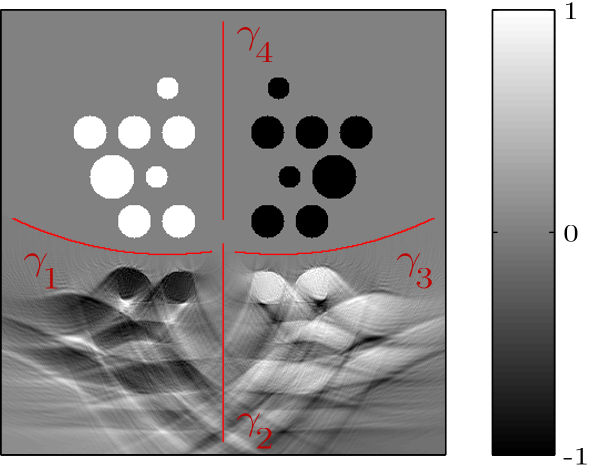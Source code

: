 <?xml version="1.0"?>
<!DOCTYPE ipe SYSTEM "ipe.dtd">
<ipe version="70107" creator="Ipe 7.1.10">
<info created="D:20170408221306" modified="D:20170408221306"/>
<bitmap id="1" width="1" height="64" length="64" ColorSpace="DeviceGray" BitsPerComponent="8" encoding="base64">
//r28u7q5uLe2tbSzsrGwr66trKuqqWhnZmVkY2JhYF9eXVxbWllYV1ZVVBMSERAPDg0MCwo
JCAcGBQQDAgEAA==
</bitmap>
<bitmap id="2" width="401" height="401" length="160801" ColorSpace="DeviceGray" BitsPerComponent="8" encoding="base64">
gYGBgYGBgYGBgYGBgYGBgYGBgYGBgYGBgYGBgYGBgYGBgYGBgYGBgYGBgYGBgYGBgYGBgYGB
gYGBgYGBgYGBgYGBgYGBgYGBgYGBgYGBgYGBgYGBgYGBgYGBgYGBgYGBgYGBgYGBgYGBgYGB
gYGBgYGBgYGBgYGBgYGBgYGBgYGBgYGBgYGBgYGBgYGBgYGBgYGBgYGBgYGBgYGBgYGBgYGB
gYGBgYGBgYGBgYGBgYGBgYGBgYGBgYGBgYGBgYGBgYGBgYGBgYGBgYGBgYGBgYGBgYGBgYGB
gYGBgYGBgYGBgYGBgYGBgYGBgYGBgYGBgYGBgYGBgYGBgYGBgYGBgYGBgYGBgYGBgYGBgYGB
gYGBgYGBgYGBgYGBgYGBgYGBgYGBgYGBgYGBgYGBgYGBgYGBgYGBgYGBgYGBgYGBgYGBgYGB
gYGBgYGBgYGBgYGBgYGBgYGBgYGBgYGBgYGBgYGBgYGBgYGBgYGBgYGBgYGBgYGBgYGBgYGB
gYGBgYGBgYGBgYGBgYGBgYGBgYGBgYGBgYGBgYGBgYGBgYGBgYGBgYGBgYGBgYGBgYGBgYGB
gYGBgYGBgYGBgYGBgYGBgYGBgYGBgYGBgYGBgYGBgYGBgYGBgYGBgYGBgYGBgYGBgYGBgYGB
gYGBgYGBgYGBgYGBgYGBgYGBgYGBgYGBgYGBgYGBgYGBgYGBgYGBgYGBgYGBgYGBgYGBgYGB
gYGBgYGBgYGBgYGBgYGBgYGBgYGBgYGBgYGBgYGBgYGBgYGBgYGBgYGBgYGBgYGBgYGBgYGB
gYGBgYGBgYGBgYGBgYGBgYGBgYGBgYGBgYGBgYGBgYGBgYGBgYGBgYGBgYGBgYGBgYGBgYGB
gYGBgYGBgYGBgYGBgYGBgYGBgYGBgYGBgYGBgYGBgYGBgYGBgYGBgYGBgYGBgYGBgYGBgYGB
gYGBgYGBgYGBgYGBgYGBgYGBgYGBgYGBgYGBgYGBgYGBgYGBgYGBgYGBgYGBgYGBgYGBgYGB
gYGBgYGBgYGBgYGBgYGBgYGBgYGBgYGBgYGBgYGBgYGBgYGBgYGBgYGBgYGBgYGBgYGBgYGB
gYGBgYGBgYGBgYGBgYGBgYGBgYGBgYGBgYGBgYGBgYGBgYGBgYGBgYGBgYGBgYGBgYGBgYGB
gYGBgYGBgYGBgYGBgYGBgYGBgYGBgYGBgYGBgYGBgYGBgYGBgYGBgYGBgYGBgYGBgYGBgYGB
gYGBgYGBgYGBgYGBgYGBgYGBgYGBgYGBgYGBgYGBgYGBgYGBgYGBgYGBgYGBgYGBgYGBgYGB
gYGBgYGBgYGBgYGBgYGBgYGBgYGBgYGBgYGBgYGBgYGBgYGBgYGBgYGBgYGBgYGBgYGBgYGB
gYGBgYGBgYGBgYGBgYGBgYGBgYGBgYGBgYGBgYGBgYGBgYGBgYGBgYGBgYGBgYGBgYGBgYGB
gYGBgYGBgYGBgYGBgYGBgYGBgYGBgYGBgYGBgYGBgYGBgYGBgYGBgYGBgYGBgYGBgYGBgYGB
gYGBgYGBgYGBgYGBgYGBgYGBgYGBgYGBgYGBgYGBgYGBgYGBgYGBgYGBgYGBgYGBgYGBgYGB
gYGBgYGBgYGBgYGBgYGBgYGBgYGBgYGBgYGBgYGBgYGBgYGBgYGBgYGBgYGBgYGBgYGBgYGB
gYGBgYGBgYGBgYGBgYGBgYGBgYGBgYGBgYGBgYGBgYGBgYGBgYGBgYGBgYGBgYGBgYGBgYGB
gYGBgYGBgYGBgYGBgYGBgYGBgYGBgYGBgYGBgYGBgYGBgYGBgYGBgYGBgYGBgYGBgYGBgYGB
gYGBgYGBgYGBgYGBgYGBgYGBgYGBgYGBgYGBgYGBgYGBgYGBgYGBgYGBgYGBgYGBgYGBgYGB
gYGBgYGBgYGBgYGBgYGBgYGBgYGBgYGBgYGBgYGBgYGBgYGBgYGBgYGBgYGBgYGBgYGBgYGB
gYGBgYGBgYGBgYGBgYGBgYGBgYGBgYGBgYGBgYGBgYGBgYGBgYGBgYGBgYGBgYGBgYGBgYGB
gYGBgYGBgYGBgYGBgYGBgYGBgYGBgYGBgYGBgYGBgYGBgYGBgYGBgYGBgYGBgYGBgYGBgYGB
gYGBgYGBgYGBgYGBgYGBgYGBgYGBgYGBgYGBgYGBgYGBgYGBgYGBgYGBgYGBgYGBgYGBgYGB
gYGBgYGBgYGBgYGBgYGBgYGBgYGBgYGBgYGBgYGBgYGBgYGBgYGBgYGBgYGBgYGBgYGBgYGB
gYGBgYGBgYGBgYGBgYGBgYGBgYGBgYGBgYGBgYGBgYGBgYGBgYGBgYGBgYGBgYGBgYGBgYGB
gYGBgYGBgYGBgYGBgYGBgYGBgYGBgYGBgYGBgYGBgYGBgYGBgYGBgYGBgYGBgYGBgYGBgYGB
gYGBgYGBgYGBgYGBgYGBgYGBgYGBgYGBgYGBgYGBgYGBgYGBgYGBgYGBgYGBgYGBgYGBgYGB
gYGBgYGBgYGBgYGBgYGBgYGBgYGBgYGBgYGBgYGBgYGBgYGBgYGBgYGBgYGBgYGBgYGBgYGB
gYGBgYGBgYGBgYGBgYGBgYGBgYGBgYGBgYGBgYGBgYGBgYGBgYGBgYGBgYGBgYGBgYGBgYGB
gYGBgYGBgYGBgYGBgYGBgYGBgYGBgYGBgYGBgYGBgYGBgYGBgYGBgYGBgYGBgYGBgYGBgYGB
gYGBgYGBgYGBgYGBgYGBgYGBgYGBgYGBgYGBgYGBgYGBgYGBgYGBgYGBgYGBgYGBgYGBgYGB
gYGBgYGBgYGBgYGBgYGBgYGBgYGBgYGBgYGBgYGBgYGBgYGBgYGBgYGBgYGBgYGBgYGBgYGB
gYGBgYGBgYGBgYGBgYGBgYGBgYGBgYGBgYGBgYGBgYGBgYGBgYGBgYGBgYGBgYGBgYGBgYGB
gYGBgYGBgYGBgYGBgYGBgYGBgYGBgYGBgYGBgYGBgYGBgYGBgYGBgYGBgYGBgYGBgYGBgYGB
gYGBgYGBgYGBgYGBgYGBgYGBgYGBgYGBgYGBgYGBgYGBgYGBgYGBgYGBgYGBgYGBgYGBgYGB
gYGBgYGBgYGBgYGBgYGBgYGBgYGBgYGBgYGBgYGBgYGBgYGBgYGBgYGBgYGBgYGBgYGBgYGB
gYGBgYGBgYGBgYGBgYGBgYGBgYGBgYGBgYGBgYGBgYGBgYGBgYGBgYGBgYGBgYGBgYGBgYGB
gYGBgYGBgYGBgYGBgYGBgYGBgYGBgYGBgYGBgYGBgYGBgYGBgYGBgYGBgYGBgYGBgYGBgYGB
gYGBgYGBgYGBgYGBgYGBgYGBgYGBgYGBgYGBgYGBgYGBgYGBgYGBgYGBgYGBgYGBgYGBgYGB
gYGBgYGBgYGBgYGBgYGBgYGBgYGBgYGBgYGBgYGBgYGBgYGBgYGBgYGBgYGBgYGBgYGBgYGB
gYGBgYGBgYGBgYGBgYGBgYGBgYGBgYGBgYGBgYGBgYGBgYGBgYGBgYGBgYGBgYGBgYGBgYGB
gYGBgYGBgYGBgYGBgYGBgYGBgYGBgYGBgYGBgYGBgYGBgYGBgYGBgYGBgYGBgYGBgYGBgYGB
gYGBgYGBgYGBgYGBgYGBgYGBgYGBgYGBgYGBgYGBgYGBgYGBgYGBgYGBgYGBgYGBgYGBgYGB
gYGBgYGBgYGBgYGBgYGBgYGBgYGBgYGBgYGBgYGBgYGBgYGBgYGBgYGBgYGBgYGBgYGBgYGB
gYGBgYGBgYGBgYGBgYGBgYGBgYGBgYGBgYGBgYGBgYGBgYGBgYGBgYGBgYGBgYGBgYGBgYGB
gYGBgYGBgYGBgYGBgYGBgYGBgYGBgYGBgYGBgYGBgYGBgYGBgYGBgYGBgYGBgYGBgYGBgYGB
gYGBgYGBgYGBgYGBgYGBgYGBgYGBgYGBgYGBgYGBgYGBgYGBgYGBgYGBgYGBgYGBgYGBgYGB
gYGBgYGBgYGBgYGBgYGBgYGBgYGBgYGBgYGBgYGBgYGBgYGBgYGBgYGBgYGBgYGBgYGBgYGB
gYGBgYGBgYGBgYGBgYGBgYGBgYGBgYGBgYGBgYGBgYGBgYGBgYGBgYGBgYGBgYGBgYGBgYGB
gYGBgYGBgYGBgYGBgYGBgYGBgYGBgYGBgYGBgYGBgYGBgYGBgYGBgYGBgYGBgYGBgYGBgYGB
gYGBgYGBgYGBgYGBgYGBgYGBgYGBgYGBgYGBgYGBgYGBgYGBgYGBgYGBgYGBgYGBgYGBgYGB
gYGBgYGBgYGBgYGBgYGBgYGBgYGBgYGBgYGBgYGBgYGBgYGBgYGBgYGBgYGBgYGBgYGBgYGB
gYGBgYGBgYGBgYGBgYGBgYGBgYGBgYGBgYGBgYGBgYGBgYGBgYGBgYGBgYGBgYGBgYGBgYGB
gYGBgYGBgYGBgYGBgYGBgYGBgYGBgYGBgYGBgYGBgYGBgYGBgYGBgYGBgYGBgYGBgYGBgYGB
gYGBgYGBgYGBgYGBgYGBgYGBgYGBgYGBgYGBgYGBgYGBgYGBgYGBgYGBgYGBgYGBgYGBgYGB
gYGBgYGBgYGBgYGBgYGBgYGBgYGBgYGBgYGBgYGBgYGBgYGBgYGBgYGBgYGBgYGBgYGBgYGB
gYGBgYGBgYGBgYGBgYGBgYGBgYGBgYGBgYGBgYGBgYGBgYGBgYGBgYGBgYGBgYGBgYGBgYGB
gYGBgYGBgYGBgYGBgYGBgYGBgYGBgYGBgYGBgYGBgYGBgYGBgYGBgYGBgYGBgYGBgYGBgYGB
gYGBgYGBgYGBgYGBgYGBgYGBgYGBgYGBgYGBgYGBgYGBgYGBgYGBgYGBgYGBgYGBgYGBgYGB
gYGBgYGBgYGBgYGBgYGBgYGBgYGBgYGBgYGBgYGBgYGBgYGBgYGBgYGBgYGBgYGBgYGBgYGB
gYGBgYGBgYGBgYGBgYGBgYGBgYGBgYGBgYGBgYGBgYGBgYGBgYGBgYGBgYGBgYGBgYGBgYGB
gYGBgYGBgYGBgYGBgYGBgYGBgYGBgYGBgYGBgYGBgYGBgYGBgYGBgYGBgYGBgYGBgYGBgYGB
gYGBgYGBgYGBgYGBgYGBgYGBgYGBgYGBgYGBgYGBgYGBgYGBgYGBgYGBgYGBgYGBgYGBgYGB
gYGBgYGBgYGBgYGBgYGBgYGBgYGBgYGBgYGBgYGBgYGBgYGBgYGBgYGBgYGBgYGBgYGBgYGB
gYGBgYGBgYGBgYGBgYGBgYGBgYGBgYGBgYGBgYGBgYGBgYGBgYGBgYGBgYGBgYGBgYGBgYGB
gYGBgYGBgYGBgYGBgYGBgYGBgYGBgYGBgYGBgYGBgYGBgYGBgYGBgYGBgYGBgYGBgYGBgYGB
gYGBgYGBgYGBgYGBgYGBgYGBgYGBgYGBgYGBgYGBgYGBgYGBgYGBgYGBgYGBgYGBgYGBgYGB
gYGBgYGBgYGBgYGBgYGBgYGBgYGBgYGBgYGBgYGBgYGBgYGBgYGBgYGBgYGBgYGBgYGBgYGB
gYGBgYGBgYGBgYGBgYGBgYGBgYGBgYGBgYGBgYGBgYGBgYGBgYGBgYGBgYGBgYGBgYGBgYGB
gYGBgYGBgYGBgYGBgYGBgYGBgYGBgYGBgYGBgYGBgYGBgYGBgYGBgYGBgYGBgYGBgYGBgYGB
gYGBgYGBgYGBgYGBgYGBgYGBgYGBgYGBgYGBgYGBgYGBgYGBgYGBgYGBgYGBgYGBgYGBgYGB
gYGBgYGBgYGBgYGBgYGBgYGBgYGBgYGBgYGBgYGBgYGBgYGBgYGBgYGBgYGBgYGBgYGBgYGB
gYGBgYGBgYGBgYGBgYGBgYGBgYGBgYGBgYGBgYGBgYGBgYGBgYGBgYGBgYGBgYGBgYGBgYGB
gYGBgYGBgYGBgYGBgYGBgYGBgYGBgYGBgYGBgYGBgYGBgYGBgYGBgYGBgYGBgYGBgYGBgYGB
gYGBgYGBgYGBgYGBgYGBgYGBgYGBgYGBgYGBgYGBgYGBgYGBgYGBgYGBgYGBgYGBgYGBgYGB
gYGBgYGBgYGBgYGBgYGBgYGBgYGBgYGBgYGBgYGBgYGBgYGBgYGBgYGBgYGBgYGBgYGBgYGB
gYGBgYGBgYGBgYGBgYGBgYGBgYGBgYGBgYGBgYGBgYGBgYGBgYGBgYGBgYGBgYGBgYGBgYGB
gYGBgYGBgYGBgYGBgYGBgYGBgYGBgYGBgYGBgYGBgYGBgYGBgYGBgYGBgYGBgYGBgYGBgYGB
gYGBgYGBgYGBgYGBgYGBgYGBgYGBgYGBgYGBgYGBgYGBgYGBgYGBgYGBgYGBgYGBgYGBgYGB
gYGBgYGBgYGBgYGBgYGBgYGBgYGBgYGBgYGBgYGBgYGBgYGBgYGBgYGBgYGBgYGBgYGBgYGB
gYGBgYGBgYGBgYGBgYGBgYGBgYGBgYGBgYGBgYGBgYGBgYGBgYGBgYGBgYGBgYGBgYGBgYGB
gYGBgYGBgYGBgYGBgYGBgYGBgYGBgYGBgYGBgYGBgYGBgYGBgYGBgYGBgYGBgYGBgYGBgYGB
gYGBgYGBgYGBgYGBgYGBgYGBgYGBgYGBgYGBgYGBgYGBgYGBgYGBgYGBgYGBgYGBgYGBgYGB
gYGBgYGBgYGBgYGBgYGBgYGBgYGBgYGBgYGBgYGBgYGBgYGBgYGBgYGBgYGBgYGBgYGBgYGB
gYGBgYGBgYGBgYGBgYGBgYGBgYGBgYGBgYGBgYGBgYGBgYGBgYGBgYGBgYGBgYGBgYGBgYGB
gYGBgYGBgYGBgYGBgYGBgYGBgYGBgYGBgYGBgYGBgYGBgYGBgYGBgYGBgYGBgYGBgYGBgYGB
gYGBgYGBgYGBgYGBgYGBgYGBgYGBgYGBgYGBgYGBgYGBgYGBgYGBgYGBgYGBgYGBgYGBgYGB
gYGBgYGBgYGBgYGBgYGBgYGBgYGBgYGBgYGBgYGBgYGBgYGBgYGBgYGBgYGBgYGBgYGBgYGB
gYGBgYGBgYGBgYGBgYGBgYGBgYGBgYGBgYGBgYGBgYGBgYGBgYGBgYGBgYGBgYGBgYGBgYGB
gYGBgYGBgYGBgYGBgYGBgYGBgYGBgYGBgYGBgYGBgYGBgYGBgYGBgYGBgYGBgYGBgYGBgYGB
gYGBgYGBgYGBgYGBgYGBgYGBgYGBgYGBgYGBgYGBgYGBgYGBgYGBgYGBgYGBgYGBgYGBgYGB
gYGBgYGBgYGBgYGBgYGBgYGBgYGBgYGBgYGBgYGBgYGBgYGBgYGBgYGBgYGBgYGBgYGBgYGB
gYGBgYGBgYGBgYGBgYGBgYGBgYGBgYGBgYGBgYGBgYGBgYGBgYGBgYGBgYGBgYGBgYGBgYGB
gYGBgYGBgYGBgYGBgYGBgYGBgYGBgYGBgYGBgYGBgYGBgYGBgYGBgYGBgYGBgYGBgYGBgYGB
gYGBgYGBgYGBgYGBgYGBgYGBgYGBgYGBgYGBgYGBgYGBgYGBgYGBgYGBgYGBgYGBgYGBgYGB
gYGBgYGBgYGBgYGBgYGBgYGBgYGBgYGBgYGBgYGBgYGBgYGBgYGBgYGBgYGBgYGBgYGBgYGB
gYGBgYGBgYGBgYGBgYGBgYGBgYGBgYGBgYGBgYGBgYGBgYGBgYGBgYGBgYGBgYGBgYGBgYGB
gYGBgYGBgYGBgYGBgYGBgYGBgYGBgYGBgYGBgYGBgYGBgYGBgYGBgYGBgYGBgYGBgYGBgYGB
gYGBgYGBgYGBgYGBgYGBgYGBgYGBgYGBgYGBgYGBgYGBgYGBgYGBgYGBgYGBgYGBgYGBgYGB
gYGBgYGBgYGBgYGBgYGBgYGBgYGBgYGBgYGBgYGBgYGBgYGBgYGBgYGBgYGBgYGBgYGBgYGB
gYGBgYGBgYGBgYGBgYGBgYGBgYGBgYGBgYGBgYGBgYGBgYGBgYGBgYGBgYGBgYGBgYGBgYGB
gYGBgYGBgYGBgYGBgYGBgYGBgYGBgYGBgYGBgYGBgYGBgYGBgYGBgYGBgYGBgYGBgYGBgYGB
gYGBgYGBgYGBgYGBgYGBgYGBgYGBgYGBgYGBgYGBgYGBgYGBgYGBgYGBgYGBgYGBgYGBgYGB
gYGBgYGBgYGBgYGBgYGBgYGBgYGBgYGBgYGBgYGBgYGBgYGBgYGBgYGBgYGBgYGBgYGBgYGB
gYGBgYGBgYGBgYGBgYGBgYGBgYGBgYGBgYGBgYGBgYGBgYGBgYGBgYGBgYGBgYGBgYGBgYGB
gYGBgYGBgYGBgYGBgYGBgYGBgYGBgYGBgYGBgYGBgYGBgYGBgYGBgYGBgYGBgYGBgYGBgYGB
gYGBgYGBgYGBgYGBgYGBgYGBgYGBgYGBgYGBgYGBgYGBgYGBgYGBgYGBgYGBgYGBgYGBgYGB
gYGBgYGBgYGBgYGBgYGBgYGBgYGBgYGBgYGBgYGBgYGBgYGBgYGBgYGBgYGBgYGBgYGBgYGB
gYGBgYGBgYGBgYGBgYGBgYGBgYGBgYGBgYGBgYGBgYGBgYGBgYGBgYGBgYGBgYGBgYGBgYGB
gYGBgYGBgYGBgYGBgYGBgYGBgYGBgYGBgYGBgYGBgYGBgYGBgYGBgYGBgYGBgYGBgYGBgYGB
gYGBgYGBgYGBgYGBgYGBgYGBgYGBgYGBgYGBgYGBgYGBgYGBgYGBgYGBgYGBgYGBgYGBgYGB
gYGBgYGBgYGBgYGBgYGBgYGBgYGBgYGBgYGBgYGBgYGBgYGBgYGBgYGBgYGBgYGBgYGBgYGB
gYGBgYGBgYGBgYGBgYGBgYGBgYGBgYGBgYGBgYGBgYGBgYGBgYGBgYGBgYGBgYGBgYGBgYGB
gYGBgYGBgYGBgYGBgYGBgYGBgYGBgYGBgYGBgYGBgYGBgYGBgYGBgYGBgYGBgYGBgYGBgYGB
gYGBgYGBgYGBgYGBgYGBgYGBgYGBgYGBgYGBgYGBgYGBgYGBgYGBgYGBgYGBgYGBgYGBgYGB
gYGBgYGBgYGBgYGBgYGBgYGBgYGBgYGBgYGBgYGBgYGBgYGBgYGBgYGBgYGBgYGBgYGBgYGB
gYGBgYGBgYGBgYGBgYGBgYGBgYGBgYGBgYGBgYGBgYGBgYGBgYGBgYGBgYGBgYGBgYGBgYGB
gYGBgYGBgYGBgYGBgYGBgYGBgYGBgYGBgYGBgYGBgYGBgYGBgYGBgYGBgYGBgYGBgYGBgYGB
gYGBgYGBgYGBgYGBgYGBgYGBgYGBgYGBgYGBgYGBgYGBgYGBgYGBgYGBgYGBgYGBgYGBgYGB
gYGBgYGBgYGBgYGBgYGBgYGBgYGBgYGBgYGBgYGBgYGBgYGBgYGBgYGBgYGBgYGBgYGBgYGB
gYGBgYGBgYGBgYGBgYGBgYGBgYGBgYGBgYGBgYGBgYGBgYGBgYGBgYGBgYGBgYGBgYGBgYGB
gYGBgYGBgYGBgYGBgYGBgYGBgYGBgYGBgYGBgYGBgYGBgYGBgYGBgYGBgYGBgYGBgYGBgYGB
gYGBgYGBgYGBgYGBgYGBgYGBgYGBgYGBgYGBgYGBgYGBgYGBgYGBgYGBgYGBgYGBgYGBgYGB
gYGBgYGBgYGBgYGBgYGBgYGBgYGBgYGBgYGBgYGBgYGBgYGBgYGBgYGBgYGBgYGBgYGBgYGB
gYGBgYGBgYGBgYGBgYGBgYGBgYGBgYGBgYGBgYGBgYGBgYGBgYGBgYGBgYGBgYGBgYGBgYGB
gYGBgYGBgYGBgYGBgYGBgYGBgYGBgYGBgYGBgYGBgYGBgYGBgYGBgYGBgYGBgYGBgYGBgYGB
gYGBgYGBgYGBgYGBgYGBgYGBgYGBgYGBgYGBgYGBgYGBgYGBgYGBgYGBgYGBgYGBgYGBgYGB
gYGBgYGBgYGBgYGBgYGBgYGBgYGBgYGBgYGBgYGBgYGBgYGBgYGBgYGBgYGBgYGBgYGBgYGB
gYGBgYGBgYGBgYGBgYGBgYGBgYGBgYGBgYGBgYGBgYGBgYGBgYGBgYGBgYGBgYGBgYGBgYGB
gYGBgYGBgYGBgYGBgYGBgYGBgYGBgYGBgYGBgYGBgYGBgYGBgYGBgYGBgYGBgYGBgYGBgYGB
gYGBgYGBgYGBgYGBgYGBgYGBgYGBgYGBgYGBgYGBgYGBgYGBgYGBgYGBgYGBgYGBgYGBgYGB
gYGBgYGBgYGBgYGBgYGBgYGBgYGBgYGBgYGBgYGBgYGBgYGBgYGBgYGBgYGBgYGBgYGBgYGB
gYGBgYGBgYGBgYGBgYGBgYGBgYGBgYGBgYGBgYGBgYGBgYGBgYGBgYGBgYGBgYGBgYGBgYGB
gYGBgYGBgYGBgYGBgYGBgYGBgYGBgYGBgYGBgYGBgYGBgYGBgYGBgYGBgYGBgYGBgYGBgYGB
gYGBgYGBgYGBgYGBgYGBgYGBgYGBgYGBgYGBgYGBgYGBgYGBgYGBgYGBgYGBgYGBgYGBgYGB
gYGBgYGBgYGBgYGBgYGBgYGBgYGBgYGBgYGBgYGBgYGBgYGBgYGBgYGBgYGBgYGBgYGBgYGB
gYGBgYGBgYGBgYGBgYGBgYGBgYGBgYGBgYGBgYGBgYGBgYGBgYGBgYGBgYGBgYGBgYGBgYGB
gYGBgYGBgYGBgYGBgYGBgYGBgYGBgYGBgYGBgYGBgYGBgYGBgYGBgYGBgYGBgYGBgYGBgYGB
gYGBgYGBgYGBgYGBgYGBgYGBgYGBgYGBgYGBgYGBgYGBgYGBgYGBgYGBgYGBgYGBgYGBgYGB
gYGBgYGBgYGBgYGBgYGBgYGBgYGBgYGBgYGBgYGBgYGBgYGBgYGBgYGBgYGBgYGBgYGBgYGB
gYGBgYGBgYGBgYGBgYGBgYGBgYGBgYGBgYGBgYGBgYGBgYGBgYGBgYGBgYGBgYGBgYGBgYGB
gYGBgYGBgYGBgYGBgYGBgYGBgYGBgYGBgYGBgYGBgYGBgYGBgYGBgYGBgYGBgYGBgYGBgYGB
gYGBgYGBgYGBgYGBgYGBgYGBgYGBgYGBgYGBgYGBgYGBgYGBgYGBgYGBgYGBgYGBgYGBgYGB
gYGBgYGBgYGBgYGBgYGBgYGBgYGBgYGBgYGBgYGBgYGBgYGBgYGBgYGBgYGBgYGBgYGBgYGB
gYGBgYGBgYGBgYGBgYGBgYGBgYGBgYGBgYGBgYGBgYGBgYGBgYGBgYGBgYGBgYGBgYGBgYGB
gYGBgYGBgYGBgYGBgYGBgYGBgYGBgYGBgYGBgYGBgYGBgYGBgYGBgYGBgYGBgYGBgYGBgYGB
gYGBgYGBgYGBgYGBgYGBgYGBgYGBgYGBgYGBgYGBgYGBgYGBgYGBgYGBgYGBgYGBgYGBgYGB
gYGBgYGBgYGBgYGBgYGBgYGBgYGBgYGBgYGBgYGBgYGBgYGBgYGBgYGBgYGBgYGBgYGBgYGB
gYGBgYGBgYGBgYGBgYGBgYGBgYGBgYGBgYGBgYGBgYGBgYGBgYGBgYGBgYGBgYGBgYGBgYGB
gYGBgYGBgYGBgYGBgYGBgYGBgYGBgYGBgYGBgYGBgYGBgYGBgYGBgYGBgYGBgYGBgYGBgYGB
gYGBgYGBgYGBgYGBgYGBgYGBgYGBgYGBgYGBgYGBgYGBgYGBgYGBgYGBgYGBgYGBgYGBgYGB
gYGBgYGBgYGBgYGBgYGBgYGBgYGBgYGBgYGBgYGBgYGBgYGBgYGBgYGBgYGBgYGBgYGBgYGB
gYGBgYGBgYGBgYGBgYGBgYGBgYGBgYGBgYGBgYGBgYGBgYGBgYGBgYGBgYGBgYGBgYGBgYGB
gYGBgYGBgYGBgYGBgYGBgYGBgYGBgYGBgYGBgYGBgYGBgYGBgYGBgYGBgYGBgYGBgYGBgYGB
gYGBgYGBgYGBgYGBgYGBgYGBgYGBgYGBgYGBgYGBgYGBgYGBgYGBgYGBgYGBgYGBgYGBgYGB
gYGBgYGBgYGBgYGBgYGBgYGBgYGBgYGBgYGBgYGBgYGBgYGBgYGBgYGBgYGBgYGBgYGBgYGB
gYGBgYGBgYGBgYGBgYGBgYGBgYGBgYGBgYGBgYGBgYGBgYGBgYGBgYGBgYGBgYGBgYGBgYGB
gYGBgYGBgYGBgYGBgYGBgYGBgYGBgYGBgYGBgYGBgYGBgYGBgYGBgYGBgYGBgYGBgYGBgYGB
gYGBgYGBgYGBgYGBgYGBgYGBgYGBgYGBgYGBgYGBgYGBgYGBgYGBgYGBgYGBgYGBgYGBgYGB
gYGBgYGBgYGBgYGBgYGBgYGBgYGBgYGBgYGBgYGBgYGBgYGBgYGBgYGBgYGBgYGBgYGBgYGB
gYGBgYGBgYGBgYGBgYGBgYGBgYGBgYGBgYGBgYGBgYGBgYGBgYGBgYGBgYGBgYGBgYGBgYGB
gYGBgYGBgYGBgYGBgYGBgYGBgYGBgYGBgYGBgYGBgYGBgYGBgYGBgYGBgYGBgYGBgYGBgYGB
gYGBgYGBgYGBgYGBgYGBgYGBgYGBgYGBgYGBgYGBgYGBgYGBgYGBgYGBgYGBgYGBgYGBgYGB
gYGBgYGBgYGBgYGBgYGBgYGBgYGBgYGBgYGBgYGBgYGBgYGBgYGBgYGBgYGBgYGBgYGBgYGB
gYGBgYGBgYGBgYGBgYGBgYGBgYGBgYGBgYGBgYGBgYGBgYGBgYGBgYGBgYGBgYGBgYGBgYGB
gYGBgYGBgYGBgYGBgYGBgYGBgYGBgYGBgYGBgYGBgYGBgYGBgYGBgYGBgYGBgYGBgYGBgYGB
gYGBgYGBgYGBgYGBgYGBgYGBgYGBgYGBgYGBgYGBgYGBgYGBgYGBgYGBgYGBgYGBgYGBgYGB
gYGBgYGBgYGBgYGBgYGBgYGBgYGBgYGBgYGBgYGBgYGBgYGBgYGBgYGBgYGBgYGBgYGBgYGB
gYGBgYGBgYGBgYGBgYGBgYGBgYGBgYGBgYGBgYGBgYGBgYGBgYGBgYGBgYGBgYGBgYGBgYGB
gYGBgYGBgYGBgYGBgYGBgYGBgYGBgYGBgYGBgYGBgYGBgYGBgYGBgYGBgYGBgYGBgYGBgYGB
gYGBgYGBgYGBgYGBgYGBgYGBgYGBgYGBgYGBgYGBgYGBgYGBgYGBgYGBgYGBgYGBgYGBgYGB
gYGBgYGBgYGBgYGBgYGBgYGBgYGBgYGBgYGBgYGBgYGBgYGBgYGBgYGBgYGBgYGBgYGBgYGB
gYGBgYGBgYGBgYGBgYGBgYGBgYGBgYGBgYGBgYGBgYGBgYGBgYGBgYGBgYGBgYGBgYGBgYGB
gYGBgYGBgYGBgYGBgYGBgYGBgYGBgYGBgYGBgYGBgYGBgYGBgYGBgYGBgYGBgYGBgYGBgYGB
gYGBgYGBgYGBgYGBgYGBgYGBgYGBgYGBgYGBgYGBgYGBgYGBgYGBgYGBgYGBgYGBgYGBgYGB
gYGBgYGBgYGBgYGBgYGBgYGBgYGBgYGBgYGBgYGBgYGBgYGBgYGBgYGBgYGBgYGBgYGBgYGB
gYGBgYGBgYGBgYGBgYGBgYGBgYGBgYGBgYGBgYGBgYGBgYGBgYGBgYGBgYGBgYGBgYGBgYGB
gYGBgYGBgYGBgYGBgYGBgYGBgYGBgYGBgYGBgYGBgYGBgYGBgYGBgYGBgYGBgYGBgYGBgYGB
gYGBgYGBgYGBgYGBgYGBgYGBgYGBgYGBgYGBgYGBgYGBgYGBgYGBgYGBgYGBgYGBgYGBgYGB
gYGBgYGBgYGBgYGBgYGBgYGBgYGBgYGBgYGBgYGBgYGBgYGBgYGBgYGBgYGBgYGBgYGBgYGB
gYGBgYGBgYGBgYGBgYGBgYGBgYGBgYGBgYGBgYGBgYGBgYGBgYGBgYGBgYGBgYGBgYGBgYGB
gYGBgYGBgYGBgYGBgYGBgYGBgYGBgYGBgYGBgYGBgYGBgYGBgYGBgYGBgYGBgYGBgYGBgYGB
gYGBgYGBgYGBgYGBgYGBgYGBgYGBgYGBgYGBgYGBgYGBgYGBgYGBgYGBgYGBgYGBgYGBgYGB
gYGBgYGBgYGBgYGBgYGBgYGBgYGBgYGBgYGBgYGBgYGBgYGBgYGBgYGBgYGBgYGBgYGBgYGB
gYGBgYGBgYGBgYGBgYGBgYGBgYGBgYGBgYGBgYGBgYGBgYGBgYGBgYGBgYGBgYGBgYGBgYGB
gYGBgYGBgYGBgYGBgYGBgYGBgYGBgYGBgYGBgYGBgYGBgYGBgYGBgYGBgYGBgYGBgYGBgYGB
gYGBgYGBgYGBgYGBgYGBgYGBgYGBgYGBgYGBgYGBgYGBgYGBgYGBgYGBgYGBgYGBgYGBgYGB
gYGBgYGBgYGBgYGBgYGBgYGBgYGBgYGBgYGBgYGBgYGBgYGBgYGBgYGBgYGBgYGBgYGBgYGB
gYGBgYGBgYGBgYGBgYGBgYGBgYGBgYGBgYGBgYGBgYGBgYGBgYGBgYGBgYGBgYGBgYGBgYGB
gYGBgYGBgYGBgYGBgYGBgYGBgYGBgYGBgYGBgYGBgYGBgYGBgYGBgYGBgYGBgYGBgYGBgYGB
gYGBgYGBgYGBgYGBgYGBgYGBgYGBgYGBgYGBgYGBgYGBgYGBgYGBgYGBgYGBgYGBgYGBgYGB
gYGBgYGBgYGBgYGBgYGBgYGBgYGBgYGBgYGBgYGBgYGBgYGBgYGBgYGBgYGBgYGBgYGBgYGB
gYGBgYGBgYGBgYGBgYGBgYGBgYGBgYGBgYGBgYGBgYGBgYGBgYGBgYGBgYGBgYGBgYGBgYGB
gYGBgYGBgYGBgYGBgYGBgYGBgYGBgYGBgYGBgYGBgYGBgYGBgYGBgYGBgYGBgYGBgYGBgYGB
gYGBgYGBgYGBgYGBgYGBgYGBgYGBgYGBgYGBgYGBgYGBgYGBgYGBgYGBgYGBgYGBgYGBgYGB
gYGBgYGBgYGBgYGBgYGBgYGBgYGBgYGBgYGBgYGBgYGBgYGBgYGBgYGBgYGBgYGBgYGBgYGB
gYGBgYGBgYGBgYGBgYGBgYGBgYGBgYGBgYGBgYGBgYGBgYGBgYGBgYGBgYGBgYGBgYGBgYGB
gYGBgYGBgYGBgYGBgYGBgYGBgYGBgYGBgYGBgYGBgYGBgYGBgYGBgYGBgYGBgYGBgYGBgYGB
gYGBgYGBgYGBgYGBgYGBgYGBgYGBgYGBgYGBgYGBgYGBgYGBgYGBgYGBgYGBgYGBgYGBgYGB
gYGBgYGBgYGBgYGBgYGBgYGBgYGBgYGBgYGBgYGBgYGBgYGBgYGBgYGBgYGBgYGBgYGBgYGB
gYGBgYGBgYGBgYGBgYGBgYGBgYGBgYGBgYGBgYGBgYGBgYGBgYGBgYGBgYGBgYGBgYGBgYGB
gYGBgYGBgYGBgYGBgYGBgYGBgYGBgYGBgYGBgYGBgYGBgYGBgYGBgYGBgYGBgYGBgYGBgYGB
gYGBgYGBgYGBgYGBgYGBgYGBgYGBgYGBgYGBgYGBgYGBgYGBgYGBgYGBgYGBgYGBgYGBgYGB
gYGBgYGBgYGBgYGBgYGBgYGBgYGBgYGBgYGBgYGBgYGBgYGBgYGBgYGBgYGBgYGBgYGBgYGB
gYGBgYGBgYGBgYGBgYGBgYGBgYGBgYGBgYGBgYGBgYGBgYGBgYGBgYGBgYGBgYGBgYGBgYGB
gYGBgYGBgYGBgYGBgYGBgYGBgYGBgYGBgYGBgYGBgYGBgYGBgYGBgYGBgYGBgYGBgYGBgYGB
gYGBgYGBgYGBgYGBgYGBgYGBgYGBgYGBgYGBgYGBgYGBgYGBgYGBgYGBgYGBgYGBgYGBgYGB
gYGBgYGBgYGBgYGBgYGBgYGBgYGBgYGBgYGBgYGBgYGBgYGBgYGBgYGBgYGBgYGBgYGBgYGB
gYGBgYGBgYGBgYGBgYGBgYGBgYGBgYGBgYGBgYGBgYGBgYGBgYGBgYGBgYGBgYGBgYGBgYGB
gYGBgYGBgYGBgYGBgYGBgYGBgYGBgYGBgYGBgYGBgYGBgYGBgYGBgYGBgYGBgYGBgYGBgYGB
gYGBgYGBgYGBgYGBgYGBgYGBgYGBgYGBgYGBgYGBgYGBgYGBgYGBgYGBgYGBgYGBgYGBgYGB
gYGBgYGBgYGBgYGBgYGBgYGBgYGBgYGBgYGBgYGBgYGBgYGBgYGBgYGBgYGBgYGBgYGBgYGB
gYGBgYGBgYGBgYGBgYGBgYGBgYGBgYGBgYGBgYGBgYGBgYGBgYGBgYGBgYGBgYGBgYGBgYGB
gYGBgYGBgYGBgYGBgYGBgYGBgYGBgYGBgYGBgYGBgYGBgYGBgYGBgYGBgYGBgYGBgYGBgYGB
gYGBgYGBgYGBgYGBgYGBgYGBgYGBgYGBgYGBgYGBgYGBgYGBgYGBgYGBgYGBgYGBgYGBgYGB
gYGBgYGBgYGBgYGBgYGBgYGBgYGBgYGBgYGBgYGBgYGBgYGBgYGBgYGBgYGBgYGBgYGBgYGB
gYGBgYGBgYGBgYGBgYGBgYGBgYGBgYGBgYGBgYGBgYGBgYGBgYGBgYGBgYGBgYGBgYGBgYGB
gYGBgYGBgYGBgYGBgYGBgYGBgYGBgYGBgYGBgYGBgYGBgYGBgYGBgYGBgYGBgYGBgYGBgYGB
gYGBgYGBgYGBgYGBgYGBgYGBgYGBgYGBgYGBgYGBgYGBgYGBgYGBgYGBgYGBgYGBgYGBgYGB
gYGBgYGBgYGBgYGBgYGBgYGBgYGBgYGBgYGBgYGBgYGBgYGBgYGBgYGBgYGBgYGBgYGBgYGB
gYGBgYGBgYGBgYGBgYGBgYGBgYGBgYGBgYGBgYGBgYGBgYGBgYGBgYGBgYGBgYGBgYGBgYGB
gYGBgYGBgYGBgYGBgYGBgYGBgYGBgYGBgYGBgYGBgYGBgYGBgYGBgYGBgYGBgYGBgYGBgYGB
gYGBgYGBgYGBgYGBgYGBgYGBgYGBgYGBgYGBgYGBgYGBgYGBgYGBgYGBgYGBgYGBgYGBgYGB
gYGBgYGBgYGBgYGBgYGBgYGBgYGBgYGBgYGBgYGBgYGBgYGBgYGBgYGBgYGBgYGBgYGBgYGB
gYGBgYGBgYGBgYGBgYGBgYGBgYGBgYGBgYGBgYGBgYGBgYGBgYGBgYGBgYGBgYGBgYGBgYGB
gYGBgYGBgYGBgYGBgYGBgYGBgYGBgYGBgYGBgYGBgYGBgYGBgYGBgYGBgYGBgYGBgYGBgYGB
gYGBgYGBgYGBgYGBgYGBgYGBgYGBgYGBgYGBgYGBgYGBgYGBgYGBgYGBgYGBgYGBgYGBgYGB
gYGBgYGBgYGBgYGBgYGBgYGBgYGBgYGBgYGBgYGBgYGBgYGBgYGBgYGBgYGBgYGBgYGBgYGB
gYGBgYGBgYGBgYGBgYGBgYGBgYGBgYGBgYGBgYGBgYGBgYGBgYGBgYGBgYGBgYGBgYGBgYGB
gYGBgYGBgYGBgYGBgYGBgYGBgYGBgYGBgYGBgYGBgYGBgYGBgYGBgYGBgYGBgYGBgYGBgYGB
gYGBgYGBgYGBgYGBgYGBgYGBgYGBgYGBgYGBgYGBgYGBgYGBgYGBgYGBgYGBgYGBgYGBgYGB
gYGBgYGBgYGBgYGBgYGBgYGBgYGBgYGBgYGBgYGBgYGBgYGBgYGBgYGBgYGBgYGBgYGBgYGB
gYGBgYGBgYGBgYGBgYGBgYGBgYGBgYGBgYGBgYGBgYGBgYGBgYGBgYGBgYGBgYGBgYGBgYGB
gYGBgYGBgYGBgYGBgYGBgYGBgYGBgYGBgYGBgYGBgYGBgYGBgYGBgYGBgYGBgYGBgYGBgYGB
gYGBgYGBgYGBgYGBgYGBgYGBgYGBgYGBgYGBgYGBgYGBgYGBgYGBgYGBgYGBgYGBgYGBgYGB
gYGBgYGBgYGBgYGBgYGBgYGBgYGBgYGBgYGBgYGBgYGBgYGBgYGBgYGBgYGBgYGBgYGBgYGB
gYGBgYGBgYGBgYGBgYGBgYGBgYGBgYGBgYGBgYGBgYGBgYGBgYGBgYGBgYGBgYGBgYGBgYGB
gYGBgYGBgYGBgYGBgYGBgYGBgYGBgYGBgYGBgYGBgYGBgYGBgYGBgYGBgYGBgYGBgYGBgYGB
gYGBgYGBgYGBgYGBgYGBgYGBgYGBgYGBgYGBgYGBgYGBgYGBgYGBgYGBgYGBgYGBgYGBgYGB
gYGBgYGBgYGBgYGBgYGBgYGBgYGBgYGBgYGBgYGBgYGBgYGBgYGBgYGBgYGBgYGBgYGBgYGB
gYGBgYGBgYGBgYGBgYGBgYGBgYGBgYGBgYGBgYGBgYGBgYGBgYGBgYGBgYGBgYGBgYGBgYGB
gYGBgYGBgYGBgYGBgYGBgYGBgYGBgYGBgYGBgYGBgYGBgYGBgYGBgYGBgYGBgYGBgYGBgYGB
gYGBgYGBgYGBgYGBgYGBgYGBgYGBgYGBgYGBgYGBgYGBgYGBgYGBgYGBgYGBgYGBgYGBgYGB
gYGBgYGBgYGBgYGBgYGBgYGBgYGBgYGBgYGBgYGBgYGBgYGBgYGBgYGBgYGBgYGBgYGBgYGB
gYGBgYGBgYGBgYGBgYGBgYGBgYGBgYGBgYGBgYGBgYGBgYGBgYGBgYGBgYGBgYGBgYGBgYGB
gYGBgYGBgYGBgYGBgYGBgYGBgYGBgYGBgYGBgYGBgYGBgYGBgYGBgYGBgYGBgYGBgYGBgYGB
gYGBgYGBgYGBgYGBgYGBgYGBgYGBgYGBgYGBgYGBgYGBgYGBgYGBgYGBgYGBgYGBgYGBgYGB
gYGBgYGBgYGBgYGBgYGBgYGBgYGBgYGBgYGBgYGBgYGBgYGBgYGBgYGBgYGBgYGBgYGBgYGB
gYGBgYGBgYGBgYGBgYGBgYGBgYGBgYGBgYGBgYGBgYGBgYGBgYGBgYGBgYGBgYGBgYGBgYGB
gYGBgYGBgYGBgYGBgYGBgYGBgYGBgYGBgYGBgYGBgYGBgYGBgYGBgYGBgYGBgYGBgYGBgYGB
gYGBgYGBgYGBgYGBgYGBgYGBgYGBgYGBgYGBgYGBgYGBgYGBgYGBgYGBgYGBgYGBgYGBgYGB
gYGBgYGBgYGBgYGBgYGBgYGBgYGBgYGBgYGBgYGBgYGBgYGBgYGBgYGBgYGBgYGBgYGBgYGB
gYGBgYGBgYGBgYGBgYGBgYGBgYGBgYGBgYGBgYGBgYGBgYGBgYGBgYGBgYGBgYGBgYGBgYGB
gYGBgYGBgYGBgYGBgYGBgYGBgYGBgYGBgYGBgYGBgYGBgYGBgYGBgYGBgYGBgYGBgYGBgYGB
gYGBgYGBgYGBgYGBgYGBgYGBgYGBgYGBgYGBgYGBgYGBgYGBgYGBgYGBgYGBgYGBgYGBgYGB
gYGBgYGBgYGBgYGBgYGBgYGBgYGBgYGBgYGBgYGBgYGBgYGBgYGBgYGBgYGBgYGBgYGBgYGB
gYGBgYGBgYGBgYGBgYGBgYGBgYGBgYGBgYGBgYGBgYGBgYGBgYGBgYGBgYGBgYGBgYGBgYGB
gYGBgYGBgYGBgYGBgYGBgYGBgYGBgYGBgYGBgYGBgYGBgYGBgYGBgYGBgYGBgYGBgYGBgYGB
gYGBgYGBgYGBgYGBgYGBgYGBgYGBgYGBgYGBgYGBgYGBgYGBgYGBgYGBgYGBgYGBgYGBgYGB
gYGBgYGBgYGBgYGBgYGBgYGBgYGBgYGBgYGBgYGBgYGBgYGBgYGBgYGBgYGBgYGBgYGBgYGB
gYGBgYGBgYGBgYGBgYGBgYGBgYGBgYGBgYGBgYGBgYGBgYGBgYGBgYGBgYGBgYGBgYGBgYGB
gYGBgYGBgYGBgYGBgYGBgYGBgYGBgYGBgYGBgYGBgYGBgYGBgYGBgYGBgYGBgYGBgYGBgYGB
gYGBgYGBgYGBgYGBgYGBgYGBgYGBgYGBgYGBgYGBgYGBgYGBgYGBgYGBgYGBgYGBgYGBgYGB
gYGBgYGBgYGBgYGBgYGBgYGBgYGBgYGBgYGBgYGBgYGBgYGBgYGBgYGBgYGBgYGBgYGBgYGB
gYGBgYGBgYGBgYGBgYGBgYGBgYGBgYGBgYGBgYGBgYGBgYGBgYGBgYGBgYGBgYGBgYGBgYGB
gYGBgYGBgYGBgYGBgYGBgYGBgYGBgYGBgYGBgYGBgYGBgYGBgYGBgYGBgYGBgYGBgYGBgYGB
gYGBgYGBgYGBgYGBgYGBgYGBgYGBgYGBgYGBgYGBgYGBgYGBgYGBgYGBgYGBgYGBgYGBgYGB
gYGBgYGBgYGBgYGBgYGBgYGBgYGBgYGBgYGBgYGBgYGBgYGBgYGBgYGBgYGBgYGBgYGBgYGB
gYGBgYGBgYGBgYGBgYGBgYGBgYGBgYGBgYGBgYGBgYGBgYGBgYGBgYGBgYGBgYGBgYGBgYGB
gYGBgYGBgYGBgYGBgYGBgYGBgYGBgYGBgYGBgYGBgYGBgYGBgYGBgYGBgYGBgYGBgYGBgYGB
gYGBgYGBgYGBgYGBgYGBgYGBgYGBgYGBgYGBgYGBgYGBgYGBgYGBgYGBgYGBgYGBgYGBgYGB
gYGBgYGBgYGBgYGBgYGBgYGBgYGBgYGBgYGBgYGBgYGBgYGBgYGBgYGBgYGBgYGBgYGBgYGB
gYGBgYGBgYGBgYGBgYGBgYGBgYGBgYGBgYGBgYGBgYGBgYGBgYGBgYGBgYGBgYGBgYGBgYGB
gYGBgYGBgYGBgYGBgYGBgYGBgYGBgYGBgYGBgYGBgYGBgYGBgYGBgYGBgYGBgYGBgYGBgYGB
gYGBgYGBgYGBgYGBgYGBgYGBgYGBgYGBgYGBgYGBgYGBgYGBgYGBgYGBgYGBgYGBgYGBgYGB
gYGBgYGBgYGBgYGBgYGBgYGBgYGBgYGBgYGBgYGBgYGBgYGBgYGBgYGBgYGBgYGBgYGBgYGB
gYGBgYGBgYGBgYGBgYGBgYGBgYGBgYGBgYGBgYGBgYGBgYGBgYGBgYGBgYGBgYGBgYGBgYGB
gYGBgYGBgYGBgYGBgYGBgYGBgYGBgYGBgYGBgYGBgYGBgYGBgYGBgYGBgYGBgYGBgYGBgYGB
gYGBgYGBgYGBgYGBgYGBgYGBgYGBgYGBgYGBgYGBgYGBgYGBgYGBgYGBgYGBgYGBgYGBgYGB
gYGBgYGBgYGBgYGBgYGBgYGBgYGBgYGBgYGBgYGBgYGBgYGBgYGBgYGBgYGBgYGBgYGBgYGB
gYGBgYGBgYGBgYGBgYGBgYGBgYGBgYGBgYGBgYGBgYGBgYGBgYGBgYGBgYGBgYGBgYGBgYGB
gYGBgYGBgYGBgYGBgYGBgYGBgYGBgYGBgYGBgYGBgYGBgYGBgYGBgYGBgYGBgYGBgYGBgYGB
gYGBgYGBgYGBgYGBgYGBgYGBgYGBgYGBgYGBgYGBgYGBgYGBgYGBgYGBgYGBgYGBgYGBgYGB
gYGBgYGBgYGBgYGBgYGBgYGBgYGBgYGBgYGBgYGBgYGBgYGBgYGBgYGBgYGBgYGBgYGBgYGB
gYGBgYGBgYGBgYGBgYGBgYGBgYGBgYGBgYGBgYGBgYGBgYGBgYGBgYGBgYGBgYGBgYGBgYGB
gYGBgYGBgYGBgYGBgYGBgYGBgYGBgYGBgYGBgYGBgYGBgYGBgYGBgYGBgYGBgYGBgYGBgYGB
gYGBgYGBgYGBgYGBgYGBgYGBgYGBgYGBgYGBgYGBgYGBgYGBgYGBgYGBgYGBgYGBgYGBgYGB
gYGBgYGBgYGBgYGBgYGBgYGBgYGBgYGBgYGBgYGBgYGBgYGBgYGBgYGBgYGBgYGBgYGBgYGB
gYGBgYGBgYGBgYGBgYGBgYGBgYGBgYGBgYGBgYGBgYGBgYGBgYGBgYGBgYGBgYGBgYGBgYGB
gYGBgYGBgYGBgYGBgYGBgYGBgYGBgYGBgYGBgYGBgYGBgYGBgYGBgYGBgYGBgYGBgYGBgYGB
gYGBgYGBgYGBgYGBgYGBgYGBgYGBgYGBgYGBgYGBgYGBgYGBgYGBgYGBgYGBgYGBgYGBgYGB
gYGBgYGBgYGBgYGBgYGBgYGBgYGBgYGBgYGBgYGBgYGBgYGBgYGBgYGBgYGBgYGBgYGBgYGB
gYGBgYGBgYGBgYGBgYGBgYGBgYGBgYGBgYGBgYGBgYGBgYGBgYGBgYGBgYGBgYGBgYGBgYGB
gYGBgYGBgYGBgYGBgYGBgYGBgYGBgYGBgYGBgYGBgYGBgYGBgYGBgYGBgYGBgYGBgYGBgYGB
gYGBgYGBgYGBgYGBgYGBgYGBgYGBgYGBgYGBgYGBgYGBgYGBgYGBgYGBgYGBgYGBgYGBgYGB
gYGBgYGBgYGBgYGBgYGBgYGBgYGBgYGBgYGBgYGBgYGBgYGBgYGBgYGBgYGBgYGBgYGBgYGB
gYGBgYGBgYGBgYGBgYGBgYGBgYGBgYGBgYGBgYGBgYGBgYGBgYGBgYGBgYGBgYGBgYGBgYGB
gYGBgYGBgYGBgYGBgYGBgYGBgYGBgYGBgYGBgYGBgYGBgYGBgYGBgYGBgYGBgYGBgYGBgYGB
gYGBgYGBgYGBgYGBgYGBgYGBgYGBgYGBgYGBgYGBgYGBgYGBgYGBgYGBgYGBgYGBgYGBgYGB
gYGBgYGBgYGBgYGBgYGBgYGBgYGBgYGBgYGBgYGBgYGBgYGBgYGBgYGBgYGBgYGBgYGBgYGB
gYGBgYGBgYGBgYGBgYGBgYGBgYGBgYGBgYGBgYGBgYGBgYGBgYGBgYGBgYGBgYGBgYGBgYGB
gYGBgYGBgYGBgYGBgYGBgYGBgYGBgYGBgYGBgYGBgYGBgYGBgYGBgYGBgYGBgYGBgYGBgYGB
gYGBgYGBgYGBgYGBgYGBgYGBgYGBgYGBgYGBgYGBgYGBgYGBgYGBgYGBgYGBgYGBgYGBgYGB
gYGBgYGBgYGBgYGBgYGBgYGBgYGBgYGBgYGBgYGBgYGBgYGBgYGBgYGBgYGBgYGBgYGBgYGB
gYGBgYGBgYGBgYGBgYGBgYGBgYGBgYGBgYGBgYGBgYGBgYGBgYGBgYGBgYGBgYGBgYGBgYGB
gYGBgYGBgYGBgYGBgYGBgYGBgYGBgYGBgYGBgYGBgYGBgYGBgYGBgYGBgYGBgYGBgYGBgYGB
gYGBgYGBgYGBgYGBgYGBgYGBgYGBgYGBgYGBgYGBgYGBgYGBgYGBgYGBgYGBgYGBgYGBgYGB
gYGBgYGBgYGBgYGBgYGBgYGBgYGBgYGBgYGBgYGBgYGBgYGBgYGBgYGBgYGBgYGBgYGBgYGB
gYGBgYGBgYGBgYGBgYGBgYGBgYGBgYGBgYGBgYGBgYGBgYGBgYGBgYGBgYGBgYGBgYGBgYGB
gYGBgYGBgYGBgYGBgYGBgYGBgYGBgYGBgYGBgYGBgYGBgYGBgYGBgYGBgYGBgYGBgYGBgYGB
gYGBgYGBgYGBgYGBgYGBgYGBgYGBgYGBgYGBgYGBgYGBgYGBgYGBgYGBgYGBgYGBgYGBgYGB
gYGBgYGBgYGBgYGBgYGBgYGBgYGBgYGBgYGBgYGBgYGBgYGBgYGBgYGBgYGBgYGBgYGBgYGB
gYGBgYGBgYGBgYGBgYGBgYGBgYGBgYGBgYGBgYGBgYGBgYGBgYGBgYGBgYGBgYGBgYGBgYGB
gYGBgYGBgYGBgYGBgYGBgYGBgYGBgYGBgYGBgYGBgYGBgYGBgYGBgYGBgYGBgYGBgYGBgYGB
gYGBgYGBgYGBgYGBgYGBgYGBgYGBgYGBgYGBgYGBgYGBgYGBgYGBgYGBgYGBgYGBgYGBgYGB
gYGBgYGBgYGBgYGBgYGBgYGBgYGBgYGBgYGBgYGBgYGBgYGBgYGBgYGBgYGBgYGBgYGBgYGB
gYGBgYGBgYGBgYGBgYGBgYGBgYGBgYGBgYGBgYGBgYGBgYGBgYGBgYGBgYGBgYGBgYGBgYGB
gYGBgYGBgYGBgYGBgYGBgYGBgYGBgYGBgYGBgYGBgYGBgYGBgYGBgYGBgYGBgYGBgYGBgYGB
gYGBgYGBgYGBgYGBgYGBgYGBgYGBgYGBgYGBgYGBgYGBgYGBgYGBgYGBgYGBgYGBgYGBgYGB
gYGBgYGBgYGBgYGBgYGBgYGBgYGBgYGBgYGBgYGBgYGBgYGBgYGBgYGBgYGBgYGBgYGBgYGB
gYGBgYGBgYGBgYGBgYGBgYGBgYGBgYGBgYGBgYGBgYGBgYGBgYGBgYGBgYGBgYGBgYGBgYGB
gYGBgYGBgYGBgYGBgYGBgYGBgYGBgYGBgYGBgYGBgYGBgYGBgYGBgYGBgYGBgYGBgYGBgYGB
gYGBgYGBgYGBgYGBgYGBgYGBgYGBgYGBgYGBgYGBgYGBgYGBgYGBgYGBgYGBgYGBgYGBgYGB
gYGBgYGBgYGBgYGBgYGBgYGBgYGBgYGBgYGBgYGBgYGBgYGBgYGBgYGBgYGBgYGBgYGBgYGB
gYGBgYGBgYGBgYGBgYGBgYGBgYGBgYGBgYGBgYGBgYGBgYGBgYGBgYGBgYGBgYGBgYGBgYGB
gYGBgYGBgYGBgYGBgYGBgYGBgYGBgYGBgYGBgYGBgYGBgYGBgYGBgYGBgYGBgYGBgYGBgYGB
gYGBgYGBgYGBgYGBgYGBgYGBgYGBgYGBgYGBgYGBgYGBgYGBgYGBgYGBgYGBgYGBgYGBgYGB
gYGBgYGBgYGBgYGBgYGBgYGBgYGBgYGBgYGBgYGBgYGBgYGBgYGBgYGBgYGBgYGBgYGBgYGB
gYGBgYGBgYGBgYGBgYGBgYGBgYGBgYGBgYGBgYGBgYGBgYGBgYGBgYGBgYGBgYGBgYGBgYGB
gYGBgYGBgYGBgYGBgYGBgYGBgYGBgYGBgYGBgYGBgYGBgYGBgYGBgYGBgYGBgYGBgYGBgYGB
gYGBgYGBgYGBgYGBgYGBgYGBgYGBgYGBgYGBgYGBgYGBgYGBgYGBgYGBgYGBgYGBgYGBgYGB
gYGBgYGBgYGBgYGBgYGBgYGBgYGBgYGBgYGBgYGBgYGBgYGBgYGBgYGBgYGBgYGBgYGBgYGB
gYGBgYGBgYGBgYGBgYGBgYGBgYGBgYGBgYGBgYGBgYGBgYGBgYGBgYGBgYGBgYGBgYGBgYGB
gYGBgYGBgYGBgYGBgYGBgYGBgYGBgYGBgYGBgYGBgYGBgYGBgYGBgYGBgYGBgYGBgYGBgYGB
gYGBgYGBgYGBgYGBgYGBgYGBgYGBgYGBgYGBgYGBgYGBgYGBgYGBgYGBgYGBgYGBgYGBgYGB
gYGBgYGBgYGBgYGBgYGBgYGBgYGBgYGBgYGBgYGBgYGBgYGBgYGBgYGBgYGBgYGBgYGBgYGB
gYGBgYGBgYGBgYGBgYGBgYGBgYGBgYGBgYGBgYGBgYGBgYGBgYGBgYGBgYGBgYGBgYGBgYGB
gYGBgYGBgYGBgYGBgYGBgYGBgYGBgYGBgYGBgYGBgYGBgYGBgYGBgYGBgYGBgYGBgYGBgYGB
gYGBgYGBgYGBgYGBgYGBgYGBgYGBgYGBgYGBgYGBgYGBgYGBgYGBgYGBgYGBgYGBgYGBgYGB
gYGBgYGBgYGBgYGBgYGBgYGBgYGBgYGBgYGBgYGBgYGBgYGBgYGBgYGBgYGBgYGBgYGBgYGB
gYGBgYGBgYGBgYGBgYGBgYGBgYGBgYGBgYGBgYGBgYGBgYGBgYGBgYGBgYGBgYGBgYGBgYGB
gYGBgYGBgYGBgYGBgYGBgYGBgYGBgYGBgYGBgYGBgYGBgYGBgYGBgYGBgYGBgYGBgYGBgYGB
gYGBgYGBgYGBgYGBgYGBgYGBgYGBgYGBgYGBgYGBgYGBgYGBgYGBgYGBgYGBgYGBgYGBgYGB
gYGBgYGBgYGBgYGBgYGBgYGBgYGBgYGBgYGBgYGBgYGBgYGBgYGBgYGBgYGBgYGBgYGBgYGB
gYGBgYGBgYGBgYGBgYGBgYGBgYGBgYGBgYGBgYGBgYGBgYGBgYGBgYGBgYGBgYGBgYGBgYGB
gYGBgYGBgYGBgYGBgYGBgYGBgYGBgYGBgYGBgYGBgYGBgYGBgYGBgYGBgYGBgYGBgYGBgYGB
gYGBgYGBgYGBgYGBgYGBgYGBgYGBgYGBgYGBgYGBgYGBgYGBgYGBgYGBgYGBgYGBgYGBgYGB
gYGBgYGBgYGBgYGBgYGBgYGBgYGBgYGBgYGBgYGBgYGBgYGBgYGBgYGBgYGBgYGBgYGBgYGB
gYGBgYGBgYGBgYGBgYGBgYGBgYGBgYGBgYGBgYGBgYGBgYGBgYGBgYGBgYGBgYGBgYGBgYGB
gYGBgYGBgYGBgYGBgYGBgYGBgYGBgYGBgYGBgYGBgYGBgYGBgYGBgYGBgYGBgYGBgYGBgYGB
gYGBgYGBgYGBgYGBgYGBgYGBgYGBgYGBgYGBgYGBgYGBgYGBgYGBgYGBgYGBgYGBgYGBgYGB
gYGBgYGBgYGBgYGBgYGBgYGBgYGBgYGBgYGBgYGBgYGBgYGBgYGBgYGBgYGBgYGBgYGBgYGB
gYGBgYGBgYGBgYGBgYGBgYGBgYGBgYGBgYGBgYGBgYGBgYGBgYGBgYGBgYGBgYGBgYGBgYGB
gYGBgYGBgYGBgYGBgYGBgYGBgYGBgYGBgYGBgYGBgYGBgYGBgYGBgYGBgYGBgYGBgYGBgYGB
gYGBgYGBgYGBgYGBgYGBgYGBgYGBgYGBgYGBgYGBgYGBgYGBgYGBgYGBgYGBgYGBgYGBgYGB
gYGBgYGBgYGBgYGBgYGBgYGBgYGBgYGBgYGBgYGBgYGBgYGBgYGBgYGBgYGBgYGBgYGBgYGB
gYGBgYGBgYGBgYGBgYGBgYGBgYGBgYGBgYGBgYGBgYGBgYGBgYGBgYGBgYGBgYGBgYGBgYGB
gYGBgYGBgYGBgYGBgYGBgYGBgYGBgYGBgYGBgYGBgYGBgYGBgYGBgYGBgYGBgYGBgYGBgYGB
gYGBgYGBgYGBgYGBgYGBgYGBgYGBgYGBgYGBgYGBgYGBgYGBgYGBgYGBgYGBgYGBgYGBgYGB
gYGBgYGBgYGBgYGBgYGBgYGBgYGBgYGBgYGBgYGBgYGBgYGBgYGBgYGBgYGBgYGBgYGBgYGB
gYGBgYGBgYGBgYGBgYGBgYGBgYGBgYGBgYGBgYGBgYGBgYGBgYGBgYGBgYGBgYGBgYGBgYGB
gYGBgYGBgYGBgYGBgYGBgYGBgYGBgYGBgYGBgYGBgYGBgYGBgYGBgYGBgYGBgYGBgYGBgYGB
gYGBgYGBgYGBgYGBgYGBgYGBgYGBgYGBgYGBgYGBgYGBgYGBgYGBgYGBgYGBgYGBgYGBgYGB
gYGBgYGBgYGBgYGBgYGBgYGBgYGBgYGBgYGBgYGBgYGBgYGBgYGBgYGBgYGBgYGBgYGBgYGB
gYGBgYGBgYGBgYGBgYGBgYGBgYGBgYGBgYGBgYGBgYGBgYGBgYGBgYGBgYGBgYGBgYGBgYGB
gYGBgYGBgYGBgYGBgYGBgYGBgYGBgYGBgYGBgYGBgYGBgYGBgYGBgYGBgYGBgYGBgYGBgYGB
gYGBgYGBgYGBgYGBgYGBgYGBgYGBgYGBgYGBgYGBgYGBgYGBgYGBgYGBgYGBgYGBgYGBgYGB
gYGBgYGBgYGBgYGBgYGBgYGBgYGBgYGBgYGBgYGBgYGBgYGBgYGBgYGBgYGBgYGBgYGBgYGB
gYGBgYGBgYGBgYGBgYGBgYGBgYGBgYGBgYGBgYGBgYGBgYGBgYGBgYGBgYGBgYGBgYGBgYGB
gYGBgYGBgYGBgYGBgYGBgYGBgYGBgYGBgYGBgYGBgYGBgYGBgYGBgYGBgYGBgYGBgYGBgYGB
gYGBgYGBgYGBgYGBgYGBgYGBgYGBgYGBgYGBgYGBgYGBgYGBgYGBgYGBgYGBgYGBgYGBgYGB
gYGBgYGBgYGBgYGBgYGBgYGBgYGBgYGBgYGBgYGBgYGBgYGBgYGBgYGBgYGBgYGBgYGBgYGB
gYGBgYGBgYGBgYGBgYGBgYGBgYGBgYGBgYGBgYGBgYGBgYGBgYGBgYGBgYGBgYGBgYGBgYGB
gYGBgYGBgYGBgYGBgYGBgYGBgYGBgYGBgYGBgYGBgYGBgYGBgYGBgYGBgYGBgYGBgYGBgYGB
gYGBgYGBgYGBgYGBgYGBgYGBgYGBgYGBgYGBgYGBgYGBgYGBgYGBgYGBgYGBgYGBgYGBgYGB
gYGBgYGBgYGBgYGBgYGBgYGBgYGBgYGBgYGBgYGBgYGBgYGBgYGBgYGBgYGBgYGBgYGBgYGB
gYGBgYGBgYGBgYGBgYGBgYGBgYGBgYGBgYGBgYGBgYGBgYGBgYGBgYGBgYGBgYGBgYGBgYGB
gYGBgYGBgYGBgYGBgYGBgYGBgYGBgYGBgYGBgYGBgYGBgYGBgYGBgYGBgYGBgYGBgYGBgYGB
gYGBgYGBgYGBgYGBgYGBgYGBgYGBgYGBgYGBgYGBgYGBgYGBgYGBgYGBgYGBgYGBgYGBgYGB
gYGBgYGBgYGBgYGBgYGBgYGBgYGBgYGBgYGBgYGBgYGBgYGBgYGBgYGBgYGBgYGBgYGBgYGB
gYGBgYGBgYGBgYGBgYGBgYGBgYGBgYGBgYGBgYGBgYGBgYGBgYGBgYGBgYGBgYGBgYGBgYGB
gYGBgYGBgYGBgYGBgYGBgYGBgYGBgYGBgYGBgYGBgYGBgYGBgYGBgYGBgYGBgYGBgYGBgYGB
gYGBgYGBgYGBgYGBgYGBgYGBgYGBgYGBgYGBgYGBgYGBgYGBgYGBgYGBgYGBgYGBgYGBgYGB
gYGBgYGBgYGBgYGBgYGBgYGBgYGBgYGBgYGBgYGBgYGBgYGBgYGBgYGBgYGBgYGBgYGBgYGB
gYGBgYGBgYGBgYGBgYGBgYGBgYGBgYGBgYGBgYGBgYGBgYGBgYGBgYGBgYGBgYGBgYGBgYGB
gYGBgYGBgYGBgYGBgYGBgYGBgYGBgYGBgYGBgYGBgYGBgYGBgYGBgYGBgYGBgYGBgYGBgYGB
gYGBgYGBgYGBgYGBgYGBgYGBgYGBgYGBgYGBgYGBgYGBgYGBgYGBgYGBgYGBgYGBgYGBgYGB
gYGBgYGBgYGBgYGBgYGBgYGBgYGBgYGBgYGBgYGBgYGBgYGBgYGBgYGBgYGBgYGBgYGBgYGB
gYGBgYGBgYGBgYGBgYGBgYGBgYGBgYGBgYGBgYGBgYGBgYGBgYGBgYGBgYGBgYGBgYGBgYGB
gYGBgYGBgYGBgYGBgYGBgYGBgYGBgYGBgYGBgYGBgYGBgYGBgYGBgYGBgYGBgYGBgYGBgYGB
gYGBgYGBgYGBgYGBgYGBgYGBgYGBgYGBgYGBgYGBgYGBgYGBgYGBgYGBgYGBgYGBgYGBgYGB
gYGBgYGBgYGBgYGBgYGBgYGBgYGBgYGBgYGBgYGBgYGBgYGBgYGBgYGBgYGBgYGBgYGBgYGB
gYGBgYGBgYGBgYGBgYGBgYGBgYGBgYGBgYGBgYGBgYGBgYGBgYGBgYGBgYGBgYGBgYGBgYGB
gYGBgYGBgYGBgYGBgYGBgYGBgYGBgYGBgYGBgYGBgYGBgYGBgYGBgYGBgYGBgYGBgYGBgYGB
gYGBgYGBgYGBgYGBgYGBgYGBgYGBgYGBgYGBgYGBgYGBgYGBgYGBgYGBgYGBgYGBgYGBgYGB
gYGBgYGBgYGBgYGBgYGBgYGBgYGBgYGBgYGBgYGBgYGBgYGBgYGBgYGBgYGBgYGBgYGBgYGB
gYGBgYGBgYGBgYGBgYGBgYGBgYGBgYGBgYGBgYGBgYGBgYGBgYGBgYGBgYGBgYGBgYGBgYGB
gYGBgYGBgYGBgYGBgYGBgYGBgYGBgYGBgYGBgYGBgYGBgYGBgYGBgYGBgYGBgYGBgYGBgYGB
gYGBgYGBgYGBgYGBgYGBgYGBgYGBgYGBgYGBgYGBgYGBgYGBgYGBgYGBgYGBgYGBgYGBgYGB
gYGBgYGBgYGBgYGBgYGBgYGBgYGBgYGBgYGBgYGBgYGBgYGBgYGBgYGBgYGBgYGBgYGBgYGB
gYGBgYGBgYGBgYGBgYGBgYGBgYGBgYGBgYGBgYGBgYGBgYGBgYGBgYGBgYGBgYGBgYGBgYGB
gYGBgYGBgYGBgYGBgYGBgYGBgYGBgYGBgYGBgYGBgYGBgYGBgYGBgYGBgYGBgYGBgYGBgYGB
gYGBgYGBgYGBgYGBgYGBgYGBgYGBgYGBgYGBgYGBgYGBgYGBgYGBgYGBgYGBgYGBgYGBgYGB
gYGBgYGBgYGBgYGBgYGBgYGBgYGBgYGBgYGBgYGBgYGBgYGBgYGBgYGBgYGBgYGBgYGBgYGB
gYGBgYGBgYGBgYGBgYGBgYGBgYGBgYGBgYGBgYGBgYGBgYGBgYGBgYGBgYGBgYGBgYGBgYGB
gYGBgYGBgYGBgYGBgYGBgYGBgYGBgYGBgYGBgYGBgYGBgYGBgYGBgYGBgYGBgYGBgYGBgYGB
gYGBgYGBgYGBgYGBgYGBgYGBgYGBgYGBgYGBgYGBgYGBgYGBgYGBgYGBgYGBgYGBgYGBgYGB
gYGBgYGBgYGBgYGBgYGBgYGBgYGBgYGBgYGBgYGBgYGBgYGBgYGBgYGBgYGBgYGBgYGBgYGB
gYGBgYGBgYGBgYGBgYGBgYGBgYGBgYGBgYGBgYGBgYGBgYGBgYGBgYGBgYGBgYGBgYGBgYGB
gYGBgYGBgYGBgYGBgYGBgYGBgYGBgYGBgYGBgYGBgYGBgYGBgYGBgYGBgYGBgYGBgYGBgYGB
gYGBgYGBgYGBgYGBgYGBgYGBgYGBgYGBgYGBgYGBgYGBgYGBgYGBgYGBgYGBgYGBgYGBgYGB
gYGBgYGBgYGBgYGBgYGBgYGBgYGBgYGBgYGBgYGBgYGBgYGBgYGBgYGBgYGBgYGBgYGBgYGB
gYGBgYGBgYGBgYGBgYGBgYGBgYGBgYGBgYGBgYGBgYGBgYGBgYGBgYGBgYGBgYGBgYGBgYGB
gYGBgYGBgYGBgYGBgYGBgYGBgYGBgYGBgYGBgYGBgYGBgYGBgYGBgYGBgYGBgYGBgYGBgYGB
gYGBgYGBgYGBgYGBgYGBgYGBgYGBgYGBgYGBgYGBgYGBgYGBgYGBgYGBgYGBgYGBgYGBgYGB
gYGBgYGBgYGBgYGBgYGBgYGBgYGBgYGBgYGBgYGBgYGBgYGBgYGBgYGBgYGBgYGBgYGBgYGB
gYGBgYGBgYGBgYGBgYGBgYGBgYGBgYGBgYGBgYGBgYGBgYGBgYGBgYGBgYGBgYGBgYGBgYGB
gYGBgYGBgYGBgYGBgYGBgYGBgYGBgYGBgYGBgYGBgYGBgYGBgYGBgYGBgYGBgYGBgYGBgYGB
gYGBgYGBgYGBgYGBgYGBgYGBgYGBgYGBgYGBgYGBgYGBgYGBgYGBgYGBgYGBgYGBgYGBgYGB
gYGBgYGBgYGBgYGBgYGBgYGBgYGBgYGBgYGBgYGBgYGBgYGBgYGBgYGBgYGBgYGBgYGBgYGB
gYGBgYGBgYGBgYGBgYGBgYGBgYGBgYGBgYGBgYGBgYGBgYGBgYGBgYGBgYGBgYGBgYGBgYGB
gYGBgYGBgYGBgYGBgYGBgYGBgYGBgYGBgYGBgYGBgYGBgYGBgYGBgYGBgYGBgYGBgYGBgYGB
gYGBgYGBgYGBgYGBgYGBgYGBgYGBgYGBgYGBgYGBgYGBgYGBgYGBgYGBgYGBgYGBgYGBgYGB
gYGBgYGBgYGBgYGBgYGBgYGBgYGBgYGBgYGBgYGBgYGBgYGBgYGBgYGBgYGBgYGBgYGBgYGB
gYGBgYGBgYGBgYGBgYGBgYGBgYGBgYGBgYGBgYGBgYGBgYGBgYGBgYGBgYGBgYGBgYGBgYGB
gYGBgYGBgYGBgYGBgYGBgYGBgYGBgYGBgYGBgYGBgYGBgYGBgYGBgYGBgYGBgYGBgYGBgYGB
gYGBgYGBgYGBgYGBgYGBgYGBgYGBgYGBgYGBgYGBgYGBgYGBgYGBgYGBgYGBgYGBgYGBgYGB
gYGBgYGBgYGBgYGBgYGBgYGBgYGBgYGBgYGBgYGBgYGBgYGBgYGBgYGBgYGBgYGBgYGBgYGB
gYGBgYGBgYGBgYGBgYGBgYGBgYGBgYGBgYGBgYGBgYGBgYGBgYGBgYGBgYGBgYGBgYGBgYGB
gYGBgYGBgYGBgYGBgYGBgYGBgYGBgYGBgYGBgYGBgYGBgYGBgYGBgYGBgYGBgYGBgYGBgYGB
gYGBgYGBgYGBgYGBgYGBgYGBgYGBgYGBgYGBgYGBgYGBgYGBgYGBgYGBgYGBgYGBgYGBgYGB
gYGBgYGBgYGBgYGBgYGBgYGBgYGBgYGBgYGBgYGBgYGBgYGBgYGBgYGBgYGBgYGBgYGBgYGB
gYGBgYGBgYGBgYGBgYGBgYGBgYGBgYGBgYGBgYGBgYGBgYGBgYGBgYGBgYGBgYGBgYGBgYGB
gYGBgYGBgYGBgYGBgYGBgYGBgYGBgYGBgYGBgYGBgYGBgYGBgYGBgYGBgYGBgYGBgYGBgYGB
gYGBgYGBgYGBgYGBgYGBgYGBgYGBgYGBgYGBgYGBgYGBgYGBgYGBgYGBgYGBgYGBgYGBgYGB
gYGBgYGBgYGBgYGBgYGBgYGBgYGBgYGBgYGBgYGBgYGBgYGBgYGBgYGBgYGBgYGBgYGBgYGB
gYGBgYGBgYGBgYGBgYGBgYGBgYGBgYGBgYGBgYGBgYGBgYGBgYGBgYGBgYGBgYGBgYGBgYGB
gYGBgYGBgYGBgYGBgYGBgYGBgYGBgYGBgYGBgYGBgYGBgYGBgYGBgYGBgYGBgYGBgYGBgYGB
gYGBgYGBgYGBgYGBgYGBgYGBgYGBgYGBgYGBgYGBgYGBgYGBgYGBgYGBgYGBgYGBgYGBgYGB
gYGBgYGBgYGBgYGBgYGBgYGBgYGBgYGBgYGBgYGBgYGBgYGBgYGBgYGBgYGBgYGBgYGBgYGB
gYGBgYGBgYGBgYGBgYGBgYGBgYGBgYGBgYGBgYGBgYGBgYGBgYGBgYGBgYGBgYGBgYGBgYGB
gYGBgYGBgYGBgYGBgYGBgYGBgYGBgYGBgYGBgYGBgYGBgYGBgYGBgYGBgYGBgYGBgYGBgYGB
gYGBgYGBgYGBgYGBgYGBgYGBgYGBgYGBgYGBgYGBgYGBgYGBgYGBgYGBgYGBgYGBgYGBgYGB
gYGBgYGBgYGBgYGBgYGBgYGBgYGBgYGBgYGBgYGBgYGBgYGBgYGBgYGBgYGBgYGBgYGBgYGB
gYGBgYGBgYGBgYGBgYGBgYGBgYGBgYGBgYGBgYGBgYGBgYGBgYGBgYGBgYGBgYGBgYGBgYGB
gYGBgYGBgYGBgYGBgYGBgYGBgYGBgYGBgYGBgYGBgYGBgYGBgYGBgYGBgYGBgYGBgYGBgYGB
gYGBgYGBgYGBgYGBgYGBgYGBgYGBgYGBgYGBgYGBgYGBgYGBgYGBgYGBgYGBgYGBgYGBgYGB
gYGBgYGBgYGBgYGBgYGBgYGBgYGBgYGBgYGBgYGBgYGBgYGBgYGBgYGBgYGBgYGBgYGBgYGB
gYGBgYGBgYGBgYGBgYGBgYGBgYGBgYGBgYGBgYGBgYGBgYGBgf///////////4GBgYGBgYGB
gYGBgYGBgYGBgYGBgYGBgYGBgYGBgYGBgYGBgYGBgYGBgYGBgYGBgYGBgYGBgYGBgYGBgYGB
gYGBgYGBgYGBgYGBgYGBgYGBgYGBgYGBgYGBgYEAAAAAAAAAAACBgYGBgYGBgYGBgYGBgYGB
gYGBgYGBgYGBgYGBgYGBgYGBgYGBgYGBgYGBgYGBgYGBgYGBgYGBgYGBgYGBgYGBgYGBgYGB
gYGBgYGBgYGBgYGBgYGBgYGBgYGBgYGBgYGBgYGBgYGBgYGBgYGBgYGBgYGBgYGBgYGBgYGB
gYGBgYGBgYGBgYGBgYGBgYGBgYGBgYGBgYGBgYGBgYGBgYGBgYGBgYGBgYGBgYGBgYGBgYGB
gYGBgYGBgYGBgYGBgYGBgYGBgYGBgYGBgYGBgYGBgYGBgYGBgYGBgYGBgYGBgYGBgYGBgYGB
gYGBgYGBgYGBgYGBgYGBgYGBgYGBgYGBgYGBgYGBgYGBgYGBgYGBgYGBgYGBgYGBgYGBgYGB
gYGBgf////////////////+BgYGBgYGBgYGBgYGBgYGBgYGBgYGBgYGBgYGBgYGBgYGBgYGB
gYGBgYGBgYGBgYGBgYGBgYGBgYGBgYGBgYGBgYGBgYGBgYGBgYGBgYGBgYGBgYGBgYEAAAAA
AAAAAAAAAAAAgYGBgYGBgYGBgYGBgYGBgYGBgYGBgYGBgYGBgYGBgYGBgYGBgYGBgYGBgYGB
gYGBgYGBgYGBgYGBgYGBgYGBgYGBgYGBgYGBgYGBgYGBgYGBgYGBgYGBgYGBgYGBgYGBgYGB
gYGBgYGBgYGBgYGBgYGBgYGBgYGBgYGBgYGBgYGBgYGBgYGBgYGBgYGBgYGBgYGBgYGBgYGB
gYGBgYGBgYGBgYGBgYGBgYGBgYGBgYGBgYGBgYGBgYGBgYGBgYGBgYGBgYGBgYGBgYGBgYGB
gYGBgYGBgYGBgYGBgYGBgYGBgYGBgYGBgYGBgYGBgYGBgYGBgYGBgYGBgYGBgYGBgYGBgYGB
gYGBgYGBgYGBgYGBgYGBgYGBgYGBgYGBgYH///////////////////+BgYGBgYGBgYGBgYGB
gYGBgYGBgYGBgYGBgYGBgYGBgYGBgYGBgYGBgYGBgYGBgYGBgYGBgYGBgYGBgYGBgYGBgYGB
gYGBgYGBgYGBgYGBgYGBgYGBAAAAAAAAAAAAAAAAAAAAgYGBgYGBgYGBgYGBgYGBgYGBgYGB
gYGBgYGBgYGBgYGBgYGBgYGBgYGBgYGBgYGBgYGBgYGBgYGBgYGBgYGBgYGBgYGBgYGBgYGB
gYGBgYGBgYGBgYGBgYGBgYGBgYGBgYGBgYGBgYGBgYGBgYGBgYGBgYGBgYGBgYGBgYGBgYGB
gYGBgYGBgYGBgYGBgYGBgYGBgYGBgYGBgYGBgYGBgYGBgYGBgYGBgYGBgYGBgYGBgYGBgYGB
gYGBgYGBgYGBgYGBgYGBgYGBgYGBgYGBgYGBgYGBgYGBgYGBgYGBgYGBgYGBgYGBgYGBgYGB
gYGBgYGBgYGBgYGBgYGBgYGBgYGBgYGBgYGBgYGBgYGBgYGBgYGBgYGBgYGBgYGBgf//////
/////////////4GBgYGBgYGBgYGBgYGBgYGBgYGBgYGBgYGBgYGBgYGBgYGBgYGBgYGBgYGB
gYGBgYGBgYGBgYGBgYGBgYGBgYGBgYGBgYGBgYGBgYGBgYGBgYGBgYEAAAAAAAAAAAAAAAAA
AACBgYGBgYGBgYGBgYGBgYGBgYGBgYGBgYGBgYGBgYGBgYGBgYGBgYGBgYGBgYGBgYGBgYGB
gYGBgYGBgYGBgYGBgYGBgYGBgYGBgYGBgYGBgYGBgYGBgYGBgYGBgYGBgYGBgYGBgYGBgYGB
gYGBgYGBgYGBgYGBgYGBgYGBgYGBgYGBgYGBgYGBgYGBgYGBgYGBgYGBgYGBgYGBgYGBgYGB
gYGBgYGBgYGBgYGBgYGBgYGBgYGBgYGBgYGBgYGBgYGBgYGBgYGBgYGBgYGBgYGBgYGBgYGB
gYGBgYGBgYGBgYGBgYGBgYGBgYGBgYGBgYGBgYGBgYGBgYGBgYGBgYGBgYGBgYGBgYGBgYGB
gYGBgYGBgYGBgYGBgYGBgYH//////////////////////4GBgYGBgYGBgYGBgYGBgYGBgYGB
gYGBgYGBgYGBgYGBgYGBgYGBgYGBgYGBgYGBgYGBgYGBgYGBgYGBgYGBgYGBgYGBgYGBgYGB
gYGBgYGBgYGBAAAAAAAAAAAAAAAAAAAAAACBgYGBgYGBgYGBgYGBgYGBgYGBgYGBgYGBgYGB
gYGBgYGBgYGBgYGBgYGBgYGBgYGBgYGBgYGBgYGBgYGBgYGBgYGBgYGBgYGBgYGBgYGBgYGB
gYGBgYGBgYGBgYGBgYGBgYGBgYGBgYGBgYGBgYGBgYGBgYGBgYGBgYGBgYGBgYGBgYGBgYGB
gYGBgYGBgYGBgYGBgYGBgYGBgYGBgYGBgYGBgYGBgYGBgYGBgYGBgYGBgYGBgYGBgYGBgYGB
gYGBgYGBgYGBgYGBgYGBgYGBgYGBgYGBgYGBgYGBgYGBgYGBgYGBgYGBgYGBgYGBgYGBgYGB
gYGBgYGBgYGBgYGBgYGBgYGBgYGBgYGBgYGBgYGBgYGBgYGBgYGB////////////////////
/////4GBgYGBgYGBgYGBgYGBgYGBgYGBgYGBgYGBgYGBgYGBgYGBgYGBgYGBgYGBgYGBgYGB
gYGBgYGBgYGBgYGBgYGBgYGBgYGBgYGBgYGBgYGBgQAAAAAAAAAAAAAAAAAAAAAAAACBgYGB
gYGBgYGBgYGBgYGBgYGBgYGBgYGBgYGBgYGBgYGBgYGBgYGBgYGBgYGBgYGBgYGBgYGBgYGB
gYGBgYGBgYGBgYGBgYGBgYGBgYGBgYGBgYGBgYGBgYGBgYGBgYGBgYGBgYGBgYGBgYGBgYGB
gYGBgYGBgYGBgYGBgYGBgYGBgYGBgYGBgYGBgYGBgYGBgYGBgYGBgYGBgYGBgYGBgYGBgYGB
gYGBgYGBgYGBgYGBgYGBgYGBgYGBgYGBgYGBgYGBgYGBgYGBgYGBgYGBgYGBgYGBgYGBgYGB
gYGBgYGBgYGBgYGBgYGBgYGBgYGBgYGBgYGBgYGBgYGBgYGBgYGBgYGBgYGBgYGBgYGBgYGB
gYGBgYGBgYH/////////////////////////gYGBgYGBgYGBgYGBgYGBgYGBgYGBgYGBgYGB
gYGBgYGBgYGBgYGBgYGBgYGBgYGBgYGBgYGBgYGBgYGBgYGBgYGBgYGBgYGBgYGBgYGBgYGB
AAAAAAAAAAAAAAAAAAAAAAAAAIGBgYGBgYGBgYGBgYGBgYGBgYGBgYGBgYGBgYGBgYGBgYGB
gYGBgYGBgYGBgYGBgYGBgYGBgYGBgYGBgYGBgYGBgYGBgYGBgYGBgYGBgYGBgYGBgYGBgYGB
gYGBgYGBgYGBgYGBgYGBgYGBgYGBgYGBgYGBgYGBgYGBgYGBgYGBgYGBgYGBgYGBgYGBgYGB
gYGBgYGBgYGBgYGBgYGBgYGBgYGBgYGBgYGBgYGBgYGBgYGBgYGBgYGBgYGBgYGBgYGBgYGB
gYGBgYGBgYGBgYGBgYGBgYGBgYGBgYGBgYGBgYGBgYGBgYGBgYGBgYGBgYGBgYGBgYGBgYGB
gYGBgYGBgYGBgYGBgYGBgYGBgYGBgYGBgYGBgYGBgf////////////////////////+BgYGB
gYGBgYGBgYGBgYGBgYGBgYGBgYGBgYGBgYGBgYGBgYGBgYGBgYGBgYGBgYGBgYGBgYGBgYGB
gYGBgYGBgYGBgYGBgYGBgYGBgYGBgYEAAAAAAAAAAAAAAAAAAAAAAAAAgYGBgYGBgYGBgYGB
gYGBgYGBgYGBgYGBgYGBgYGBgYGBgYGBgYGBgYGBgYGBgYGBgYGBgYGBgYGBgYGBgYGBgYGB
gYGBgYGBgYGBgYGBgYGBgYGBgYGBgYGBgYGBgYGBgYGBgYGBgYGBgYGBgYGBgYGBgYGBgYGB
gYGBgYGBgYGBgYGBgYGBgYGBgYGBgYGBgYGBgYGBgYGBgYGBgYGBgYGBgYGBgYGBgYGBgYGB
gYGBgYGBgYGBgYGBgYGBgYGBgYGBgYGBgYGBgYGBgYGBgYGBgYGBgYGBgYGBgYGBgYGBgYGB
gYGBgYGBgYGBgYGBgYGBgYGBgYGBgYGBgYGBgYGBgYGBgYGBgYGBgYGBgYGBgYGBgYGBgYGB
/////////////////////////4GBgYGBgYGBgYGBgYGBgYGBgYGBgYGBgYGBgYGBgYGBgYGB
gYGBgYGBgYGBgYGBgYGBgYGBgYGBgYGBgYGBgYGBgYGBgYGBgYGBgYGBgYGBgQAAAAAAAAAA
AAAAAAAAAAAAAACBgYGBgYGBgYGBgYGBgYGBgYGBgYGBgYGBgYGBgYGBgYGBgYGBgYGBgYGB
gYGBgYGBgYGBgYGBgYGBgYGBgYGBgYGBgYGBgYGBgYGBgYGBgYGBgYGBgYGBgYGBgYGBgYGB
gYGBgYGBgYGBgYGBgYGBgYGBgYGBgYGBgYGBgYGBgYGBgYGBgYGBgYGBgYGBgYGBgYGBgYGB
gYGBgYGBgYGBgYGBgYGBgYGBgYGBgYGBgYGBgYGBgYGBgYGBgYGBgYGBgYGBgYGBgYGBgYGB
gYGBgYGBgYGBgYGBgYGBgYGBgYGBgYGBgYGBgYGBgYGBgYGBgYGBgYGBgYGBgYGBgYGBgYGB
gYGBgYGBgYGBgYGBgYGBgYGBgYGBgYH/////////////////////////gYGBgYGBgYGBgYGB
gYGBgYGBgYGBgYGBgYGBgYGBgYGBgYGBgYGBgYGBgYGBgYGBgYGBgYGBgYGBgYGBgYGBgYGB
gYGBgYGBgYGBgYGBgYGBAAAAAAAAAAAAAAAAAAAAAAAAAIGBgYGBgYGBgYGBgYGBgYGBgYGB
gYGBgYGBgYGBgYGBgYGBgYGBgYGBgYGBgYGBgYGBgYGBgYGBgYGBgYGBgYGBgYGBgYGBgYGB
gYGBgYGBgYGBgYGBgYGBgYGBgYGBgYGBgYGBgYGBgYGBgYGBgYGBgYGBgYGBgYGBgYGBgYGB
gYGBgYGBgYGBgYGBgYGBgYGBgYGBgYGBgYGBgYGBgYGBgYGBgYGBgYGBgYGBgYGBgYGBgYGB
gYGBgYGBgYGBgYGBgYGBgYGBgYGBgYGBgYGBgYGBgYGBgYGBgYGBgYGBgYGBgYGBgYGBgYGB
gYGBgYGBgYGBgYGBgYGBgYGBgYGBgYGBgYGBgYGBgYGBgYGBgYGBgYGBgYGBgf//////////
//////////////+BgYGBgYGBgYGBgYGBgYGBgYGBgYGBgYGBgYGBgYGBgYGBgYGBgYGBgYGB
gYGBgYGBgYGBgYGBgYGBgYGBgYGBgYGBgYGBgYGBgYGBgYGBgYEAAAAAAAAAAAAAAAAAAAAA
AAAAgYGBgYGBgYGBgYGBgYGBgYGBgYGBgYGBgYGBgYGBgYGBgYGBgYGBgYGBgYGBgYGBgYGB
gYGBgYGBgYGBgYGBgYGBgYGBgYGBgYGBgYGBgYGBgYGBgYGBgYGBgYGBgYGBgYGBgYGBgYGB
gYGBgYGBgYGBgYGBgYGBgYGBgYGBgYGBgYGBgYGBgYGBgYGBgYGBgYGBgYGBgYGBgYGBgYGB
gYGBgYGBgYGBgYGBgYGBgYGBgYGBgYGBgYGBgYGBgYGBgYGBgYGBgYGBgYGBgYGBgYGBgYGB
gYGBgYGBgYGBgYGBgYGBgYGBgYGBgYGBgYGBgYGBgYGBgYGBgYGBgYGBgYGBgYGBgYGBgYGB
gYGBgYGBgYGBgYGBgYGB/////////////////////////4GBgYGBgYGBgYGBgYGBgYGBgYGB
gYGBgYGBgYGBgYGBgYGBgYGBgYGBgYGBgYGBgYGBgYGBgYGBgYGBgYGBgYGBgYGBgYGBgYGB
gYGBgYGBgQAAAAAAAAAAAAAAAAAAAAAAAACBgYGBgYGBgYGBgYGBgYGBgYGBgYGBgYGBgYGB
gYGBgYGBgYGBgYGBgYGBgYGBgYGBgYGBgYGBgYGBgYGBgYGBgYGBgYGBgYGBgYGBgYGBgYGB
gYGBgYGBgYGBgYGBgYGBgYGBgYGBgYGBgYGBgYGBgYGBgYGBgYGBgYGBgYGBgYGBgYGBgYGB
gYGBgYGBgYGBgYGBgYGBgYGBgYGBgYGBgYGBgYGBgYGBgYGBgYGBgYGBgYGBgYGBgYGBgYGB
gYGBgYGBgYGBgYGBgYGBgYGBgYGBgYGBgYGBgYGBgYGBgYGBgYGBgYGBgYGBgYGBgYGBgYGB
gYGBgYGBgYGBgYGBgYGBgYGBgYGBgYGBgYGBgYGBgYGBgYGBgYH/////////////////////
////gYGBgYGBgYGBgYGBgYGBgYGBgYGBgYGBgYGBgYGBgYGBgYGBgYGBgYGBgYGBgYGBgYGB
gYGBgYGBgYGBgYGBgYGBgYGBgYGBgYGBgYGBgYGBAAAAAAAAAAAAAAAAAAAAAAAAAIGBgYGB
gYGBgYGBgYGBgYGBgYGBgYGBgYGBgYGBgYGBgYGBgYGBgYGBgYGBgYGBgYGBgYGBgYGBgYGB
gYGBgYGBgYGBgYGBgYGBgYGBgYGBgYGBgYGBgYGBgYGBgYGBgYGBgYGBgYGBgYGBgYGBgYGB
gYGBgYGBgYGBgYGBgYGBgYGBgYGBgYGBgYGBgYGBgYGBgYGBgYGBgYGBgYGBgYGBgYGBgYGB
gYGBgYGBgYGBgYGBgYGBgYGBgYGBgYGBgYGBgYGBgYGBgYGBgYGBgYGBgYGBgYGBgYGBgYGB
gYGBgYGBgYGBgYGBgYGBgYGBgYGBgYGBgYGBgYGBgYGBgYGBgYGBgYGBgYGBgYGBgYGBgYGB
gYGBgYGBgf////////////////////////+BgYGBgYGBgYGBgYGBgYGBgYGBgYGBgYGBgYGB
gYGBgYGBgYGBgYGBgYGBgYGBgYGBgYGBgYGBgYGBgYGBgYGBgYGBgYGBgYGBgYGBgYGBgYEA
AAAAAAAAAAAAAAAAAAAAAAAAgYGBgYGBgYGBgYGBgYGBgYGBgYGBgYGBgYGBgYGBgYGBgYGB
gYGBgYGBgYGBgYGBgYGBgYGBgYGBgYGBgYGBgYGBgYGBgYGBgYGBgYGBgYGBgYGBgYGBgYGB
gYGBgYGBgYGBgYGBgYGBgYGBgYGBgYGBgYGBgYGBgYGBgYGBgYGBgYGBgYGBgYGBgYGBgYGB
gYGBgYGBgYGBgYGBgYGBgYGBgYGBgYGBgYGBgYGBgYGBgYGBgYGBgYGBgYGBgYGBgYGBgYGB
gYGBgYGBgYGBgYGBgYGBgYGBgYGBgYGBgYGBgYGBgYGBgYGBgYGBgYGBgYGBgYGBgYGBgYGB
gYGBgYGBgYGBgYGBgYGBgYGBgYGBgYGBgYGBgYGBgf//////////////////////gYGBgYGB
gYGBgYGBgYGBgYGBgYGBgYGBgYGBgYGBgYGBgYGBgYGBgYGBgYGBgYGBgYGBgYGBgYGBgYGB
gYGBgYGBgYGBgYGBgYGBgYGBgYGBgYEAAAAAAAAAAAAAAAAAAAAAAIGBgYGBgYGBgYGBgYGB
gYGBgYGBgYGBgYGBgYGBgYGBgYGBgYGBgYGBgYGBgYGBgYGBgYGBgYGBgYGBgYGBgYGBgYGB
gYGBgYGBgYGBgYGBgYGBgYGBgYGBgYGBgYGBgYGBgYGBgYGBgYGBgYGBgYGBgYGBgYGBgYGB
gYGBgYGBgYGBgYGBgYGBgYGBgYGBgYGBgYGBgYGBgYGBgYGBgYGBgYGBgYGBgYGBgYGBgYGB
gYGBgYGBgYGBgYGBgYGBgYGBgYGBgYGBgYGBgYGBgYGBgYGBgYGBgYGBgYGBgYGBgYGBgYGB
gYGBgYGBgYGBgYGBgYGBgYGBgYGBgYGBgYGBgYGBgYGBgYGBgYGBgYGBgYGBgYGBgYGBgYGB
//////////////////////+BgYGBgYGBgYGBgYGBgYGBgYGBgYGBgYGBgYGBgYGBgYGBgYGB
gYGBgYGBgYGBgYGBgYGBgYGBgYGBgYGBgYGBgYGBgYGBgYGBgYGBgYGBgYGBgQAAAAAAAAAA
AAAAAAAAAAAAgYGBgYGBgYGBgYGBgYGBgYGBgYGBgYGBgYGBgYGBgYGBgYGBgYGBgYGBgYGB
gYGBgYGBgYGBgYGBgYGBgYGBgYGBgYGBgYGBgYGBgYGBgYGBgYGBgYGBgYGBgYGBgYGBgYGB
gYGBgYGBgYGBgYGBgYGBgYGBgYGBgYGBgYGBgYGBgYGBgYGBgYGBgYGBgYGBgYGBgYGBgYGB
gYGBgYGBgYGBgYGBgYGBgYGBgYGBgYGBgYGBgYGBgYGBgYGBgYGBgYGBgYGBgYGBgYGBgYGB
gYGBgYGBgYGBgYGBgYGBgYGBgYGBgYGBgYGBgYGBgYGBgYGBgYGBgYGBgYGBgYGBgYGBgYGB
gYGBgYGBgYGBgYGBgYGBgYGBgYGBgYGB////////////////////gYGBgYGBgYGBgYGBgYGB
gYGBgYGBgYGBgYGBgYGBgYGBgYGBgYGBgYGBgYGBgYGBgYGBgYGBgYGBgYGBgYGBgYGBgYGB
gYGBgYGBgYGBgYGBgYGBgQAAAAAAAAAAAAAAAAAAAIGBgYGBgYGBgYGBgYGBgYGBgYGBgYGB
gYGBgYGBgYGBgYGBgYGBgYGBgYGBgYGBgYGBgYGBgYGBgYGBgYGBgYGBgYGBgYGBgYGBgYGB
gYGBgYGBgYGBgYGBgYGBgYGBgYGBgYGBgYGBgYGBgYGBgYGBgYGBgYGBgYGBgYGBgYGBgYGB
gYGBgYGBgYGBgYGBgYGBgYGBgYGBgYGBgYGBgYGBgYGBgYGBgYGBgYGBgYGBgYGBgYGBgYGB
gYGBgYGBgYGBgYGBgYGBgYGBgYGBgYGBgYGBgYGBgYGBgYGBgYGBgYGBgYGBgYGBgYGBgYGB
gYGBgYGBgYGBgYGBgYGBgYGBgYGBgYGBgYGBgYGBgYGBgYGBgYGBgYGBgYGBgYGBgf//////
////////gYGBgYGBgYGBgYGBgYGBgYGBgYGBgYGBgYGBgYGBgYGBgYGBgYGBgYGBgYGBgYGB
gYGBgYGBgYGBgYGBgYGBgYGBgYGBgYGBgYGBgYGBgYGBgYGBgYGBgYEAAAAAAAAAAAAAAIGB
gYGBgYGBgYGBgYGBgYGBgYGBgYGBgYGBgYGBgYGBgYGBgYGBgYGBgYGBgYGBgYGBgYGBgYGB
gYGBgYGBgYGBgYGBgYGBgYGBgYGBgYGBgYGBgYGBgYGBgYGBgYGBgYGBgYGBgYGBgYGBgYGB
gYGBgYGBgYGBgYGBgYGBgYGBgYGBgYGBgYGBgYGBgYGBgYGBgYGBgYGBgYGBgYGBgYGBgYGB
gYGBgYGBgYGBgYGBgYGBgYGBgYGBgYGBgYGBgYGBgYGBgYGBgYGBgYGBgYGBgYGBgYGBgYGB
gYGBgYGBgYGBgYGBgYGBgYGBgYGBgYGBgYGBgYGBgYGBgYGBgYGBgYGBgYGBgYGBgYGBgYGB
gYGBgYGBgYGBgYGBgYGBgYGBgf///////////4GBgYGBgYGBgYGBgYGBgYGBgYGBgYGBgYGB
gYGBgYGBgYGBgYGBgYGBgYGBgYGBgYGBgYGBgYGBgYGBgYGBgYGBgYGBgYGBgYGBgYGBgYGB
gYGBgYGBgYGBgYEAAAAAAAAAAACBgYGBgYGBgYGBgYGBgYGBgYGBgYGBgYGBgYGBgYGBgYGB
gYGBgYGBgYGBgYGBgYGBgYGBgYGBgYGBgYGBgYGBgYGBgYGBgYGBgYGBgYGBgYGBgYGBgYGB
gYGBgYGBgYGBgYGBgYGBgYGBgYGBgYGBgYGBgYGBgYGBgYGBgYGBgYGBgYGBgYGBgYGBgYGB
gYGBgYGBgYGBgYGBgYGBgYGBgYGBgYGBgYGBgYGBgYGBgYGBgYGBgYGBgYGBgYGBgYGBgYGB
gYGBgYGBgYGBgYGBgYGBgYGBgYGBgYGBgYGBgYGBgYGBgYGBgYGBgYGBgYGBgYGBgYGBgYGB
gYGBgYGBgYGBgYGBgYGBgYGBgYGBgYGBgYGBgYGBgYGBgYGBgYGBgYGBgYGBgf+BgYGBgYGB
gYGBgYGBgYGBgYGBgYGBgYGBgYGBgYGBgYGBgYGBgYGBgYGBgYGBgYGBgYGBgYGBgYGBgYGB
gYGBgYGBgYGBgYGBgYGBgYGBgYGBgYGBgYGBgYGBgYGBgYGBgYEAgYGBgYGBgYGBgYGBgYGB
gYGBgYGBgYGBgYGBgYGBgYGBgYGBgYGBgYGBgYGBgYGBgYGBgYGBgYGBgYGBgYGBgYGBgYGB
gYGBgYGBgYGBgYGBgYGBgYGBgYGBgYGBgYGBgYGBgYGBgYGBgYGBgYGBgYGBgYGBgYGBgYGB
gYGBgYGBgYGBgYGBgYGBgYGBgYGBgYGBgYGBgYGBgYGBgYGBgYGBgYGBgYGBgYGBgYGBgYGB
gYGBgYGBgYGBgYGBgYGBgYGBgYGBgYGBgYGBgYGBgYGBgYGBgYGBgYGBgYGBgYGBgYGBgYGB
gYGBgYGBgYGBgYGBgYGBgYGBgYGBgYGBgYGBgYGBgYGBgYGBgYGBgYGBgYGBgYGBgYGBgYGB
gYGBgYGBgYGBgYGBgYGBgYGBgYGBgYGBgYGBgYGBgYGBgYGBgYGBgYGBgYGBgYGBgYGBgYGB
gYGBgYGBgYGBgYGBgYGBgYGBgYGBgYGBgYGBgYGBgYGBgYGBgYGBgYGBgYGBgYGBgYGBgYGB
gYGBgYGBgYGBgYGBgYGBgYGBgYGBgYGBgYGBgYGBgYGBgYGBgYGBgYGBgYGBgYGBgYGBgYGB
gYGBgYGBgYGBgYGBgYGBgYGBgYGBgYGBgYGBgYGBgYGBgYGBgYGBgYGBgYGBgYGBgYGBgYGB
gYGBgYGBgYGBgYGBgYGBgYGBgYGBgYGBgYGBgYGBgYGBgYGBgYGBgYGBgYGBgYGBgYGBgYGB
gYGBgYGBgYGBgYGBgYGBgYGBgYGBgYGBgYGBgYGBgYGBgYGBgYGBgYGBgYGBgYGBgYGBgYGB
gYGBgYGBgYGBgYGBgYGBgYGBgYGBgYGBgYGBgYGBgYGBgYGBgYGBgYGBgYGBgYGBgYGBgYGB
gYGBgYGBgYGBgYGBgYGBgYGBgYGBgYGBgYGBgYGBgYGBgYGBgYGBgYGBgYGBgYGBgYGBgYGB
gYGBgYGBgYGBgYGBgYGBgYGBgYGBgYGBgYGBgYGBgYGBgYGBgYGBgYGBgYGBgYGBgYGBgYGB
gYGBgYGBgYGBgYGBgYGBgYGBgYGBgYGBgYGBgYGBgYGBgYGBgYGBgYGBgYGBgYGBgYGBgYGB
gYGBgYGBgYGBgYGBgYGBgYGBgYGBgYGBgYGBgYGBgYGBgYGBgYGBgYGBgYGBgYGBgYGBgYGB
gYGBgYGBgYGBgYGBgYGBgYGBgYGBgYGBgYGBgYGBgYGBgYGBgYGBgYGBgYGBgYGBgYGBgYGB
gYGBgYGBgYGBgYGBgYGBgYGBgYGBgYGBgYGBgYGBgYGBgYGBgYGBgYGBgYGBgYGBgYGBgYGB
gYGBgYGBgYGBgYGBgYGBgYGBgYGBgYGBgYGBgYGBgYGBgYGBgYGBgYGBgYGBgYGBgYGBgYGB
gYGBgYGBgYGBgYGBgYGBgYGBgYGBgYGBgYGBgYGBgYGBgYGBgYGBgYGBgYGBgYGBgYGBgYGB
gYGBgYGBgYGBgYGBgYGBgYGBgYGBgYGBgYGBgYGBgYGBgYGBgYGBgYGBgYGBgYGBgYGBgYGB
gYGBgYGBgYGBgYGBgYGBgYGBgYGBgYGBgYGBgYGBgYGBgYGBgYGBgYGBgYGBgYGBgYGBgYGB
gYGBgYGBgYGBgYGBgYGBgYGBgYGBgYGBgYGBgYGBgYGBgYGBgYGBgYGBgYGBgYGBgYGBgYGB
gYGBgYGBgYGBgYGBgYGBgYGBgYGBgYGBgYGBgYGBgYGBgYGBgYGBgYGBgYGBgYGBgYGBgYGB
gYGBgYGBgYGBgYGBgYGBgYGBgYGBgYGBgYGBgYGBgYGBgYGBgYGBgYGBgYGBgYGBgYGBgYGB
gYGBgYGBgYGBgYGBgYGBgYGBgYGBgYGBgYGBgYGBgYGBgYGBgYGBgYGBgYGBgYGBgYGBgYGB
gYGBgYGBgYGBgYGBgYGBgYGBgYGBgYGBgYGBgYGBgYGBgYGBgYGBgYGBgYGBgYGBgYGBgYGB
gYGBgYGBgYGBgYGBgYGBgYGBgYGBgYGBgYGBgYGBgYGBgYGBgYGBgYGBgYGBgYGBgYGBgYGB
gYGBgYGBgYGBgYGBgYGBgYGBgYGBgYGBgYGBgYGBgYGBgYGBgYGBgYGBgYGBgYGBgYGBgYGB
gYGBgYGBgYGBgYGBgYGBgYGBgYGBgYGBgYGBgYGBgYGBgYGBgYGBgYGBgYGBgYGBgYGBgYGB
gYGBgYGBgYGBgYGBgYGBgYGBgYGBgYGBgYGBgYGBgYGBgYGBgYGBgYGBgYGBgYGBgYGBgYGB
gYGBgYGBgYGBgYGBgYGBgYGBgYGBgYGBgYGBgYGBgYGBgYGBgYGBgYGBgYGBgYGBgYGBgYGB
gYGBgYGBgYGBgYGBgYGBgYGBgYGBgYGBgYGBgYGBgYGBgYGBgYGBgYGBgYGBgYGBgYGBgYGB
gYGBgYGBgYGBgYGBgYGBgYGBgYGBgYGBgYGBgYGBgYGBgYGBgYGBgYGBgYGBgYGBgYGBgYGB
gYGBgYGBgYGBgYGBgYGBgYGBgYGBgYGBgYGBgYGBgYGBgYGBgYGBgYGBgYGBgYGBgYGBgYGB
gYGBgYGBgYGBgYGBgYGBgYGBgYGBgYGBgYGBgYGBgYGBgYGBgYGBgYGBgYGBgYGBgYGBgYGB
gYGBgYGBgYGBgYGBgYGBgYGBgYGBgYGBgYGBgYGBgYGBgYGBgYGBgYGBgYGBgYGBgYGBgYGB
gYGBgYGBgYGBgYGBgYGBgYGBgYGBgYGBgYGBgYGBgYGBgYGBgYGBgYGBgYGBgYGBgYGBgYGB
gYGBgYGBgYGBgYGBgYGBgYGBgYGBgYGBgYGBgYGBgYGBgYGBgYGBgYGBgYGBgYGBgYGBgYGB
gYGBgYGBgYGBgYGBgYGBgYGBgYGBgYGBgYGBgYGBgYGBgYGBgYGBgYGBgYGBgYGBgYGBgYGB
gYGBgYGBgYGBgYGBgYGBgYGBgYGBgYGBgYGBgYGBgYGBgYGBgYGBgYGBgYGBgYGBgYGBgYGB
gYGBgYGBgYGBgYGBgYGBgYGBgYGBgYGBgYGBgYGBgYGBgYGBgYGBgYGBgYGBgYGBgYGBgYGB
gYGBgYGBgYGBgYGBgYGBgYGBgYGBgYGBgYGBgYGBgYGBgYGBgYGBgYGBgYGBgYGBgYGBgYGB
gYGBgYGBgYGBgYGBgYGBgYGBgYGBgYGBgYGBgYGBgYGBgYGBgYGBgYGBgYGBgYGBgYGBgYGB
gYGBgYGBgYGBgYGBgYGBgYGBgYGBgYGBgYGBgYGBgYGBgYGBgYGBgYGBgYGBgYGBgYGBgYGB
gYGBgYGBgYGBgYGBgYGBgYGBgYGBgYGBgYGBgYGBgYGBgYGBgYGBgYGBgYGBgYGBgYGBgYGB
gYGBgYGBgYGBgYGBgYGBgYGBgYGBgYGBgYGBgYGBgYGBgYGBgYGBgYGBgYGBgYGBgYGBgYGB
gYGBgYGBgYGBgYGBgYGBgYGBgYGBgYGBgYGBgYGBgYGBgYGBgYGBgYGBgYGBgYGBgYGBgYGB
gYGBgYGBgYGBgYGBgYGBgYGBgYGBgYGBgYGBgYGBgYGBgYGBgYGBgYGBgYGBgYGBgYGBgYGB
gYGBgYGBgYGBgYGBgYGBgYGBgYGBgYGBgYGBgYGBgYGBgYGBgYGBgYGBgYGBgYGBgYGBgYGB
gYGBgYGBgYGBgYGBgYGBgYGBgYGBgYGBgYGBgYGBgYGBgYGBgYGBgYGBgYGBgYGBgYGBgYGB
gYGBgYGBgYGBgYGBgYGBgYGBgYGBgYGBgYGBgYGBgYGBgYGBgYGBgYGBgYGBgYGBgYGBgYGB
gYGBgYGBgYGBgYGBgYGBgYGBgYGBgYGBgYGBgYGBgYGBgYGBgYGBgYGBgYGBgYGBgYGBgYGB
gYGBgYGBgYGBgYGBgYGBgYGBgYGBgYGBgYGBgYGBgYGBgYGBgYGBgYGBgYGBgYGBgYGBgYGB
gYGBgYGBgYGBgYGBgYGBgYGBgYGBgYGBgYGBgYGBgYGBgYGBgYGBgYGBgYGBgYGBgYGBgYGB
gYGBgYGBgYGBgYGBgYGBgYGBgYGBgYGBgYGBgYGBgYGBgYGBgYGBgYGBgYGBgYGBgYGBgYGB
gYGBgYGBgYGBgYGBgYGBgYGBgYGBgYGBgYGBgYGBgYGBgYGBgYGBgYGBgYGBgYGBgYGBgYGB
gYGBgYGBgYGBgYGBgYGBgYGBgYGBgYGBgYGBgYGBgYGBgYGBgYGBgYGBgYGBgYGBgYGBgYGB
gYGBgYGBgYGBgYGBgYGBgYGBgYGBgYGBgYGBgYGBgYGBgYGBgYGBgYGBgYGBgYGBgYGBgYGB
gYGBgYGBgYGBgYGBgYGBgYGBgYGBgYGBgYGBgYGBgYGBgYGBgYGBgYGBgYGBgYGBgYGBgYGB
gYGBgYGBgYGBgYGBgYGBgYGBgYGBgYGBgYGBgYGBgYGBgYGBgYGBgYGBgYGBgYGBgYGBgYGB
gYGBgYGBgYGBgYGBgYGBgYGBgYGBgYGBgYGBgYGBgYGBgYGBgYGBgYGBgYGBgYGBgYGBgYGB
gYGBgYGBgYGBgYGBgYGBgYGBgYGBgYGBgYGBgYGBgYGBgYGBgYGBgYGBgYGBgYGBgYGBgYGB
gYGBgYGBgYGBgYGBgYGBgYGBgYGBgYGBgYGBgYGBgYGBgYGBgYGBgYGBgYGBgYGBgYGBgYGB
gYGBgYGBgYGBgYGBgYGBgYGBgYGBgYGBgYGBgYGBgYGBgYGBgYGBgYGBgYGBgYGBgYGBgYGB
gYGBgYGBgYGBgYGBgYGBgYGBgYGBgYGBgYGBgYGBgYGBgYGBgYGBgYGBgYGBgYGBgYGBgYGB
gYGBgYGBgYGBgYGBgYGBgYGBgYGBgYGBgYGBgYGBgYGBgYGBgYGBgYGBgYGBgYGBgYGBgYGB
gYGBgYGBgYGBgYGBgYGBgYGBgYGBgYGBgYGBgYGBgYGBgYGBgYGBgYGBgYGBgYGBgYGBgYGB
gYGBgYGBgYGBgYGBgYGBgYGBgYGBgYGBgYGBgYGBgYGBgYGBgYGBgYGBgYGBgYGBgYGBgYGB
gYGBgYGBgYGBgYGBgYGBgYGBgYGBgYGBgYGBgYGBgYGBgYGBgYGBgYGBgYGBgYGBgYGBgYGB
gYGBgYGBgYGBgYGBgYGBgYGBgYGBgYGBgYGBgYGBgYGBgYGBgYGBgYGBgYGBgYGBgYGBgYGB
gYGBgYGBgYGBgYGBgYGBgYGBgYGBgYGBgYGBgYGBgYGBgYGBgYGBgYGBgYGBgYGBgYGBgYGB
gYGBgYGBgYGBgYGBgYGBgYGBgYGBgYGBgYGBgYGBgYGBgYGBgYGBgYGBgYGBgYGBgYGBgYGB
gYGBgYGBgYGBgYGBgYGBgYGBgYGBgYGBgYGBgYGBgYGBgYGBgYGBgYGBgYGBgYGBgYGBgYGB
gYGBgYGBgYGBgYGBgYGBgYGBgYGBgYGBgYGBgYGBgYGBgYGBgYGBgYGBgYGBgYGBgYGBgYGB
gYGBgYGBgYGBgYGBgYGBgYGBgYGBgYGBgYGBgYGBgYGBgYGBgYGBgYGBgYGBgYGBgYGBgYGB
gYGBgYGBgYGBgYGBgYGBgYGBgYGBgYGBgYGBgYGBgYGBgYGBgYGBgYGBgYGBgYGBgYGBgYGB
gYGBgYGBgYGBgYGBgYGBgYGBgYGBgYGBgYGBgYGBgYGBgYGBgYGBgYGBgYGBgYGBgYGBgYGB
gYGBgYGBgYGBgYGBgYGBgYGBgYGBgYGBgYGBgYGBgYGBgYGBgYGBgYGBgYGBgYGBgYGBgYGB
gYGBgYGBgYGBgYGBgYGBgYGBgYGBgYGBgYGBgYGBgYGBgYGBgYGBgYGBgYGBgYGBgYGBgYGB
gYGBgYGBgYGBgYGBgYGBgYGBgYGBgYGBgYGBgYGBgYGBgYGBgYGBgYGBgYGBgYGBgYGBgYGB
gYGBgYGBgYGBgYGBgYGBgYGBgYGBgYGBgYGBgYGBgYGBgYGBgYGBgYGBgYGBgYGBgYGBgYGB
gYGBgYGBgYGBgYGBgYGBgYGBgYGBgYGBgYGBgYGBgYGBgYGBgYGBgYGBgYGBgYGBgYGBgYGB
gYGBgYGBgYGBgYGBgYGBgYGBgYGBgYGBgYGBgYGBgYGBgYGBgYGBgYGBgYGBgYGBgYGBgYGB
gYGBgYGBgYGBgYGBgYGBgYGBgYGBgYGBgYGBgYGBgYGBgYGBgYGBgYGBgYGBgYGBgYGBgYGB
gYGBgYGBgYGBgYGBgYGBgYGBgYGBgYGBgYGBgYGBgYGBgYGBgYGBgYGBgYGBgYGBgYGBgYGB
gYGBgYGBgYGBgYGBgYGBgYGBgYGBgYGBgYGBgYGBgYGBgYGBgYGBgYGBgYGBgYGBgYGBgYGB
gYGBgYGBgYGBgYGBgYGBgYGBgYGBgYGBgYGBgYGBgYGBgYGBgYGBgYGBgYGBgYGBgYGBgYGB
gYGBgYGBgYGBgYGBgYGBgYGBgYGBgYGBgYGBgYGBgYGBgYGBgYGBgYGBgYGBgYGBgYGBgYGB
gYGBgYGBgYGBgYGBgYGBgYGBgYGBgYGBgYGBgYGBgYGBgYGBgYGBgYGBgYGBgYGBgYGBgYGB
gYGBgYGBgYGBgYGBgYGBgYGBgYGBgYGBgYGBgYGBgYGBgYGBgYGBgYGBgYGBgYGBgYGBgYGB
gYGBgYGBgYGBgYGBgYGBgYGBgYGBgYGBgYGBgYGBgYGBgYGBgYGBgYGBgYGBgYGBgYGBgYGB
gYGBgYGBgYGBgYGBgYGBgYGBgYGBgYGBgYGBgYGBgYGBgYGBgYGBgYGBgYGBgYGBgYGBgYGB
gYGBgYGBgYGBgYGBgYGBgYGBgYGBgYGBgYGBgYGBgYGBgYGBgYGBgYGBgYGBgYGBgYGBgYGB
gYGBgYGBgYGBgYGBgYGBgYGBgYGBgYGBgYGBgYGBgYGBgYGBgYGBgYGBgYGBgYGBgYGBgYGB
gYGBgYGBgYGBgYGBgYGBgYGBgYGBgYGBgYGBgYGBgYGBgYGBgYGBgYGBgYGBgYGBgYGBgYGB
gYGBgYGBgYGBgYGBgYGBgYGBgYGBgYGBgYGBgYGBgYGBgYGBgYGBgYGBgYGBgYGBgYGBgYGB
gYGBgYGBgYGBgYGBgYGBgYGBgYGBgYGBgYGBgYGBgYGBgYGBgYGBgYGBgYGBgYGBgYGBgYGB
gYGBgYGBgYGBgYGBgYGBgYGBgYGBgYGBgYGBgYGBgYGBgYGBgYGBgYGBgYGBgYGBgYGBgYGB
gYGBgYGBgYGBgYGBgYGBgYGBgYGBgYGBgYGBgYGBgYGBgYGBgYGBgYGBgYGBgYGBgYGBgYGB
gYGBgYGBgYGBgYGBgYGBgYGBgYGBgYGBgYGBgYGBgYGBgYGBgYGBgYGBgYGBgYGBgYGBgYGB
gYGBgYGBgYGBgYGBgYGBgYGBgYGBgYGBgYGBgYGBgYGBgYGBgYGBgYGBgYGBgYGBgYGBgYGB
gYGBgYGBgYGBgYGBgYGBgYGBgYGBgYGBgYGBgYGBgYGBgYGBgYGBgYGBgYGBgYGBgYGBgYGB
gYGBgYGBgYGBgYGBgYGBgYGBgYGBgYGBgYGBgYGBgYGBgYGBgYGBgYGBgYGBgYGBgYGBgYGB
gYGBgYGBgYGBgYGBgYGBgYGBgYGBgYGBgYGBgYGBgYGBgYGBgYGBgYGBgYGBgYGBgYGBgYGB
gYGBgYGBgYGBgYGBgYGBgYGBgYGBgYGBgYGBgYGBgYGBgYGBgYGBgYGBgYGBgYGBgYGBgYGB
gYGBgYGBgYGBgYGBgYGBgYGBgYGBgYGBgYGBgYGBgYGBgYGBgYGBgYGBgYGBgYGBgYGBgYGB
gYGBgYGBgYGBgYGBgYGBgYGBgYGBgYGBgYGBgYGBgYGBgYGBgYGBgYGBgYGBgYGBgYGB/4GB
gYGBgYGBgYGBgYGBgYGBgYGBgYGBgYGBgYGBgYGBgYGBgYGBgf+BgYGBgYGBgYGBgYGBgYGB
gYGBgYGBgYGBgYGBgYGBgYGBgYGBgYH/gYGBgYGBgYGBgYGBgYGBgYGBgYGBgYGBgYGBgYGB
gYGBgYGBgYGBgYGBgYGBgYGBgYGBgYGBgYGBgYGBgYGBgYGBgYGBgYGBgYGBgYGBgQCBgYGB
gYGBgYGBgYGBgYGBgYGBgYGBgYGBgYGBgYGBgYGBgYGBgYEAgYGBgYGBgYGBgYGBgYGBgYGB
gYGBgYGBgYGBgYGBgYGBgYGBgYGBAIGBgYGBgYGBgYGBgYGBgYGBgYGBgYGBgYGBgYGBgYGB
gYGBgYGBgYGBgYGBgYGBgYGBgYGBgYGBgYGBgYGBgYGBgYGBgYGBgYGBgYGBgYGBgYGBgYGB
gYGBgYGBgYGBgYGBgYGBgYGBgYGBgYGBgYGBgYGBgYGBgYGBgYGBgYGBgYGBgYGBgYGBgYGB
gYGBgYGBgYGBgYGBgYGB//////////////+BgYGBgYGBgYGBgYGBgYGBgYGBgYGBgYGBgYGB
gf//////////////gYGBgYGBgYGBgYGBgYGBgYGBgYGBgYGBgYGBgYH//////////////4GB
gYGBgYGBgYGBgYGBgYGBgYGBgYGBgYGBgYGBgYGBgYGBgYGBgYGBgYGBgYGBgYGBgYGBgYGB
gYGBgYGBgYGBgYGBgQAAAAAAAAAAAAAAgYGBgYGBgYGBgYGBgYGBgYGBgYGBgYGBgYGBgYEA
AAAAAAAAAAAAAIGBgYGBgYGBgYGBgYGBgYGBgYGBgYGBgYGBgYGBAAAAAAAAAAAAAACBgYGB
gYGBgYGBgYGBgYGBgYGBgYGBgYGBgYGBgYGBgYGBgYGBgYGBgYGBgYGBgYGBgYGBgYGBgYGB
gYGBgYGBgYGBgYGBgYGBgYGBgYGBgYGBgYGBgYGBgYGBgYGBgYGBgYGBgYGBgYGBgYGBgYGB
gYGBgYGBgYGBgYGBgYGBgYGBgYGBgYGBgYGBgYGBgYGBgYGB////////////////////gYGB
gYGBgYGBgYGBgYGBgYGBgYGBgYGBgf///////////////////4GBgYGBgYGBgYGBgYGBgYGB
gYGBgYGBgYH///////////////////+BgYGBgYGBgYGBgYGBgYGBgYGBgYGBgYGBgYGBgYGB
gYGBgYGBgYGBgYGBgYGBgYGBgYGBgYGBgYGBgYGBgYGBgQAAAAAAAAAAAAAAAAAAAIGBgYGB
gYGBgYGBgYGBgYGBgYGBgYGBgYEAAAAAAAAAAAAAAAAAAACBgYGBgYGBgYGBgYGBgYGBgYGB
gYGBgYGBAAAAAAAAAAAAAAAAAAAAgYGBgYGBgYGBgYGBgYGBgYGBgYGBgYGBgYGBgYGBgYGB
gYGBgYGBgYGBgYGBgYGBgYGBgYGBgYGBgYGBgYGBgYGBgYGBgYGBgYGBgYGBgYGBgYGBgYGB
gYGBgYGBgYGBgYGBgYGBgYGBgYGBgYGBgYGBgYGBgYGBgYGBgYGBgYGBgYGBgYGBgYGBgYGB
gYGB/////////////////////////4GBgYGBgYGBgYGBgYGBgYGBgYGBgf//////////////
//////////+BgYGBgYGBgYGBgYGBgYGBgYGBgYH/////////////////////////gYGBgYGB
gYGBgYGBgYGBgYGBgYGBgYGBgYGBgYGBgYGBgYGBgYGBgYGBgYGBgYGBgYGBgYGBgYGBgYGB
gQAAAAAAAAAAAAAAAAAAAAAAAACBgYGBgYGBgYGBgYGBgYGBgYGBgYEAAAAAAAAAAAAAAAAA
AAAAAAAAgYGBgYGBgYGBgYGBgYGBgYGBgYGBAAAAAAAAAAAAAAAAAAAAAAAAAIGBgYGBgYGB
gYGBgYGBgYGBgYGBgYGBgYGBgYGBgYGBgYGBgYGBgYGBgYGBgYGBgYGBgYGBgYGBgYGBgYGB
gYGBgYGBgYGBgYGBgYGBgYGBgYGBgYGBgYGBgYGBgYGBgYGBgYGBgYGBgYGBgYGBgYGBgYGB
gYGBgYGBgYGBgYGBgYGBgYGBgYGBgYGBgf///////////////////////////4GBgYGBgYGB
gYGBgYGBgYGBgYH///////////////////////////+BgYGBgYGBgYGBgYGBgYGBgYGB////
////////////////////////gYGBgYGBgYGBgYGBgYGBgYGBgYGBgYGBgYGBgYGBgYGBgYGB
gYGBgYGBgYGBgYGBgYGBgYGBgYGBgYEAAAAAAAAAAAAAAAAAAAAAAAAAAACBgYGBgYGBgYGB
gYGBgYGBgYGBAAAAAAAAAAAAAAAAAAAAAAAAAAAAgYGBgYGBgYGBgYGBgYGBgYGBgQAAAAAA
AAAAAAAAAAAAAAAAAAAAAIGBgYGBgYGBgYGBgYGBgYGBgYGBgYGBgYGBgYGBgYGBgYGBgYGB
gYGBgYGBgYGBgYGBgYGBgYGBgYGBgYGBgYGBgYGBgYGBgYGBgYGBgYGBgYGBgYGBgYGBgYGB
gYGBgYGBgYGBgYGBgYGBgYGBgYGBgYGBgYGBgYGBgYGBgYGBgYGBgYGBgYGBgYH/////////
/////////////////////4GBgYGBgYGBgYGBgYGBgYGB////////////////////////////
//+BgYGBgYGBgYGBgYGBgYGBgf//////////////////////////////gYGBgYGBgYGBgYGB
gYGBgYGBgYGBgYGBgYGBgYGBgYGBgYGBgYGBgYGBgYGBgYGBgYGBgYGBgYGBAAAAAAAAAAAA
AAAAAAAAAAAAAAAAAACBgYGBgYGBgYGBgYGBgYGBgQAAAAAAAAAAAAAAAAAAAAAAAAAAAAAA
gYGBgYGBgYGBgYGBgYGBgYEAAAAAAAAAAAAAAAAAAAAAAAAAAAAAAIGBgYGBgYGBgYGBgYGB
gYGBgYGBgYGBgYGBgYGBgYGBgYGBgYGBgYGBgYGBgYGBgYGBgYGBgYGBgYGBgYGBgYGBgYGB
gYGBgYGBgYGBgYGBgYGBgYGBgYGBgYGBgYGBgYGBgYGBgYGBgYGBgYGBgYGBgYGBgYGBgYGB
gYGBgYGBgYGBgYGBgYGBgf//////////////////////////////gYGBgYGBgYGBgYGBgYGB
gYH//////////////////////////////4GBgYGBgYGBgYGBgYGBgYGB////////////////
//////////////+BgYGBgYGBgYGBgYGBgYGBgYGBgYGBgYGBgYGBgYGBgYGBgYGBgYGBgYGB
gYGBgYGBgYGBgYGBgYEAAAAAAAAAAAAAAAAAAAAAAAAAAAAAAIGBgYGBgYGBgYGBgYGBgYGB
AAAAAAAAAAAAAAAAAAAAAAAAAAAAAACBgYGBgYGBgYGBgYGBgYGBgQAAAAAAAAAAAAAAAAAA
AAAAAAAAAAAAgYGBgYGBgYGBgYGBgYGBgYGBgYGBgYGBgYGBgYGBgYGBgYGBgYGBgYGBgYGB
gYGBgYGBgYGBgYGBgYGBgYGBgYGBgYGBgYGBgYGBgYGBgYGBgYGBgYGBgYGBgYGBgYGBgYGB
gYGBgYGBgYGBgYGBgYGBgYGBgYGBgYGBgYGBgYGBgYGBgYGBgYH/////////////////////
////////////gYGBgYGBgYGBgYGBgYGB/////////////////////////////////4GBgYGB
gYGBgYGBgYGBgf////////////////////////////////+BgYGBgYGBgYGBgYGBgYGBgYGB
gYGBgYGBgYGBgYGBgYGBgYGBgYGBgYGBgYGBgYGBgYGBgYGBAAAAAAAAAAAAAAAAAAAAAAAA
AAAAAAAAAIGBgYGBgYGBgYGBgYGBgQAAAAAAAAAAAAAAAAAAAAAAAAAAAAAAAACBgYGBgYGB
gYGBgYGBgYEAAAAAAAAAAAAAAAAAAAAAAAAAAAAAAAAAgYGBgYGBgYGBgYGBgYGBgYGBgYGB
gYGBgYGBgYGBgYGBgYGBgYGBgYGBgYGBgYGBgYGBgYGBgYGBgYGBgYGBgYGBgYGBgYGBgYGB
gYGBgYGBgYGBgYGBgYGBgYGBgYGBgYGBgYGBgYGBgYGBgYGBgYGBgYGBgYGBgYGBgYGBgYGB
gYGBgYGB////////////////////////////////////gYGBgYGBgYGBgYGBgf//////////
/////////////////////////4GBgYGBgYGBgYGBgYH/////////////////////////////
//////+BgYGBgYGBgYGBgYGBgYGBgYGBgYGBgYGBgYGBgYGBgYGBgYGBgYGBgYGBgYGBgYGB
gYGBgQAAAAAAAAAAAAAAAAAAAAAAAAAAAAAAAAAAAIGBgYGBgYGBgYGBgYEAAAAAAAAAAAAA
AAAAAAAAAAAAAAAAAAAAAACBgYGBgYGBgYGBgYGBAAAAAAAAAAAAAAAAAAAAAAAAAAAAAAAA
AAAAgYGBgYGBgYGBgYGBgYGBgYGBgYGBgYGBgYGBgYGBgYGBgYGBgYGBgYGBgYGBgYGBgYGB
gYGBgYGBgYGBgYGBgYGBgYGBgYGBgYGBgYGBgYGBgYGBgYGBgYGBgYGBgYGBgYGBgYGBgYGB
gYGBgYGBgYGBgYGBgYGBgYGBgYGBgYGBgYGBgYH/////////////////////////////////
//+BgYGBgYGBgYGBgYGB////////////////////////////////////gYGBgYGBgYGBgYGB
gf///////////////////////////////////4GBgYGBgYGBgYGBgYGBgYGBgYGBgYGBgYGB
gYGBgYGBgYGBgYGBgYGBgYGBgYGBgYGBgYGBAAAAAAAAAAAAAAAAAAAAAAAAAAAAAAAAAAAA
gYGBgYGBgYGBgYGBgQAAAAAAAAAAAAAAAAAAAAAAAAAAAAAAAAAAAIGBgYGBgYGBgYGBgYEA
AAAAAAAAAAAAAAAAAAAAAAAAAAAAAAAAAACBgYGBgYGBgYGBgYGBgYGBgYGBgYGBgYGBgYGB
gYGBgYGBgYGBgYGBgYGBgYGBgYGBgYGBgYGBgYGBgYGBgYGBgYGBgYGBgYGBgYGBgYGBgYGB
gYGBgYGBgYGBgYGBgYGBgYGBgYGBgYGBgYGBgYGBgYGBgYGBgYGBgYGBgYGBgYGBgYGB////
//////////////////////////////////+BgYGBgYGBgYGBgf//////////////////////
////////////////gYGBgYGBgYGBgYH//////////////////////////////////////4GB
gYGBgYGBgYGBgYGBgYGBgYGBgYGBgYGBgYGBgYGBgYGBgYGBgYGBgYGBgYGBgYGBgQAAAAAA
AAAAAAAAAAAAAAAAAAAAAAAAAAAAAAAAgYGBgYGBgYGBgYEAAAAAAAAAAAAAAAAAAAAAAAAA
AAAAAAAAAAAAAIGBgYGBgYGBgYGBAAAAAAAAAAAAAAAAAAAAAAAAAAAAAAAAAAAAAACBgYGB
gYGBgYGBgYGBgYGBgYGBgYGBgYGBgYGBgYGBgYGBgYGBgYGBgYGBgYGBgYGBgYGBgYGBgYGB
gYGBgYGBgYGBgYGBgYGBgYGBgYGBgYGBgYGBgYGBgYGBgYGBgYGBgYGBgYGBgYGBgYGBgYGB
gYGBgYGBgYGBgYGBgYGBgYGBgYH//////////////////////////////////////4GBgYGB
gYGBgYGB//////////////////////////////////////+BgYGBgYGBgYGBgf//////////
////////////////////////////gYGBgYGBgYGBgYGBgYGBgYGBgYGBgYGBgYGBgYGBgYGB
gYGBgYGBgYGBgYGBgYGBgYGBAAAAAAAAAAAAAAAAAAAAAAAAAAAAAAAAAAAAAACBgYGBgYGB
gYGBgQAAAAAAAAAAAAAAAAAAAAAAAAAAAAAAAAAAAAAAgYGBgYGBgYGBgYEAAAAAAAAAAAAA
AAAAAAAAAAAAAAAAAAAAAAAAAIGBgYGBgYGBgYGBgYGBgYGBgYGBgYGBgYGBgYGBgYGBgYGB
gYGBgYGBgYGBgYGBgYGBgYGBgYGBgYGBgYGBgYGBgYGBgYGBgYGBgYGBgYGBgYGBgYGBgYGB
gYGBgYGBgYGBgYGBgYGBgYGBgYGBgYGBgYGBgYGBgYGBgYGBgYGBgYGBgf//////////////
////////////////////////gYGBgYGBgYGBgYH/////////////////////////////////
/////4GBgYGBgYGBgYGB//////////////////////////////////////+BgYGBgYGBgYGB
gYGBgYGBgYGBgYGBgYGBgYGBgYGBgYGBgYGBgYGBgYGBgYGBgYGBgYEAAAAAAAAAAAAAAAAA
AAAAAAAAAAAAAAAAAAAAAIGBgYGBgYGBgYGBAAAAAAAAAAAAAAAAAAAAAAAAAAAAAAAAAAAA
AACBgYGBgYGBgYGBgQAAAAAAAAAAAAAAAAAAAAAAAAAAAAAAAAAAAAAAgYGBgYGBgYGBgYGB
gYGBgYGBgYGBgYGBgYGBgYGBgYGBgYGBgYGBgYGBgYGBgYGBgYGBgYGBgYGBgYGBgYGBgYGB
gYGBgYGBgYGBgYGBgYGBgYGBgYGBgYGBgYGBgYGBgYGBgYGBgYGBgYGBgYGBgYGBgYGBgYGB
gYGBgYGBgYGBgYGB//////////////////////////////////////+BgYGBgYGBgYGBgf//
////////////////////////////////////gYGBgYGBgYGBgYH/////////////////////
/////////////////4GBgYGBgYGBgYGBgYGBgYGBgYGBgYGBgYGBgYGBgYGBgYGBgYGBgYGB
gYGBgYGBgYGBgQAAAAAAAAAAAAAAAAAAAAAAAAAAAAAAAAAAAAAAgYGBgYGBgYGBgYEAAAAA
AAAAAAAAAAAAAAAAAAAAAAAAAAAAAAAAAIGBgYGBgYGBgYGBAAAAAAAAAAAAAAAAAAAAAAAA
AAAAAAAAAAAAAACBgYGBgYGBgYGBgYGBgYGBgYGBgYGBgYGBgYGBgYGBgYGBgYGBgYGBgYGB
gYGBgYGBgYGBgYGBgYGBgYGBgYGBgYGBgYGBgYGBgYGBgYGBgYGBgYGBgYGBgYGBgYGBgYGB
gYGBgYGBgYGBgYGBgYGBgYGBgYGBgYGBgYGBgYGBgYGBgYH/////////////////////////
/////////////4GBgYGBgYGBgYGB//////////////////////////////////////+BgYGB
gYGBgYGBgf//////////////////////////////////////gYGBgYGBgYGBgYGBgYGBgYGB
gYGBgYGBgYGBgYGBgYGBgYGBgYGBgYGBgYGBgYGBgYGBAAAAAAAAAAAAAAAAAAAAAAAAAAAA
AAAAAAAAAACBgYGBgYGBgYGBgQAAAAAAAAAAAAAAAAAAAAAAAAAAAAAAAAAAAAAAgYGBgYGB
gYGBgYEAAAAAAAAAAAAAAAAAAAAAAAAAAAAAAAAAAAAAAIGBgYGBgYGBgYGBgYGBgYGBgYGB
gYGBgYGBgYGBgYGBgYGBgYGBgYGBgYGBgYGBgYGBgYGBgYGBgYGBgYGBgYGBgYGBgYGBgYGB
gYGBgYGBgYGBgYGBgYGBgYGBgYGBgYGBgYGBgYGBgYGBgYGBgYGBgYGBgYGBgYGBgYGBgYGB
gYGBgf///////////////////////////////////////4GBgYGBgYGBgYH/////////////
/////////////////////////4GBgYGBgYGBgYH/////////////////////////////////
//////+BgYGBgYGBgYGBgYGBgYGBgYGBgYGBgYGBgYGBgYGBgYGBgYGBgYGBgYGBgYGBgYGB
gYEAAAAAAAAAAAAAAAAAAAAAAAAAAAAAAAAAAAAAAACBgYGBgYGBgYGBAAAAAAAAAAAAAAAA
AAAAAAAAAAAAAAAAAAAAAACBgYGBgYGBgYGBAAAAAAAAAAAAAAAAAAAAAAAAAAAAAAAAAAAA
AAAAgYGBgYGBgYGBgYGBgYGBgYGBgYGBgYGBgYGBgYGBgYGBgYGBgYGBgYGBgYGBgYGBgYGB
gYGBgYGBgYGBgYGBgYGBgYGBgYGBgYGBgYGBgYGBgYGBgYGBgYGBgYGBgYGBgYGBgYGBgYGB
gYGBgYGBgYGBgYGBgYGBgYGBgYGBgYGBgYGB////////////////////////////////////
//+BgYGBgYGBgYGBgf//////////////////////////////////////gYGBgYGBgYGBgYH/
/////////////////////////////////////4GBgYGBgYGBgYGBgYGBgYGBgYGBgYGBgYGB
gYGBgYGBgYGBgYGBgYGBgYGBgYGBgYGBgQAAAAAAAAAAAAAAAAAAAAAAAAAAAAAAAAAAAAAA
gYGBgYGBgYGBgYEAAAAAAAAAAAAAAAAAAAAAAAAAAAAAAAAAAAAAAIGBgYGBgYGBgYGBAAAA
AAAAAAAAAAAAAAAAAAAAAAAAAAAAAAAAAACBgYGBgYGBgYGBgYGBgYGBgYGBgYGBgYGBgYGB
gYGBgYGBgYGBgYGBgYGBgYGBgYGBgYGBgYGBgYGBgYGBgYGBgYGBgYGBgYGBgYGBgYGBgYGB
gYGBgYGBgYGBgYGBgYGBgYGBgYGBgYGBgYGBgYGBgYGBgYGBgYGBgYGBgYGBgYGBgYH/////
/////////////////////////////////4GBgYGBgYGBgYGB////////////////////////
//////////////+BgYGBgYGBgYGBgf//////////////////////////////////////gYGB
gYGBgYGBgYGBgYGBgYGBgYGBgYGBgYGBgYGBgYGBgYGBgYGBgYGBgYGBgYGBgYGBAAAAAAAA
AAAAAAAAAAAAAAAAAAAAAAAAAAAAAACBgYGBgYGBgYGBgQAAAAAAAAAAAAAAAAAAAAAAAAAA
AAAAAAAAAAAAgYGBgYGBgYGBgYEAAAAAAAAAAAAAAAAAAAAAAAAAAAAAAAAAAAAAAIGBgYGB
gYGBgYGBgYGBgYGBgYGBgYGBgYGBgYGBgYGBgYGBgYGBgYGBgYGBgYGBgYGBgYGBgYGBgYGB
gYGBgYGBgYGBgYGBgYGBgYGBgYGBgYGBgYGBgYGBgYGBgYGBgYGBgYGBgYGBgYGBgYGBgYGB
gYGBgYGBgYGBgYGBgYGBgYGBgf//////////////////////////////////////gYGBgYGB
gYGBgYH//////////////////////////////////////4GBgYGBgYGBgYGB////////////
//////////////////////////+BgYGBgYGBgYGBgYGBgYGBgYGBgYGBgYGBgYGBgYGBgYGB
gYGBgYGBgYGBgYGBgYGBgYEAAAAAAAAAAAAAAAAAAAAAAAAAAAAAAAAAAAAAAIGBgYGBgYGB
gYGBAAAAAAAAAAAAAAAAAAAAAAAAAAAAAAAAAAAAAACBgYGBgYGBgYGBgQAAAAAAAAAAAAAA
AAAAAAAAAAAAAAAAAAAAAAAAgYGBgYGBgYGBgYGBgYGBgYGBgYGBgYGBgYGBgYGBgYGBgYGB
gYGBgYGBgYGBgYGBgYGBgYGBgYGBgYGBgYGBgYGBgYGBgYGBgYGBgYGBgYGBgYGBgYGBgYGB
gYGBgYGBgYGBgYGBgYGBgYGBgYGBgYGBgYGBgYGBgYGBgYGBgYGBgYGB////////////////
//////////////////////+BgYGBgYGBgYGBgf//////////////////////////////////
////gYGBgYGBgYGBgYH//////////////////////////////////////4GBgYGBgYGBgYGB
gYGBgYGBgYGBgYGBgYGBgYGBgYGBgYGBgYGBgYGBgYGBgYGBgYGBgQAAAAAAAAAAAAAAAAAA
AAAAAAAAAAAAAAAAAAAAgYGBgYGBgYGBgYEAAAAAAAAAAAAAAAAAAAAAAAAAAAAAAAAAAAAA
AIGBgYGBgYGBgYGBAAAAAAAAAAAAAAAAAAAAAAAAAAAAAAAAAAAAAACBgYGBgYGBgYGBgYGB
gYGBgYGBgYGBgYGBgYGBgYGBgYGBgYGBgYGBgYGBgYGBgYGBgYGBgYGBgYGBgYGBgYGBgYGB
gYGBgYGBgYGBgYGBgYGBgYGBgYGBgYGBgYGBgYGBgYGBgYGBgYGBgYGBgYGBgYGBgYGBgYGB
gYGBgYGBgYGBgYH//////////////////////////////////////4GBgYGBgYGBgYGB////
//////////////////////////////////+BgYGBgYGBgYGBgf//////////////////////
////////////////gYGBgYGBgYGBgYGBgYGBgYGBgYGBgYGBgYGBgYGBgYGBgYGBgYGBgYGB
gYGBgYGBgYGBAAAAAAAAAAAAAAAAAAAAAAAAAAAAAAAAAAAAAACBgYGBgYGBgYGBgQAAAAAA
AAAAAAAAAAAAAAAAAAAAAAAAAAAAAAAAgYGBgYGBgYGBgYEAAAAAAAAAAAAAAAAAAAAAAAAA
AAAAAAAAAAAAAIGBgYGBgYGBgYGBgYGBgYGBgYGBgYGBgYGBgYGBgYGBgYGBgYGBgYGBgYGB
gYGBgYGBgYGBgYGBgYGBgYGBgYGBgYGBgYGBgYGBgYGBgYGBgYGBgYGBgYGBgYGBgYGBgYGB
gYGBgYGBgYGBgYGBgYGBgYGBgYGBgYGBgYGBgYGBgYGBgYH/////////////////////////
//////////+BgYGBgYGBgYGBgYGB////////////////////////////////////gYGBgYGB
gYGBgYGBgf///////////////////////////////////4GBgYGBgYGBgYGBgYGBgYGBgYGB
gYGBgYGBgYGBgYGBgYGBgYGBgYGBgYGBgYGBgYGBgYGBAAAAAAAAAAAAAAAAAAAAAAAAAAAA
AAAAAAAAgYGBgYGBgYGBgYGBgQAAAAAAAAAAAAAAAAAAAAAAAAAAAAAAAAAAAIGBgYGBgYGB
gYGBgYEAAAAAAAAAAAAAAAAAAAAAAAAAAAAAAAAAAACBgYGBgYGBgYGBgYGBgYGBgYGBgYGB
gYGBgYGBgYGBgYGBgYGBgYGBgYGBgYGBgYGBgYGBgYGBgYGBgYGBgYGBgYGBgYGBgYGBgYGB
gYGBgYGBgYGBgYGBgYGBgYGBgYGBgYGBgYGBgYGBgYGBgYGBgYGBgYGBgYGBgYGBgYGBgYGB
gYGBgf///////////////////////////////////4GBgYGBgYGBgYGBgYH/////////////
//////////////////////+BgYGBgYGBgYGBgYGB////////////////////////////////
////gYGBgYGBgYGBgYGBgYGBgYGBgYGBgYGBgYGBgYGBgYGBgYGBgYGBgYGBgYGBgYGBgYGB
gYEAAAAAAAAAAAAAAAAAAAAAAAAAAAAAAAAAAACBgYGBgYGBgYGBgYGBAAAAAAAAAAAAAAAA
AAAAAAAAAAAAAAAAAAAAgYGBgYGBgYGBgYGBgQAAAAAAAAAAAAAAAAAAAAAAAAAAAAAAAAAA
AIGBgYGBgYGBgYGBgYGBgYGBgYGBgYGBgYGBgYGBgYGBgYGBgYGBgYGBgYGBgYGBgYGBgYGB
gYGBgYGBgYGBgYGBgYGBgYGBgYGBgYGBgYGBgYGBgYGBgYGBgYGBgYGBgYGBgYGBgYGBgYGB
gYGBgYGBgYGBgYGBgYGBgYGBgYGBgYGBgYGBgf////////////////////////////////+B
gYGBgYGBgYGBgYGBgYH/////////////////////////////////gYGBgYGBgYGBgYGBgYGB
/////////////////////////////////4GBgYGBgYGBgYGBgYGBgYGBgYGBgYGBgYGBgYGB
gYGBgYGBgYGBgYGBgYGBgYGBgYGBgYGBgYEAAAAAAAAAAAAAAAAAAAAAAAAAAAAAAAAAgYGB
gYGBgYGBgYGBgYGBAAAAAAAAAAAAAAAAAAAAAAAAAAAAAAAAAIGBgYGBgYGBgYGBgYGBgQAA
AAAAAAAAAAAAAAAAAAAAAAAAAAAAAACBgYGBgYGBgYGBgYGBgYGBgYGBgYGBgYGBgYGBgYGB
gYGBgYGBgYGBgYGBgYGBgYGBgYGBgYGBgYGBgYGBgYGBgYGBgYGBgYGBgYGBgYGBgYGBgYGB
gYGBgYGBgYGBgYGBgYGBgYGBgYGBgYGBgYGBgYGBgYGBgYGBgYGBgYGBgYGBgYGBgYGBgf//
/////////////////////////////4GBgYGBgYGBgYGBgYGBgf//////////////////////
//////////+BgYGBgYGBgYGBgYGBgYH///////////////////////////////+BgYGBgYGB
gYGBgYGBgYGBgYGBgYGBgYGBgYGBgYGBgYGBgYGBgYGBgYGBgYGBgYGBgYGBgYGBgYEAAAAA
AAAAAAAAAAAAAAAAAAAAAAAAAACBgYGBgYGBgYGBgYGBgYEAAAAAAAAAAAAAAAAAAAAAAAAA
AAAAAAAAgYGBgYGBgYGBgYGBgYGBAAAAAAAAAAAAAAAAAAAAAAAAAAAAAAAAgYGBgYGBgYGB
gYGBgYGBgYGBgYGBgYGBgYGBgYGBgYGBgYGBgYGBgYGBgYGBgYGBgYGBgYGBgYGBgYGBgYGB
gYGBgYGBgYGBgYGBgYGBgYGBgYGBgYGBgYGBgYGBgYGBgYGBgYGBgYGBgYGBgYGBgYGBgYGB
gYGBgYGBgYGBgYGBgYGBgYGBgYGB//////////////////////////////+BgYGBgYGBgYGB
gYGBgYGBgf//////////////////////////////gYGBgYGBgYGBgYGBgYGBgYH/////////
/////////////////////4GBgYGBgYGBgYGBgYGBgYGBgYGBgYGBgYGBgYGBgYGBgYGBgYGB
gYGBgYGBgYGBgYGBgYGBgYGBgQAAAAAAAAAAAAAAAAAAAAAAAAAAAAAAgYGBgYGBgYGBgYGB
gYGBgYEAAAAAAAAAAAAAAAAAAAAAAAAAAAAAAIGBgYGBgYGBgYGBgYGBgYGBAAAAAAAAAAAA
AAAAAAAAAAAAAAAAAACBgYGBgYGBgYGBgYGBgYGBgYGBgYGBgYGBgYGBgYGBgYGBgYGBgYGB
gYGBgYGBgYGBgYGBgYGBgYGBgYGBgYGBgYGBgYGBgYGBgYGBgYGBgYGBgYGBgYGBgYGBgYGB
gYGBgYGBgYGBgYGBgYGBgYGBgYGBgYGBgYGBgYGBgYGBgYGBgYGBgYGBgYGB////////////
////////////////gYGBgYGBgYGBgYGBgYGBgYGBgf///////////////////////////4GB
gYGBgYGBgYGBgYGBgYGBgYH///////////////////////////+BgYGBgYGBgYGBgYGBgYGB
gYGBgYGBgYGBgYGBgYGBgYGBgYGBgYGBgYGBgYGBgYGBgYGBgYGBgYGBgQAAAAAAAAAAAAAA
AAAAAAAAAAAAAIGBgYGBgYGBgYGBgYGBgYGBgYEAAAAAAAAAAAAAAAAAAAAAAAAAAACBgYGB
gYGBgYGBgYGBgYGBgYGBAAAAAAAAAAAAAAAAAAAAAAAAAAAAgYGBgYGBgYGBgYGBgYGBgYGB
gYGBgYGBgYGBgYGBgYGBgYGBgYGBgYGBgYGBgYGBgYGBgYGBgYGBgYGBgYGBgYGBgYGBgYGB
gYGBgYGBgYGBgYGBgYGBgYGBgYGBgYGBgYGBgYGBgYGBgYGBgYGBgYGBgYGBgYGBgYGBgYGB
gYGBgYGBgYGBgYGBgYGBgf//////////////////////gYGBgYGBgYGBgYGBgYGBgYGBgYGB
gYH//////////////////////4GBgYGBgYGBgYGBgYGBgYGBgYGBgYGB////////////////
//////+BgYGBgYGBgYGBgYGBgYGBgYGBgYGBgYGBgYGBgYGBgYGBgYGBgYGBgYGBgYGBgYGB
gYGBgYGBgYGBgYGBgYEAAAAAAAAAAAAAAAAAAAAAAIGBgYGBgYGBgYGBgYGBgYGBgYGBgYGB
AAAAAAAAAAAAAAAAAAAAAACBgYGBgYGBgYGBgYGBgYGBgYGBgYGBgQAAAAAAAAAAAAAAAAAA
AAAAgYGBgYGBgYGBgYGBgYGBgYGBgYGBgYGBgYGBgYGBgYGBgYGBgYGBgYGBgYGBgYGBgYGB
gYGBgYGBgYGBgYGBgYGBgYGBgYGBgYGBgYGBgYGBgYGBgYGBgYGBgYGBgYGBgYGBgYGBgYGB
gYGBgYGBgYGBgYGBgYGBgYGBgYGBgYGBgYGBgYGBgYGBgYGBgYGBgf//////////////////
/4GBgYGBgYGBgYGBgYGBgYGBgYGBgYGBgYH///////////////////+BgYGBgYGBgYGBgYGB
gYGBgYGBgYGBgYGB////////////////////gYGBgYGBgYGBgYGBgYGBgYGBgYGBgYGBgYGB
gYGBgYGBgYGBgYGBgYGBgYGBgYGBgYGBgYGBgYGBgYGBgYGBgYEAAAAAAAAAAAAAAAAAAACB
gYGBgYGBgYGBgYGBgYGBgYGBgYGBgYGBAAAAAAAAAAAAAAAAAAAAgYGBgYGBgYGBgYGBgYGB
gYGBgYGBgYGBgQAAAAAAAAAAAAAAAAAAAIGBgYGBgYGBgYGBgYGBgYGBgYGBgYGBgYGBgYGB
gYGBgYGBgYGBgYGBgYGBgYGBgYGBgYGBgYGBgYGBgYGBgYGBgYGBgYGBgYGBgYGBgYGBgYGB
gYGBgYGBgYGBgYGBgYGBgYGBgYGBgYGBgYGBgYGBgYGBgYGBgYGBgYGBgYGBgYGBgYGBgYGB
gYGBgYGBgYGBgYH//////////////4GBgYGBgYGBgYGBgYGBgYGBgYGBgYGBgYGBgYGB////
//////////+BgYGBgYGBgYGBgYGBgYGBgYGBgYGBgYGBgYGBgf//////////////gYGBgYGB
gYGBgYGBgYGBgYGBgYGBgYGBgYGBgYGBgYGBgYGBgYGBgYGBgYGBgYGBgYGBgYGBgYGBgYGB
gYGBgYGBgYGBAAAAAAAAAAAAAACBgYGBgYGBgYGBgYGBgYGBgYGBgYGBgYGBgYGBgQAAAAAA
AAAAAAAAgYGBgYGBgYGBgYGBgYGBgYGBgYGBgYGBgYGBgYEAAAAAAAAAAAAAAIGBgYGBgYGB
gYGBgYGBgYGBgYGBgYGBgYGBgYGBgYGBgYGBgYGBgYGBgYGBgYGBgYGBgYGBgYGBgYGBgYGB
gYGBgYGBgYGBgYGBgYGBgYGBgYGBgYGBgYGBgYGBgYGBgYGBgYGBgYGBgYGBgYGBgYGBgYGB
gYGBgYGBgYGBgYGBgYGBgYGBgYGBgYGBgYGBgYGBgYGBgYGBgYGBgYGBgYGBgYGBgYGBgYGB
gYGBgYGBgYGBgYGBgYGBgYGBgYGBgYGBgYGBgYGBgYGBgYGBgYGBgYGBgYGBgYGBgYGBgYGB
gYGBgYGBgYGBgYGBgYGBgYGBgYGBgYGBgYGBgYGBgYGBgYGBgYGBgYGBgYGBgYGBgYGBgYGB
gYGBgYGBgYGBgYGBgYGBgYGBgYGBgYGBgYGBgYGBgYGBgYGBgYGBgYGBgYGBgYGBgYGBgYGB
gYGBgYGBgYGBgYGBgYGBgYGBgYGBgYGBgYGBgYGBgYGBgYGBgYGBgYGBgYGBgYGBgYGBgYGB
gYGBgYGBgYGBgYGBgYGBgYGBgYGBgYGBgYGBgYGBgYGBgYGBgYGBgYGBgYGBgYGBgYGBgYGB
gYGBgYGBgYGBgYGBgYGBgYGBgYGBgYGBgYGBgYGBgYGBgYGBgYGBgYGBgYGBgYGBgYGBgYGB
gYGBgYGBgYGBgYGBgYGBgYGBgYGBgYGBgYGBgYGBgYGBgYGBgYGBgYGBgYGBgYGBgYGBgYGB
gYGBgYGBgYGBgYGBgYGBgYGBgYGBgYGBgYGBgYGBgYGBgYGBgYGBgYGBgYGBgYGBgYGBgYGB
gYGBgYGBgYGBgYGBgYGBgYGBgYGBgYGBgYGBgYGBgYGBgYGBgYGBgYGBgYGBgYGBgYGBgYGB
gYGBgYGBgYGBgYGBgYGBgYGBgYGBgYGBgYGBgYGBgYGBgYGBgYGBgYGBgYGBgYGBgYGBgYGB
gYGBgYGBgYGBgYGBgYGBgYGBgYGBgYGBgYGBgYGBgYGBgYGBgYGBgYGBgYGBgYGBgYGBgYGB
gYGBgYGBgYGBgYGBgYGBgYGBgYGBgYGBgYGBgYGBgYGBgYGBgYGBgYGBgYGBgYGBgYGBgYGB
gYGBgYGBgYGBgYGBgYGBgYGBgYGBgYGBgYGBgYGBgYGBgYGBgYGBgYGBgYGBgYGBgYGBgYGB
gYGBgYGBgYGBgYGBgYGBgYGBgYGBgYGBgYGBgYGBgYGBgYGBgYGBgYGBgYGBgYGBgYGBgYGB
gYGBgYGBgYGBgYGBgYGBgYGBgYGBgYGBgYGBgYGBgYGBgYGBgYGBgYGBgYGBgYGBgYGBgYGB
gYGBgYGBgYGBgYGBgYGBgYGBgYGBgYGBgYGBgYGBgYGBgYGBgYGBgYGBgYGBgYGBgYGBgYGB
gYGBgYGBgYGBgYGBgYGBgYGBgYGBgYGBgYGBgYGBgYGBgYGBgYGBgYGBgYGBgYGBgYGBgYGB
gYGBgYGBgYGBgYGBgYGBgYGBgYGBgYGBgYGBgYGBgYGBgYGBgYGBgYGBgYGBgYGBgYGBgYGB
gYGBgYGBgYGBgYGBgYGBgYGBgYGBgYGBgYGBgYGBgYGBgYGBgYGBgYGBgYGBgYGBgYGBgYGB
gYGBgYGBgYGBgYGBgYGBgYGBgYGBgYGBgYGBgYGBgYGBgYGBgYGBgYGBgYGBgYGBgYGBgYGB
gYGBgYGBgYGBgYGBgYGBgYGBgYGBgYGBgYGBgYGBgYGBgYGBgYGBgYGBgYGBgYGBgYGBgYGB
gYGBgYGBgYGBgYGBgYGBgYGBgYGBgYGBgYGBgYGBgYGBgYGBgYGBgYGBgYGBgYGBgYGBgYGB
gYGBgYGBgYGBgYGBgYGBgYGBgYGBgYGBgYGBgYGBgYGBgYGBgYGBgYGBgYGBgYGBgYGBgYGB
gYGBgYGBgYGBgYGBgYGBgYGBgYGBgYGBgYGBgYGBgYGBgYGBgYGBgYGBgYGBgYGBgYGBgYGB
gYGBgYGBgYGBgYGBgYGBgYGBgYGBgYGBgYGBgYGBgYGBgYGBgYGBgYGBgYGBgYGBgYGBgYGB
gYGBgYGBgYGBgYGBgYGBgYGBgYGBgYGBgYGBgYGBgYGBgYGBgYGBgYGBgYGBgYGBgYGBgYGB
gYGBgYGBgYGBgYGBgYGBgYGBgYGBgYGBgYGBgYGBgYGBgYGBgYGBgYGBgYGBgYGBgYGBgYGB
gYGBgYGBgYGBgYGBgYGBgYGBgYGBgYGBgYGBgYGBgYGBgYGBgYGBgYGBgYGBgYGBgYGBgYGB
gYGBgYGBgYGBgYGBgYGBgYGBgYGBgYGBgYGBgYGBgYGBgYGBgYGBgYGBgYGBgYGBgYGBgYGB
gYGBgYGBgYGBgYGBgYGBgYGBgYGBgYGBgYGBgYGBgYGBgYGBgYGBgYGBgYGBgYGBgYGBgYGB
gYGBgYGBgYGBgYGBgYGBgYGBgYGBgYGBgYGBgYGBgYGBgYGBgYGBgYGBgYGBgYGBgYGBgYGB
gYGBgYGBgYGBgYGBgYGBgYGBgYGBgYGBgYGBgYGBgYGBgYGBgYGBgYGBgYGBgYGBgYGBgYGB
gYGBgYGBgYGBgYGBgYGBgYGBgYGBgYGBgYGBgYGBgYGBgYGBgYGBgYGBgYGBgYGBgYGBgYGB
gYGBgYGBgYGBgYGBgYGBgYGBgYGBgYGBgYGBgYGBgYGBgYGBgYGBgYGBgYGBgYGBgYGBgYGB
gYGBgYGBgYGBgYGBgYGBgYGBgYGBgYGBgYGBgYGBgYGBgYGBgYGBgYGBgYGBgYGBgYGBgYGB
gYGBgYGBgYGBgYGBgYGBgYGBgYGBgYGBgYGBgYGBgYGBgYGBgYGBgYGBgYGBgYGBgYGBgYGB
gYGBgYGBgYGBgYGBgYGBgYGBgYGBgYGBgYGBgYGBgYGBgYGBgYGBgYGBgYGBgYGBgYGBgYGB
gYGBgYGBgYGBgYGBgYGBgYGBgYGBgYGBgYGBgYGBgYGBgYGBgYGBgYGBgYGBgYGBgYGBgYGB
gYGBgYGBgYGBgYGBgYGBgYGBgYGBgYGBgYGBgYGBgYGBgYGBgYGBgYGBgYGBgYGBgYGBgYGB
gYGBgYGBgYGBgYGBgYGBgYGBgYGBgYGBgYGBgYGBgYGBgYGBgYGBgYGBgYGBgYGBgYGBgYGB
gYGBgYGBgYGBgYGBgYGBgYGBgYGBgYGBgYGBgYGBgYGBgYGBgYGBgYGBgYGBgYGBgYGBgYGB
gYGBgYGBgYGBgYGBgYGBgYGBgYGBgYGBgYGBgYGBgYGBgYGBgYGBgYGBgYGBgYGBgYGBgYGB
gYGBgYGBgYGBgYGBgYGBgYGBgYGBgYGBgYGBgYGBgYGBgYGBgYGBgYGBgYGBgYGBgYGBgYGB
gYGBgYGBgYGBgYGBgYGBgYGBgYGBgYGBgYGBgYGBgYGBgYGBgYGBgYGBgYGBgYGBgYGBgYGB
gYGBgYGBgYGBgYGBgYGBgYGBgYGBgYGBgYGBgYH/////////////////gYGBgYGBgYGBgYGB
gYGBgYGBgYGBgYGBgYGBgYGBgYGBgYGBgYGBgYGBgYGBgYGBgYGBgYGBgYGBgYGBgYGBgYGB
gYGBgYGBgYGBgYGBgYGBgYGBgYGBgYGBgYGBgYGBgYGBgYGBgYGBgYGBgYGBgYGBgYGBgYGB
gYGBgYGBgYGBgYGBgYGBgYGBgYGBgYGBgYGBgYGBgYGBgYGBgYGBgYGBgYGBgYGBgYGBgYGB
gYGBgYGBgYGBgYGBgQAAAAAAAAAAAAAAAACBgYGBgYGBgYGBgYGBgYGBgYGBgYGBgYGBgYGB
gYGBgYGBgYGBgYGBgYGBgYGBgYGBgYGBgYGBgYGBgYGBgYGBgYGBgYGBgYGBgYGBgYGBgYGB
gYGBgYGBgYGBgYGBgYGBgYGBgYGBgYGBgYGBgYGBgYGBgYGBgYGBgYGBgYGBgYGBgYGBgYGB
gYGBgYGBgYGBgYGBgYGBgYGBgYGBgYGBgYGBgYGBgYGBgYGBgYGBgYGBgYGBgYGBgYH/////
/////////////////4GBgYGBgYGBgYGBgYGBgYGBgYGBgYGBgYGBgYGBgYGBgYGBgYGBgYGB
gYGBgYGBgYGBgYGBgYGBgYGBgYGBgYGBgYGBgYGBgYGBgYGBgYGBgYGBgYGBgYGBgYGBgYGB
gYGBgYGBgYGBgYGBgYGBgYGBgYGBgYGBgYGBgYGBgYGBgYGBgYGBgYGBgYGBgYGBgYGBgYGB
gYGBgYGBgYGBgYGBgYGBgYGBgYGBgYGBgYGBgYGBgYGBgQAAAAAAAAAAAAAAAAAAAAAAgYGB
gYGBgYGBgYGBgYGBgYGBgYGBgYGBgYGBgYGBgYGBgYGBgYGBgYGBgYGBgYGBgYGBgYGBgYGB
gYGBgYGBgYGBgYGBgYGBgYGBgYGBgYGBgYGBgYGBgYGBgYGBgYGBgYGBgYGBgYGBgYGBgYGB
gYGBgYGBgYGBgYGBgYGBgYGBgYGBgYGBgYGBgYGBgYGBgYGBgYGBgYGBgYGBgYGBgYGBgYGB
gYGBgYGBgYGBgYGBgYGBgYH///////////////////////////+BgYGBgYGBgYGBgYGBgYGB
gYGBgYGBgYGBgYGBgYGBgYGBgYGBgYGBgYGBgYGBgYGBgYGBgYGBgYGBgYGBgYGBgYGBgYGB
gYGBgYGBgYGBgYGBgYGBgYGBgYGBgYGBgYGBgYGBgYGBgYGBgYGBgYGBgYGBgYGBgYGBgYGB
gYGBgYGBgYGBgYGBgYGBgYGBgYGBgYGBgYGBgYGBgYGBgYGBgYGBgYGBgYGBgYGBgYGBgYGB
gQAAAAAAAAAAAAAAAAAAAAAAAAAAAIGBgYGBgYGBgYGBgYGBgYGBgYGBgYGBgYGBgYGBgYGB
gYGBgYGBgYGBgYGBgYGBgYGBgYGBgYGBgYGBgYGBgYGBgYGBgYGBgYGBgYGBgYGBgYGBgYGB
gYGBgYGBgYGBgYGBgYGBgYGBgYGBgYGBgYGBgYGBgYGBgYGBgYGBgYGBgYGBgYGBgYGBgYGB
gYGBgYGBgYGBgYGBgYGBgYGBgYGBgYGBgYGBgYGBgYGBgYGBgYGB////////////////////
//////////+BgYGBgYGBgYGBgYGBgYGBgYGBgYGBgYGBgYGBgYGBgYGBgYGBgYGBgYGBgYGB
gYGBgYGBgYGBgYGBgYGBgYGBgYGBgYGBgYGBgYGBgYGBgYGBgYGBgYGBgYGBgYGBgYGBgYGB
gYGBgYGBgYGBgYGBgYGBgYGBgYGBgYGBgYGBgYGBgYGBgYGBgYGBgYGBgYGBgYGBgYGBgYGB
gYGBgYGBgYGBgYGBgYGBgYGBgYGBgYEAAAAAAAAAAAAAAAAAAAAAAAAAAAAAAIGBgYGBgYGB
gYGBgYGBgYGBgYGBgYGBgYGBgYGBgYGBgYGBgYGBgYGBgYGBgYGBgYGBgYGBgYGBgYGBgYGB
gYGBgYGBgYGBgYGBgYGBgYGBgYGBgYGBgYGBgYGBgYGBgYGBgYGBgYGBgYGBgYGBgYGBgYGB
gYGBgYGBgYGBgYGBgYGBgYGBgYGBgYGBgYGBgYGBgYGBgYGBgYGBgYGBgYGBgYGBgYGBgYGB
gYGBgYGB////////////////////////////////////gYGBgYGBgYGBgYGBgYGBgYGBgYGB
gYGBgYGBgYGBgYGBgYGBgYGBgYGBgYGBgYGBgYGBgYGBgYGBgYGBgYGBgYGBgYGBgYGBgYGB
gYGBgYGBgYGBgYGBgYGBgYGBgYGBgYGBgYGBgYGBgYGBgYGBgYGBgYGBgYGBgYGBgYGBgYGB
gYGBgYGBgYGBgYGBgYGBgYGBgYGBgYGBgYGBgYGBgYGBgYGBgYGBgYGBgYEAAAAAAAAAAAAA
AAAAAAAAAAAAAAAAAAAAAACBgYGBgYGBgYGBgYGBgYGBgYGBgYGBgYGBgYGBgYGBgYGBgYGB
gYGBgYGBgYGBgYGBgYGBgYGBgYGBgYGBgYGBgYGBgYGBgYGBgYGBgYGBgYGBgYGBgYGBgYGB
gYGBgYGBgYGBgYGBgYGBgYGBgYGBgYGBgYGBgYGBgYGBgYGBgYGBgYGBgYGBgYGBgYGBgYGB
gYGBgYGBgYGBgYGBgYGBgYGBgYGBgYGBgYGBgf//////////////////////////////////
////gYGBgYGBgYGBgYGBgYGBgYGBgYGBgYGBgYGBgYGBgYGBgYGBgYGBgYGBgYGBgYGBgYGB
gYGBgYGBgYGBgYGBgYGBgYGBgYGBgYGBgYGBgYGBgYGBgYGBgYGBgYGBgYGBgYGBgYGBgYGB
gYGBgYGBgYGBgYGBgYGBgYGBgYGBgYGBgYGBgYGBgYGBgYGBgYGBgYGBgYGBgYGBgYGBgYGB
gYGBgYGBgYGBgYGBAAAAAAAAAAAAAAAAAAAAAAAAAAAAAAAAAAAAAACBgYGBgYGBgYGBgYGB
gYGBgYGBgYGBgYGBgYGBgYGBgYGBgYGBgYGBgYGBgYGBgYGBgYGBgYGBgYGBgYGBgYGBgYGB
gYGBgYGBgYGBgYGBgYGBgYGBgYGBgYGBgYGBgYGBgYGBgYGBgYGBgYGBgYGBgYGBgYGBgYGB
gYGBgYGBgYGBgYGBgYGBgYGBgYGBgYGBgYGBgYGBgYGBgYGBgYGBgYGBgYGBgYGBgYH/////
////////////////////////////////////gYGBgYGBgYGBgYGBgYGBgYGBgYGBgYGBgYGB
gYGBgYGBgYGBgYGBgYGBgYGBgYGBgYGBgYGBgYGBgYGBgYGBgYGBgYGBgYGBgYGBgYGBgYGB
gYGBgYGBgYGBgYGBgYGBgYGBgYGBgYGBgYGBgYGBgYGBgYGBgYGBgYGBgYGBgYGBgYGBgYGB
gYGBgYGBgYGBgYGBgYGBgYGBgYGBgYGBgYGBgYGBgYGBgQAAAAAAAAAAAAAAAAAAAAAAAAAA
AAAAAAAAAAAAAACBgYGBgYGBgYGBgYGBgYGBgYGBgYGBgYGBgYGBgYGBgYGBgYGBgYGBgYGB
gYGBgYGBgYGBgYGBgYGBgYGBgYGBgYGBgYGBgYGBgYGBgYGBgYGBgYGBgYGBgYGBgYGBgYGB
gYGBgYGBgYGBgYGBgYGBgYGBgYGBgYGBgYGBgYGBgYGBgYGBgYGBgYGBgYGBgYGBgYGBgYGB
gYGBgYGBgYGBgYGBgYGBgYGB//////////////////////////////////////////+BgYGB
gYGBgYGBgYGBgYGBgYGBgYGBgYGBgYGBgYGBgYGBgYGBgYGBgYGBgYGBgYGBgYGBgYGBgYGB
gYGBgYGBgYGBgYGBgYGBgYGBgYGBgYGBgYGBgYGBgYGBgYGBgYGBgYGBgYGBgYGBgYGBgYGB
gYGBgYGBgYGBgYGBgYGBgYGBgYGBgYGBgYGBgYGBgYGBgYGBgYGBgYGBgYGBgYGBgYGBgYGB
gYGBAAAAAAAAAAAAAAAAAAAAAAAAAAAAAAAAAAAAAAAAAACBgYGBgYGBgYGBgYGBgYGBgYGB
gYGBgYGBgYGBgYGBgYGBgYGBgYGBgYGBgYGBgYGBgYGBgYGBgYGBgYGBgYGBgYGBgYGBgYGB
gYGBgYGBgYGBgYGBgYGBgYGBgYGBgYGBgYGBgYGBgYGBgYGBgYGBgYGBgYGBgYGBgYGBgYGB
gYGBgYGBgYGBgYGBgYGBgYGBgYGBgYGBgYGBgYGBgYGBgYGBgYGBgYH/////////////////
//////////////////////////+BgYGBgYGBgYGBgYGBgYGBgYGBgYGBgYGBgYGBgYGBgYGB
gYGBgYGBgYGBgYGBgYGBgYGBgYGBgYGBgYGBgYGBgYGBgYGBgYGBgYGBgYGBgYGBgYGBgYGB
gYGBgYGBgYGBgYGBgYGBgYGBgYGBgYGBgYGBgYGBgYGBgYGBgYGBgYGBgYGBgYGBgYGBgYGB
gYGBgYGBgYGBgYGBgYGBgYGBgYGBgYGBgQAAAAAAAAAAAAAAAAAAAAAAAAAAAAAAAAAAAAAA
AAAAAIGBgYGBgYGBgYGBgYGBgYGBgYGBgYGBgYGBgYGBgYGBgYGBgYGBgYGBgYGBgYGBgYGB
gYGBgYGBgYGBgYGBgYGBgYGBgYGBgYGBgYGBgYGBgYGBgYGBgYGBgYGBgYGBgYGBgYGBgYGB
gYGBgYGBgYGBgYGBgYGBgYGBgYGBgYGBgYGBgYGBgYGBgYGBgYGBgYGBgYGBgYGBgYGBgYGB
gYGBgYGBgYGB//////////////////////////////////////////////+BgYGBgYGBgYGB
gYGBgYGBgYGBgYGBgYGBgYGBgYGBgYGBgYGBgYGBgYGBgYGBgYGBgYGBgYGBgYGBgYGBgYGB
gYGBgYGBgYGBgYGBgYGBgYGBgYGBgYGBgYGBgYGBgYGBgYGBgYGBgYGBgYGBgYGBgYGBgYGB
gYGBgYGBgYGBgYGBgYGBgYGBgYGBgYGBgYGBgYGBgYGBgYGBgYGBgYGBgYGBgYEAAAAAAAAA
AAAAAAAAAAAAAAAAAAAAAAAAAAAAAAAAAAAAAIGBgYGBgYGBgYGBgYGBgYGBgYGBgYGBgYGB
gYGBgYGBgYGBgYGBgYGBgYGBgYGBgYGBgYGBgYGBgYGBgYGBgYGBgYGBgYGBgYGBgYGBgYGB
gYGBgYGBgYGBgYGBgYGBgYGBgYGBgYGBgYGBgYGBgYGBgYGBgYGBgYGBgYGBgYGBgYGBgYGB
gYGBgYGBgYGBgYGBgYGBgYGBgYGBgYGBgYGBgYGBgYH/////////////////////////////
/////////////////4GBgYGBgYGBgYGBgYGBgYGBgf///////////4GBgYGBgYGBgYGBgYGB
gYGBgYGBgYGBgYGBgYGBgYGBgYGBgYGBgYGBgYGBgYGBgYGBgYGBgYGBgYGBgYGBgYGBgYGB
gYGBgYGBgYGBgYGBgYGBgYGBgYGBgYGBgYGBgYGBgYGBgYGBgYGBgYGBgQAAAAAAAAAAAIGB
gYGBgYGBgYGBgYGBgYGBgQAAAAAAAAAAAAAAAAAAAAAAAAAAAAAAAAAAAAAAAAAAAAAAgYGB
gYGBgYGBgYGBgYGBgYGBgYGBgYGBgYGBgYGBgYGBgYGBgYGBgYGBgYGBgYGBgYGBgYGBgYGB
gYGBgYGBgYGBgYGBgYGBgYGBgYGBgYGBgYGBgYGBgYGBgYGBgYGBgYGBgYGBgYGBgYGBgYGB
gYGBgYGBgYGBgYGBgYGBgYGBgYGBgYGBgYGBgYGBgYGBgYGBgYGBgYGBgYGBgYGBgYGBgYGB
/////////////////////////////////////////////////4GBgYGBgYGBgYGBgYGBgYH/
/////////////4GBgYGBgYGBgYGBgYGBgYGBgYGBgYGBgYGBgYGBgYGBgYGBgYGBgYGBgYGB
gYGBgYGBgYGBgYGBgYGBgYGBgYGBgYGBgYGBgYGBgYGBgYGBgYGBgYGBgYGBgYGBgYGBgYGB
gYGBgYGBgYGBgYEAAAAAAAAAAAAAAIGBgYGBgYGBgYGBgYGBgYEAAAAAAAAAAAAAAAAAAAAA
AAAAAAAAAAAAAAAAAAAAAAAAAAAAgYGBgYGBgYGBgYGBgYGBgYGBgYGBgYGBgYGBgYGBgYGB
gYGBgYGBgYGBgYGBgYGBgYGBgYGBgYGBgYGBgYGBgYGBgYGBgYGBgYGBgYGBgYGBgYGBgYGB
gYGBgYGBgYGBgYGBgYGBgYGBgYGBgYGBgYGBgYGBgYGBgYGBgYGBgYGBgYGBgYGBgYGBgYGB
gYGBgYGBgYGBgYGBgYGBgYGBgYGBgYH/////////////////////////////////////////
////////gYGBgYGBgYGBgYGBgYH///////////////////+BgYGBgYGBgYGBgYGBgYGBgYGB
gYGBgYGBgYGBgYGBgYGBgYGBgYGBgYGBgYGBgYGBgYGBgYGBgYGBgYGBgYGBgYGBgYGBgYGB
gYGBgYGBgYGBgYGBgYGBgYGBgYGBgYGBgYGBgYGBgYEAAAAAAAAAAAAAAAAAAACBgYGBgYGB
gYGBgYGBgQAAAAAAAAAAAAAAAAAAAAAAAAAAAAAAAAAAAAAAAAAAAAAAAACBgYGBgYGBgYGB
gYGBgYGBgYGBgYGBgYGBgYGBgYGBgYGBgYGBgYGBgYGBgYGBgYGBgYGBgYGBgYGBgYGBgYGB
gYGBgYGBgYGBgYGBgYGBgYGBgYGBgYGBgYGBgYGBgYGBgYGBgYGBgYGBgYGBgYGBgYGBgYGB
gYGBgYGBgYGBgYGBgYGBgYGBgYGBgYGBgYGBgYGBgYGBgYGBgYGBgYGBgYGB////////////
////////////////////////////////////////gYGBgYGBgYGBgYGBgf//////////////
//////+BgYGBgYGBgYGBgYGBgYGBgYGBgYGBgYGBgYGBgYGBgYGBgYGBgYGBgYGBgYGBgYGB
gYGBgYGBgYGBgYGBgYGBgYGBgYGBgYGBgYGBgYGBgYGBgYGBgYGBgYGBgYGBgYGBgYGBgYGB
AAAAAAAAAAAAAAAAAAAAAIGBgYGBgYGBgYGBgYEAAAAAAAAAAAAAAAAAAAAAAAAAAAAAAAAA
AAAAAAAAAAAAAAAAAACBgYGBgYGBgYGBgYGBgYGBgYGBgYGBgYGBgYGBgYGBgYGBgYGBgYGB
gYGBgYGBgYGBgYGBgYGBgYGBgYGBgYGBgYGBgYGBgYGBgYGBgYGBgYGBgYGBgYGBgYGBgYGB
gYGBgYGBgYGBgYGBgYGBgYGBgYGBgYGBgYGBgYGBgYGBgYGBgYGBgYGBgYGBgYGBgYGBgYGB
gYGBgYGBgYGBgYGBgYH///////////////////////////////////////////////////+B
gYGBgYGBgYGBgYH//////////////////////4GBgYGBgYGBgYGBgYGBgYGBgYGBgYGBgYGB
gYGBgYGBgYGBgYGBgYGBgYGBgYGBgYGBgYGBgYGBgYGBgYGBgYGBgYGBgYGBgYGBgYGBgYGB
gYGBgYGBgYGBgYGBgYGBgYGBgYGBgYEAAAAAAAAAAAAAAAAAAAAAAIGBgYGBgYGBgYGBgQAA
AAAAAAAAAAAAAAAAAAAAAAAAAAAAAAAAAAAAAAAAAAAAAAAAAIGBgYGBgYGBgYGBgYGBgYGB
gYGBgYGBgYGBgYGBgYGBgYGBgYGBgYGBgYGBgYGBgYGBgYGBgYGBgYGBgYGBgYGBgYGBgYGB
gYGBgYGBgYGBgYGBgYGBgYGBgYGBgYGBgYGBgYGBgYGBgYGBgYGBgYGBgYGBgYGBgYGBgYGB
gYGBgYGBgYGBgYGBgYGBgYGBgYGBgYGBgYGBgYGBgYGBgYGBgf//////////////////////
/////////////////////////////4GBgYGBgYGBgYGB/////////////////////////4GB
gYGBgYGBgYGBgYGBgYGBgYGBgYGBgYGBgYGBgYGBgYGBgYGBgYGBgYGBgYGBgYGBgYGBgYGB
gYGBgYGBgYGBgYGBgYGBgYGBgYGBgYGBgYGBgYGBgYGBgYGBgYGBgYGBgYGBAAAAAAAAAAAA
AAAAAAAAAAAAAIGBgYGBgYGBgYGBAAAAAAAAAAAAAAAAAAAAAAAAAAAAAAAAAAAAAAAAAAAA
AAAAAAAAgYGBgYGBgYGBgYGBgYGBgYGBgYGBgYGBgYGBgYGBgYGBgYGBgYGBgYGBgYGBgYGB
gYGBgYGBgYGBgYGBgYGBgYGBgYGBgYGBgYGBgYGBgYGBgYGBgYGBgYGBgYGBgYGBgYGBgYGB
gYGBgYGBgYGBgYGBgYGBgYGBgYGBgYGBgYGBgYGBgYGBgYGBgYGBgYGBgYGBgYGBgYGBgYGB
gYGBgYGB////////////////////////////////////////////////////gYGBgYGBgYGB
gYH/////////////////////////gYGBgYGBgYGBgYGBgYGBgYGBgYGBgYGBgYGBgYGBgYGB
gYGBgYGBgYGBgYGBgYGBgYGBgYGBgYGBgYGBgYGBgYGBgYGBgYGBgYGBgYGBgYGBgYGBgYGB
gYGBgYGBgYGBgYGBgYEAAAAAAAAAAAAAAAAAAAAAAAAAgYGBgYGBgYGBgYEAAAAAAAAAAAAA
AAAAAAAAAAAAAAAAAAAAAAAAAAAAAAAAAAAAAACBgYGBgYGBgYGBgYGBgYGBgYGBgYGBgYGB
gYGBgYGBgYGBgYGBgYGBgYGBgYGBgYGBgYGBgYGBgYGBgYGBgYGBgYGBgYGBgYGBgYGBgYGB
gYGBgYGBgYGBgYGBgYGBgYGBgYGBgYGBgYGBgYGBgYGBgYGBgYGBgYGBgYGBgYGBgYGBgYGB
gYGBgYGBgYGBgYGBgYGBgYGBgYGBgYGBgYGBgYH/////////////////////////////////
//////////////////+BgYGBgYGBgYGBgf////////////////////////+BgYGBgYGBgYGB
gYGBgYGBgYGBgYGBgYGBgYGBgYGBgYGBgYGBgYGBgYGBgYGBgYGBgYGBgYGBgYGBgYGBgYGB
gYGBgYGBgYGBgYGBgYGBgYGBgYGBgYGBgYGBgYGBgYGBgYGBgQAAAAAAAAAAAAAAAAAAAAAA
AACBgYGBgYGBgYGBgQAAAAAAAAAAAAAAAAAAAAAAAAAAAAAAAAAAAAAAAAAAAAAAAAAAAIGB
gYGBgYGBgYGBgYGBgYGBgYGBgYGBgYGBgYGBgYGBgYGBgYGBgYGBgYGBgYGBgYGBgYGBgYGB
gYGBgYGBgYGBgYGBgYGBgYGBgYGBgYGBgYGBgYGBgYGBgYGBgYGBgYGBgYGBgYGBgYGBgYGB
gYGBgYGBgYGBgYGBgYGBgYGBgYGBgYGBgYGBgYGBgYGBgYGBgYGBgYGBgYGBgYGBgYGBgf//
/////////////////////////////////////////////////4GBgYGBgYGBgYGB////////
/////////////////4GBgYGBgYGBgYGBgYGBgYGBgYGBgYGBgYGBgYGBgYGBgYGBgYGBgYGB
gYGBgYGBgYGBgYGBgYGBgYGBgYGBgYGBgYGBgYGBgYGBgYGBgYGBgYGBgYGBgYGBgYGBgYGB
gYGBgYGBAAAAAAAAAAAAAAAAAAAAAAAAAIGBgYGBgYGBgYGBAAAAAAAAAAAAAAAAAAAAAAAA
AAAAAAAAAAAAAAAAAAAAAAAAAAAAgYGBgYGBgYGBgYGBgYGBgYGBgYGBgYGBgYGBgYGBgYGB
gYGBgYGBgYGBgYGBgYGBgYGBgYGBgYGBgYGBgYGBgYGBgYGBgYGBgYGBgYGBgYGBgYGBgYGB
gYGBgYGBgYGBgYGBgYGBgYGBgYGBgYGBgYGBgYGBgYGBgYGBgYGBgYGBgYGBgYGBgYGBgYGB
gYGBgYGBgYGBgYGBgYGBgYGBgYH/////////////////////////////////////////////
////////gYGBgYGBgYGBgYH//////////////////////////4GBgYGBgYGBgYGBgYGBgYGB
gYGBgYGBgYGBgYGBgYGBgYGBgYGBgYGBgYGBgYGBgYGBgYGBgYGBgYGBgYGBgYGBgYGBgYGB
gYGBgYGBgYGBgYGBgYGBgYGBgYGBgYGBgYGBgQAAAAAAAAAAAAAAAAAAAAAAAAAAgYGBgYGB
gYGBgYEAAAAAAAAAAAAAAAAAAAAAAAAAAAAAAAAAAAAAAAAAAAAAAAAAAAAAgYGBgYGBgYGB
gYGBgYGBgYGBgYGBgYGBgYGBgYGBgYGBgYGBgYGBgYGBgYGBgYGBgYGBgYGBgYGBgYGBgYGB
gYGBgYGBgYGBgYGBgYGBgYGBgYGBgYGBgYGBgYGBgYGBgYGBgYGBgYGBgYGBgYGBgYGBgYGB
gYGBgYGBgYGBgYGBgYGBgYGBgYGBgYGBgYGBgYGBgYGBgYGBgYGBgYGBgYH/////////////
//////////////////////////////////////+BgYGBgYGBgYGBgf//////////////////
//////+BgYGBgYGBgYGBgYGBgYGBgYGBgYGBgYGBgYGBgYGBgYGBgYGBgYGBgYGBgYGBgYGB
gYGBgYGBgYGBgYGBgYGBgYGBgYGBgYGBgYGBgYGBgYGBgYGBgYGBgYGBgYGBgYGBgYGBgQAA
AAAAAAAAAAAAAAAAAAAAAACBgYGBgYGBgYGBgQAAAAAAAAAAAAAAAAAAAAAAAAAAAAAAAAAA
AAAAAAAAAAAAAAAAAIGBgYGBgYGBgYGBgYGBgYGBgYGBgYGBgYGBgYGBgYGBgYGBgYGBgYGB
gYGBgYGBgYGBgYGBgYGBgYGBgYGBgYGBgYGBgYGBgYGBgYGBgYGBgYGBgYGBgYGBgYGBgYGB
gYGBgYGBgYGBgYGBgYGBgYGBgYGBgYGBgYGBgYGBgYGBgYGBgYGBgYGBgYGBgYGBgYGBgYGB
gYGBgYGBgYGBgYGBgf///////////////////////////////////////////////////4GB
gYGBgYGBgYGB/////////////////////////4GBgYGBgYGBgYGBgYGBgYGBgYGBgYGBgYGB
gYGBgYGBgYGBgYGBgYGBgYGBgYGBgYGBgYGBgYGBgYGBgYGBgYGBgYGBgYGBgYGBgYGBgYGB
gYGBgYGBgYGBgYGBgYGBgYGBgYGBAAAAAAAAAAAAAAAAAAAAAAAAAIGBgYGBgYGBgYGBAAAA
AAAAAAAAAAAAAAAAAAAAAAAAAAAAAAAAAAAAAAAAAAAAAAAAgYGBgYGBgYGBgYGBgYGBgYGB
gYGBgYGBgYGBgYGBgYGBgYGBgYGBgYGBgYGBgYGBgYGBgYGBgYGBgYGBgYGBgYGBgYGBgYGB
gYGBgYGBgYGBgYGBgYGBgYGBgYGBgYGBgYGBgYGBgYGBgYGBgYGBgYGBgYGBgYGBgYGBgYGB
gYGBgYGBgYGBgYGBgYGBgYGBgYGBgYGBgYGBgYGBgYGBgYGB////////////////////////
////////////////////////////gYGBgYGBgYGBgYH/////////////////////////gYGB
gYGBgYGBgYGBgYGBgYGBgYGBgYGBgYGBgYGBgYGBgYGBgYGBgYGBgYGBgYGBgYGBgYGBgYGB
gYGBgYGBgYGBgYGBgYGBgYGBgYGBgYGBgYGBgYGBgYGBgYGBgYGBgYGBgYEAAAAAAAAAAAAA
AAAAAAAAAAAAgYGBgYGBgYGBgYEAAAAAAAAAAAAAAAAAAAAAAAAAAAAAAAAAAAAAAAAAAAAA
AAAAAACBgYGBgYGBgYGBgYGBgYGBgYGBgYGBgYGBgYGBgYGBgYGBgYGBgYGBgYGBgYGBgYGB
gYGBgYGBgYGBgYGBgYGBgYGBgYGBgYGBgYGBgYGBgYGBgYGBgYGBgYGBgYGBgYGBgYGBgYGB
gYGBgYGBgYGBgYGBgYGBgYGBgYGBgYGBgYGBgYGBgYGBgYGBgYGBgYGBgYGBgYGBgYGBgYGB
gYGBgYH///////////////////////////////////////////////////+BgYGBgYGBgYGB
gf////////////////////////+BgYGBgYGBgYGBgYGBgYGBgYGBgYGBgYGBgYGBgYGBgYGB
gYGBgYGBgYGBgYGBgYGBgYGBgYGBgYGBgYGBgYGBgYGBgYGBgYGBgYGBgYGBgYGBgYGBgYGB
gYGBgYGBgYGBgYGBgQAAAAAAAAAAAAAAAAAAAAAAAACBgYGBgYGBgYGBgQAAAAAAAAAAAAAA
AAAAAAAAAAAAAAAAAAAAAAAAAAAAAAAAAAAAAIGBgYGBgYGBgYGBgYGBgYGBgYGBgYGBgYGB
gYGBgYGBgYGBgYGBgYGBgYGBgYGBgYGBgYGBgYGBgYGBgYGBgYGBgYGBgYGBgYGBgYGBgYGB
gYGBgYGBgYGBgYGBgYGBgYGBgYGBgYGBgYGBgYGBgYGBgYGBgYGBgYGBgYGBgYGBgYGBgYGB
gYGBgYGBgYGBgYGBgYGBgYGBgYGBgYGBgYGBgf//////////////////////////////////
/////////////////4GBgYGBgYGBgYGBgf//////////////////////gYGBgYGBgYGBgYGB
gYGBgYGBgYGBgYGBgYGBgYGBgYGBgYGBgYGBgYGBgYGBgYGBgYGBgYGBgYGBgYGBgYGBgYGB
gYGBgYGBgYGBgYGBgYGBgYGBgYGBgYGBgYGBgYGBgYGBgYGBgQAAAAAAAAAAAAAAAAAAAAAA
gYGBgYGBgYGBgYGBAAAAAAAAAAAAAAAAAAAAAAAAAAAAAAAAAAAAAAAAAAAAAAAAAAAAgYGB
gYGBgYGBgYGBgYGBgYGBgYGBgYGBgYGBgYGBgYGBgYGBgYGBgYGBgYGBgYGBgYGBgYGBgYGB
gYGBgYGBgYGBgYGBgYGBgYGBgYGBgYGBgYGBgYGBgYGBgYGBgYGBgYGBgYGBgYGBgYGBgYGB
gYGBgYGBgYGBgYGBgYGBgYGBgYGBgYGBgYGBgYGBgYGBgYGBgYGBgYGBgYGBgYGBgYGB////
////////////////////////////////////////////////gYGBgYGBgYGBgYGBgf//////
//////////////+BgYGBgYGBgYGBgYGBgYGBgYGBgYGBgYGBgYGBgYGBgYGBgYGBgYGBgYGB
gYGBgYGBgYGBgYGBgYGBgYGBgYGBgYGBgYGBgYGBgYGBgYGBgYGBgYGBgYGBgYGBgYGBgYGB
gYGBgYGBAAAAAAAAAAAAAAAAAAAAAIGBgYGBgYGBgYGBgYEAAAAAAAAAAAAAAAAAAAAAAAAA
AAAAAAAAAAAAAAAAAAAAAAAAAACBgYGBgYGBgYGBgYGBgYGBgYGBgYGBgYGBgYGBgYGBgYGB
gYGBgYGBgYGBgYGBgYGBgYGBgYGBgYGBgYGBgYGBgYGBgYGBgYGBgYGBgYGBgYGBgYGBgYGB
gYGBgYGBgYGBgYGBgYGBgYGBgYGBgYGBgYGBgYGBgYGBgYGBgYGBgYGBgYGBgYGBgYGBgYGB
gYGBgYGBgYGBgYGBgYGBgYGBgYGB////////////////////////////////////////////
/////4GBgYGBgYGBgYGBgYGB////////////////////gYGBgYGBgYGBgYGBgYGBgYGBgYGB
gYGBgYGBgYGBgYGBgYGBgYGBgYGBgYGBgYGBgYGBgYGBgYGBgYGBgYGBgYGBgYGBgYGBgYGB
gYGBgYGBgYGBgYGBgYGBgYGBgYGBgYGBgYGBgYGBAAAAAAAAAAAAAAAAAAAAgYGBgYGBgYGB
gYGBgYEAAAAAAAAAAAAAAAAAAAAAAAAAAAAAAAAAAAAAAAAAAAAAAAAAgYGBgYGBgYGBgYGB
gYGBgYGBgYGBgYGBgYGBgYGBgYGBgYGBgYGBgYGBgYGBgYGBgYGBgYGBgYGBgYGBgYGBgYGB
gYGBgYGBgYGBgYGBgYGBgYGBgYGBgYGBgYGBgYGBgYGBgYGBgYGBgYGBgYGBgYGBgYGBgYGB
gYGBgYGBgYGBgYGBgYGBgYGBgYGBgYGBgYGBgYGBgYGBgYGBgYGBgYGBgYH/////////////
////////////////////////////////////gYGBgYGBgYGBgYGBgYGBgf//////////////
gYGBgYGBgYGBgYGBgYGBgYGBgYGBgYGBgYGBgYGBgYGBgYGBgYGBgYGBgYGBgYGBgYGBgYGB
gYGBgYGBgYGBgYGBgYGBgYGBgYGBgYGBgYGBgYGBgYGBgYGBgYGBgYGBgYGBgYGBgYGBgYGB
gQAAAAAAAAAAAAAAgYGBgYGBgYGBgYGBgYGBgQAAAAAAAAAAAAAAAAAAAAAAAAAAAAAAAAAA
AAAAAAAAAAAAAACBgYGBgYGBgYGBgYGBgYGBgYGBgYGBgYGBgYGBgYGBgYGBgYGBgYGBgYGB
gYGBgYGBgYGBgYGBgYGBgYGBgYGBgYGBgYGBgYGBgYGBgYGBgYGBgYGBgYGBgYGBgYGBgYGB
gYGBgYGBgYGBgYGBgYGBgYGBgYGBgYGBgYGBgYGBgYGBgYGBgYGBgYGBgYGBgYGBgYGBgYGB
gYGBgYGBgYGBgYGBgYH//////////////////////////////////////////////4GBgYGB
gYGBgYGBgYGBgYGBgf///////////4GBgYGBgYGBgYGBgYGBgYGBgYGBgYGBgYGBgYGBgYGB
gYGBgYGBgYGBgYGBgYGBgYGBgYGBgYGBgYGBgYGBgYGBgYGBgYGBgYGBgYGBgYGBgYGBgYGB
gYGBgYGBgYGBgYGBgYGBgYGBgYGBgYGBgQAAAAAAAAAAAIGBgYGBgYGBgYGBgYGBgYGBgQAA
AAAAAAAAAAAAAAAAAAAAAAAAAAAAAAAAAAAAAAAAAAAAgYGBgYGBgYGBgYGBgYGBgYGBgYGB
gYGBgYGBgYGBgYGBgYGBgYGBgYGBgYGBgYGBgYGBgYGBgYGBgYGBgYGBgYGBgYGBgYGBgYGB
gYGBgYGBgYGBgYGBgYGBgYGBgYGBgYGBgYGBgYGBgYGBgYGBgYGBgYGBgYGBgYGBgYGBgYGB
gYGBgYGBgYGBgYGBgYGBgYGBgYGBgYGBgYGBgYGBgYGBgYGBgf//////////////////////
////////////////////////gYGBgYGBgYGBgYGBgYGBgYGBgYGBgYGBgYGBgYGBgYGBgYGB
gYGBgYGBgYGBgYGBgYGBgYGBgYGBgYGBgYGBgYGBgYGBgYGBgYGBgYGBgYGBgYGBgYGBgYGB
gYGBgYGBgYGBgYGBgYGBgYGBgYGBgYGBgYGBgYGBgYGBgYGBgYGBgYGBgYGBgYGBgYGBgYGB
gYGBgYGBgYGBgYGBgYGBgYGBgYGBAAAAAAAAAAAAAAAAAAAAAAAAAAAAAAAAAAAAAAAAAAAA
AACBgYGBgYGBgYGBgYGBgYGBgYGBgYGBgYGBgYGBgYGBgYGBgYGBgYGBgYGBgYGBgYGBgYGB
gYGBgYGBgYGBgYGBgYGBgYGBgYGBgYGBgYGBgYGBgYGBgYGBgYGBgYGBgYGBgYGBgYGBgYGB
gYGBgYGBgYGBgYGBgYGBgYGBgYGBgYGBgYGBgYGBgYGBgYGBgYGBgYGBgYGBgYGBgYGBgYGB
gYGBgYGBgf///////////////////////////////////////////4GBgYGBgYGBgYGBgYGB
gYGBgYGBgYGBgYGBgYGBgYGBgYGBgYGBgYGBgYGBgYGBgYGBgYGBgYGBgYGBgYGBgYGBgYGB
gYGBgYGBgYGBgYGBgYGBgYGBgYGBgYGBgYGBgYGBgYGBgYGBgYGBgYGBgYGBgYGBgYGBgYGB
gYGBgYGBgYGBgYGBgYGBgYGBgYGBgYGBgYGBgYGBgYGBgYGBgYGBgYGBgYGBAAAAAAAAAAAA
AAAAAAAAAAAAAAAAAAAAAAAAAAAAAAAAgYGBgYGBgYGBgYGBgYGBgYGBgYGBgYGBgYGBgYGB
gYGBgYGBgYGBgYGBgYGBgYGBgYGBgYGBgYGBgYGBgYGBgYGBgYGBgYGBgYGBgYGBgYGBgYGB
gYGBgYGBgYGBgYGBgYGBgYGBgYGBgYGBgYGBgYGBgYGBgYGBgYGBgYGBgYGBgYGBgYGBgYGB
gYGBgYGBgYGBgYGBgYGBgYGBgYGBgYGBgYGBgYGB////////////////////////////////
//////////+BgYGBgYGBgYGBgYGBgYGBgYGBgYGBgYGBgYGBgYGBgYGBgYGBgYGBgYGBgYGB
gYGBgYGBgYGBgYGBgYGBgYGBgYGBgYGBgYGBgYGBgYGBgYGBgYGBgYGBgYGBgYGBgYGBgYGB
gYGBgYGBgYGBgYGBgYGBgYGBgYGBgYGBgYGBgYGBgYGBgYGBgYGBgYGBgYGBgYGBgYGBgYGB
gYGBgYGBgYGBgYGBgYGBAAAAAAAAAAAAAAAAAAAAAAAAAAAAAAAAAAAAAAAAAACBgYGBgYGB
gYGBgYGBgYGBgYGBgYGBgYGBgYGBgYGBgYGBgYGBgYGBgYGBgYGBgYGBgYGBgYGBgYGBgYGB
gYGBgYGBgYGBgYGBgYGBgYGBgYGBgYGBgYGBgYGBgYGBgYGBgYGBgYGBgYGBgYGBgYGBgYGB
gYGBgYGBgYGBgYGBgYGBgYGBgYGBgYGBgYGBgYGBgYGBgYGBgYGBgYGBgYGBgYGBgYGBgYGB
/////////////////////////////////////////4GBgYGBgYGBgYGBgYGBgYGBgYGBgYGB
gYGBgYGBgYGBgYGBgYGBgYGBgYGBgYGBgYGBgYGBgYGBgYGBgYGBgYGBgYGBgYGBgYGBgYGB
gYGBgYGBgYGBgYGBgYGBgYGBgYGBgYGBgYGBgYGBgYGBgYGBgYGBgYGBgYGBgYGBgYGBgYGB
gYGBgYGBgYGBgYGBgYGBgYGBgYGBgYGBgYGBgYGBgYGBgYGBgYEAAAAAAAAAAAAAAAAAAAAA
AAAAAAAAAAAAAAAAAAAAgYGBgYGBgYGBgYGBgYGBgYGBgYGBgYGBgYGBgYGBgYGBgYGBgYGB
gYGBgYGBgYGBgYGBgYGBgYGBgYGBgYGBgYGBgYGBgYGBgYGBgYGBgYGBgYGBgYGBgYGBgYGB
gYGBgYGBgYGBgYGBgYGBgYGBgYGBgYGBgYGBgYGBgYGBgYGBgYGBgYGBgYGBgYGBgYGBgYGB
gYGBgYGBgYGBgYGBgYGBgYGBgYGBgYGB//////////////////////////////////////+B
gYGBgYGBgYGBgYGBgYGBgYGBgYGBgYGBgYGBgYGBgYGBgYGBgYGBgYGBgYGBgYGBgYGBgYGB
gYGBgYGBgYGBgYGBgYGBgYGBgYGBgYGBgYGBgYGBgYGBgYGBgYGBgYGBgYGBgYGBgYGBgYGB
gYGBgYGBgYGBgYGBgYGBgYGBgYGBgYGBgYGBgYGBgYGBgYGBgYGBgYGBgYGBgYGBgYGBgYGB
gYGBgYGBgYEAAAAAAAAAAAAAAAAAAAAAAAAAAAAAAAAAAAAAAIGBgYGBgYGBgYGBgYGBgYGB
gYGBgYGBgYGBgYGBgYGBgYGBgYGBgYGBgYGBgYGBgYGBgYGBgYGBgYGBgYGBgYGBgYGBgYGB
gYGBgYGBgYGBgYGBgYGBgYGBgYGBgYGBgYGBgYGBgYGBgYGBgYGBgYGBgYGBgYGBgYGBgYGB
gYGBgYGBgYGBgYGBgYGBgYGBgYGBgYGBgYGBgYGBgYGBgYGBgYGBgYGBgYGBgYGB////////
////////////////////////////gYGBgYGBgYGBgYGBgYGBgYGBgYGBgYGBgYGBgYGBgYGB
gYGBgYGBgYGBgYGBgYGBgYGBgYGBgYGBgYGBgYGBgYGBgYGBgYGBgYGBgYGBgYGBgYGBgYGB
gYGBgYGBgYGBgYGBgYGBgYGBgYGBgYGBgYGBgYGBgYGBgYGBgYGBgYGBgYGBgYGBgYGBgYGB
gYGBgYGBgYGBgYGBgYGBgYGBgYGBgYGBgYGBgYGBgYEAAAAAAAAAAAAAAAAAAAAAAAAAAAAA
AAAAAACBgYGBgYGBgYGBgYGBgYGBgYGBgYGBgYGBgYGBgYGBgYGBgYGBgYGBgYGBgYGBgYGB
gYGBgYGBgYGBgYGBgYGBgYGBgYGBgYGBgYGBgYGBgYGBgYGBgYGBgYGBgYGBgYGBgYGBgYGB
gYGBgYGBgYGBgYGBgYGBgYGBgYGBgYGBgYGBgYGBgYGBgYGBgYGBgYGBgYGBgYGBgYGBgYGB
gYGBgYGBgYGBgYGBgYGBgYGBgf//////////////////////////////gYGBgYGBgYGBgYGB
gYGBgYGBgYGBgYGBgYGBgYGBgYGBgYGBgYGBgYGBgYGBgYGBgYGBgYGBgYGBgYGBgYGBgYGB
gYGBgYGBgYGBgYGBgYGBgYGBgYGBgYGBgYGBgYGBgYGBgYGBgYGBgYGBgYGBgYGBgYGBgYGB
gYGBgYGBgYGBgYGBgYGBgYGBgYGBgYGBgYGBgYGBgYGBgYGBgYGBgYGBgYGBgYGBgYGBgYGB
gYGBAAAAAAAAAAAAAAAAAAAAAAAAAAAAAACBgYGBgYGBgYGBgYGBgYGBgYGBgYGBgYGBgYGB
gYGBgYGBgYGBgYGBgYGBgYGBgYGBgYGBgYGBgYGBgYGBgYGBgYGBgYGBgYGBgYGBgYGBgYGB
gYGBgYGBgYGBgYGBgYGBgYGBgYGBgYGBgYGBgYGBgYGBgYGBgYGBgYGBgYGBgYGBgYGBgYGB
gYGBgYGBgYGBgYGBgYGBgYGBgYGBgYGBgYGBgYGBgYGBgYGBgYGBgYGBgf//////////////
/////////////4GBgYGBgYGBgYGBgYGBgYGBgYGBgYGBgYGBgYGBgYGBgYGBgYGBgYGBgYGB
gYGBgYGBgYGBgYGBgYGBgYGBgYGBgYGBgYGBgYGBgYGBgYGBgYGBgYGBgYGBgYGBgYGBgYGB
gYGBgYGBgYGBgYGBgYGBgYGBgYGBgYGBgYGBgYGBgYGBgYGBgYGBgYGBgYGBgYGBgYGBgYGB
gYGBgYGBgYGBgYGBgYGBgYGBgYGBgYGBgYGBAAAAAAAAAAAAAAAAAAAAAAAAAAAAgYGBgYGB
gYGBgYGBgYGBgYGBgYGBgYGBgYGBgYGBgYGBgYGBgYGBgYGBgYGBgYGBgYGBgYGBgYGBgYGB
gYGBgYGBgYGBgYGBgYGBgYGBgYGBgYGBgYGBgYGBgYGBgYGBgYGBgYGBgYGBgYGBgYGBgYGB
gYGBgYGBgYGBgYGBgYGBgYGBgYGBgYGBgYGBgYGBgYGBgYGBgYGBgYGBgYGBgYGBgYGBgYGB
gYGBgYGBgYGBgYGBgYH//////////////////////4GBgYGBgYGBgYGBgYGBgYGBgYGBgYGB
gYGBgYGBgYGBgYGBgYGBgYGBgYGBgYGBgYGBgYGBgYGBgYGBgYGBgYGBgYGBgYGBgYGBgYGB
gYGBgYGBgYGBgYGBgYGBgYGBgYGBgYGBgYGBgYGBgYGBgYGBgYGBgYGBgYGBgYGBgYGBgYGB
gYGBgYGBgYGBgYGBgYGBgYGBgYGBgYGBgYGBgYGBgYGBgYGBgYGBgYGBgYGBgYGBgYGBgQAA
AAAAAAAAAAAAAAAAAAAAgYGBgYGBgYGBgYGBgYGBgYGBgYGBgYGBgYGBgYGBgYGBgYGBgYGB
gYGBgYGBgYGBgYGBgYGBgYGBgYGBgYGBgYGBgYGBgYGBgYGBgYGBgYGBgYGBgYGBgYGBgYGB
gYGBgYGBgYGBgYGBgYGBgYGBgYGBgYGBgYGBgYGBgYGBgYGBgYGBgYGBgYGBgYGBgYGBgYGB
gYGBgYGBgYGBgYGBgYGBgYGBgYGBgYGBgYGBgYGBgYGBgYGBgYGB/////////////////4GB
gYGBgYGBgYGBgYGBgYGBgYGBgYGBgYGBgYGBgYGBgYGBgYGBgYGBgYGBgYGBgYGBgYGBgYGB
gYGBgYGBgYGBgYGBgYGBgYGBgYGBgYGBgYGBgYGBgYGBgYGBgYGBgYGBgYGBgYGBgYGBgYGB
gYGBgYGBgYGBgYGBgYGBgYGBgYGBgYGBgYGBgYGBgYGBgYGBgYGBgYGBgYGBgYGBgYGBgYGB
gYGBgYGBgYGBgYGBgYGBgYGBgYGBgYEAAAAAAAAAAAAAAAAAgYGBgYGBgYGBgYGBgYGBgYGB
gYGBgYGBgYGBgYGBgYGBgYGBgYGBgYGBgYGBgYGBgYGBgYGBgYGBgYGBgYGBgYGBgYGBgYGB
gYGBgYGBgYGBgYGBgYGBgYGBgYGBgYGBgYGBgYGBgYGBgYGBgYGBgYGBgYGBgYGBgYGBgYGB
gYGBgYGBgYGBgYGBgYGBgYGBgYGBgYGBgYGBgYGBgYGBgYGBgYGBgYGBgYGBgYGBgYGBgYGB
gYGBgYGBgYGBgYGBgYGBgYGBgYGBgYGBgYGBgYGBgYGBgYGBgYGBgYGBgYGBgYGBgYGBgYGB
gYGBgYGBgYGBgYGBgYGBgYGBgYGBgYGBgYGBgYGBgYGBgYGBgYGBgYGBgYGBgYGBgYGBgYGB
gYGBgYGBgYGBgYGBgYGBgYGBgYGBgYGBgYGBgYGBgYGBgYGBgYGBgYGBgYGBgYGBgYGBgYGB
gYGBgYGBgYGBgYGBgYGBgYGBgYGBgYGBgYGBgYGBgYGBgYGBgYGBgYGBgYGBgYGBgYGBgYGB
gYGBgYGBgYGBgYGBgYGBgYGBgYGBgYGBgYGBgYGBgYGBgYGBgYGBgYGBgYGBgYGBgYGBgYGB
gYGBgYGBgYGBgYGBgYGBgYGBgYGBgYGBgYGBgYGBgYGBgYGBgYGBgYGBgYGBgYGBgYGBgYGB
gYGBgYGBgYGBgYGBgYGBgYGBgYGBgYGBgYGBgYGBgYGBgYGBgYGBgYGBgYGBgYGBgYGBgYGB
gYGBgYGBgYGBgYGBgYGBgYGBgYGBgYGBgYGBgYGBgYGBgYGBgYGBgYGBgYGBgYGBgYGBgYGB
gYGBgYGBgYGBgYGBgYGBgYGBgYGBgYGBgYGBgYGBgYGBgYGBgYGBgYGBgYGBgYGBgYGBgYGB
gYGBgYGBgYGBgYGBgYGBgYGBgYGBgYGBgYGBgYGBgYGBgYGBgYGBgYGBgYGBgYGBgYGBgYGB
gYGBgYGBgYGBgYGBgYGBgYGBgYGBgYGBgYGBgYGBgYGBgYGBgYGBgYGBgYGBgYGBgYGBgYGB
gYGBgYGBgYGBgYGBgYGBgYGBgYGBgYGBgYGBgYGBgYGBgYGBgYGBgYGBgYGBgYGBgYGBgYGB
gYGBgYGBgYGBgYGBgYGBgYGBgYGBgYGBgYGBgYGBgYGBgYGBgYGBgYGBgYGBgYGBgYGBgYGB
gYGBgYGBgYGBgYGBgYGBgYGBgYGBgYGBgYGBgYGBgYGBgYGBgYGBgYGBgYGBgYGBgYGBgYGB
gYGBgYGBgYGBgYGBgYGBgYGBgYGBgYGBgYGBgYGBgYGBgYGBgYGBgYGBgYGBgYGBgYGBgYGB
gYGBgYGBgYGBgYGBgYGBgYGBgYGBgYGBgYGBgYGBgYGBgYGBgYGBgYGBgYGBgYGBgYGBgYGB
gYGBgYGBgYGBgYGBgYGBgYGBgYGBgYGBgYGBgYGBgYGBgYGBgYGBgYGBgYGBgYGBgYGBgYGB
gYGBgYGBgYGBgYGBgYGBgYGBgYGBgYGBgYGBgYGBgYGBgYGBgYGBgYGBgYGBgYGBgYGBgYGB
gYGBgYGBgYGBgYGBgYGBgYGBgYGBgYGBgYGBgYGBgYGBgYGBgYGBgYGBgYGBgYGBgYGBgYGB
gYGBgYGBgYGBgYGBgYGBgYGBgYGBgYGBgYGBgYGBgYGBgYGBgYGBgYGBgYGBgYGBgYGBgYGB
gYGBgYGBgYGBgYGBgYGBgYGBgYGBgYGBgYGBgYGBgYGBgYGBgYGBgYGBgYGBgYGBgYGBgYGB
gYGBgYGBgYGBgYGBgYGBgYGBgYGBgYGBgYGBgYGBgYGBgYGBgYGBgYGBgYGBgYGBgYGBgYGB
gYGBgYGBgYGBgYGBgYGBgYGBgYGBgYGBgYGBgYGBgYGBgYGBgYGBgYGBgYGBgYGBgYGBgYGB
gYGBgYGBgYGBgYGBgYGBgYGBgYGBgYGBgYGBgYGBgYGBgYGBgYGBgYGBgYGBgYGBgYGBgYGB
gYGBgYGBgYGBgYGBgYGBgYGBgYGBgYGBgYGBgYGBgYGBgYGBgYGBgYGBgYGBgYGBgYGBgYGB
gYGBgYGBgYGBgYGBgYGBgYGBgYGBgYGBgYGBgYGBgYGBgYGBgYGBgYGBgYGBgYGBgYGBgYGB
gYGBgYGBgYGBgYGBgYGBgYGBgYGBgYGBgYGBgYGBgYGBgYGBgYGBgYGBgYGBgYGBgYGBgYGB
gYGBgYGBgYGBgYGBgYGBgYGBgYGBgYGBgYGBgYGBgYGBgYGBgYGBgYGBgYGBgYGBgYGBgYGB
gYGBgYGBgYGBgYGBgYGBgYGBgYGBgYGBgYGBgYGBgYGBgYGBgYGBgYGBgYGBgYGBgYGBgYGB
gYGBgYGBgYGBgYGBgYGBgYGBgYGBgYGBgYGBgYGBgYGBgYGBgYGBgYGBgYGBgYGBgYGBgYGB
gYGBgYGBgYGBgYGBgYGBgYGBgYGBgYGBgYGBgYGBgYGBgYGBgYGBgYGBgYGBgYGBgYGBgYGB
gYGBgYGBgYGBgYGBgYGBgYGBgYGBgYGBgYGBgYGBgYGBgYGBgYGBgYGBgYGBgYGBgYGBgYGB
gYGBgYGBgYGBgYGBgYGBgYGBgYGBgYGBgYGBgYGBgYGBgYGBgYGBgYGBgYGBgYGBgYGBgYGB
gYGBgYGBgYGBgYGBgYGBgYGBgYGBgYGBgYGBgYGBgYGBgYGBgYGBgYGBgYGBgYGBgYGBgYGB
gYGBgYGBgYGBgYGBgYGBgYGBgYGBgYGBgYGBgYGBgYGBgYGBgYGBgYGBgYGBgYGBgYGBgYGB
gYGBgYGBgYGBgYGBgYGBgYGBgYGBgYGBgYGBgYGBgYGBgYGBgYGBgYGBgYGBgYGBgYGBgYGB
gYGBgYGBgYGBgYGBgYGBgYGBgYGBgYGBgYGBgYGBgYGBgYGBgYGBgYGBgYGBgYGBgYGBgYGB
gYGBgYGBgYGBgYGBgYGBgYGBgYGBgYGBgYGBgYGBgYGBgYGBgYGBgYGBgYGBgYGBgYGBgYGB
gYGBgYGBgYGBgYGBgYGBgYGBgYGBgYGBgYGBgYGBgYGBgYGBgYGBgYGBgYGBgYGBgYGBgYGB
gYGBgYGBgYGBgYGBgYGBgYGBgYGBgYGBgYGBgYGBgYGBgYGBgYGBgYGBgYGBgYGBgYGBgYGB
gYGBgYGBgYGBgYGBgYGBgYGBgYGBgYGBgYGBgYGBgYGBgYGBgYGBgYGBgYGBgYGBgYGBgYGB
gYGBgYGBgYGBgYGBgYGBgYGBgYGBgYGBgYGBgYGBgYGBgYGBgYGBgYGBgYGBgYGBgYGBgYGB
gYGBgYGBgYGBgYGBgYGBgYGBgYGBgYGBgYGBgYGBgYGBgYGBgYGBgYGBgYGBgYGBgYGBgYGB
gYGBgYGBgYGBgYGBgYGBgYGBgYGBgYGBgYGBgYGBgYGBgYGBgYGBgYGBgYGBgYGBgYGBgYGB
gYGBgYGBgYGBgYGBgYGBgYGBgYGBgYGBgYGBgYGBgYGBgYGBgYGBgYGBgYGBgYGBgYGBgYGB
gYGBgYH//////////////4GBgYGBgYGBgYGBgYGBgYGBgYGBgYGBgYGBgYGB////////////
//+BgYGBgYGBgYGBgYGBgYGBgYGBgYGBgYGBgYGBgYGBgYGBgYGBgYGBgYGBgYGBgYGBgYGB
gYGBgYGBgYGBgYGBgYGBgYEAAAAAAAAAAAAAAIGBgYGBgYGBgYGBgYGBgYGBgYGBgYGBgYGB
gYGBAAAAAAAAAAAAAACBgYGBgYGBgYGBgYGBgYGBgYGBgYGBgYGBgYGBgYGBgYGBgYGBgYGB
gYGBgYGBgYGBgYGBgYGBgYGBgYGBgYGBgYGBgYGBgYGBgYGBgYGBgYGBgYGBgYGBgYGBgYGB
gYGBgYGBgYGBgYGBgYGBgYGBgYGBgYGBgYGBgYGBgYGBgYGBgYGBgYGBgYGBgYGBgYGBgYGB
gYGBgYGBgYGBgYGBgYGBgYGBgYGBgYGBgYGBgYGBgYGBgYGBgYGBgYGBgYGBgYGBgYGBgYGB
gYGBgYGBgYGBgYGBgYGBgYGBgYGBgYGBgYH///////////////////+BgYGBgYGBgYGBgYGB
gYGBgYGBgYGBgYGB////////////////////gYGBgYGBgYGBgYGBgYGBgYGBgYGBgYGBgYGB
gYGBgYGBgYGBgYGBgYGBgYGBgYGBgYGBgYGBgYGBgYGBgYGBgYEAAAAAAAAAAAAAAAAAAACB
gYGBgYGBgYGBgYGBgYGBgYGBgYGBgYGBAAAAAAAAAAAAAAAAAAAAgYGBgYGBgYGBgYGBgYGB
gYGBgYGBgYGBgYGBgYGBgYGBgYGBgYGBgYGBgYGBgYGBgYGBgYGBgYGBgYGBgYGBgYGBgYGB
gYGBgYGBgYGBgYGBgYGBgYGBgYGBgYGBgYGBgYGBgYGBgYGBgYGBgYGBgYGBgYGBgYGBgYGB
gYGBgYGBgYGBgYGBgYGBgYGBgYGBgYGBgYGBgYGBgYGBgYGBgYGBgYGBgYGBgYGBgYGBgYGB
gYGBgYGBgYGBgYGBgYGBgYGBgYGBgYGBgYGBgYGBgYGBgYGBgYGBgYGBgYGBgYGB////////
//////////////+BgYGBgYGBgYGBgYGBgYGBgYGBgYGBgf//////////////////////gYGB
gYGBgYGBgYGBgYGBgYGBgYGBgYGBgYGBgYGBgYGBgYGBgYGBgYGBgYGBgYGBgYGBgYGBgYGB
gYGBgYGBAAAAAAAAAAAAAAAAAAAAAACBgYGBgYGBgYGBgYGBgYGBgYGBgYGBgQAAAAAAAAAA
AAAAAAAAAAAAgYGBgYGBgYGBgYGBgYGBgYGBgYGBgYGBgYGBgYGBgYGBgYGBgYGBgYGBgYGB
gYGBgYGBgYGBgYGBgYGBgYGBgYGBgYGBgYGBgYGBgYGBgYGBgYGBgYGBgYGBgYGBgYGBgYGB
gYGBgYGBgYGBgYGBgYGBgYGBgYGBgYGBgYGBgYGBgYGBgYGBgYGBgYGBgYGBgYGBgYGBgYGB
gYGBgYGBgYGBgYGBgYGBgYGBgYGBgYGBgYGBgYGBgYGBgYGBgYGBgYGBgYGBgYGBgYGBgYGB
gYGBgYGBgYGBgYGBgYGB////////////////////////////gYGBgYGBgYGBgYGBgYGBgYGB
gf///////////////////////////4GBgYGBgYGBgYGBgYGBgYGBgYGBgYGBgYGBgYGBgYGB
gYGBgYGBgYGBgYGBgYGBgYGBgYGBgYGBgYGBAAAAAAAAAAAAAAAAAAAAAAAAAAAAgYGBgYGB
gYGBgYGBgYGBgYGBgQAAAAAAAAAAAAAAAAAAAAAAAAAAAIGBgYGBgYGBgYGBgYGBgYGBgYGB
gYGBgYGBgYGBgYGBgYGBgYGBgYGBgYGBgYGBgYGBgYGBgYGBgYGBgYGBgYGBgYGBgYGBgYGB
gYGBgYGBgYGBgYGBgYGBgYGBgYGBgYGBgYGBgYGBgYGBgYGBgYGBgYGBgYGBgYGBgYGBgYGB
gYGBgYGBgYGBgYGBgYGBgYGBgYGBgYGBgYGBgYGBgYGBgYGBgYGBgYGBgYGBgYGBgYGBgYGB
gYGBgYGBgYGBgYGBgYGBgYGBgYGBgYGBgYGBgYGBgYGBgYGBgf//////////////////////
////////gYGBgYGBgYGBgYGBgYGBgYH//////////////////////////////4GBgYGBgYGB
gYGBgYGBgYGBgYGBgYGBgYGBgYGBgYGBgYGBgYGBgYGBgYGBgYGBgYGBgYGBgYGBgQAAAAAA
AAAAAAAAAAAAAAAAAAAAAAAAgYGBgYGBgYGBgYGBgYGBgYEAAAAAAAAAAAAAAAAAAAAAAAAA
AAAAAIGBgYGBgYGBgYGBgYGBgYGBgYGBgYGBgYGBgYGBgYGBgYGBgYGBgYGBgYGBgYGBgYGB
gYGBgYGBgYGBgYGBgYGBgYGBgYGBgYGBgYGBgYGBgYGBgYGBgYGBgYGBgYGBgYGBgYGBgYGB
gYGBgYGBgYGBgYGBgYGBgYGBgYGBgYGBgYGBgYGBgYGBgYGBgYGBgYGBgYGBgYGBgYGBgYGB
gYGBgYGBgYGBgYGBgYGBgYGBgYGBgYGBgYGBgYGBgYGBgYGBgYGBgYGBgYGBgYGBgYGBgYGB
gYGBgYH/////////////////////////////////gYGBgYGBgYGBgYGBgYGB////////////
////////////////////gYGBgYGBgYGBgYGBgYGBgYGBgYGBgYGBgYGBgYGBgYGBgYGBgYGB
gYGBgYGBgYGBgYGBgYGBgYGBAAAAAAAAAAAAAAAAAAAAAAAAAAAAAAAAgYGBgYGBgYGBgYGB
gYGBAAAAAAAAAAAAAAAAAAAAAAAAAAAAAAAAAIGBgYGBgYGBgYGBgYGBgYGBgYGBgYGBgYGB
gYGBgYGBgYGBgYGBgYGBgYGBgYGBgYGBgYGBgYGBgYGBgYGBgYGBgYGBgYGBgYGBgYGBgYGB
gYGBgYGBgYGBgYGBgYGBgYGBgYGBgYGBgYGBgYGBgYGBgYGBgYGBgYGBgYGBgYGBgYGBgYGB
gYGBgYGBgYGBgYGBgYGBgYGBgYGBgYGBgYGBgYGBgYGBgYGBgYGBgYGBgYGBgYGBgYGBgYGB
gYGBgYGBgYGBgYGBgYGBgYGBgYGBgYGBgYGBgf////////////////////////////////+B
gYGBgYGBgYGBgYGBgYH/////////////////////////////////gYGBgYGBgYGBgYGBgYGB
gYGBgYGBgYGBgYGBgYGBgYGBgYGBgYGBgYGBgYGBgYGBgYGBgYGBgQAAAAAAAAAAAAAAAAAA
AAAAAAAAAAAAAACBgYGBgYGBgYGBgYGBgYEAAAAAAAAAAAAAAAAAAAAAAAAAAAAAAAAAgYGB
gYGBgYGBgYGBgYGBgYGBgYGBgYGBgYGBgYGBgYGBgYGBgYGBgYGBgYGBgYGBgYGBgYGBgYGB
gYGBgYGBgYGBgYGBgYGBgYGBgYGBgYGBgYGBgYGBgYGBgYGBgYGBgYGBgYGBgYGBgYGBgYGB
gYGBgYGBgYGBgYGBgYGBgYGBgYGBgYGBgYGBgYGBgYGBgYGBgYGBgYGBgYGBgYGBgYGBgYGB
gYGBgYGBgYGBgYGBgYGBgYGBgYGBgYGBgYGBgYGBgYGBgYGBgYGBgYGBgYGBgYGBgYH/////
//////////////////////////////+BgYGBgYGBgYGBgYGB////////////////////////
////////////gYGBgYGBgYGBgYGBgYGBgYGBgYGBgYGBgYGBgYGBgYGBgYGBgYGBgYGBgYGB
gYGBgYGBgYEAAAAAAAAAAAAAAAAAAAAAAAAAAAAAAAAAAACBgYGBgYGBgYGBgYGBAAAAAAAA
AAAAAAAAAAAAAAAAAAAAAAAAAAAAgYGBgYGBgYGBgYGBgYGBgYGBgYGBgYGBgYGBgYGBgYGB
gYGBgYGBgYGBgYGBgYGBgYGBgYGBgYGBgYGBgYGBgYGBgYGBgYGBgYGBgYGBgYGBgYGBgYGB
gYGBgYGBgYGBgYGBgYGBgYGBgYF9fYGBgYGBgYGBgYGBgYGBgYGBgYGBgYGBgYGBgYGBgYGB
gYGBgYGBgYGBgYGBgYGBgYGBgYGBgYGBgYGBgYGBgYGBgYGBgYGBgYGBgYGBgYGBgYGBgYGB
gYGBgYGBgYGBgYGBgYGBgYGBgf///////////////////////////////////4GBgYGBgYGB
gYGBgYH///////////////////////////////////+BgYGBgYGBgYGBgYGBgYGBgYGBgYGB
gYGBgYGBgYGBgYGBgYGBgYGBgYGBgYGBgYGBgYGBgQAAAAAAAAAAAAAAAAAAAAAAAAAAAAAA
AAAAAIGBgYGBgYGBgYGBgYEAAAAAAAAAAAAAAAAAAAAAAAAAAAAAAAAAAACBgYGBgYGBgYGB
gYGBgYGBgYGBgYGBgYGBgYGBgYGBgYGBgYGBgYGBgYGBgYGBgYGBgYGBgYGBgYGBgYGBgYGB
gYGBgYGBgYGBgYGBgYGBgYGBgYGBgYGBgYGBgYGBgYGBgYGBgYGBgYGBgX19fX2BgYGBgYGB
gYGBgYGBgYGBgYGBgYGBgYGBgYGBgYGBgYGBgYGBgYGBgYGBgYGBgYGBgYGBgYGBgYGBgYGB
gYGBgYGBgYGBgYGBgYGBgYGBgYGBgYGBgYGBgYGBgYGBgYGBgYGBgYH/////////////////
/////////////////////4GBgYGBgYGBgYGB////////////////////////////////////
//+BgYGBgYGBgYGBgYGBgYGBgYGBgYGBgYGBgYGBgYGBgYGBgYGBgYGBgYGBgYGBgYGBgYEA
AAAAAAAAAAAAAAAAAAAAAAAAAAAAAAAAAAAAAIGBgYGBgYGBgYGBAAAAAAAAAAAAAAAAAAAA
AAAAAAAAAAAAAAAAAACBgYGBgYGBgYGBgYGBgYGBgYGBgYGBgYGBgYGBgYGBgYGBgYGBgYGB
gYGBgYGBgYGBgYGBgYGBgYGBgYGBgYGBgYGBgYGBgYGBgYGBgYGBgYGBgYGBgYGBgYGBgYGB
gYGBgYGBgYGBgYGBfX19fX19gYGBgYGBgYGBgYGBgYGBgYGBgYGBgYGBgYGBgYGBgYGBgYGB
gYGBgYGBgYGBgYGBgYGBgYGBgYGBgYGBgYGBgYGBgYGBgYGBgYGBgYGBgYGBgYGBgYGBgYGB
gYGBgYGBgYGBgf//////////////////////////////////////gYGBgYGBgYGBgYH/////
/////////////////////////////////4GBgYGBgYGBgYGBgYGBgYGBgYGBgYGBgYGBgYGB
gYGBgYGBgYGBgYGBgYGBgYGBgYGBgQAAAAAAAAAAAAAAAAAAAAAAAAAAAAAAAAAAAAAAgYGB
gYGBgYGBgYEAAAAAAAAAAAAAAAAAAAAAAAAAAAAAAAAAAAAAAIGBgYGBgYGBgYGBgYGBgYGB
gYGBgYGBgYGBgYGBgYGBgYGBgYGBgYGBgYGBgYGBgYGBgYGBgYGBgYGBgYGBgYGBgYGBgYGB
gYGBgYGBgYGBgYGBgYGBgYGBgYGBgYGBgYGBgYGBgYGBgYF9fX19fX19fYGBgYGBgYGBgYGB
gYGBgYGBgYGBgYGBgYGBgYGBgYGBgYGBgYGBgYGBgYGBgYGBgYGBgYGBgYGBgYGBgYGBgYGB
gYGBgYGBgYGBgYGBgYGBgYGBgYGBgYGBgYGBgYGBgYGB////////////////////////////
//////////+BgYGBgYGBgYGBgf//////////////////////////////////////gYGBgYGB
gYGBgYGBgYGBgYGBgYGBgYGBgYGBgYGBgYGBgYGBgYGBgYGBgYGBgYGBgYGBAAAAAAAAAAAA
AAAAAAAAAAAAAAAAAAAAAAAAAACBgYGBgYGBgYGBgQAAAAAAAAAAAAAAAAAAAAAAAAAAAAAA
AAAAAAAAgYGBgYGBgYGBgYGBgYGBgYGBgYGBgYGBgYGBgYGBgYGBgYGBgYGBgYGBgYGBgYGB
gYGBgYGBgYGBgYGBgYGBgYGBgYGBgYGBgYGBgYGBgYGBgYGBgYGBgYGBgYGBgYGBgYGBgYGB
gYGBgX19fX19fX19fX2BgYGBgYGBgYGBgYGBgYGBgYGBgYGBgYGBgYGBgYGBgYGBgYGBgYGB
gYGBgYGBgYGBgYGBgYGBgYGBgYGBgYGBgYGBgYGBgYGBgYGBgYGBgYGBgYGBgYGBgYGBgYGB
gYH//////////////////////////////////////4GBgYGBgYGBgYGB////////////////
//////////////////////+BgYGBgYGBgYGBgYGBgYGBgYGBgYGBgYGBgYGBgYGBgYGBgYGB
gYGBgYGBgYGBgYGBgYEAAAAAAAAAAAAAAAAAAAAAAAAAAAAAAAAAAAAAAIGBgYGBgYGBgYGB
AAAAAAAAAAAAAAAAAAAAAAAAAAAAAAAAAAAAAACBgYGBgYGBgYGBgYGBgYGBgYGBgYGBgYGB
gYGBgYGBgYGBgYGBgYGBgYGBgYGBgYGBgYGBgYGBgYGBgYGBgYGBgYGBgYGBgYGBgYGBgYGB
gYGBgYGBgYGBgYGBgYGBgYGBgYGBgYGBgYGBfX19fX19fX19fX19gYGBgYGBgYGBgYGBgYGB
gYGBgYGBgYGBgYGBgYGBgYGBgYGBgYGBgYGBgYGBgYGBgYGBgYGBgYGBgYGBgYGBgYGBgYGB
gYGBgYGBgYGBgYGBgYGBgYGBgYGBgYGBgf//////////////////////////////////////
gYGBgYGBgYGBgYH//////////////////////////////////////4GBgYGBgYGBgYGBgYGB
gYGBgYGBgYGBgYGBgYGBgYGBgYGBgYGBgYGBgYGBgYGBgYGBgQAAAAAAAAAAAAAAAAAAAAAA
AAAAAAAAAAAAAAAAgYGBgYGBgYGBgYEAAAAAAAAAAAAAAAAAAAAAAAAAAAAAAAAAAAAAAIGB
gYGBgYGBgYGBgYGBgYGBgYGBgYGBgYGBgYGBgYGBgYGBgYGBgYGBgYGBgYGBgYGBgYGBgYGB
gYGBgYGBgYGBgYGBgYGBgYGBgYGBgYGBgYGBgYGBgYGBgYGBgYGBgYGBgYGBgYGBgYF9fX19
fX19fX19fX19fX2BgYGBgYGBgYGBgYGBgYGBgYGBgYGBgYGBgYGBgYGBgYGBgYGBgYGBgYGB
gYGBgYGBgYGBgYGBgYGBgYGBgYGBgYGBgYGBgYGBgYGBgYGBgYGBgYGBgYGBgYGB////////
//////////////////////////////+BgYGBgYGBgYGB////////////////////////////
////////////gYGBgYGBgYGBgYGBgYGBgYGBgYGBgYGBgYGBgYGBgYGBgYGBgYGBgYGBgYGB
gYGBgYGBAAAAAAAAAAAAAAAAAAAAAAAAAAAAAAAAAAAAAAAAgYGBgYGBgYGBgQAAAAAAAAAA
AAAAAAAAAAAAAAAAAAAAAAAAAAAAgYGBgYGBgYGBgYGBgYGBgYGBgYGBgYGBgYGBgYGBgYGB
gYGBgYGBgYGBgYGBgYGBgYGBgYGBgYGBgYGBgYGBgYGBgYGBgYGBgYGBgYGBgYGBgYGBgYGB
gYGBgYGBgYGBgYGBgYGBgYGBgX19fX19fX19fX19fX19fYF9gYGBgYGBgYGBgYGBgYGBgYGB
gYGBgYGBgYGBgYGBgYGBgYGBgYGBgYGBgYGBgYGBgYGBgYGBgYGBgYGBgYGBgYGBgYGBgYGB
gYGBgYGBgYGBgYGBgYGBgYH//////////////////////////////////////4GBgYGBgYGB
gYGB//////////////////////////////////////+BgYGBgYGBgYGBgYGBgYGBgYGBgYGB
gYGBgYGBgYGBgYGBgYGBgYGBgYGBgYGBgYGBgYEAAAAAAAAAAAAAAAAAAAAAAAAAAAAAAAAA
AAAAAIGBgYGBgYGBgYGBAAAAAAAAAAAAAAAAAAAAAAAAAAAAAAAAAAAAAACBgYGBgYGBgYGB
gYGBgYGBgYGBgYGBgYGBgYGBgYGBgYGBgYGBgYGBgYGBgYGBgYGBgYGBgYGBgYGBgYGBgYGB
gYGBgYGBgYGBgYGBgYGBgYGBgYGBgYGBgYF9gYGBgYGBgYGBgYGBgYGBfX19fX19fX19fX19
fX19fX19fYGBgYGBgYGBgYGBgYGBgYGBgYGBgYGBgYGBgYGBgYGBgYGBgYGBgYGBgYGBgYGB
gYGBgYGBgYGBgYGBgYGBgYGBgYGBgYGBgYGBgYGBgYGBgYGBgYGBgf//////////////////
////////////////////gYGBgYGBgYGBgYH/////////////////////////////////////
/4GBgYGBgYGBgYGBgYGBgYGBgYGBgYGBgYGBgYGBgYGBgYGBgYGBgYGBgYGBgYGBgYGBgQAA
AAAAAAAAAAAAAAAAAAAAAAAAAAAAAAAAAAAAgYGBgYGBgYGBgYEAAAAAAAAAAAAAAAAAAAAA
AAAAAAAAAAAAAAAAAIGBgYGBgYGBgYGBgYGBgYGBgYGBgYGBgYGBgYGBgYGBgYGBgYGBgYGB
gYGBgYGBgYGBgYGBgYGBgYGBgYGBgYGBgYGBgYGBgYGBgYGBgYGBgYGBgYGBgYGBgYGBgYGB
gYGBgYGBgYGBgYF9fX19fX19fX19fX19fX19fX19gX19gYGBgYGBgYGBgYGBgYGBgYGBgYGB
gYGBgYGBgYGBgYGBgYGBgYGBgYGBgYGBgYGBgYGBgYGBgYGBgYGBgYGBgYGBgYGBgYGBgYGB
gYGBgYGBgYGB//////////////////////////////////////+BgYGBgYGBgYGBgf//////
////////////////////////////////gYGBgYGBgYGBgYGBgYGBgYGBgYGBgYGBgYGBgYGB
gYGBgYGBgYGBgYGBgYGBgYGBgYGBAAAAAAAAAAAAAAAAAAAAAAAAAAAAAAAAAAAAAACBgYGB
gYGBgYGBgQAAAAAAAAAAAAAAAAAAAAAAAAAAAAAAAAAAAAAAgYGBgYGBgYGBgYGBgYGBgYGB
gYGBgYGBgYGBgYGBgYGBgYGBgYGBgYGBgYGBgYGBgYGBgYGBgYGBgYGBgYGBgYGBgYGBgYGB
gYGBgYGBgYGBgYGBgYF9gYGBgYGBgYGBgYGBgYGBgYGBgX19fX19fX19fX19fX19fX19fX19
fX2BfYGBgYGBgYGBgYGBgYGBgYGBgYGBgYGBgYGBgYGBgYGBgYGBgYGBgYGBgYGBgYGBgYGB
gYGBgYGBgYGBgYGBgYGBgYGBgYGBgYGBgYGBgYGBgYH/////////////////////////////
/////////4GBgYGBgYGBgYGB//////////////////////////////////////+BgYGBgYGB
gYGBgYGBgYGBgYGBgYGBgYGBgYGBgYGBgYGBgYGBgYGBgYGBgYGBgYGBgYEAAAAAAAAAAAAA
AAAAAAAAAAAAAAAAAAAAAAAAAIGBgYGBgYGBgYGBAAAAAAAAAAAAAAAAAAAAAAAAAAAAAAAA
AAAAAACBgYGBgYGBgYGBgYGBgYGBgYGBgYGBgYGBgYGBgYGBgYGBgYGBgYGBgYGBgYGBgYGB
gYGBgYGBgYGBgYGBgYGBgYGBgYGBgYGBgYGBgYGBgYGBgX2BgYGBgYGBgYGBgYGBgYGBgYGB
gYGBfX19fX19fX19fX19fX19fX19fX19fX19fX2BgYGBgYGBgYGBgYGBgYGBgYGBgYGBgYGB
gYGBgYGBgYGBgYGBgYGBgYGBgYGBgYGBgYGBgYGBgYGBgYGBgYGBgYGBgYGBgYGBgYGBgYGB
gf//////////////////////////////////////gYGBgYGBgYGBgYH/////////////////
/////////////////////4GBgYGBgYGBgYGBgYGBgYGBgYGBgYGBgYGBgYGBgYGBgYGBgYGB
gYGBgYGBgYGBgYGBgQAAAAAAAAAAAAAAAAAAAAAAAAAAAAAAAAAAAAAAgYGBgYGBgYGBgYEA
AAAAAAAAAAAAAAAAAAAAAAAAAAAAAAAAAAAAAIGBgYGBgYGBgYGBgYGBgYGBgYGBgYGBgYGB
gYGBgYGBgYGBgYGBgYGBgYGBgYGBgYGBgYGBgYGBgYGBgYGBgYGBgYGBgYGBgYGBgYGBgYGB
gYGBgYGBgYGBgYGBgYGBgYGBgYGBgYGBgYF9fX19fX19fX19fX19fX19fX19fX19fX19fYF9
fYGBgYGBgYGBgYGBgYGBgYGBgYGBgYGBgYGBgYGBgYGBgYGBgYGBgYGBgYGBgYGBgYGBgYGB
gYGBgYGBgYGBgYGBgYGBgYGBgYGBgYGBgf///////////////////////////////////4GB
gYGBgYGBgYGBgYH///////////////////////////////////+BgYGBgYGBgYGBgYGBgYGB
gYGBgYGBgYGBgYGBgYGBgYGBgYGBgYGBgYGBgYGBgYGBgYGBgQAAAAAAAAAAAAAAAAAAAAAA
AAAAAAAAAAAAAIGBgYGBgYGBgYGBgYEAAAAAAAAAAAAAAAAAAAAAAAAAAAAAAAAAAACBgYGB
gYGBgYGBgYGBgYGBgYGBgYGBgYGBgYGBgYGBgYGBgYGBgYGBgYGBgYGBgYGBgYGBgYGBgYGB
gYGBgYGBgYGBgYGBgYGBgYGBgYGBgX2BgYGBgYGBgYGBgYGBgYGBgYGBgYGBgYGBgX19fX19
fX19fX19fX19fX19gX19fX19fX19fX19fX2BgYGBgYGBgYGBgYGBgYGBgYGBgYGBgYGBgYGB
gYGBgYGBgYGBgYGBgYGBgYGBgYGBgYGBgYGBgYGBgYGBgYGBgYGBgYGBgYGBgYGB////////
////////////////////////////gYGBgYGBgYGBgYGBgf//////////////////////////
/////////4GBgYGBgYGBgYGBgYGBgYGBgYGBgYGBgYGBgYGBgYGBgYGBgYGBgYGBgYGBgYGB
gYGBgYGBAAAAAAAAAAAAAAAAAAAAAAAAAAAAAAAAAAAAgYGBgYGBgYGBgYGBgQAAAAAAAAAA
AAAAAAAAAAAAAAAAAAAAAAAAAIGBgYGBgYGBgYGBgYGBgYGBgYGBgYGBgYGBgYGBgYGBgYGB
gYGBgYGBgYGBgYGBgYGBgYGBgYGBgYGBgYGBgYGBgYGBgYGBgYGBgYGBgYGBgYGBgYGBgYGB
fYGBgYGBgYGBgYGBgYGBgYGBfX19fX19fX19fX19fX19fX19fX19fX19fX2BfX19fX19gYGB
gYGBgYGBgYGBgYGBgYGBgYGBgYGBgYGBgYGBgYGBgYGBgYGBgYGBgYGBgYGBgYGBgYGBgYGB
gYGBgYGBgYGBgYGBgYGBgYGB/////////////////////////////////4GBgYGBgYGBgYGB
gYGBgf////////////////////////////////+BgYGBgYGBgYGBgYGBgYGBgYGBgYGBgYGB
gYGBgYGBgYGBgYGBgYGBgYGBgYGBgYGBgYGBgYGBAAAAAAAAAAAAAAAAAAAAAAAAAAAAAAAA
AIGBgYGBgYGBgYGBgYGBgQAAAAAAAAAAAAAAAAAAAAAAAAAAAAAAAACBgYGBgYGBgYGBgYGB
gYGBgYGBgYGBgYGBgYGBgYGBgYGBgYGBgYGBgYGBgYGBgYGBgYGBgYGBgYGBgYGBgYGBgYGB
gYGBgYGBgX2BgYGBgYF9gYGBgYGBgYGBgYGBgYGBgYGBgYGBgYGBgYF9fX19fX19fX19fX2B
fX19fYF9fX19fX19fX19fX2BgX19fX2BgYGBgYGBgYGBgYGBgYGBgYGBgYGBgYGBgYGBgYGB
gYGBgYGBgYGBgYGBgYGBgYGBgYGBgYGBgYGBgYGBgYGBgYGBgYGBgYGB////////////////
//////////////+BgYGBgYGBgYGBgYGBgYGBgf//////////////////////////////gYGB
gYGBgYGBgYGBgYGBgYGBgYGBgYGBgYGBgYGBgYGBgYGBgYGBgYGBgYGBgYGBgYGBgYGBgYGB
AAAAAAAAAAAAAAAAAAAAAAAAAAAAAACBgYGBgYGBgYGBgYGBgYGBgQAAAAAAAAAAAAAAAAAA
AAAAAAAAAAAAgYGBgYGBgYGBgYGBgYGBgYGBgYGBgYGBgYGBgYGBgYGBgYGBgYGBgYGBgYGB
gYGBgYGBgYGBgYGBgYGBgYGBgYGBgYGBgYGBgYGBgYF9fYGBgYGBgYGBgYGBgX2BgYGBfYGB
gYGBgYGBgYGBgX19fX19fX19fX19fX19fX19fX19fX19fX19gX19fX19fX19fX19fYGBgYGB
gYGBgYGBgYGBgYGBgYGBgYGBgYGBgYGBgYGBgYGBgYGBgYGBgYGBgYGBgYGBgYGBgYGBgYGB
gYGBgYGBgYGBgYH//////////////////////////////4GBgYGBgYGBgYGBgYGBgYGB////
//////////////////////////+BgYGBgYGBgYGBgYGBgYGBgYGBgYGBgYGBgYGBgYGBgYGB
gYGBgYGBgYGBgYGBgYGBgYGBgYGBgYEAAAAAAAAAAAAAAAAAAAAAAAAAAAAAAIGBgYGBgYGB
gYGBgYGBgYGBAAAAAAAAAAAAAAAAAAAAAAAAAAAAAACBgYGBgYGBgYGBgYGBgYGBgYGBgYGB
gYGBgYGBgYGBgYGBgYGBgYGBgYGBgYGBgYGBgYGBgYGBgYGBgYGBgYGBgYGBgYGBgYGBgYGB
gYGBgYGBfYGBgYGBgYGBgYGBgYGBgYGBgYGBgYGBgYGBfX19fX19fX19fX19gX19fX2BfX19
fX19fX19fX19fYGBfX19fX19fX2BgYGBgYGBgYGBgYGBgYGBgYGBgYGBgYGBgYGBgYGBgYGB
gYGBgYGBgYGBgYGBgYGBgYGBgYGBgYGBgYGBgYGBgYGBgYH/////////////////////////
//+BgYGBgYGBgYGBgYGBgYGBgYGB////////////////////////////gYGBgYGBgYGBgYGB
gYGBgYGBgYGBgYGBgYGBgYGBgYGBgYGBgYGBgYGBgYGBgYGBgYGBgYGBgYGBgYEAAAAAAAAA
AAAAAAAAAAAAAAAAAACBgYGBgYGBgYGBgYGBgYGBgYGBAAAAAAAAAAAAAAAAAAAAAAAAAAAA
gYGBgYGBgYGBgYGBgYGBgYGBgYGBgYGBgYGBgYGBgYGBgYGBgYGBgYGBgYGBgYGBgYGBgYGB
gYGBgYGBgYGBgYGBgYF9gYGBgYGBgYF9fYGBgYGBgYGBgYGBgYF9gYGBgX2BgYGBgYGBgYGB
gYF9fX19fX19fX19fX19fX19fYF9fX19fX19fYF9fX19fX19fX19fX2BgYF9fX2BgYGBgYGB
gYGBgYGBgYGBgYGBgYGBgYGBgYGBgYGBgYGBgYGBgYGBgYGBgYGBgYGBgYGBgYGBgYGBgYGB
gYGBgYGB//////////////////////+BgYGBgYGBgYGBgYGBgYGBgYGBgYGBgf//////////
////////////gYGBgYGBgYGBgYGBgYGBgYGBgYGBgYGBgYGBgYGBgYGBgYGBgYGBgYGBgYGB
gYGBgYGBgYGBgYGBgYGBgYGBAAAAAAAAAAAAAAAAAAAAAACBgYGBgYGBgYGBgYGBgYGBgYGB
gYGBgQAAAAAAAAAAAAAAAAAAAAAAgYGBgYGBgYGBgYGBgYGBgYGBgYGBgYGBgYGBgYGBgYGB
gYGBgYGBgYGBgYGBgYGBgYGBgYGBgYGBgYGBgYGBgYGBgYGBgX19fYGBgYGBgYGBgYGBgX2B
gYGBgYGBgX2BgYGBgYGBgYGBgYGBgYGBgX19fX19fX19fX19fYF9fX19gX19fX19fX19fX19
fX19gX19fX19fX19fX19fYGBfYGBgYGBgYGBgYGBgYGBgYGBgYGBgYGBgYGBgYGBgYGBgYGB
gYGBgYGBgYGBgYGBgYGBgYGBgYGBgYGBgYGBgYGB////////////////////gYGBgYGBgYGB
gYGBgYGBgYGBgYGBgYGBgf///////////////////4GBgYGBgYGBgYGBgYGBgYGBgYGBgYGB
gYGBgYGBgYGBgYGBgYGBgYGBgYGBgYGBgYGBgYGBgYGBgYGBgYGBgYGBAAAAAAAAAAAAAAAA
AAAAgYGBgYGBgYGBgYGBgYGBgYGBgYGBgYGBgQAAAAAAAAAAAAAAAAAAAIGBgYGBgYGBgYGB
gYGBgYGBgYGBgYGBgYGBgYGBgYGBgYGBgYGBgYGBgYGBgYGBgYGBgYGBgYGBgYGBgYGBgYGB
gX19gYGBgYGBgYGBgYGBfYGBgYGBgYGBgYGBgYGBfYGBgYF9gYGBgYGBgYGBgYGBfX19fX19
fX19fX19fX19fX2BfX19fX19fX2BfX19fX19fX19fX2BgYF9fX19fX19fYGBgYGBgYGBgYGB
gYGBgYGBgYGBgYGBgYGBgYGBgYGBgYGBgYGBgYGBgYGBgYGBgYGBgYGBgYGBgYGBgYGBgYGB
gf//////////////gYGBgYGBgYGBgYGBgYGBgYGBgYGBgYGBgYGBgYH//////////////4GB
gYGBgYGBgYGBgYGBgYGBgYGBgYGBgYGBgYGBgYGBgYGBgYGBgYGBgYGBgYGBgYGBgYGBgYGB
gYGBgYGBgYGBgYGBgQAAAAAAAAAAAAAAgYGBgYGBgYGBgYGBgYGBgYGBgYGBgYGBgYGBgYEA
AAAAAAAAAAAAAIGBgYGBgYGBgYGBgYGBgYGBgYGBgYGBgYGBgYGBgYGBgYGBgYGBgYGBgYGB
gYGBgYGBgYGBgYGBgYGBgYGBgYF9fYGBgYGBgYGBfX19gYGBgYGBgYGBgYF9gYGBgYGBgYF9
gYGBgYGBgYGBgYGBgYGBgYF9fX19fX19fX19fX2BfX19fYF9fX19fX19fX19fX19fYF9fX19
fX19fX19fX19fYGBgX19fYGBgYGBgYGBgYGBgYGBgYGBgYGBgYGBgYGBgYGBgYGBgYGBgYGB
gYGBgYGBgYGBgYGBgYGBgYGBgYGBgYGBgYGBgYH/gYGBgYGBgYGBgYGBgYGBgYGBgYGBgYGB
gYGBgYGBgYGBgYGBgYGB/4GBgYGBgYGBgYGBgYGBgYGBgYGBgYGBgYGBgYGBgYGBgYGBgYGB
gYGBgYGBgYGBgYGBgYGBgYGBgYGBgYGBgYGBgYGBgYGBgYGBgYGBgYEAgYGBgYGBgYGBgYGB
gYGBgYGBgYGBgYGBgYGBgYGBgYGBgYGBgYGBAIGBgYGBgYGBgYGBgYGBgYGBgYGBgYGBgYGB
gYGBgYGBgYGBgYGBgYGBgYGBgYGBgYGBgYGBgYGBgYGBgYGBgYGBgX2BgYF9fX2BgYGBgYGB
gYGBgYGBgX2BgYGBgYGBgYGBgYGBgX2BgYGBfYGBgYGBgYGBgYGBgX19fX19fX19fX19eX19
fX19gX19fX19fYF9gX19fX19fX19fX19gYGBfX19fX19fX19fX19fX19gYGBgYGBgYGBgYGB
gYGBgYGBgYGBgYGBgYGBgYGBgYGBgYGBgYGBgYGBgYGBgYGBgYGBgYGBgYGBgYGBgYGBgYGB
gYGBgYGBgYGBgYGBgYGBgYGBgYGBgYGBgYGBgYGBgYGBgYGBgYGBgYGBgYGBgYGBgYGBgYGB
gYGBgYGBgYGBgYGBgYGBgYGBgYGBgYGBgYGBgYGBgYGBgYGBgYGBgYGBgYGBgYGBgYGBgYGB
gYGBgYGBgYGBgYGBgYGBgYGBgYGBgYGBgYGBgYGBgYGBgYGBgYGBgYGBgYGBgYGBgYGBgYGB
gYGBgYGBgYGBgYGBgYGBgYGBgYGBgYGBgYGBgYGBgYGBgYGBgYGBgYGBgYGBgYGBgYGBgYGB
gYGBgYGBfYGBgYGBgYGBgYGBgYGBgX19fYGBgYGBgYGBgYGBfYF9gYGBgYGBfYGBgYGBhYGB
gYGBgYGBgYGBfX19fX19fX19fX19gX19fX2BfX19fX19fX19fX19fX2BfX19fX19fX19fX19
fX2BgYF9fX2BfX19fX19gYGBgYGBgYGBgYGBgYGBgYGBgYGBgYGBgYGBgYGBgYGBgYGBgYGB
gYGBgYGBgYGBgYGBgYGBgYGBgYGBgYGBgYGBgYGBgYGBgYGBgYGBgYGBgYGBgYGBgYGBgYGB
gYGBgYGBgYGBgYGBgYGBgYGBgYGBgYGBgYGBgYGBgYGBgYGBgYGBgYGBgYGBgYGBgYGBgYGB
gYGBgYGBgYGBgYGBgYGBgYGBgYGBgYGBgYGBgYGBgYGBgYGBgYGBgYGBgYGBgYGBgYGBgYGB
gYGBgYGBgYGBgYGBgYGBgYGBgYGBgYGBgYGBgYGBgYGBgYGBgYGBgYGBgYGBgYGBgYGBgYGB
gYGBgYGBgYGBgYGBgYGBgYGBgYGBgYGBgYGBgYGBgYF9gYGBfX19gYGBgYGBgYGBgYGBgYF9
gYGBgYGBgYGBgYGBgYF9gYGBgX2BgYGBgYGBgYGBgYF9fX19fX19fX19fXl9fX19fYF9fX19
fX2BfYF9fX19fX19fX19fYGBgX19fX19fX19fX19fX19fX19fYF9fX2BgYGBgYGBgYGBgYGB
gYGBgYGBgYGBgYGBgYGBgYGBgYGBgYGBgYGBgYGBgYGBgYGBgYGBgYGBgYGBgYGBgYGBgYGB
gYGBgYGBgYGBgYGBgYGBgYGBgYGBgYGBgYGBgYGBgYGBgYGBgYGBgYGBgYGBgYGBgYGBgYGB
gYGBgYGBgYGBgYGBgYGBgYGBgYGBgYGBgYGBgYGBgYGBgYGBgYGBgYGBgYGBgYGBgYGBgYGB
gYGBgYGBgYGBgYGBgYGBgYGBgYGBgYGBgYGBgYGBgYGBgYGBgYGBgYGBgYGBgYGBgYGBgYGB
gYGBgYGBgYGBgYGBgYGBgYGBgYGBgYGBgYGBgYGBgYGBgYGBgYGBgYGBgYGBgYGBgX2BgYGB
gYGBgYGBgYGBgYGBgYF9fX2BgYGBgYGBgYGBgX2BfYGBgYGBgX2BgYGBgYWBgYGBgYGBgYGB
gX19fX19fX19fX19fYF9fX19gX19fX19eX19fX19fX19fX19fX19fX19fX19fX19gYGBfX19
fX2BfX19fX19fYGBfYGBgYGBgYGBgYGBgYGBgYGBgYGBgYGBgYGBgYGBgYGBgYGBgYGBgYGB
gYGBgYGBgYGBgYGBgYGBgYGBgYGBgYGBgYGBgYGBgYGBgYGBgYGBgYGBgYGBgYGBgYGBgYGB
gYGBgYGBgYGBgYGBgYGBgYGBgYGBgYGBgYGBgYGBgYGBgYGBgYGBgYGBgYGBgYGBgYGBgYGB
gYGBgYGBgYGBgYGBgYGBgYGBgYGBgYGBgYGBgYGBgYGBgYGBgYGBgYGBgYGBgYGBgYGBgYGB
gYGBgYGBgYGBgYGBgYGBgYGBgYGBgYGBgYGBgYGBgYGBgYGBgYGBgYGBgYGBgYGBgYGBgYGB
gYGBgYGBgYGBgYF9gX19gYGBgYGBgX2BgYGBgX19fYGBgYGBgYGBgYGBgYGBgYGBgYGBgYGB
hYGBgYGBfYGBgYF9gYGBgYGBgYGBgYGBeX19fX19fX19fX15fX19fX2BfX19fX19gX2BfX19
fX19fX2BfX2BgYF9fX19fX19fX19fX19fX19fYGBfX19gYGBgX2BgYGBgYGBgYGBgYGBgYGB
gYGBgYGBgYGBgYGBgYGBgYGBgYGBgYGBgYGBgYGBgYGBgYGBgYGBgYGBgYGBgYGBgYGBgYGB
gYGBgYGBgYGBgYGBgYGBgYGBgYGBgYGBgYGBgYGBgYGBgYGBgYGBgYGBgYGBgYGBgYGBgYGB
gYGBgYGBgYGBgYGBgYGBgYGBgYGBgYGBgYGBgYGBgYGBgYGBgYGBgYGBgYGBgYGBgYGBgYGB
gYGBgYGBgYGBgYGBgYGBgYGBgYGBgYGBgYGBgYGBgYGBgYGBgYGBgYGBgYGBgYGBgYGBgYGB
gYGBgYGBgYGBgYGBgYGBgYGBgYGBgYGBgYGBgYGBgX19gX19fX2BgYF9fYGBgYGBgYGBgYGB
gYGBgYGBfX19gYF9gYGBgYGBgYF9gX2BgYGBgYF9gYGBgYGFgYGBgYGBgYGBgYV9fX19eX19
fX19gX19fX19fYF9eX19fXl9fX19fX19fX19fX19fX19fX19fX19gYGBgX19gX19gX19fX19
fX2BgYF9fYF9fX2BgYGBgYGBgYGBgYGBgYGBgYGBgYGBgYGBgYGBgYGBgYGBgYGBgYGBgYGB
gYGBgYGBgYGBgYGBgYGBgYGBgYGBgYGBgYGBgYGBgYGBgYGBgYGBgYGBgYGBgYGBgYGBgYGB
gYGBgYGBgYGBgYGBgYGBgYGBgYGBgYGBgYGBgYGBgYGBgYGBgYGBgYGBgYGBgYGBgYGBgYGB
gYGBgYGBgYGBgYGBgYGBgYGBgYGBgYGBgYGBgYGBgYGBgYGBgYGBgYGBgYGBgYGBgYGBgYGB
gYGBgYGBgYGBgYGBgYGBgYGBgYGBgYGBgYGBgYGBgYGBgYGBgYGBgYGBgYGBgYGBgYF9fYGB
gX2BgX19fYGBgYGBgYF9gYF9gYF9fX19gYGBgYGBgYGBgYGBgYGBgYGBgYGBgYWBgYGFgX2B
gYGBgYF9gYGBgYGFgYGBgXl9fX19fX19fX19eXl9fX19fX19fX2BfYF9fX19fX19fX2BgX2B
gYGBfX19fX19fX19fX19fX19fX2BfX19fYGBgYF9gX19gYF9gYF9gYGBgYGBgYGBgYGBgYGB
gYGBgYGBgYGBgYGBgYGBgYGBgYGBgYGBgYGBgYGBgYGBgYGBgYGBgYGBgYGBgYGBgYGBgYGB
gYGBgYGBgYGBgYGBgYGBgYGBgYGBgYGBgYGBgYGBgYGBgYGBgYGBgYGBgYGBgYGBgYGBgYGB
gYGBgYGBgYGBgYGBgYGBgYGBgYGBgYGBgYGBgYGBgYGBgYGBgYGBgYGBgYGBgYGBgYGBgYGB
gYGBgYGBgYGBgYGBgYGBgYGBgYGBgYGBgYGBgYGBgYGBgYGBgYGBgYGBgYGBgYGBgYGBgYGB
gYGBgYGBgYGBgYGBgYGBfYF9fYF9fYGBfYF9fX19gYGBgYGBgYGBgYGBgYGBgYGBgYGBgX19
fX2BfX2BgYGBgYGBgYF9gX2BgYGBgYGBgYGFhYGBgYGBgYGBgYGFfX19fXl5fX15fYF9fX19
fX2BfXl9fX15fX19fX19fX19fX19fX19fX19fX19fYGBgYF9fYF9fYGBfX19fX19gX19fX2B
fX2BgX19fX2BfYGBfYGBgYGBgYGBgYGBgYGBgYGBgYGBgYGBgYGBgYGBgYGBgYGBgYGBgYGB
gYGBgYGBgYGBgYGBgYGBgYGBgYGBgYGBgYGBgYGBgYGBgYGBgYGBgYGBgYGBgYGBgYGBgYGB
gYGBgYGBgYGBgYGBgYGBgYGBgYGBgYGBgYGBgYGBgYGBgYGBgYGBgYGBgYGBgYGBgYGBgYGB
gYGBgYGBgYGBgYGBgYGBgYGBgYGBgYGBgYGBgYGBgYGBgYGBgYGBgYGBgYGBgYGBgYGBgYGB
gYGBgYGBgYGBgYGBgYGBgYGBgYGBgYGBgYGBgYGBgYGBfYF9fYF9gYGBgX19gYF9gYGBgX2B
gYGBgYGBfYGBfYGBfX19fYGBgYGBgYGBgYGBgYGBgYGBgYGBgYGFgYGBhYF9gYGBgYGBfYGF
gYGFhYGBgYF5fX19fX19fX19fXl5fX19fX2BfX19gXl9fX19fX19fX19gYF9fYF9fX19fX19
fX19fX19fX19fX19fX19fYGBgYGBfX19fYGBfX2BgYF9gYF9fX2BgX2BgYGBgYGBgYGBgYGB
gYGBgYGBgYGBgYGBgYGBgYGBgYGBgYGBgYGBgYGBgYGBgYGBgYGBgYGBgYGBgYGBgYGBgYGB
gYGBgYGBgYGBgYGBgYGBgYGBgYGBgYGBgYGBgYGBgYGBgYGBgYGBgYGBgYGBgYGBgYGBgYGB
gYGBgYGBgYGBgYGBgYGBgYGBgYGBgYGBgYGBgYGBgYGBgYGBgYGBgYGBgYGBgYGBgYGBgYGB
gYGBgYGBgYGBgYGBgYGBgYGBgYGBgYGBgYGBgYGBgYGBgYGBgYGBgYGBgYGBgYGBgYGBfYF9
fYGBgX19gX19fX2BfX2BgYGBfX19fX2BgYGBgYGBgYGBgYGBgYGBgYGBgYGBgX2BgX19gYGB
gYGBgYGBgYV9gYGBfYGBgYGBhYWBgYGBgYGBgYGBhX19fX15eX19eX2BgX19fX19fX15eX19
eXl9fX19fX19fX19fX19gX19fX19fX2BgYF9fX2BfX2BgX19fX19fYF9gX19gYF9gYF9fX19
gX2BgX2BgYGBgYGBgYF9gYGBgYGBgYGBgYGBgYGBgYGBgYGBgYGBgYGBgYGBgYGBgYGBgYGB
gYGBgYGBgYGBgYGBgYGBgYGBgYGBgYGBgYGBgYGBgYGBgYGBgYGBgYGBgYGBgYGBgYGBgYGB
gYGBgYGBgYGBgYGBgYGBgYGBgYGBgYGBgYGBgYGBgYGBgYGBgYGBgYGBgYGBgYGBgYGBgYGB
gYGBgYGBgYGBgYGBgYGBgYGBgYGBgYGBgYGBgYGBgYGBgYGBgYGBgYGBgYGBgYGBgYGBgYGB
gYGBgYGBgYGBgYGBgYGBfYGBfX19fX19fX2BfX2BfYGBgYF9fYF9fYGBfYF9gYGBgYGBfX2B
gX2BgYF9fX2BgYGBgYGBfYGBgYGBgYGBgYGBgYGFhYGBhYWBgYGBgYGBfX2BhYGBhYWBgYGB
eXl9fX19fX19eX19eX19fX19gX19fYF5fX19fX19fX19fYGBfX19fX19fX19fX19gX19fX19
fX19fX19fX2BgYGBgX19fX2BgX2BgYGBfYGBfX19fYF9gYGBgX2BfX2BfX2BgYGBgYGBgYGB
gYGBgYGBgYGBgYGBgYGBgYGBgYGBgYGBgYGBgYGBgYGBgYGBgYGBgYGBgYGBgYGBgYGBgYGB
gYGBgYGBgYGBgYGBgYGBgYGBgYGBgYGBgYGBgYGBgYGBgYGBgYGBgYGBgYGBgYGBgYGBgYGB
gYGBgYGBgYGBgYGBgYGBgYGBgYGBgYGBgYGBgYGBgYGBgYGBgYGBgYGBgYGBgYGBgYGBgYGB
gYGBgYGBgYGBgYGBgYGBgYGBgYGBgYGBgYGBgYGBgYGBgYF9gYF9gX19fX2BfYGBgYF9fYF9
fX19gX19gYGBgX19fX19gYGBgYGBgYGBgYGBgYGBgYGBgYGBgYGBgYF9fYGBgYGBgYGBgYGF
fYGBgX2BgYGBgYWBgYWBgYGBgYGBhYV5eX19eXl9fXl9gYF5eX19fX19eXl9gXl5fYF9fX19
fX19fX19fYGBfYF9gX19fYGBfX19fX19gYF9gX19fX2BfX19fX2BfYGBgYF9fYGBgYF9gYGB
gYGBgYGBfYF9fYGBgYGBfYGBfYGBgYGBgYGBgYGBgYGBgYGBgYGBgYGBgYGBgYGBgYGBgYGB
gYGBgYGBgYGBgYGBgYGBgYGBgYGBgYGBgYGBgYGBgYGBgYGBgYGBgYGBgYGBgYGBgYGBgYGB
gYGBgX2BfX19fX2BgYGBgYGBgYGBgYGBgYGBgYGBgYGBgYGBgYGBgYGBgYGBgYGBgYGBgYGB
gYGBgYGBgYGBgYGBgYGBgYGBgYGBgYGBgYGBgYGBgYGBgYGBgYGBgYGBgYGBgYGBgYGBfX2B
fX19fX2BgX2BfX19fX19fX19gX19fX2BgX19fX2BfYGBgX2BfYGBgYF9gX2BgYGBgYGBfX2B
gYF9gX2BfX2BgYGBgYGBgYGBgX2BhYV9gYWFgYGBgYGFhX19gYWBgYWFgYGFhXl5fX19eX19
eXl5fX19fX19fYF9fX19fXl9fX19fX19fX2BfX19fX19fXl9eX19fYGBfX2BfX19fX19fX19
gYGBgYF9fYF9fYF9gYGBgX2BgX19fYGBfYGBgYF9gX19gX2BgX19gYF9gX2BgYGBgYGBgYGB
gYGBgYGBgYGBgYGBgYGBgYGBgYGBgYGBgYGBgYGBgYGBgYGBgYGBgYGBgYGBgYGBgYGBgYGB
gYGBgYGBgYGBgYGBgYGBgYGBgYF9fX19fYGBfYF9fX19fX19fX19fYGBgYGBgYGBgYGBgYGB
gYGBgYGBgYGBgYGBgYGBgYGBgYGBgYGBgYGBgYGBgYGBgYGBgYGBgYGBgYGBgYGBgYGBgYGB
gYGBgYGBgYGBgYGBfX19fX2BfYF9fYGBfX2BfYGBfYF9fX19gX19gYGBfX2BfX19fYF9fYF9
gYF9fX19fYGBgYGBgYGBgX2BgX19gYGBhYGFgYGBgYGBgX2BgYGBgYGBgYGFgYGBgYF9gYGB
gYGBgYWFgYGBhYGBgYWFeXl9fX15fX19fX2BeXl9fX15fXl5fYF9eX2BfX19fX2BfX2BfX2B
gX2BfYF9fX19fX19eX19fX19fYF9fX19gX2BfX19gX2BgYGBfX2BgYGBgYGBgYGBgYGBgXmB
fX2BgYGBgX2BgX2BfYGBgYGBfYGBfX2BgYGBgYGBgYGBgYGBgYGBgYGBgYGBgYGBgYGBgYGB
gYGBgYGBgYGBgYGBgYGBgYGBgYGBgYGBgYGBgYGBgYGBgYF9gX19fX19fX19fX19gYF9gYF9
fX19fX19fX2BgYGBgYGBgX2BgYGBgYGBgYGBgYGBgYGBgYGBgYGBgYGBgYGBgYGBgYGBgYGB
gYGBgYGBgYGBgYGBgYGBgYGBgYGBgYGBgYF9fX19gYF9fYF9fX19fYF9gX19gX19fX19gYF9
hX19fX19fX19fX19fX19gYF9fX19gX2BgYF9gX2BgYGBfYGBgYGBgYWFgYGBgYGBfYF9gX19
gYGBgYF9gYGBgYF9gYWBfYGFhYGFgYGBhYV9gYGBgYGFgYGBhYV5eX19fXl5fXl5eYF9eX19
fXmBgXl5fX15eX19fX19fX19fX19fX19fX15gX19fX2BgYGBgX19fX2BfX19fX2BgYGBfX2B
fX2BfYGBgYF9gYGBgX2BgX2BgYGFfYF9fYGBgYF9fYF9fYF9hYWBgYGBgYF9gYGBfYGBgYF9
gYGBgYGBgYGBgYGBgYGBgYGBgYGBgYGBgYGBgYGBgYGBgYGBgYGBgYGBgYGBgYGBgX19fX19
fX19fX19fX19fX19fX19fX19gX2BfX19fX19fYGBgYGBgYGBgYGBgYGBgYGBgYGBgYF9gYGB
gYGBgYGBgYGBgYGBgYGBgYGBgYGBgYGBgYGBgYGBgYGBgYGBgYGBgX19fX19gX19fX2BfX19
gX19fX19fXl5gX2BgX2BgX19fX2BgX2BeX19fYF9fYF9fX19gX19fX2BfYGBfYGBfX19fYGB
gYGBfYGBgYF9fX19fYGBgYF9hYGBgYGBgYGBgYGBgYGBgYGFhYGBhYV9fYWBgYGFgYGFhYWB
hYWBgYGFhXl5eX19eXmBfX19fX11fX19eXl9eX2BfXl9gX19eXl9gX19gX19gYF9fXl9eX15
fX19eXl9fXl9fX19fX19fYF9gYF9fYF9gYGBgX2BgYGBgYGBgYGBgYGBfYF5gX19fYGBhYF9
hYGBfX2BgYGBgX2BgX2BgYGBgYGBfX19gYGBgYF9fX19gYGBgYGBgYF9fX19gYF9gYGBgYGB
gYGBgYGBgYF9fX19fX19gYGBfX2BfX19fX19fYF9fX19fX19fX19fX2BfYGBfX19fX19gYGB
gYGBgYGBgYF9gYGBgYGBgX2BgX19fYGBgYGBgYF9fX19fX19fX19fX19fYF9fYGBgYF9fX19
fX19fYGBgYF9fX19fYGBgX19fX19fX2BfX2BfX19fX2BgX19eYF9eX19gYGBfYV9gX19fX19
fX19fX19fX2BfX19fYF9gYF9fYF9gYGBgYGBgYGFgYGFhYGBgYWBhYGFgYF9fYGBfYGBfYGF
hYGBfYGFgX2BhYGFhYGBgYmBgYGBgX2FhYGBhYmFfXl9fX15eX15eX2BgXl9fYF9fYF5eX19
eXl9fYF9fX19fX19fX19gX19fYF9gX2BgYGBgYF9gX2BgYF9fX19gYGBgX15gX19fYGBgX19
fYGBgYF9gYGBfYWFhX2BfX19gX2FfXmFfYGBfYmJhYGBgYF9fYGFgX2BgYF9fYGBgYGBfX19
fX2BgX19gYGBgYF9fX2BfX2BgYGBgYGBgYGBgYGBgYGBfX19fX2BgYF9fX19fX19fX19fX19
fXl9fX19fX19fX19gX19fX19fX2BgYGBgYGBhYGBgYGBgYGBgYGBgYGBfX19gYGBgYF9gX19
fX19fX19fX19fX19gYF9gYGBfX19fX2BgX19gYGBgYF9fX19fYGBfX19gX15fYGBfX19fXl1
dYF9fYF5hYF5gX2BgYF9gXl5eYF9fX2BfX19fYGBgX19fYGBgX2FgX19fX2BgYGBfX19gYGB
fX19fX19gX2BfYGBgX2BgYGBgYGBgYGBfYGBhYWBgYWFfYGBfYGBhX19gYWFgYWFgYGBhYF9
eXl9fX15fX19eXl9eXl9fX15gX15fX19eYF9fX15gX19eYF9fX19fX15fXl5fX19fX15fX15
eX19gX15fX2BgYGBgX2BgYGBhYGBgYGBfYGFgX2BgYV5gX2BfX2BgX2BfYmFfYWBhX19hYGB
gX19gX19gYGBgYGBfX19gYGBgYF9fX19gYGBgYGBgYGBfX19fYF9fYGBgYGBgYGBgYGBgYGB
fX19fX19fYGBgX19fX19fX19fYGBfXl5eXl5fXl9fX19fX2BgX19fX19gYGBgYGBgYWFhYWB
fX2BgYGBgYGBgYF9fX2BgYGBgYGBfX19fX19fX19fX19fX2BgX2BgYGBfX19fX19fX19gYGB
gX19fX19gYGBfX19fX19gYF9gYF9fX15gYF5fXmBeXWBfYF9fYGBfYF9hXl9fYF9eX2BfX19
fX15fX19fYF9fX19fYGBhYF9gYGFhYGBhYGBgYGBhYWBhYGBgYGBgX2FgYF9hYGBgX2FgYGB
hYF9hYGBgYWFgYWFgYGBhYGBgYWJgX15eX19fXV5eX19fYF5eX2BfXmBeXV9fX15fX19gXl9
eYF5fX19fYGBgX2BgX19fYGBgX19fX19gYGBgX19fYF9fYF9eX19fX2BgYF9fYWBfYWFgYGB
iX2FgYGBeX19fYF9iYF9gXmBeXmFjY2FgYGBfYGFgYGBgYGBfX2BgYGBfX19fX2BgYF9fYGB
gYGBfX19gX19gYGBgYGBgYGFhYWFhYGBgX19fX19gYWFfX19fX19fXl9fX15eXl5eX15eX19
fX19fYF9fX19fYGBgYGBgYGBhYWFgYWBgYGFgYGBgYGBgXl5fYGBgYGBfYF9eXl5eXl9fX19
fX19fYGBfYGBgX19fX19gYF9fX2BgYGBgX19fX2BgX19fX19fXl9gX19fXlxcXmFhX2FfYF9
dYF9gYGBhX19fXmBdX19fXl5gX15gYF9fX2BgYGBhYF9gYF9gYGBfX19fYGBgYGBfX19gYGB
fX2BfX19gYGBgYV9hYGFfYGBgYWBgYGJhX2FgX2BhYV9gYGBhYWJgYWBhYWBfXl5fX19fX19
eXl5gX15eX2BdYGBeX19fXl9fXmBeYF9fXmBfXl9fX15eXl9eX15fX2BfYF9fXl9eYF9eX15
hYGFhYV9fYF9fYWBhYV9gX19gYGBfXmFdYGFhYl9gX19fXmFhYGBhYV9hYWFiX2BgYF5gX19
hYmBgX15fYWBgYWBfX19fYGBgX2BgYGBgX19fX19fYGBgYGBgYGBgYWFhYWBhX19gX15fX19
hYGBfX19fX19fX19fX15eXl5eXl5eX19fX19gYF9fX19gYGBgYGFhYWFhYWFgYF9gYGBgYGB
gYGBfXmBgYGFgYGBgXl9eXl5eX19fX19fX19fYGBgYGBgX19fX19gX15fYGBgYF9fX19eYGF
gX19dXmBgX2FfX19gXV5eXmBeXl9fXl5hYGBgX2BdXl9fYl5hYF9fX2BgX2BeXl9eYGBfYGB
eXl5fXmFgYWBfYWBhYGBfYF9gYGFgYWBhYWFgYGBhYF9hYGBfYV9hYGBhYGBgYV9fYl9gYWF
gX2FhYWBgYGBgYGFhYF9eXl5eX15eX19gXl9fXl9fYF1eYF1eX19eX2BeYF1fX2BeX2BfYGB
gX19fYF5fXmBfX15fX19eYF9hYGBfX2FeX19gX15gYF9gYGBgX2BgX2FiYWFgYmBeXl5iX19
fYWBfYWFiXmBgXlxcYGNhYmFfX2JfX2NiYGBfX2BgYGBgX15eX19hYF9fX19gYGBgX19fYF9
fYGBhYWBgYGBhYmJiYmFgYF9fX19eX2FhYF9fX15eXl5fYF5eXl5dXl5eXl5eX19fYGBfX2B
fX2BgYGFhYWFgYWJhYWFhX19hYGFgYGBgX15eYGFgYGBgYF9eXV1dXV5fX19fXl5fX2BgX2B
gYF9fX19gYGBgX15gYGFhYF9fX19fYGBfX11cYGBdYGBeXV5cX2NjYV9fYV1eXmBfXmBgYF1
hYWFfXV9eXl1eYF9fYF9fX19gX19hYF9gYGFeYGBfX15gX2FgYGBhYGBfYWBhX2BgYF9fX2B
fYGFfYGBiX2FfYGFgYGFiYGFiX2BgYWBgYV9gYGFhYGFhYWFgX19eX15fX15eXV9eX19dXl9
hXl9hXl5fX19dX15hXl9fX19eX15fX2BfX15gX2BfYGBgX2BfYF9fXmBfX15eYGBgYGJhX2B
fX19gYWJgX2BfXWBiYV1gYmFhX2JiX1xfX19fYmNhYV5gYGFlZWJjYGBgYV5fYmJfX15fYWF
hYGBfX15fYGFgX19gYGBgYF9eX19fX2BhYWFhYWBgYGFiYWJhYmBfYF9eXl9eYWFgYF9fX19
gYGBfXl5eXV5eXl5eXl5fXl9fYGBfX19fYGBgYGFhYWFhYWJhYWFgX19fYGBgYF9fXl5hYGF
hYF9gX11eXV5dXl9fX15eXl5eX2BgYGBhYF9fX19fYGBfXl9gYWBgX19eXl5gYWBgXV1gYV5
fX19cXVpaXl9fYF5eXF1gYGBgY2BdXWBfXl1fYl9dX2JgX2BfXV5fYGBgX2BeXV9fX19hYWB
gX2FgYF9gX2BfX19gX2BfYWBgX2BgYWBhYGBgYGFeYWBiYGBgYWFeYGFeYGFiYGBhYGJhYWB
gYWBhYGBeXl5eXl9fXmBfYF5eX19eXWBfXWBfXV5fYF5gXmBeXl9gX15gX19fX15eXV9eXl5
fX19eX19eXl9eYGBgX19gX19fYGBfX2BgXmBgYmFeYGNgYGFjYFxfX15fX2NkX19dX1xgYWN
jY2RfXVxcX2JfX2JgXF9iY2JgYGFhX19fX15eX2BhYWBfYGBfX2BgX19fX2BfYGBgYWNhYGB
gYWJjY2JiYWBgX19eXl5hYWBfXl9fX19eX19dXV1eXV1eXl5eXl5eX2BfXl9gX19gYWBhYWF
hYWJiYWJiYmBgYWBgYGBhYF9eXmFhYWBgYGBeXV1cXF1eX19fXlxeX19fYF9gYGBgX19gYF9
fYF9eXmBgYWFgYGBgXl5fX11cXWBjX11gYF1gY2NiYFtcXFxeX2NgYmBgW1xgYGFgYGNfXF5
gX1xfYV5dX19hX19gYF9fYGBgX2BgX19fYWBhYWBgYWBgYGFhYWBiYWFgYGBgX2FgX2BhYV9
hX2FfYGFhYF9iYF9iYWBgYWFfYF9hYGBhYWFhYV5fXl9eXmBeXV1fYF5eXl9eYGBeX19eXl5
gXl9eYGBeX15gXmBgYGBgYGBfYGBgX19gX19fYF9fX19fYGFfX19hX15gYWFfX2FfX15hZGB
dX19hYGJmYV9gXV5cX2NjY2FhXV5cYmJiYVxbXF5lYmNmYV1gY2BjXl5hZGFfYV9fXl5fYGJ
gX19fYGBgYGFfXl9fXl9gYWFhYWFhYF9gYmJjY2NiX2BfX11fXmFiYWFfX19fYF9gXVxeXl1
dXl5eXl1eXl5fX19fX19fX19hYWFiYWFhYWJiYWFjYl9gX2BgYGBeXl1eYWBiYWBfYF5cXFx
dXV9fX15eXl5eXl9gYGBgYWBeX19fX2BgYF9eYGBhYWBgX2BeW15hYVxfXF9iXllcXVphY2R
jXV1dXWNhY15eXFxcYGNhYl9gXlldX15gYGJfW15hYGBeYGBeXl9hYF5gYGBeX2BgYGBgX2B
gYF9gYF9fX2BfX19fX19fYV9hYGFfX2FgYV9hYWFgYGFfX2FgYWFhX2BiYmFfYWFgYWBhXl5
eXl9eX2BgXV1fXl9eXl1fYF1eX15eXmBeX15fX11gX2BeX15eXl5eXl1eXl9fX2BgX19gX2B
fX15gYF9fXmFgYF9gYl9eYGBhYF9iY2BfXl5gXmJkYmJiYV1dXl9gYmJjYV9eXmBgZ2hnZ2V
jaWVgYWhgXV5gZWdhXV9fXl9fYGFhYWBgX2BgX19gX19eXl9gYGFgX2FkYWBhYmFiYmJjYmR
hYF9gXV5eX2BgX19fYGBhX11dXl5dXV1dXV1dXl5dXl9fXl5fYGBfX2FhYWFiYWJiYmJiYWF
iYmBeX19gYGBfX19iYWJfYF9eW11cXV1dXl1eX15bXmBfXl9fYGFhYGBfYGBfX2BfX15eXl9
gYGFgYGJeWFpfYWJfV15fWlZcWlhYV1hfX2FhYF5cXV1fYGFiYl5dXV1bXWFfYWFgX1xdYF9
eX19hYF1fYF9fXmFgYF9fYWBgX2BfYGBfX2BgYGFhYmFhYWFhYWBhX2BfYmBgYWBhX2FhYWB
hYl9gYmFhYGFgYmJfX2BhYGFhYWFeXl5eX15eXV5eX2BeXl5gXl5gX15fX15dYF9eX15gXV9
eYF5gYGBgYGBfX15fX15eX15eXl9eXl5gXWBhYGBfYV5gXl5hYWBfX19gYV9jY2BgX15fXV9
iX19hYF9eYF9hX2RgYl5gYmVrp2RdWFxcUxxiXFlbW2hpZVpdXVteX2FhYWBhYF9fX19fX2B
gX15fX19fX2FiYmFhYWBiYWBiY2NhY2JhX19eXl5gYWJgYGBgYF9dXV1cXF1cXF1dXl5eXV1
eX19fX19gYGBfYGJhYWFhYmJjY2JiY2JiYmBfX19fX11eX2FhYWBhX15cXlxcXV9eXV9dXV5
dXV5gYGBgYGFgX19gX2BgYGBfXl9eXl5gYWRiYmVaVldkZGZjXWNso2NnYltYVBpdX2FdX1t
gXmBfYWBfXmBgXWBiYGFgX19cXGBeX2BgYF9eXmFhX2FeYF9fXl9iX2FhYWBhYWFgYWFgYGF
gYF9fX19fX2FfYWBiX2FgYWBfYmFgYGFgX2FhX2FhYV9gYWFiYWFgYWFhYV5eXl5fXl9gX11
cYGBeXV5eXl9fXl9fX11fYV5fXmFeYF9fXl5eX19fYGBfXl9gYF9hYF9eYGBgX2BdX19hX15
hX2FgX19hYmBgXl5iYGBiYmBiYWFgXmFhYWBiYV9fYGFeX19iY2hkZF1WVk0SCQAODQkKHEs
aURMdV2NdX2NjY2JhX19fYF9fYF9fYV9fXl1dX2FhYGFhYWFjY2RkYF5eZmNlZmJgXl5bXV9
hYmFhYWFfXV1cW11eXF1eXV1dXV1dXl9eXV5gX19gYWBgYWJiYmFiYmFiY2FiZGNiYmBeX15
eXV5gYmRhYV9dWlpbWWBhX1tbW1xeXl5eX15eYGFiYWBgXmBgX2BgX2FgYF5dXFxcYGJcaGJ
srqV0o3W2srG/9q2yqWliW1tXXF1gYGFeX2BgXl1fXl5eYV9eXl1fXV1fX11hYV9fXV5gYF9
eYF5hYF5gYGJfYF9fX2FgX19gX19gYWBfX2BgYGFhYWBgX2FeYWBhXmBiYGBgYWBgYWFhYmF
fX2NiYF9gYWBhYWFhX15eXV9eXV5gYF1eX19eX19dX2BeXl9eXV1gXl5eX11eX2BfX19fXl5
eXl5eXV5eXl9gYF9eX19fYF5fX2BgYGBfYWBgXV5gYWNgX19fX15iYWFhYGBhYGFhXmBhYl9
gYGNeZF9mYF9SCwkJEgcEBgcDAAEDBwgMEBdaZWBqqqNlY2BgX2FhX19eXl5fX19eX15hYV1
fY2NiYGFiZmVkYlpcYWBnZWZiZGBgXmNhY2BgYV1eXVteX1xcXlxcXFxdXV5fXl1eX15fYGB
gYmBgYWFhY2JjY2FjY2BhZWNiY19fX1xdXGFfYFxdWVpYXl5iZV1bWlldXl9dXFxgYl5eYWB
hYGBfYWFhYGBeXmBfX1xaXFVVX1plaG+zt7i8vr/8uLm7uK22trOtoF9ZYFthXF9fYF1eX2F
eXl9fX19eXl5dYWBfYGBfXF5fYWJeX15gX19fX2BgYV9gYGBhYF9fYGFhYWJhYWFhYWFgYGB
gX2BhYmBhYWFfYmJhYGFhX2BiYGBhYGBhYl9fYWJhYGJhYWBfXl9dX2BfXl1fXV5fX11eX15
eYGBeX2BeXWFgX15fX15eXl9eX2BgYWBgYF9eX19eXl9eXV1fXl1fX19fYV9hYWBeX2FfYF9
fY2JiYWJjXl9fX19iYGFgYGBeX15hYWFhZWNlYGBXTwkBBgcFBQYNAwEMAwAKAAACAQ4HFVV
VWGFcX15eX19eXV5dXl9fYF9fXl9fXmBlYF1hZ2NjaGRtoFZdWl9gZGNlY2VjZWFiW15bWVx
ZXF5bW1xcW1xcXV5eX15cXF5eX19fYGFiYmFgYGBhY2NjY2NkZGFjZmNmZGFkXV5aXFtcW1x
bX2BlYmhfUhtXXFtYXmJeWl9hX2BhYGBfYGBhYmFiYWBgYWFgY15naqqquLG+vb//9b/8s76
8srm6uri5vrawqF9fWlxaXl5eXmFgYV9fYF5fXWBgYGBhXF1eXV1cYGBfYF5gYV9eXmBeYGB
gYGJhYGJiYWBhYWBgYWBfX19eX19gYWBhYWFgYGFgX15iYV9gYV9fYWFgYWJgYGFiYGJhYF9
gYmBhYF5eX15dXl9fX2BeXl9gX1xeX11dYF5eX19cXmFfX15fXmBgX19eXl5eX19gX15fX19
fYmFgX2BhYWBhX19gX19fY2BfYV9hX15fYGJhYmNiYmBgX2BgYV9hYmFhYGBjYGFgY1tdTw8
DCAYGBgAECQEICAYBAgkGAgAACAUKERpbXVpdXF1cX11cXV1eYGBgYF5bYWFfYWFfYGBnaGF
hXWBUIllaVU8SGVdcXF9gYV5aW1lbW1teWltcXF1cXV1eXl5dXF1eX15eX2BgX2FiYmJhYWF
iYmNiY2NkZWFkZGRmZGZiXmBhZGNoZm2wqqVmXWufYV1eV1hfX2BeXmBeXmNhX19fX2FiYmN
iYGNiZGJlYmRlbrW6t7///bm2vb65t7e+tru/+bm5t7ywsKJkXF9eX1xfX15eXV5gXl9fYF9
fXV1cXV5dX2BhYF5gXmBfXGBgYF9gYF5fXl5fYF9eXWBgYGBhYF9gYWFhYmFgYF9fYWBhYGB
eYWNgYGFhX2JiYGFjYF9gYWFfYGBgYWJhYGFhXl5fX15eXV1dX19dXWBgXl5gX11gYF5eX11
dYF9eXl5eXV5fX2BfYF5fXl5eXl5fXl1fYV9eXF1dXV9fX2BfYF9iYmFgYF9fYF9gYGBiYGJ
jYWBgX2FhYWBfYF9gYGJjYF5bUwwHAgkGDAgDCQEGCwQCBgIAAQQICgACBQAMECJdXWBfXF5
gXF1dYF9gYWFgXl5gXl5fYGBlXFpICQMDAAYKBwQGAhAKChEPF1ZdWlxaXVtbXVxbXl1dXFx
dXV1dXVxdXl5eXl5fYGFgYWFhYmJiYmJiY2NiYmFkZGJkZGJlZGViaWlwr7W1r725uri1uL/
7vLa2pWJaX15gYWFfYWFfXl5fYF9iYmNfYWNgX2JiXW+zv/q9v/W3u76//bm9u7S5vra8t7O
5tr24s6ylYV9cXV9fYF9gX15eXmBfYF5cXV9dX19fYF9gX19fXl1dYF9gX2BgYGJiYmNhYF5
gYmFgYWFhYWJgYV9gX2BgYWJhYWFhYF9iYmBhYV9fYmBfYWFfX2JiYGBiYmJhYWBgYWFeXV5
eXV9gYF5dX19dXGBeXF5gXF5hX19fX11gYV9fXl9fX15eX15gX2FgYWBfXl9eXl1fXl9eX15
eX2FhYmJfXl9fYGBiYmFhX2JfX2JgYmBhX2BfYWBfYF9iX19fX2FeXFEPBQMFBwwEBwYDBwQ
CBgMGCwsCAwMBBwYECgAABhhlX15cX15fXl9gXmJgYmFcXVxdY2ReVltOBAMHBwcGCQMEBwU
OBgQJCQ4MExdXV1dbV1taWl5cXFtbXFxcXF1dXV5dXl5eYF9eYGBhYWBhYmJjY2NjZGRjY2J
lZmVpZGloaGhss7G1tru5sbm4u7y2ubi4uLy7saRpYFtcYmNiY11cX11hX2BhYGFgY2FgWmd
5v//1vLm4vry8vbS0uby5vbu4vLm4u7O4ury6sK6jYV5gYGBgXWBfYF9eYF9gXl9dX11gYF1
gXl5dXV9fYGBhYF1dXl5gYWFgYWBhYGJhYWBhYF9eX15gX2FgYWFgYGBhYGBeX2JgYGBgX2F
jX2FjYV9jYmBgYmFfX2BiYWFiYV5eXmBdW11gYF1dYGFdX2FdXGBeXF9fXV5fXV1gX2BeXl5
fYF9gXV9dXl1fYGBfYGBfYWJgYWBgYGBdYF5gYWBgX2BfX2FgYWFfYmFhYWBiX2JhX19eYGB
gX2FhYGFdWlhTDAcGAwoIBwYDCQ0CBAQHCAUABwQACAQGBQMIAAgAAxZjZWRfY2JgYWFgYWF
iXV1dW2JlXFMbRAYBCgoECAQHCAcKBgoGDAsPCwYQDhdQF1QXV1lbW1paWVtaXFtbXl1eXV1
eXl5fX19gYWFhYWFiYWNjY2RkZmVkZGRmaGlrqW+oca65tLC0s7m1uLW4tri6t7u1tb25u6R
ro1pdZGJiYlxeXl9eXl9dXGBbWlxpfL/3v/e8urm7t7/7uL/6t7i7u72ytry5uLa1vLm4s6y
nZWJeX19eYF9fX2FgYF5dYF1fXl5eXWBeXl9eYGBfYF9fXl9hX2JfX19fX19dX2BfX2BfX2B
iYWJgYl9gX2BhYWFfYF9iYmBhYmBgY2FfY2JeYGJeX2JiX19iZGJfYWFhXl1cX2FgXFxgX1x
bYF5dX2BdXmBeX2BfXV9fXV9eX15dXl1fXWBfYF9eXl1dXV1dXl1cYGFeYF9dXlxeXmBhYmJ
hYmBfX2BhYGFiYWJgYWNgYWBgYV9gYWBfXmFfYV5YVkwJBQYLCgoHAwYICwMECQABBwIGBQU
GCAEHAQYEAAoDCA8jZmBnY2BfYF1fX2FcX11eZVZLBQUACgwFBgQGBgcFBAgJCA4JDwkGDA0
UFVMWVVhVWldZWFhaWltcWlxcXV5dXl5eXl5fYGBgYGBiYWFjYmRjZGVlZmdmaGVpZ2qpbKq
rsrO5trC2sbe2t7q6t7m5u7m6s7W/+rq0qVphYmBjXmBgYl9gX1xYX1lccLe8tb/7ub64vre
5urq5vbi+v/a7vLO3uby4tbW0ubq2s6lnYV9gXmFgX15fYV5fX15fXF5fXV5dXl9eX2BgX11
eXV1eX2FgY2FiYF9hXl9jYmFiYmJiYmFhYF9gX2JgYmFiYWBhYGJgYGJgX2BhX2FiX2BiYV9
kY2BfY2NfXmBjYmFgX1xbXF9hXF1iYFxfYF1dXl1cX11dX2BeXmBeX2BhYF1fXmFdX19eYV9
hYGJgYF5fX1xbX11dXmBeX15fX2FiYV9gYGFgYmNjYGBhYGBiYWNiYGBhYF9fYWNgYF9cWlM
QCwgICQwLBwgGBQcHCQcGBAkECAYECAQHBgYFCAQFCQYPAgogYGFeW11dXl5gYGBjW2JXTAE
GAAgJBQgICAgJBgQHCAgIBggIBgsGDhQTF1AWURZVVldYWVpZWlpbXFtdXF5eXl9fXl9gYGB
gYGFiYWNjY2RkZWVmZ2hpaWltqW6obKuxubS5t7a5t7e3uLu4tre3tre6tre/+b6yqF1kXF9
fX2FhYmJkYV5fX3W9sLm2uru3urm5uLu3u7m3u7a7ubi2uLi6ube4tLS2t7e0r6ylY2BfX1x
eYGBfXl9fXVxeXV9fXl9fXFtdX15fX2BeXV5fYGFgYV9hYmJgZGNgYGFfX11fXmBeYWBgYl5
hYGJfXl9gYV9hYV9gYmJgY2JhYmJfYGNfXWJjXmBjZGNgX15gYF9dW19gW1xgXV1hYF5fYFx
fX11dX19dXl9dX15iXV5dYF9eYF1gXV5cX19gYGBhYmFhYmBfYmBiYGFdYGBgYGFiYWBgYGJ
hYGNiYWFfYmJiYF5gYl9gYWBcXFhWUAoNDQ0OCwcHBQsIAwkLAQYJCQAGAwIHBgkHAwcCBQc
ECQEOBRpjX15fX2BiXmNiZF9dW0UICQ0ICQQDCQYECAYJCAgJCAgLCwgKCAsUDRdRFBIUFBZ
XV1hYWVlaW1xbXF1dXV5fXV1fX19hYV9gYWFiYmNiZGRlZmZnaGhoaqusq62ocqu0t7W3s7S
3tra3t7a5t7q5try7treytre5pGJgW11cYV1fYGBhYF1lerG+tru4ur24vLi3uri9vLm/9ra
5vrS2vLe0uri4tbGzsrO1r6loY2NfXl9gXV9hX11dXWBeXl1cX15dX19fXl1eX19fX2JeX11
fXWBfXV5eXV5fX19gYGNhYl9iX2FgX2JhYl1hYGJgYWJgYGJiYGBjX2BhX15iYl9jZF9gZGJ
gX19hXF1dX2BdXWBfXV5eXFxfXlxgXl1gX19fX15eYF5fXWBeXl1dXl1gXWBfXlxcXVxdXV1
dX15iX15eXl1cYV5hYWRhYGJhYV9iY2NhYWBhYWFkYWFhXl9eYF5eX19bVVQQCgoNDRAOCAg
JBQoKAwsGAwMKAQgEAwcFBAcIBwoJBwsIBwkHBxtjYGZdYl5gYGFiWldGBgILAwUJBQgGBQg
ICwgGCQkJDAoJDAoPEA0OFBVUEhZTGFQYVlhYWlpbXFtbXF1dXl9eX19fYGBgYGBhYWJjZGN
jZGVmZmhnaqZrqW2rqquxsq+wtbO2tbO2tra5t7S3t7q5t7q2ury0vbm5qGVcXV9fYV1iWV9
cZHi4tri3tLi2tbi3uLu6uLy7t761vLy5tLy1tbq2t7iyr7KytbWvq6qkYGBhYV9hYGFeXl5
bXl5eX15eXFxdYF5eXV9eW15eYF5jYmFhYWBdYWBiYmJiY2JjY2FgX2JfYmFiY2FhX2JgYV9
hYWBgYGBfYmFfY2FhY2NhYWJgX2JiX2BiYmNeXl1cXl5cXl9fXl9fXl5gXF1fXF5dXV5fXlx
hXl5gYGBeX15gXWBfXmJgYGBgX19fXl1cWlxdXFpfXlxeYGJgZGJgX2BiX2NjY2BeYV9hYWF
iYmNfYVxgX19cXlZRDgsOCg4PDA0LCgsIAAcIDAMGBggICgIGBQIHBgUHBQcMCQYNCRAHCiN
hX11iXmJdYltZRgABDQAECAsHBwgDBwcECAcLCAoHCgwICg0LCggUGFEVUxZWVldXWVlbWlt
cXFxdXV5eXV9fXl9hYGBhYGFiYmJjYmRkZGVlZ2dpaWlrqW2ma7e0tLK1trO1uLW3tLi3u7i
4vLe3uLS3u7/yvr/5pWRdYl1hXWJgXlx1uK+2srm2s7i6uLq5uL26ub21t7e5ubyzt7i+t7S
1tLKzsLG1sbSxrqlhY2BgX2NeYFxdXV5eXmBeYV9cXFxgXV9gX11bX11fYWNhYGVjYmNlY2J
hYWBgX2BfX11hYF9iX2FgYV5fX2BhXmNhYGFiYmFjYGJjX2FhYGBhYGBhY2FhY2JhYV9eX15
dX15dXV9eXF5eXWBfXV9eX19eXV9gXF5hXV9eYF1fXmBeXl9dXl9eX2BfX2BgYWBiYGJjYGF
kY15gYGBgYmNiYmFhYF9jYmBkYmFgXWJhYmFfXWBeXVhYUREIDA8REhEKCgoLDwkECwgJCAg
FBQMIAQoFBgYDBgYFCwcGCgMKDg4HFmNdYl1fXV1aUxMCAggKAwgIBgcHBggJCAkKBwkICQ0
JCggNCQ8HEBhUFVQXV1dYWFlZWlpaW1xcXFxcXV5eXl9fX19gYGBhYWJjYmJiY2RkZWVmZ2d
naGhqqqunb7iwtrK2tLaytre2uLW1t7a3ube4ube2vLW2vb2srKRiYmBiXWJcaXixsbW8tbm
4tLq5uby5ubm1vre8urq3t7a3tLq2sLS1tbWura6wtLiurqdnYmFfYmBeXV5dYl9eXVtfXVx
gX15dXV1cXV9fX19hXFteX1xdX11fXl9fYGBfYGFgYWJgYWFfYWBiX2FgYl5hY19gYmFgYGF
gYmBfYmFhY2FgYmJhYGNhYGFgXV1dX15dXV9cXWBdXF9dXV9cXVxeXl5eXV9eW2BeYF5gXl1
dX15eXl5dX1xcXl5eXl9hYGFhY2JiXmBgXV5fY2JkZGNlYGJgYWJiYl9gYWBgY2FfYV5fXFt
YWFERDQoMDhMQDg4KDQ4NCQcJBggIBwQGBwgECQUHBQYHBQcHBwcHCg0KDQsHG1tfWl1cWFI
OBgUADAQIAgULBAgHBgcFBwgICwkLCwgPCg0QDggRDRZXVlpXWVdYWVlaW1pcXFxcXF1dXV1
fYF9fYF9fYWFhYmNiYmJjZGRlZWZmZ2ZoZWlnaXKutrGvsrWwt7S0trS3t7i6uLm4t7q0ur2
4u7O+ubmxraZjYmVgZGR4tLK1srW4uLi4uLq4ubq4ura7t7i5u7i3t7m2uLaysbK1srGvrLG
ztbKurqdnZGNgYV5gXlxfX15fYF1dXV5fXV9aXFtaXVxgYWJfX2FdXVxfXl9eYGFhYWFjY2B
iYWFhYWBjYmFfYV9hX2RhYGJhYWFhY2JjYGJiYGNiX2JjYGJiYWBiYmJdXVxdX19cXl9cX2B
cXV9dYF5fXl1fXl1eX19cX15eYF5gXlxeX2BfYF1hYF1eXl9eXVxeXFpbXFxbXV5fX2FiY2R
jYF9hYV5jYmFjX2FfX2BdY2FhX2BaWFZTDRAKEBAREQ4NDQ0PDQgKBwYGCwcHCQYJBgQKBAg
FBwgHCAkKBgwJDA4ODggVV1taW1dTEQ0FDAQHAAQLCQcHCAcFBwgJCQkICAoMCgsKDQsKDAw
OG1hZW1hZWFlaWltbW1tcXV1dXV1dXl9fYF9fYGBhYmJhYmJhY2RjY2RlZWZnZmdkZWZkcbO
ztbSytbS1s7W3tra1tre4uri2t7e1tLu/+LuzubKurKhkZWVoarexsbGztrS5tba3uLe4ure
7tbu5trm2uLi0ubm3tbeysLOysrGvrq+vta+yrKlnZV9gXl5cYl9gYF5gXF5dXGFeXmBfXFt
cXF5gYGFiZGNjZGVkYWNiYWBhYWJfXmJfYF9gYWNhX2FfYWFgY2BgYWJhYGJhYGFfYmBiY19
gY2BhY2BgYmNiYl5eXlxcX15cX11dYF9dXlxeXl5fXV5fX11gYF5eYl1iX19gX19eX2BgX11
iYF9eX2BgXl5dXVpeXlxeYWFfX2BgYGNlYWNjYGBfZGJhZF9eYFtiYWFfW1pXVU4QDhIQFBE
PDQsMDw4NDgwHCwkIDAgGBgcGBwgGBwYHCAcIBgYLDAoNCwsSDRMVXFhZUg4NCwgODQcDDAU
GBgYIBggIBwcICQoJCwsIDQwNDw0KDg8aWFpcWVpZWlpbW1tcW1xeXV1cXF1fXl9hX15fYV9
hY2JiYWFjY2NkZGRlZWZlZmNlZmVwsbWysLKzsreztLa1tre4uLe2uLe4ubm6s7y4srG3s7K
xraZnZGqssq21tLK2tLS5ube4t7i5uLm3uLm4ubm3s7e1tLizsbKxsLO0srCuq6+tsa+xqqh
lZGBeXl1kX2FgW15dW2BfX1xcXlpcX19fX2BeXmFjYWFlYmJhYV9fYGFgX11iYF9fYGFhYF9
gYF1iXWFhX19iYF9hYmBhYWFjYWJgX2JiYGNhYGNjYWFhX15fX11dXlxeXVxeXl1fXVxeXF5
dXFxeXVxeXlpfXV5hX15dX19bX11gW15fX15cX19iYWRkZWRoZmNlZGNfY2NkZGVkYmBiXl9
hYmJgYWBfX2BdXl5aWFVPEBARFldUEhEODRMRDwsNEQsFBwcIBwMGCAQJBgUGCAcICwgKDQw
KERALDRVPFBMWVldPEAcODAsIBgkPBgYGBQcGCAgICQgMCAsLCwsNCg8KCg8QDRlaXVxZWll
aWltbXF1cXF1dXl1dXl1eX19fYF9hYmBhYmFiYmJjYmNkZGVkZWVlY2JlZnKvsLW1sLWytLS
0tLezt7a3tre5uLm4uLmwtrm3s7OxuK+wqGqpbKuwqrK0r661s7K1t7S3uLe5ubm2u7e5vLi
3uLi6tK6ytLCurLKxr62rqGlur6+wqqdlYWFiX2BgX15fXV1eYGFdX11bWltbXFxgXFtaXFl
XW1tbW15dYGBjYWBgYWRfYmBkYGBiYWBeYWJgZWFhY2JhY2NiYWNhY2JgYmFhY2JhY2FiYmB
gYWBdXl1eX15fXV1eXV5fXV1fXV5eX19eXV1fXV5fXVxgWl9fYF1cYF1eXV9eXV5eX11fXmB
gY2JjX2JiYF5iZGJlZWhkZGJhY2NjY15eY19jYVxfXGBeXVtVVA8TERQWW1QTEA8REA4NCQw
QCgcICgwLCQoJBgsEBQoGBgkICQkLDhAODg4OEhVVUxEUEAkMAQsREAcGEQkICQMJBwcJCAY
ICAkJCgoMCwsODg0ODxAPGFpdW1paW1tbXFxcXV1cXF5eXl5dXV5eXl9gYGFiYmFhYGFjY2J
iYmNjY2RjZWRkYmVncK+wsbKxsbS0s7W1tba3t7m3tbi4tru2t7auubivrrO+s7evq66sqqq
tsbGxsa+xtLa2t7a5ubW6u7S4trW2tLO1t7i1r7O2srGvrrCvrKukaWuvrLCrqqRiYV9jYGN
eXGBcYWFcXFxcXl1bW1daWl1bXWFfXV1gXF1cX19hYGNgYWFiYWBiYWJfY2JfYGBlX2NhYGF
iYGJiYWBgYWFiYGJiYGFiYWFiYGFgYWJhYlxdXVxdXF5eXV1dXV5fXV1dXV1cX11eXV9eX15
hXWJfX19gYV5eYV5gXl9dXl9gYF5gXF5bXVtZVllbWV1eY15gYmJkYmNkYGJgYF9fYWJgXV5
ZX11YWVMSFBIXUhlTFlEQEhMPDQ8QDxALCwsNDAgICAcICgYICwgLCAoMCxAQERANDhARDhI
RDQwJBwcIBxAJCgEKBQYICAoHCQgHCAgICwoKCgoMDAwMCg0SEg0WWl1cXFxdXFxcXVxdXlx
dXl5gXVxeXV5eX2FhYmFiYV9hYWJjYWJjYmNjY2JjY2NiZWlyra2ytbOzs7O1tLW1tLa3t7i
3tri1t7e5urW+tbWvuLe5uLazsq6tsa6vsbKvrq+vtLO1t7S3tLe5tLe4t7e3s7K0tLSvsK+
xsrCsra+uqWymbaltq62spmdiYGZhYl9dXmBgX19dX1tcXFtdXV9hXGFiZmRmaWZkYmRhY19
hX19hYWJgYV9hXmFhXl9gYGBdYl5hYGFgYmFiYGNiYmJiYmBhYmJiYmFhY2JjYmJjXl5fXV5
dXF1eXl1dXV1fXl5dXVxdXl1cXVxeXF1dXGBfYF1dX11gX2FhYWBgX19fXF5aW1paW19cX19
jYGJiYWBbYWFiYmBgX1xhYF9gYWFhXltXV1ZVVBMVUhZXUhQTFVVYVlMSDxANDAoLCwkIBwo
GBggKBAkMCAsIDg4TExAODQ0UEQ4NFBQMBQoIDA8SDxALDQUICwoGCAkJCAkHCQkICAoJDAs
KDQ4MERASDxQZXFtcXV1dXV1eXV1dXl1dX19fX1xdXl5fYWFhYmBgYGBiYmFhYWJhYmJiYmJ
jZGNma7Ctr66ysbK1tLK2tba2tra4tra2tre5tbS3urK0r7CtsbO4tbqzq6uysa6ssrKxr6y
ssbG3tLeztru1t7m5tbi3trS0tbOyr7Ctralnaqqsq62oaq2qrKuqqWhoZGFeXV5fYF9eY2B
gX11dXV5kX19dXV9cX2BjYGRlZmRlYWNgYGBfX15eXmFfYmBiYl9gX2NiYmNhY2JjYmFiY2J
iYWFgYmNiYmFhYmNiYWJgYWBdXF5eXV5eXV1eXl5dXV1dXV1eXVtfX15dXlxgW2BbXl1gYF1
dXV1fXmBgX19fX15dXV9cYF9jZGqoZ2hlZmRnaGRkYmVhYWZjZF9eXVxdYmFdX1ZVV1ZZVVh
XVllNFBEXV1ZTERERDw4MCQsJBwsKDwgMDAwHDgsIDQsRFBILEBAOEBZPCg0RDgoHAwYHCxQ
LEgwMBwsKAggLBQwICQgICQoMDAoKCwwOCQ0TEBIQFBZbW2BdX15eXl5fXl5fXl5fX2BeXV1
eYF9fYWJiYV9gYGBhYGFhYGFhYWFgYV9kZGlrr62vrLK2sbK0tbWzs7W2t7e2trO5tLe9tbS
4s7OttKu0uLm8uLWxrrK1sKlvsa+vtK2rr7Sxt7SxuLOzs7ewtbS4tbS2s7Gwrq6urKlpaG6
rsqZpaGdqpmloaqlgYl5dYmNiYWBbXFleXlpdW1tXWFtZWldYV1VbXGBfY2BiYmFgYGBgX19
hYGJiYmJfX2JhZF9kX2NhYmFgYGRiYWJiYmJiYmFhYWJiYWFiYWFjYl5cW15cXV1cXV1eXl5
eXl5cXFxfWltdXVxfW19cXl9dXl1fX11eXF5cXV5cW1teYGFgZGZlaWhrqW2rqGqoaqlsraq
lZmJjYmRoY2JeXl1cX1xaWlZTExZYWVpZVBpOGVQaVBMUEhZVUBEPDA4IDgwMBgsKBggLBA0
PDREQDBEODRQTDg8RCggKDggGCgoPCwoUDgkICAoMCAoGCwgHCgoLCQoJCgsNDAwLEhEQFVI
RFltbYV5hXmBeYF9fX19eXl1fXl5fXV9fX2BgYWBhYGBhYWBgYGBgX2FeYV5hXmRkaW6tqq+
urbOzs7G0tba1trS0tbi3tLm1t7O1t7e1sau1tLC2tbm3sba3ta6wsayrsrGus6+usrCyu7S
3ubW0ubOzsbexs7Cur6qpbausq6VrpnKlbKZmZmdpbKypZWVjYGNiYWFdXFdbXVxdWVpVUhM
VVVdVV1QSFlQXVlpZW19eX2FkZGNhYmNhY2FiYGBiYWJgYWNgZGBjYmJkZWBjY2NhYWFhYWF
iYmJiYmNhZGNhXF9cXV1dXlxcXV1dXF5dX19fXF5gXV1dXF5dXF5aX15fX15eXF5dXl5dYGB
hX19jZWVlaGdnZWdjZGVkZGNlYmZlaGdkZGJgYGBkZ2JhXldYWlZYVVQVVVpXW1ZXW1hZW1h
bVlhXVVVREQ8JDQkMCgUHBQUGCwoLEw4RDg8SFBMVVBEQEhALBgoJBgcKDwgLCBEQCQgLBgo
GCQgLCggLCAgJCwsNCwwMEAwVUxETFU4WWF9gYmBgYGBhX2FeYGBeXl5eYGBhX15fYGBeX19
hYWFgX15gXmBeXl5fX11fYGdpcaqsrqyqs6+zs7SytLO2t7ezt7W0t7a5tbm0t7avrre1t7C
1uLm2trm0r66wrquqrKutsLGusay0tbS5urq4urWztrG2sK6uqqqoZ2lkZ2RmZ2RoaqRoZWq
qq6qnaWVnaGFeXVhbX19fXVtbWFdaWV1aXFtbW1tdWFpYWFZaWVpcYGBfX19iYWFiYWNhYGB
fYWBkYGNiYWNiYmJfYWNgYGBiYWNiYmJjY2FiYmJjYGNbXV1cXVtdXlxdXV5cXFxbXF1dWl1
dXl5dXV5cX1tbXVxfXmBdXFxeX19hYmFlYWJlY2RfZV1hW19ZXFtaW1dZV1xbYV9iXV9eXF5
fYl5dW1VVWFdXWVhaWVtYWFtWYVZdV1xbWFxTF1ZVUgQIDAcKBAsLCgwPDA0QDQ4QExZUFVI
SEBVRDgUFCQAIBQ8MBw4JDg4LCQcKCwoNCgkIBwwJCwoICQkGDg0NDhEMFBQTEhVbX2FjYWN
fZGFiYl9fX2BfXl9fYGFgYF9fX15fX2BhYF9gX2BdXV5bYFxeXV5gZGqtrKursq6xsrGxuba
2trW0trO3t7a0srW0tbi2tLGxtrK4s7C6t7/2urqxrqqvra2qq6lsr7Gyr7KzsLO1tLO6tLi
zt7utqqlobKNnZGNoYmlfaWVnZ2RmZWdnaGhnaqqkYmFdYGBjYWBiXWBeZGNoZmhkZWRjZmB
kXmJaX1tbWlxeWl5dXmBgYWNjYl9hYGNiZGRgY2FiYmFhYmJlYmJjZGNjY2FiYmNhYmRiY2J
iZFxcXVxeXFtdXF1cXl5dXl1dXF5dWlpbXVtcXFtcXlpdW15cX15fXF5gYWBkX2FgXl9fXlt
aWldXVlVVVVMVURQPEhERFBQYVBlYWlhdW1xdWVQWVlpYW1pZW1lZWFtcXVddWGNeXFlXVVp
YRwgQCg0QDw0KDwwJDA0SEhlXWVVXTxMUFBAPDQIJAgkODwkUCBAPFBENCA4IDAYHCAkMCws
LCgkLCg4OCw0QERQTEhtTFV5cZGBlY2NjYmJhYmBeYF5fX19hYWFhX15dXl5gYF9hX2BfXV5
cXVxcXFpfW2Nhaqykbayrra6xs7GxtbS1tbS0s7O2tri4s7axt7Kuq7Gvt6u2r7G2vba9srC
vq6ussKhrpmhmba2ys7aysLWysK+yta+3uKdlaqhmY2JdZ2NpY2NkaGZmZWZlZGdlaWlrpmJ
jZGJnZWdma6drq66trbCrrqqsqqqqqWhpZmZkYWBgYV9eYFtfXl9hY2BhYGNhZGJlYWNkY2N
kYmRlZWJhY2JiYWJhYWNiY2JjYmFjYWNjXFpcXFxdXV1cXFxcXFtdXV5eXmBeXlxeX15eXlx
eXl1eXmBfX19fXF9fXl9hW15ZWVhYWFVXUxISEA8OEA4QDg8ODQ0KCw4ODw8QExMVVldYWFV
ZXFpcXFpZW1hbWFpaWVlZWl9aXl9cXV9WTBATDxMMCgcIBwcNExQYXFZYVBVVVVpLDAoMBAI
NDhMGBhIEFBAVTgsJCwMLCQoNCg8KCQcJBwsLDQ4MEhMMFBVXXlAcWmBiYWRjZGJiYGBhYGB
gYGFgYWJiYmFfXl1dXV1fXl9fX19eX19dXVtcW15dX2Vjb6FoaquzrK2zsbK0s7e2uLa1sLW
ytbWzvLS2tLGqr6u7rbm5rLKyvbuztbO0pWqqqqunaWRna6yxuLi3uLWzq6+rr7OpYGJjYGF
lYGVmZmZlZWdkZ2RmZWNjZWNmaqdnaGlqrKyvr7CxsbS1srKxsLGvsa+xsK+tra2paqdnZ2Z
mYWReYGFgYGNgYGBgX2FhYmFhY2FhYWBhY2FhX2FhYWJiZGNjYmNjYmJiY2NjZGNcW1tcXFt
cXVxbXF5eXFtbWlxbXl1bXFxdXGBeYF1gXV5dX19eW11ZWllaVllYVVZTFBITExMUDw8QDQ0
LDAwNDQ0PEA4LCAkIBwYHCAoLDhEWVVpYXVpbWltZXltZWFddV11WV1tbYmFcY15OCAwHCAQ
ECQgNDxQbWWNdW1hTFVhVVA0MDQYFBhMUDAkOCRARFBIYUQwHEAoICgsKDQkJDQkNCQwLDAw
VTRMWV15YV15YX19hYmNiZGJiYWJhYWFiYmJiYWFgYF9fX15eXV1dXV5eXV1eXV1bXFxdXmB
gZ2FoZ2FoaWyyqrOztLO2sraytraytbS1trWvubSvp22rrq+2sbazq6y5urmys7KrqqdqrKh
kYlxmZGuwsbe2u7u2uLO2saFcY15dZGRoaWJoYmlnZmRiZ2RlZGViZ2VqqW6xtLW3uLi4t7a
3tLGvsLKysrSztLKysLCwq6ysrK2rralqp2ZoZWZlZmJkYWBgYmFhX2JfYV9jYmNjY2JhZGN
lZGRjYWFjZGJiY2RjY2RkY1xbW1pbXFtcXFtaWl1fXl1cXFxbX1tbW11YXFtcW1teXFxbXl5
aXFhXV1dXVBdTFVESEBEOERASDBANDwwMCwoNCQ0OEQ4JCQUHAwMBAQIDBwkOERMXV1hbW11
dXFxYW1xdYF9cX15dY19laVdHCgoFCwkMERQbYmJmZVZXWFQbW1VIDg0JBQUPDxMKEw4JEQ4
LFllQEgwLBQUHBQwJDAwMCwsKDA4PEQ8QF1pfV1lgWFhcX2BkYmRjZGNiY2NjYWJiZGJiYF5
fX2BgX11cW11dXlxcXF1cW1xbXVtfYGNnZ19maGBlaG+vrq+xs7W0tLOzs7ayure6urS0ra+
maXSxrraxrbassbC6urazsbeqpGRrp2hpWlldXWRrrrO2tLq1tbioVlpgXGJhYGRhX2JjZGd
jY2JiZGVnaGhsrrG2uLy9vr28vLi6traxrrGxtrK1tLSzsLKvs62vrrGur62uq6yoa6hoaGh
nY2VhYWNiY2BkY2NkY2diZGRkYGNjY2NiYWBiZWVkY2NkY2NkZGRjXFtaWlpbW1tcXFtZWVp
bW1tbXVldXVtZXlxZXVpcVlpZWVlXXFhaWFZVVVVWUxVSExEREg8RDRIODg8OEA0OCwwNCAs
MDgwLCQkFBAEAAAAAAAUGDg8SFBVZW1hbW11cWmBfYmNgZF5mZmdxsJxSFlQVVlpdYWqlZ2Z
cV1pbYGBbUxMQDAkJCQoTDhQUERMREQkYUxhQDw4MCg8ICQcJCQkMCREPEg8QDh9cWVtWX15
ZWF5eYGNhZWNkY2NiY2RjY2JkY2JhX2BgX2BeXVxbXVxcW1xdXFxbXFpeXF9hYWdmYWBpZGV
jYHGvsK2wrbaztra2t7a3sLWzsbCvp2ynda6urK6rqrGttba3trOwrK2lX19kZWhjWVhaVV5
iZWlpa6lto08OGFlZYVtfXF1gX2VjYmRlZ2RmaqutsLG5ur///////ru6tra0s7CztLeys7S
xsq+xsLGxrbKusa2urqytqqypaqqqqWdlZ2JoZmZmZWljZWJlY2FmZGJhZmJkZGRjZWZmZGN
jZGRkZWVkZGNbXFtbWlpaWltbW1tcW1pbWlhbWVlbWlhXXFhbWVxZV1hWWVQWV1MXUxQSEhM
TERIPEQ4QDw8ODg8MDA0MDw0NDA4OCQkKCgcHCAcHBQUCAgAAAAMCBwsOEhMXWVddXl5dXVt
eZGJoZGZqr7O8v/CmZ2lurK+ysKhiXVxaY2NnWVMRDg0FBAgICw0QFVIXUhdQDhEYVlZTFVM
RCgkHCQMGBQkNDwsNCA4bYFtgW11nYFtYXVpiYWJjYmRmZ2ZmZWVkYWFhYWJgYV9eX11eXl5
eW1paWVlYWlteXF1eXWViZ2RfWGJkX2RfZHG3srSwsba6uby2uLa1rqyrrKlpZ26xr6htqG2
qr7K0uLe7u7Kxrq2mWFxcZWNiXVdPDRATERVYWE8AAwsPFVlbV11bYWRjYmFhYmhmaGyusbS
4vby////9vbq6uLi3uLi1tbW2sbGysrKxs7Kzs7GxsbCwr7GusK2urKytrausqGyoaWumaWd
oZmNmZGdjaGdlZGZmZGdlZGVkY2RkZGRkZWVlZGRjZFlaW1paW1paW1laWFhbW1pcWVhaWVp
aWVZYWFdXV1pWWFQXWFQYVBVVVBQUExVTFlMSEw4SDRAOEQ8NDg0ODg0NDA4OCQoHBQEBBQM
HCAoJCgYCAAAAAQgJDRAVWlpcYGBfXl9gYmFiYmdsrra////5t7y5vLGupV5fXl5dW1dTDgo
JBwYGEBAVTRVXV1QYWFVVV1lVW1ZYUhQUExEPDA4NDQwFBgURHWBiXl5eYVxaWVlaWmFgY2Z
lZWdnaGZkY2NgX2BgYmNhX15cXV9fYF9cXFtZWFhZWlpaXF9eZWVmZmVjXmFhYV1fYW66ubq
zsrGxs7CurayrradpZGqmaGqqp2drqGhqsquvr7m5uLa1sayoZGJhYWBhWlEOAwYDCAYAAAA
JERMYXV1fXWBgYWBgX2NlZWuvsra3vr////65tba1t7i8ur6+uri1trGws7KysbGysbKxrrG
vsq2xrK2sqqyqrKurq6qqq6drp2hrp2llaGhoZ2dpZmVlZmVnZmNlZGRmZ2VmZGVlZGVlZGV
mXFpaWllZWllcWltaWFdZWVpaWFdYWVpZV1hYWFhYWFhYV1QYVldXVBZVUxVTExISFlITERE
REA0PDxAMDg0ODQoLCQ0MCQsHBgADAwMGBwoMCA0ABgABAQIHBgsRERlcXmJiZWJiXmNhZWd
obrS9v///97a2tbWsqqqlbqhfW1VaUxhUFBdeWE8OERZWWltaW1lbUx9WUQ4RDhVRF1EXVVI
ODAoRFWNkZWNjX1xeW19gXlpeY2RlZ2ZnZmVlY2NiYmNiYmFgYWBgX15fXl1dXF1dXFxaWll
YWVhaW1xhZGFfYGRgY2BcXFpbXGqutbOxraqpb6luq7Kusa2pYGykZmRlZGVpaW6xsKhhaGu
rp2ylaqRgV1EaVVVTCgoJCAgAAAADCxEXWFpeXGFdXVpdXWFjZm6vtLm4vb6+v/m/8reztbi
5vLy8v/m4tLWzsraztbKxsrGzsLCwsrCvrq6srqltraysqqyqqWuoaWlna6hnZ2dnZ2dnZ2h
mZWdnaGdlZWZmaGdlZGVkZmVmZmVlZWNbXFxcWllaWFpbWltaWVlaWVtZWVdYV1tVWFZZVll
XWFdaVldWVVVWURZSExMSEw8SEhERERETDg4MDgsKCwwODAsLCAwICggIBwQHCAUHBAgJCAw
ICAUBBAQHCQkPERQZXF5gYWFlaWZobLKytri6v////bO0qGdiX15iXFhdVBdbUBMPFlVRDQw
UFVlcVllYXFZaYFpaURQUFA8WUhlVUxZZYWlzubWyrKZiZ2NiZmJfXV9jY2VkYmNjYmJiY2N
iZGNiYV9fX2BgYGBeXVxbXVxcXV1dXVxdW1pcXGBiYF1ZXVtYXVhSDQoGDBZeZ2qsqqdtqXC
rq6uupWVfZWljZ2ZpY2Zqq7Oyr6qpcK2vpGhromdjXWBgXVhXSwwCAAAABQcJDQwTF1lWWl5
eX2FjZmuusLa2uLu7vru3t7S3tri7uLq3uLu4t7e1t7O3tLSzsbO0tbSxs7Gxra+urq6trrC
traysraluqqqqqWhpZWhnaGZpZmlnaqRoZ2hmZmRmZWZmZWRlZGVnZWZlY2NjZFlaWlxcWlp
aWVtZW1lYWFpYWllaV1pXWlhXVlZYV1lVVVZXV1lXVldUExZSFlMUFBIUFBESERITERIODww
LDAwODA0LCQkHBwYGBwYKCQkHBgkICwkPCAsFBwoJCgwKDxEXW15gYmRlZWdsr7Cxtra5v//
9r6heYF5gZmFaV1dUFVILDhMSFBENEhIXWFZXUhlXVBphYV9iYmBeYWFhYmRncLW+v//8uq6
nZmdoZF9hYWBdXVxeYmJiY2FhY2NkZWRjY2JhYmFgYF9eXl5eXFxcWltcXF5eXF1dXWFjYmJ
fXV5gW1ZYWVhRBgMAAAELDxhcXl9fXmFfXV1gXl5ka6hmbahpZ2htrbKvq62ssbStqquoaGV
eWV9hX2FXUAIAAAYJCg4ODxMYWlpbXV9hZGhusLaztba1uLq0t7C2tLe3ubi2trW5uLm5uLi
2trSys7Gzs7SzsLGtrqytrq2urKuuq6usqW2pbKyoaWhmaGhpaqqmaGdpaWhnZWhlaGVmZWd
laGdmZGZlZmVlZWNjZWVmWltZWltaWltZW1pbXFpYWFhZWVlXV1lWXFdaVBlWW1lXVBVUFlh
YV1hSFlQUFlIVURITFBARDxEPERAPDwsKCQkICAoLCwwJCgcICQYMBgsHBgcFCAkNCw4ICwg
KBgkLDhMWWWFjZWdpZmyytLO5vr/7u7qtrausp2hpYlxaVlMSDg8UFVEPDgwNDxQWW1lZX1t
YW19fYV5fYFxfYGBjaGyxs7m5tbGso2RnaqdeX2ViYFtbXF5iYWNkY2NiYmNjY2NiYWFiYmF
gXl1eXl5dXVxcXV1dXFxbXF5dYWNkZF9eWmBhWFZZW11UDgoGBg0OFBdcX19gY15gYF5gYGN
nZGBmZmRqq7Cys7GwrqursLGtrKllY11WVlhSFBIRBQQEAAEGDAoNExlWWFpcXmZpbLG0trm
1t7W3sbSytre6uLm4tLmzuba3uLW2tLS0tbe3t7a1tbCxr6+wrrCur6usra6qralrq6ltp2h
nZ2lrqquoZmRpZmylaGNpZmhoZmZmZ2dnZWNkZWRmZGVlZGZmZGVbW1xZWlpYWllZWlhbXFt
ZWVlaWVpVWVVYV1lXVBdUGVlYVVQTExVUFlVSFBIVVBITEBATExEREBANDg4MDQoJCgkICQs
ODw4MCgkHBwUJCAoOCA0GCAsIDQsJDQoMCwoJCQoPFlxfZ2ynbbK1s7O1t7q8tLOxrK+nZV5
ZWFlWV1MREhITEQ4SFBMTFVtaXFxeX11iYGFjYl5cXV5bX2JlaW2ytbOwradiaWqkYmFhYWB
gXF1bXWFgY2NiY2JiYmFkY2NiYWFhYGBgXl5fXVxcXF5eXl1cXV1dX15iZGNjX19fXl5eXFZ
XXVlTDwwLDhIXWl1gZGFiYmFdXF5fXWJgYWNjZWRqrKyrrbGurK2trqyoaWVnZmFaWFATDgw
KAwUICQwMCg0SGFMYYGNpcLW2trW0s7WztrSyt7S3ubO3sbW3trq4uLa1s7GwsbS2t7a2trW
ys7KxsrCvrq6srK+vrK2rq62rraupa6qsrKurp2Zma6hrqGZoZ2qmaqVmZWZnZmRjZGdlZmZ
lZ2VlZmNkZFtbXl1aXFpaWVlbWVhZWlpZWFtaW1pZWldZVVtVWVdVV1lZV1dVVVVWV1QUFVI
WVBQUEA8TEhIREREODg0LDAkLDAoLCQsNDgwLCQgJBwgJCgsQCQ8GBwoGCgoJCw4LDgoKDQ0
TFlphZmyvs7S0s7Kpbq+tq6dnaqdlXlxcWVVYUxVXVlpRExlVV1IXWVpfXF9cXF9dY2VjYWF
gYF9jZGdrsbKwsKqhX2NjYmJhYWJfYGFeW1lbX2BjYmFjYmNjYWNiYmFgYF9fYGBgYF9eXV1
dXl1dXlxeXlxfYWRmZGJfYGBeX15dXVxcYF9WTxANDhQYW1xgX19dXlxaXGJgY2NgY2BlZ2l
tqGqnbK6laWhqrKdqpmNjYVpYVVhYVBEQERZNDAoLDBATGV5laWyysrW1srSxtLa2tbm2uLm
wtq+0tba3uba3trSzsbK0trW1s7W2s7SysbGurq6traywr6urq6ltqqurqGlqqqqoaGZmaGq
oZmqkaqdoZWZmZGVkZ2ZlZWZnZmRmZmVlY2ViYWRkXFlaXltcXFxbWVxcW1paWVpWWFpZWll
cWltYWVpWXFlXWFlZV1hVV1VXV1QWVBMWVVQXUBEQEBAPDxENDwsLCwgKCwsLCgsOCw0LCQw
MCQoHBwkHCgsLBw0GDQYMCAwNDw4TDhIUFlxhaWVutLiysrWwq7GurLCrpF1ZW1hUEhZUGFx
bVlMRF1hTFVQZXmBgW2BgYFxkZ2NhYmJhYGVnZ2+uqqqoYGBjYmJlYWBgX1xdX11bWltcXWJ
gYWNgYWJhYWBgYGBfYF9gYF9gX2BgX19fXl5fXF9fXWNjZWZlYmBiY2BfYF9bXV5cX19YVVV
REBhYWl9eXV1eXFhbY19fX2RfX2Fma6qtp2hurKlkY2drqW2qp2RmYltUDxMRDhQPCw0NBws
RGlZeY2lrrbGssbCys7i0ubK5s7i0tbW4tri4tbazs7a0srSwtLW0tLS1uLS1tLCyrrCwr6+
vrq+oa6qpbKupa6hoaqhqp2hmZmdoZmNpZWZnZGVjZmVmZWdpZWZlZWRjY2ZkY2NjZGFlZmN
bW1hbXFtaWlxaWltbXF1bXFtXWVlXV1hYWVpWW1dWW1hYV1hWWFZUExMVVBMUExEUEhVVURI
PDw4MDg4MDwsNDQoNDg4QDBEODQsJCAkMCQsJCA4HDw0QDRAKEQ0NCg0ODw0RDhQTFBtdYml
yta2oaW2srLCwraloXFxaWlpaV1hdXVdVVldaWFZUExhZXl5dYWFgYWdlZWhiZGRjaGdsrqq
tqWJhX19jYl9cXGNeWVxgXlpYWVlZXl9hYWBgYGFgYWBgYF9gX2BgYGBfYF9fX19fYF9eX2B
hZmZmaGZiYGNnYVxjY2BdXGBhXl1WUhVRExhXW1tbXVdaWlheX15eYmFhZmdsq6qnZWhpaqh
iYmdnZWVlZGNiV1ZRDg8TExIWVlIJDRVdYmRrrKuxrrKwsbK1srKvta+yr7KwuLG3trS3s7a
3trSysa6zr7GxsrWysrWxtLGxs7GwsK2uqqqtq66sq6yrqq2sq6lnaWdoZ2dlaWhkaWVmZ2d
oaGZmaGRjZGJjZGRlZmNlZWRkZGdkZFhbWlpcW1xZW1paWlpZW1xcXFxZXVtaWVlYWlZXWld
YWVdZWFlYW1hYVBQVVBMUExETDxQREhEPDw4NEA0ODQ0OEAwODg4PDBAOCQ0GCwkKDQsPCg4
KCg4KDw4ODBMMCxAQExQUFllTGlldaXG0sqyiYWdusa6oY2dhXlxbVllVWl5aV1lYWVlXV1V
XV1xgYWNkY2JiZWdoZmVmZmdpaWysqqdfXF5dYWRgW1xgYVtZWltdW1hYV1pcXWBgYWFgYF9
fXl5fXl5fYGBiYmBhYWBgX19fX19fY2NmaGdoZWJkZWZlXl9jZGBbXmJhY2BYVVMTFlZYWVl
aWVdYWl1dXFtdXl9jaGhqqWhmZmhmaGVhZWqmaWRiYV5XW1dRDhEYXV1TDQsOFmJmZWumaqq
rrK+vtLOss7GxsLWytbWxtbC0srW2tLmytrKvs7CxsrG0sLGysrKzsLOxsLCura6rsKyurKu
sq6qrqqdnZGdmZ2VoZmdoZWhpZWdmZmVkYmZjY2NjZGZlZWVlZGZjZGNlZWRnW1paWVtaW1t
bWVpcXFtZWVtZWlpaXFpbW1tcXFZZWVhaWVhaWFdYWlpZWFdXVVQVUxVREhISExMQEg8QEg8
ODgwPDgwOCw4MDQ4ODA4NCg0HDAwLCwoNCg4JEA0LDBMOEhAUFBQaW15cX1ZUF2VqqWZlZWu
vq6yiYmFcXFxYWV1fXltXXFxYWFtZWFZXWl9jYGRlYmNlZ2lrpmdrq62traykY19eYGJkX1t
fX1tdW1paWltdWlZVWVpaX15fYF9fX15eX19gX2BgYGFfYGBhYmBgYV9gYWFlZWdrqqViZGV
lZWRiZGBgZGBbXV9hYFxbUxISEhQUGFlUFlhaXF1aW2BcYWVoaWdmZWdnY2NoZGFgYmVnY2J
jXl1dUxQQFBpaWVVVWmhrqWBjYWRla6urr62xrLS0srC2sbWytbS0s7O4srWysbSxsbKzsbS
xs7Gws7Kxsa6vsK2vrKytra2uqqyqq6qoaGdmZWVmaGdlZ2ZlZ2ZmaWNjZGVkZWNlZWVmZGZ
mZGRjZWZkZWRlZGZlZWReXV1aXFtbWlpbV1laXFxaWltYWllaV1lYWFhdW1hYWVhbWFpZV1Z
VV1ZXVlZWVBVTExIRERAQEhAQEA0REA8NDgwQDg4RDxERDRAKDA0ODAwKCw8NEAwRDQ8IEhE
PERQQEhAUExpYXlpeW1INFV9naqyuqGRkY2JgYFxZWVtcX1dYV1hdWllbWFxYWFlcYGJnZ2N
jZmZmaGuqq62vrKlrpWFjXVtiYF5gX1teXVxcXVtZWVpZV1VYWFpeXF5fX19fXl5eXl9eYGB
gYmBhYWFhYGBgYGFjYWZnZ2uoZmVmZmViY2NiYWRgX2FfXWRiXF5aVBZSEBEUFVQXWVlZXFx
YWF1gY2dnZ2NnZGVlYmdoZ2dgY2RlZmNfXl1cWltXURMVWGBqsa2kYWVhZ2Vsq6+tr6yusK6
tt7CyrrOvsrC0tbOzsbKzta+yrq6wr7GxsLSxsrCvrrKvsK+tsK+urq2srKqrqWlpaGloaql
oZmVnZGdmZ2dlYmdnZ2ZoZWdlZ2RlZWNjZWZoZGVlZGRjZWJiYVtcXl1dX15eW11aWFlZXFx
aXFpZWVxbWVpYV1ZaWVlYWFhbV1tYWVZVVVQUExVTExQRFBESEBAPFBASDw8REQ4QDQ4PDg4
RDxMRDQ0ICg4ODw4ODg4NDAsNEAsOEBMSERESExVZUxxWW1pcW1lVVB1lZWdpZmJgY2FfXVp
bX19cXVdYW1tdWllcXFtaWlteYmNlZWZmZWltra+vsK6srKdkZF9cX2BgYV5ZXF5cWltcWlh
aW1lYVldXWV1cX19fX19eXl5eX19fYGBgYGFhYWFhYGBgYWNiZmhoaWdmZGVnZWNkZWNhY2Z
hXl9fYGNgW1tXUxIRDxAQEhIWWlpZWlpcXWFkZWVkY2NmZWJkZGZnYmNgYGRlYmBeXF9dWVZ
YWlpia6qmZGNlZGljbKZqrK2urq2sr7G0r7K0s7KxsbGxsLGxtbeysq6ssK6xsbGysrCxrq6
wsK2wrLCvsK2uq66rrKyqrKurqqqpZmdjaGRnZ2dmZmVpaGdlZmRjZmZlY2VjY2ZmZ2ViZGF
hYGJiYWNjWFpbXFpdXV9fX2BbW1paXVtcXFtZWVxaXFxbWVhZWVlZWFlZWVxYXFdZV1hVV1d
UFlQVVVVUFBIVVVQUERETERAQEA8QDQ4PDRIQDQ4JDA8NDw0ODQwQChEQEw8RDhMRFVVWVVV
UGFpfXVtaWVlWUhhbXmRoZWJhYGBiXV1fW1xcVV1ZWV5aWV1fX1xcWl1jZGVnaGZma62wta+
usK2qqWZgX19hYWFeW1teX1pZX19aWFpbWVdXV1ZaWlteXl1fXl9gYGBgYGBgX19fX2BfYGF
gYmFhZGVlaWloaGZkZWdlYGBmZWBhZGRhXl9eYGBfWVZVUg8REAoPExQZWVdYWltcYmVjY2B
gYmZlYWZlYWqjY2RgYmJdX19eXVpXW2FkZ22pZmZlZGJgZWdrqqqpaqqurLGusKywrrWvs7K
xsrCysLO2sbKvrbKwsbKvsbCvr66srq6rrKqrrausqqqqq6lrqWhqp2hmaGNnY2ZmZWdmZmZ
mZ2ZkYmNkY2ZmZGNjY2JlZWNkX2BgYGJiZWNkZWdXV1haWlpdXFxeYGBdXltdXF1dXV1aWlt
ZXFxdXFpZWVlZWVpYWlpZWlhXWFhXWVhWV1VVVVVTExATEhQREQ4SDQ8QDxERDxEPEBISDw8
ODBALDQ8PEREREBASDhISEhdXWVlZVlpVW1daVk4TERxTFBVVWV5nY1xiYGFgXF9bXFlbXmB
dXlhbXl5fXlxdXmBlZ2hqqGZsr66xsK+wraumYWBgYGFgX1tcX11bXFtcXVpYWlpaWVhXVll
ZW15eXmBeX2BgYGBhYGBfXl9fX2BgYWBhYWFkZmZpaGdnZWVlZ2ViY2RjZGJgY2VgX15fX19
eWVMSDxAPDhEQExlXVVdYWmBhYmNiYGFhZGZhYl9hZGZiZGBjX15fXWNcWGFmaqqrrKNurLG
pZWhkaqVqpmZmaGhtra2xra+vr66usLCytK+zsbCwra2vsK6wrq6xsLCyrbGurqyurK+trKq
qqqqoaWdmaGdnaGdlZmVlZ2VmZmZmZmVjYmNjZmRlZWJiYmJiYmRhYl9fYWNjYmVlZWdoaFh
WVVVXV1ldWlxcYF5eXlxeXF9bXl1cW1tYXFpeW1xZW1haV1lVWVZXV1ZUFBMVVVVVVVVUFVQ
UEhIREhISEBEQDg4PDhETEhVSERMPDw4NDA0NDA8ODxENEA8QERIVUxZXV1pbXFtYUhISEA4
PFVhVVBIOFVxkYF9gX2JjYWBcXWFeX1xfXl1fXV5gXl5eY2NlbK+pZ22xsbS1srGwrqRhYF9
hY15bWltcXFxaWlxaW1tZWlxZWVZWWFlcXV1dX15fYWBgYGFgYF9eX19fX2BhYGJiYmRmZ2l
pZmZjZWZkZGVjZWVjY2NkZWRhXF5gX15aURAODQoLDg4SGFZRExpcXGFhYl9hYmBiYWBjYGB
eYWJfXlxdYF9gX1tjarGtq6qnarCxr62tradkY2RlaGhpa6qtrq+wsLKusLGws7Kys7KysLC
srq2qra2usbCysbCvr62tra6urausqqyqqqqrqqusq6uqqGhpZmqmaGVnZGZjZGFlY2dkY2N
iYWRgY2FjYWFhX2NjZWJmaGhqqqqoWFhXVVQUEhZYWFpcX1xgXl9dYF5cXV5dX1xbWltdXFx
bXVxcW1xYXFlZWldZVVdVVVVVV1ZWVVVVVBQRFVEVUBQSEBMQEhETEhMRDg8MDBAODg8ODQ0
NDw0RExMYVVdUFVZZWVlVVlESEREUEhhSG1lSFVEVV11oXGVnZGleX19dXVxcXV1iXlpcYWB
eYF1iY2Zrqqloa62tt7m0tK6nY2NiY2ViXV1bXWFcWlpbXFxaWllZW1xaV1VXV1pcXV5dXl9
gYWBhYWFgXl5eX19fYGJiYWJjZWhoaqhlY2RmZmVlY2NkZWVjXmJkYmJdWlxdXFxYUQsLBgg
SEhQXVlVUGVxeYl9gX15jZWFdYmJiY2JiYGBhVltYWmNXYmhqrqqtpmRtp22rrq6trqlqpmZ
maWqrqGqnbKyusrCysrKxsLGxr7OzsLGurK2srq2wra+trK+qrqquq6uqqqqpaWhrqqqqqGu
naGZmZmRnY2VjZGJkY2NiZWVkY2BiYWJjYV9iYGJfY2BjZWdnaW2rq6qoZ2dXVlhYVlZTEhQ
TFBVaWlxeXV5fYl9fXl9eYl5eWl5bXVteXV9dYF5dX1xdWlxbWltZWFhWWVdXVVVUFVMUFVV
UExISEBERDxMQExMSERAPDxMPDBEQDg8RERAVUxVZV1xYWlhaVlQQEhAWWlVXWFlVVlANEA0
RFVtfYWNiXFtaWlxaWVlbXV9bXV5gXV5dXmBhaGussq+vs7i4traup2diYGRiZWBcXl5eXVl
bXV1ZWltcWVlaXVtYVlZUGltdX15fYF9gX2FgYGBfX15gX2BfYGFgY2Rla6lpZ2RiZWZmY2R
lZmJjZGZiYWFhY19aXVtfXVhYUQoJBwcMEBANFBQXXl9hYmBiXmBiZGBiZGVmZWNlZWRjXVx
eYGRpbrKvsq6oaqZnaGqlaW+tr6upZWdlZ2NoZmqsqq+urrCxr66zsKywsK+uraysr6ywrq6
vra2sq6urq6yqq6qqqGhnaqhnZmRlZGNlYmRgYmFfY2BjYWRiZGFmYWJeYWBhYGFdYGFiYWR
lZWqrrKutrKlpZ2dpaFVWVBdXV1ZUFVMSDxIVVVhaWlpfX15eXlxeX19dW19aW1laWltZXFp
bXFlbVlpXWVpYWVZYWFpYWFZVVlEVUhVRERAPDQ8QEBVUF1hUEg8NDhELChEQEhMWVVQXUxZ
YWFlaVldUExVYVBhaXlZVVlQRFAoMBwQNChZXVBlNEw8REREPEQsTFBZXWVhbXV1eYmRpbLS
5ubO0uLa0sKhpZWNlZWJiXVxdXF5cWVtdW1hZXFtYWFpcXFpZWFZZWVteXmBgX15dXl1eYGF
iYmJhYF9fYWFkZmZpZ2ZlY2NlZ2dkY2ZnZGJkZmNhY2JjYl1dWlpcWlZXTwsJBwsNBgYLExZ
bXWBiYmRnZmhpa6y0rrCtrq6wrLKma6lpdLK7uLO1q66rqWqpYWVna6drrKuoaWVmZ2dpbKh
rqqlsra+utbSusbKwraunaGuqr7CwsrCwrq6rraquqqqpZ2dmaGhpZmdlZmhlaWRmY2RlY2Z
kZWVmZGVhZGJgYGJjYWFhYGBlZWVnaqqtsK2sqquqqGloa6lqlBdVVBZWWFMWVlZTEBESEhV
XVVpdXV1eXlxeXmFdX2BcXFxcXVxaXFlbWltaVlhWV1hWV1VWVVdXWFVWUxMSExEUERMSERV
QFVQUFVVQDgwNDhIREBQUExZWVllWWVlZWVZZWVxYXFldV1hYVA8MDAoPCwUIBQYKDA0PERA
ODw8REw0UDg4NEAoNCxMQFBERGl1hZ260rLKwsbO0sK2paGqnZGBeXGBeXVtcWVxcWVdcXF1
bW1tbW1pZV1lYWl1cX2BdXl9eX19gYWBhYWFiX2FjYmVnZmhnZWRkZGRkYmNjaGdjY2ZjZGJ
hX2NhX1tYVVdWUg8LDA8PDhMLERheYmVurquvq7Syta6xsbGrsqyusLCxr66wsbO1uLq3ubS
xtbOzsKunZ2hiZmNnY2ZmaGZmZmZpZmhpaWyrqq+urbGys7Gvqqqrq6qvq6+trK6srqyura2
qq6doaGqqqqhpZ2hpaGlmZGZkZmNlZGJjY2NjYGBjXmFhZGFhYmJjZmqoaq2trq+sqWlpbKd
qqWurqWuYVldUFVMXVlMWVVZTEhARDxVTFBdaW1xfXV5eX2FfYmJfYGBhYmJgYF1fXGBcWlp
XWlhYVVZUFVQWV1QWVBZUFlQWVBdTFVMSEhEQEhEQDhISERIUExITEhQVV1dYVlpaWlpaXl5
bWVpUFk8PBgoHCQQNAwQHAwkEBQkMERATCw8KEg8SEBVQEQ8QDxINERAXVVteaW2rrLOysrG
xqWutq6djYWJiY2BfXF5fXltbWl1eXVpcW1xcW1dXVlVYWVxdXl1fX15fXmBhYGFgYWJhYmN
mZ2qpaGhkYmNkZGViYWNlZGRhYGFjYF9cXV1eXFhUEhQXTw4NDQ0TFBIWYWRqqG+usa2wr6+
trqqurLCstbC0ra+vs7a6u7a8uLu8s7u2uLW5sLCpa6VnZGJhZWVlZWRpZ2hoaWusq62rq62
ura2xr62tr66trayqrKlsqquqq6qsqWupaWuqq6lqqGhmaGVmY19kYGNfX11dXl9fYF1dYV5
gYWFiYGRlZWhsraqwrq+trKlqqqypaGyqq6hpZ1hYWFhWVVMXVVVVVlQVUREPDxIPEhIWVVl
aW1xbXF1dYF9eXl5fYWJiYF9fXWJeXl1cXVtaWlpZWVdaWFlXWVZZVVVSERIPEBAREhMSFBM
SEBdWThMUFBZVWVhZW1lbW1lcW1ZYVBQSDw4LCggFBAcKBAYHAgMABgMDBQcOEg8QDAkPCxE
KEBETDhZQFBMUExZTGFxkZ22nZ2ZnZWdoaWurp2VjYWRiYF9eYF1bWVtdXVpcWlhZWlpbVld
VVBhbW11dX2BgX2BgYF9fYF9fYGJiZGRna6qoaWRlZWZnZWNlYmJkZmRiX2FgX11bXlxaWFQ
UFldYWlhZWFhSGFtjZmypbKusq6+pcayurrWutLC2s7CwrbG4uru8ub/8vbi5u7W4u7q3tbS
xsK2rq6hpZGNmZGRmZGZnZWqoaqqssalob62sq62sra6vr7Curq2qq6ZpZmlmZ2VoZmZlZWV
kY2RiYmFdYmBgX11dXmBhYWFgX2NiY2RjZGVmaqlurbCtsLCurqqrqqqqq6hsqqlnZ2dnWFh
YWFlXVlQWVVVXVVZXUxMOEg8REBATEhZVWlpaWltaXlxdW1xaXV5gXV1bW2BdX15dXlxbXFt
bW1pbWVlXWFZWVBMRERAREBVUF1hXV1ZRExhXVBdbWFpZW1tcWVxbW1hXV1QTERANCQsKCgk
CBAMHAwgDAQMBBgUEAgkIDw8QFA4UEg0MFBATERMQFlIWUhhbX11ma6dhYV9mZ2yqq6VjYmB
iY19gXl5fXFlcXFtaW1tcV1dZWllZWFVWWFpaXV1fYF9fX19gYGBgYF9gYmJlZWdpaqdmZmV
maGhjZGRlZGNjZmNgYWFfYVxeX15cW1QVUxhZYF5eWFQZYmBkZ22pbKlvrK6sr6uysq2rsau
vsK+3try7urm+vL68t7y4vLu9t7a1tLayr66sq6loZ2RkY2ZjZGRmZGdkaGunZ2yuqWhoZmh
rqq+usK6vrKupaWhoZmZkZmRkZGNkY2JiYWFiX2RkYmJfYWJlZGRiY2FlZWZlZWVqqW2sr6+
vsa6xrKypaWqpa6qqq6qoZmhnZ2daWFtYWFlXWFQWUxQVVBdXVlMREQ0SDhAPEREUGVpaWlp
cXV1eXVxbXV1eW1tYWVtZWlpaW1hZWFhZWFhWWFMVUxVTExMTFVZWV1hXWFdXVVVRExdWV1h
YWVdZV1tXWFQYVVIUDhILDQoIBgcJBAMCAQgHCAoFBQMGBwUJBgcLCgwNDxMPEBIUFVZTFVZ
YWFpXXVtgXWdoZWFiYmNkaqhmYmJhYWRiXl9dXl1bXFxdW1dYWVtZWFhaWVpZVldXWFtcXF9
fX19fX2BgYGBgYGBjY2RnaGhpZmVmZmdnZmVmZ2hkYmNjZGJiYmFhXVteXl5dWVhVW1xdXV5
aV1hiX2NiaGVnZ2lqrKhqq6yvsKywsrO1tLe4trq4uby6u7W3uLi+vby7t7i5t7WytK6xq62
qp2unaGNoZWhmZ2ZoaWhrrqqqqGhnaGdoaWlqrK2srKqtqqyoaWdnZ2dnZmdkZWVlZ2RnZ2R
kYWJjZWNiYWJiZGVlZWVna66usa+xrrKurqypaGhrqqusqWuoaGZnZ2RnZVhYWV1XWlhaWVZ
YUxVTExZYV1ZVUhASDxANDwwSFBhYWlpdXV9fYV5fX2FgXl9bXFxaW1laWldYVlZWV1ZVVlQ
WVVhWWFVYVllWWFdUFlMUFVVWV1ZXV1pYWVtbWlxXV1QSEg0MCgcIBggDBgUDBAUDCQgKCwo
GBAYGCQoICwcNCg0LCxMPEBATEBVXV1dYVBhbW1xeYWdkYlxiYWVnZ2RjY2JgYV9dXltaW1p
bXF1bWFdZWlhWV1hZWllYWVhXWlpcXl9fX2BgX19fYGBgYWNlZWhnZmdmZmZnaGlnZWZoZ2R
iY2RlZGVkYWJgXl9dXFxbWFhaXl1jXVtYXmFiZGRma6ZoZ2hqr6yvr7CstLSytbK4s7a1trm
5u7m1tbW3try6u7y6uby4ubi4tbOyra6rqGhjZWRjZmdlaGhpaGhqqqusqWuoaGlmaWdqqGl
naqqsqWqpaGlpaWdoZWVmZGVjY2VgYV9eYGBhXmBgYmJmZWdna62zsLOvsa6vraqpaGdpbKy
qrKhpZ2VnZWhiZmdnWllVWltXWldbWFpYV1VUEhZWWFhYVVVTEhIPDgwPEhQWV1lcXV1fYF9
gYGNhYGFeYGBeYFxgXFxZWVhZXFlbWltaXF1bWldWVBVVVldXV1dVWFdcWllbW15bWlxYW1I
WUBAMCwoLCgkIBwUICQkHCAkGCQsICQcHBwgMBgkGCgwLDQwKExMPEhQYVBhYWFpYXFxdXl9
dYWNiYGNkaqhnaGRlZGNhX11eXVxcXF1cXFpXWVlZWVhaWVpbW1lZV1VYWltdW11fX2BfX2B
gYmRiZGVnaqhmZmRkZWZlZ2ZnZmZoZWNjYmJjY2JhYmBeXFtaW1dYV1VbXF9dXF5iYGFiY2N
mZWdnZ2una62wrKy1s7K0srW5trizt7i4uLa3tLe5tre4tre3uri3trW0tbWzr6+pbaRnY2R
kYWNjZmVjaGdpaGhoaGlqqqupaWVkYmNlZGZkZmRnZ2dmZGNfY19hX19iXl9eXV9fYGBgYmJ
jZmhpa62wtLGwrq2sqqqnZ2dpaq2rqqhnZWhkaGZoZGVqpmVcW1lWXFlZV1hYWFlZWFdVURQ
RF1ZZV1hUFlMRDgwODxATExZZW1teXV5dX2BeX15cXl9fYV9kYGJfYF5gYF5fXFxYWldYUxV
SFBdYW1paV1lXVVdaWFtbXFpYVVMSEQ0NDQsMDAsMCwgIBQYHCwYHCQUJBwkJBwoJDAwMCww
NDA4KDAwQExISFVVYV1tbXVteXFxcXFxcX2NlYmRqpmllZ2lpZGFgXmBeXV5cX11aW1pYWVl
aWlhVWFpaWllWVlhZWl1dX2BgYV9eX19gYmJlZmdpaWZlZWVnaqdlZWZmZ2VkZWJgYmBhYV9
hX15bVldYWlZZVVpdWlxgY2NjYmNjYWRiZGRoZ2lpba2sr7OztbGzsrO0s7OztrW5tra4trq
2uLm0uLq7t7e0s7Szs7WysrKtrauqp2RjZGRmZWhqqGZnZGVjZ2hrraqsp2llZ2NjYGFfYGF
fYF1fW2FeYGBhY2FgYV9gYmFjYWRkZmlsrK+wsbOxrqyqq6hoZ2lobquuqqlnZmZnZ2dpZmZ
kaWZkY1pbW1hZW1taV1hXWFhbWFtWVlMSFBMWV1hVWFVUEA4PDg8REhQYWV1dX15fYGFfYGB
dX11hX2FjZGJjYGBgX15cWlhWVlVWVBZVWFpdX19YWVtcWVtaV1pXV1IUDw0OCgsKDAkMCAk
FCAQGBQcIBgcHCQkKCQsMBwoJCwwNDw8ODhALCgwTEBEVUxdYW1tdXFpdXl1bWFpdZGVhZGZ
mZmdqp2djYWFgY2FfXmBcW1paXFxYWFpZV1dZWlpbWVdXV1haXFxfYWBgX19fXmBjY2VnaGh
oZmRlZWZoaGZlZ2ZjY2VlY2JfYWBeXF9eXlxYWFVYWVlZW15aW2JlZ2RhYWJlY2JkZGdobKu
ur6yztbSusbGwsLKztLW1uLS1trW2t7i5ube5urm7t7q2t7O2s7W0trGysKutqGdlZ2VkZmN
jZmdgYGFlZ2qpa6lqqWlnZWNhYF9fX1xdW1xeYF5iYGJgX2BeX2BhYGJjZmdrra6wsbCxsKu
qp2qoaGlsq66sqWllaGRoZ2hnaGZkZGZnZGRlWltaWVlaW1xaWlhZV1hZWFtYWlZWVBQVWFZ
XWVdYUhMSEhESExVZW15gYmNjZGRiY2NgYV1gXF5fX11dWltZWlpZWVdZWFpZW1pZXF1iY2N
ZXGBdXVtZVldXUhAODwwNCgwKCgcIBgQHBQQDBggKCAsLCwwKDAkMCgsODxEODw8PDRAMCg8
REBQZV1hYXV1gW1taWlhXVmBgY2RmYWdkaqhnZmdjYmJhYGNfX11bWlxeXVhZW1xZWVpaW1t
aWVlYWFpaW11fXl9fYGFgYmRlZWdnZmZlZGRlZWZmYmRmZ2JhY2VkYl9gXF9eXV1cWFlYV1V
bWF5ZWlxeXmhoZ2VlZGRfYmJnZ2hmbK+usLWzr7GwsLCwrbCxtLWztrO1s7S1tLe1t7q8u7q
4u7m3uLW1s7Wys7Cxr62oaGlmY2JiX2NmW1xdYmNmZWRmZWdmaGZnZWZmZGViYmBgYWNfYl5
fXFxdXFxcXF1fYWRmaqytrq6trK2naGZoaWdqq6uqqWVnZGdnZ2hnZ2VmY2VlZmZlZGZbXFx
aWFpZW1tbW1laWFhXV1lXWlhYV1ZWWFVZWFpYVVVTExIREhMWWFteYWRjZWRiZGJiX1xdWVl
bV1pWV1ZWV1hYWlpbW1xcX1xfXmFiaGFYXFtZV1ZSERARDg4MDw8QDw0MCAkHCQgLCQgHDA0
PDQ0NCAwKCgwKDg4REBEPEA4QEw8MCxIREhMXWVpeYWBdWVpYWldZX2FlZmVjZWuqqWqoaGR
jZWJiY15eXl1cXl9cWltcXFpbWlhaXFtaWldWWFpdXV1eX19gYWJiYmVmaWhlZWRjZWdlZGV
jY2NlY2BhYmJgYWFcXV1ZXFtXV1VWVVQaXFpZWl5gZmdlZ2VmYl9eYWVmaGytrq2zs7CsrrC
usK6urrGxtbO2tbO3srKysLK0uLi3tLe2uLa3s7Kwr6+ws7Gxrq+urahoZWRjZ15WXV5hYGN
gY2NkZGVmZ2doaqloaWVoZGZmYmNgXl1cXVtaXFxfYWRnaWytr62srKqqp2VnZmqoaWloaGd
laGZoaGdnZWZkZGRkZmVnZWRjZFxcXV1ZWVpZWllbWllbWVlXV1dUGVZXV1ZWVVVXVllWVlV
TExAPDxASExVWWl1eYmFiZGNkYWBgXF1cW11bXVxbX11fYGFhYWBgY19kYWNiZlxaWllWUxE
NDwsOEBASDREMDgoKCQkJCgsMCgwKDAoICgcLDQsSCw4MDxIRExETERVWUwwQERIQExVXWlp
fX11aWVhdV1pcX2VmZGRnaWqtqGZoZ2lpY2ViXmFgXmBfXl9fXVxcXV1aWlxcW1taWFdZWlp
cW11eX2FiZGNlZWZnZ2VjZGNjZWRhYmNjYmBgYWBfYV9eYV1aXFVWWFdZV1IVVlhbW1laX2N
kaGJnZmViYGBmZWhqrK+trq+zrKlpbqytrK+tsLOxtK20srS4tbe1s7WztbO1tra2trW1sbO
usa2vr7G0sLKtrKlmZWViWF1cXltgXF9fXl5eX2BiYGRjY2ViZGRiY19fXltcW11eXWFiZWq
qra6wsLCvrKyqqWlmaWhqqqlqqWhpZ2uoaGhmZmRmZWRmZWZmZmZjY2RjXVxcXl1aW1paWll
bWVldWVtXWldWWFVXVlZWVBVVVldWV1dVVlESEBIRExMTGFhbXl9iZGZpZ2lpaGqmaWhoaql
pa6dqqGhnZ2NmYmNjY2NiXlhZVlZSEw4RExAQEBEPDQsLCwwMDAwJCwoLCQkLBgcICREOFVE
SEg8QEhIUFBIYURZXUhMQEBIVVlZXV1ldXVlWVlZcWlleYWRjY2VnZ2loaWqrq6ZiY19jYmF
iYV9gXmBfXV1fXFpZWltbW1tYWFlYWlpbXV5fYWJkZWVnZmZmZGRkZGVlZGNgYmJgXmBfYF5
dXl1bYFxdWVQUFVVXVVhYWlxcW15hZmVjaWlpZmJiZmhoaWlqra+urK2oaW6nbaurra2vsK2
trqqxrra3uLm0tra1tbS2s7Ozs7S0tLKwrq+vr6yusaytqWlmZ2FcXFxcXF1ZXFlYV1dVWFQ
WVlVXV1ZZVVhWVlhXWVteYGJkZ2dsrKyura+trqlqqGhpaWlqqqyqqWloaqdpaGVoZGZiZ2Z
kZmZlZWRmYmJjY2JfXV1cX1xbXFxcWllcV1tcWlxYXFdbWFlaWFlXVldYVlhWWllZWVZWVlZ
XWFdYW1pdXWBiZWlsrbGxtbS1tbaytrC0sK6urKuqqGZoY2VhY2JdVVMTExISFUwVUBELCww
KDwwPDQ8NDwwQDA8KCgwNDg8VVBZWVVVSFBESFVQZWFhXVVpWUg8TFVIUFVdWVlhaWldUFVp
aV1thZGJnY2Zna6utq6uoZWZjZGZiYWNiYV9fYV9dXWFgXVtaWltbXFpaWVdaWVxeXmBhYWN
mZWhmZWVjZGNlZGRhXl5hYWBdX2BeXVxeXVlbW1laV1QUEhQUGFlcWF1bXmRoZWVqq6hmZWd
paWdpaq2pbLCtqWVqqGZnZmuqra6rraqqqqlrqrCxsrS1tbGzr7OwsrGysLOwtbK0tK6vqrO
qra2srKyqol1cXlpcV1lXVVQTEREPCw8JDQkKCgsKDg4SExZaXV9iYmVkZ2hnaWlpaWlmZmZ
laWdpaGhpaGdnZmZnZGhjZ2NlY2VoY2ZlY2NjZGNgY2JiYGBeXl1dX1tbXV1eWlpbV1xbXFt
aWVhaV1taW1lZV1lZV1lWW1pcWlhZWVlaW1tdX2BjYmVmaWyvsbS3urq7vbu6vLi7tra0srG
uq6uoZ2RgYV5YUxQTFVIWUhAQDg8ODwsPDhEPDhENEhAUEBAOEBETExZTF1EVVBVREhMVWVZ
cV1xZYVlWUxZSFVQWVlQSGFlZV1QWW1leXGBdZWRmYmhqrKqqqWZoaGZrp2NjZWJiYGNkYV5
fX19eXlxaW1xbW1tXVlhZW15dX2JhY2ZnaGhkZGRjZGViYWFgYGBhXltcX11dWlxcWFQZV1d
ZVlVVUxVXXVlbWmJfY2FmZGlrqGZmZ2yqqWlrqqypbKhlXmZjaGNpZmqsra6qq6quqGyqrKy
ur7Kvr6uvrrKusbCusbC0sLGwsa+vrKltqqurrKdhXl9bWFdUFBEODQsJCQQHAwUEAgQFBQg
LDhATFllaXV1fYGNkZGVmZmZnZWNmZGlmaGZmaGZmZGVkaGVnZmVkY2VjaGRlZWFiYmRkYGJ
iYWFfX2BeX11eXltcXF5fXFxaWFxaXFxbWVtYV1lZXFhaVlpXWFZVWllcW1lbWVtbXVxfYGV
maGlrqq6vsbO2uLq7v/u//r///by7t7SvrKhnZWNiYVpYVBdVVVIWURZQERASEgwPDA8PEhA
SDRMRDxARFBMQERAQExITFVMTFBIZUxlYXFxeYl1eWlVYVldUFlIVVlZWWFZaW11bWFhhYGR
kZWJoaWlqqGqnaWZmZWNkYWBiYWFhYWBeXV9fW1tcXVtcW1dXWFlaXV1fYWJlZmdoaGRjY2J
iZGRgYGFhX15eXV5dX15bXFpZWVZYVVdVVVZXXVlaW19eZ2dkYmRlaWdpaGlqralrqGlnaqV
hYV1hY2NmZmymbausrKqsrayvr66vrKuur7CurLKtr62wsLOws62tr66vqW6pbaqpaGunZV5
dXFpYV1MQCwgEAwIAAAEABAAEBQcJDA4QERQUFldZWl9gY2JkZGZkZmVjZmVqqWdoZWllZ2N
mZmhoZGZkY2NlY2dlY2NgYWNjZWFiYmBhX2BfYGBfYF5fXFtcW15fXl5aWVxZXV1cXF1YWld
cW1tbWVxYWlVWWVhdWlxaWVpZWlpbXWFkZ2qrqq2srq+xtLW5u7q+vr6//L26trKvqqdmZGR
nX1tWVlhVUxMREhQRDg4QDRAPDhIPFBESEBISEBAQEA8PEBMUFlhWW1daWlteXWFfX1xnYmR
fXV1cWFpWVA8QEhhaXFZcWVhWYF9kZWZjZmlpa6uqqqloYmZnZWNjY2JhYGFjYF5gYWBdXV1
eXV5bWVhXV1pcXl9hY2RnaGdmZGFiYWJiYl9eX2BfXF5eXl1cXFxaWFhdV1ZUFVQUFlZZXFp
aW2BfaWdmY2ljZWdsrrCrqGVnY2JiYFtdWGNfX15iYWRlZWhkaqdpa6yvsLCvr6+vra2vra6
rsK6xsK+yr7GxrqutrqyrqqdpaWRgWFtbWVhVUA0JBQIDAAEBAQUEBgoLDhARExIVVBVYW15
iZGVlZmVmZWNlYmdmaWqlZ2NmZGRkZGhlZ2JjY2JjZmNmZWFiYGJkZGVjYWJgYF9gYGFgX2B
gYWBgXVxbWlxeXl9aW1tZW1xaXlxbW1dcWFxaW15bXVdYWFldW19cXFpaWFdWV1peYWhna6u
sraytr6+0s7W4uLq7uLu5trSxq6ymZWhoXlxVV1hSFBIPEBEPEQ8REBVUExQTEhVUFlZRFVE
RFBMZXGBgX2FeYF5kZGymbadlaGuqqWNiYWFfXFhTEBVXWlxZV1hUF1dcXWFiZGVqrKytq6y
pbKlnaqdmZWZmZGJgY2NgXl5gYF5eXF1dXVtbW1lZWlpdX2JlZWZmZGRkYmJiY2FgX19hYV9
cXF9dW1lZWllYVVhWUxZTFBIUExVaXF1fYmNoaGunaGVjZWhqr6unY2BeXlxcVVQUFlpYUhl
TG1tiX2FeYGBfY2Zsq66uqq6paWurrayrrKuqr66wrq+ur7Ctq62nZ2qjYldXWllTFA4MCQY
EBwQFBwcKDAsQEBITEhMUFBhXXmFlaGloZ2VlY2NgZGNmaGdpY2RiZGVkZ2NoZGVjYmVkZGZ
lZGZgYmFjZWRjY19fX19fYF9fYmJgYGBgYGJiYF9dW11dX19bXVtbW1taXlteWlpcWFtYW15
dX1lcV1tbXmFiYmJgXltZWFpaXmNkaqqtrKusq6utrK2yr7Wztbi3tbWvsK+paGuiXllWWVZ
VVVQUFVMUFlVSFBVTFVITDxETFVQTGFdaXF5iZWloaqhspWlpba6usLGxsLSvr62oY2JZXVh
YV1tXWVISEBAVVlhcXmBlZmdoa6qrqqquqqlnZmhkZ2dlYmBhYmFgYGBfXl9eXF1eX2BfXVx
cXF5fYWNjY2JfX2BhYmNhYGFgX19fXl1eX11aWFhbV1lYVlVSFlVUFVVXWFlaX2FjZ2lqr6+
sraZoY2dnZ2JmXVtWUhAQCw4ODg8RERIWVlpTF1VXVlpdYWNlaGdtq6qsrrCsraqsqqutqql
rrKqrqqqrqWZpZmFdVBdWUA8QCgoIBwoMChANERMSFBQTFBMSFVVbXGFlZWdmZGFfXV1dXmF
kZGhjZmBiYWRnZGdjZWVhZWFlZGRkZGJkYGBiY2RiYF9dXV9fX19fXV1iYmNiYmFgYGFiYmJ
gXl5dYWBfX19dXl1eX15iXWBgXV9aXl9iYmBgXF5dX2FkZmdmZGJfXl5cX19jZmlrrKqrqWl
oZWdnZ2urrbOyuLWxtrGuralgXVlXWlVYVVdWV1MWVlVUExMSFlQVVVQXWlleX2JiYGNiZmq
pbqusqqdpaqqvs62xtLK4squpZWNmZ2JfXl5aXFtZXV5eX11eX2BgYWJkZmlqq6unaWZpa6Z
nZmVjY2JhYmBhX19jYV9cXl9fYWBdXV1cXl9gY2JhYl9eYGBhY2BeXGBgXl9dXl1cXFpZWFl
VVllWWFQUFVZZW11dX15gYWJgYWFiZmNjZGFhYF1ZWVxaVlQMBw0LDhIMEBVVVlhVUxQRFlV
ZXVxfXV1gYWZlaGuqqqupbausq6qpaWyoaWhqp2qlaGdiX1ZSEQ4JDgoIDgwSFBQYWFdaV1Z
WUxVTExZZXGBgY2FhYF1bWFdZW11gYmFjX19dXWBhZWBiX19iXWFgYWNhYmBgYF9fYmFiX11
dXV5fX15dXVxcXV9hYGJiYmNhYF5hYWNiYF5eYGBfYGBeYF1gXmFiYGNiYmJcYF9kYmVjYmF
gYGBiZGZmZGNgYV9fXl5hY2dpaWlpZ2ZkYmRiY2VmbK+xubO2uLOxsKZhWllZVlMVVVZWVVV
VVlVXVBMWVlhaXV5gYmVmZ2VmYWlnaWqoaGhlZWqna62qqGqrsK6pY2VkZ2NmYWJeYWBgYWJ
gXmBaWVxcXGBgYmdpaq2qpmqsp2lnZWZkZWZkZGJjY2FfYmNiYF5fX2BhYV5eWltdX2FkZWF
hXl5fYGBhX11cXWBeXFxdW1taWltZWlhWWFMVWVVSFVZYXV9fYmNjZmVfYV5dXl9fXmFdXll
cWFtaW1VRDxQVV1VSFBhVWlpXV1dVVlhWXllaWFlaXV9hYmVnaWlsq6hqqWqqqqlpaqqsqWZ
mZV5ZTw4MBwkMBg4RFBlaXF1bXVtZWFVWVlZYXF5hYWBgXl9cW1lZW11fX19eXVxaXFtgX2N
dXV1cX11eYV9iX2FfX2BfX2FhX11cXl5hX15cXV1dX15fX2BgXWFeYWJiX11gX2JiYV5dXl9
eYF5fXl5eXF9fX2JgYmBcXV1fX2JgYmBhX19gYGRiYmBgX2BeXFxdX2JkZWhoaGhmZmVlZGV
jaqdvsa+1t7S0rqdgWlldVlZWWl1bW1lZV1paWVhbW1tfYWdjZGViY2JjZWdpaWVoZWNlYml
oaWqrp2hqpWdnYmFeW1tfW1tcXl9bXV9cXV1dYF9hYmNkZ2ZpaqlobaypaWhnZ2VnaGVjY2R
lYmFiYGBgYGBgYWBfYF9cXV9fYGFiYF9fX15fX19fX19dXl1aW1xcWldYWlhYV1ZWUxIXVlV
WWFhbW11eX19iYmFjX2JkYGFjZGRgZGRhXlxYV1pVV1hUFVZXVl1aXFpXWlZWWFtcXVxdWlt
cWF5gZGRkZ2ZlZWhmZmRkYmVpaWliZmVfWVELCwgKEA4QGFVcWltaWlpZWFdXVlpbXWBiY2N
hX2BfX1xdW19fYF9eX11fXWBgYmJjX11fXWBgYGNhYWFgYV5hYGFiYF5dXWBfYmBdXV5hXmJ
fXmBiXmRfXl9bX19iXV1dXGBhYV9eXlxeXl1fXV5cW1xcXV9eYV5cW1taXFtdXV1fXV5cXV9
eXVtbWVtYWFdYWV1eYmZnaWhqqGlmZWJjZGNqqqu1t7i2raljW19iXVpYWltaWlhXVlpbX2B
jZGRlZmhkZWNkYGJgY2doa6doZmVhZmZma6upaqhma6ZjX1tbXl9dXl1cYF1bX2BfX19eXmF
hYmRjZmqrrq+sqqqoaGunZWZnZmRkY2NkY2BhYGBhYF1fXV5fX2BeXl9hYV9gYGFhYGFfXl9
fXl9cW1tcW1tZWFlaWFQXV1VVUxARFBVZXFtdXl5hYWBgYF9gZGJfY2JhYmBhZGRgXFlTGVd
VVlQUGVlZXlpZV1hUF1hcX11fW1xaW1dZWltbXF9gZGVpaGdlZWRlZmViXGBkXVdSCQcIChQ
VVVxcXF1aWVZXVVdWWFldYWJmZ2hnZ2RlZGRiYWBiYmFiYGJiYmRjZWRkY2FeYWBiY2NkY2F
iYGJhYWNhYWBeXl9jYmJiXWBgZGBhYFthXWBfX2VeYl1dXV5gXF1aWltdXlxeXFtcW1xcXV1
cWltZW1xdX11cW1laWlhbWFpZWVpXWFlYVVZSFBIREBEQExVXXF9hZGVnZ2lnZWJkYGZnZmh
0t7q3raumXWJhX1xWV1QaWFpbW15fZGRmZWZjZGNlZmVmYmJlZmlqp2lnZmVkZGdnaGRkYmV
mYWFeYV9iXV5bWVdXWlpXWFtaXF1eX2JhYmVoaGuurausrahmaqZoZmZmZGRkZGVjYGFhYmN
fXV5eX2FgYWBfX2BeXl9eYGFhYmBcXV5eX1xaW1tbWllZWVdZVVlXUhMTEhEUF1ZaXF5dX2F
iYmVkZ2hlZWhoZmRhYV1fXWFeXVlaXVtbV1hYW1taWVhWWFVWWVpdXVlbWVpcW1xZWVlaWmB
hZGRlZmVrqGljYF5dYllUEggFCAwXWVhaX1tdWlhWWFhaW15gY2hqrK+ur66tq62paWdmZmd
lZmVlZ2RnZWVlZGNiYGJjZGZkZWNiYmNjZGNkY2FjYWFkZWViY19hYmJiXWFaYGBfYWNdYWJ
fYV1fXF9eXl5bW1pcWltcWVtZWFhZWVtZWllWWFdZWlhYWFVYVVZWVBZUFBQTEhQSExMQEg4
PDA4LDw4SFVZaW19fZGVmZGVhYWVlYGhxuLy4rq2lXl5cXV9cWlxfYmRnZmVmZ2dkZGZiYmF
hY2BjYF9gYmNkZWRlX2JgZGVqp2RiZGFpaGZmYl1eW1dYV1daWVhWVVtfXmFeXWFiZGZkZmq
rq6ytqqhpZ2dlZWdlZGVkY2RiYWJjY19eXV5eYWFiY2FfXlxdXl5hYWFgX1xcXV5dW1xbWlt
aWFpaV1hWV1VSExQUFVlbWVtdXWJhXmFgZGqpZ2ZlaGhnaGRhYl1ZWVdWXltdW1hVWlxfXWB
aW1pbXF1fYV9cX1xeXl1dWVtbWFhZWllYW11gY2VjYGJiYWFaUhEHAwgOF19bW15eW1tZWlt
gYGRlaWqtsbC0sbOwsayvq6ytq6ysq6urqWqpaWqnaWdnZ2VmaGdpZmVlZGZmZ2dmZGZjZGV
jZWRkYWFhX2JgYl1fXV5iXF5qp2ZgY2FiYF9eXF1cXlxdXFtcWFxZWVpYV1ZWVVdVWFVUFBQ
VVlMUEhITERISExITEREPDxEOExESEQ8ODQsLCwwPERIVVVdXXV1gYWNdY2VjYGlvtbq2r66
lY19eYmVmYGRhYmhjaWNkZGNjYWVkZGVlZGJiYGBiaGyqqqdlZGdoZmZmZGZjY2dlZ2BeW1t
aWFpbWVhWVVdWWFpcXVxeYGBhZGdmaWusqWlrqqloZmVkZ2ZmZWNjZmVkZGNiYF9eX19fYWJ
jYV9eW1xeYGBgYWBfXVxbW1pZW1xaWVlYW1pYV1ZVVBVWUxQWWVhbXl9fYGJiY2VnaWhqqWd
mZGVnZWRkYV5YWlhcXFlbWVlZV1hbWlhVVVMXXV9fXl1bWlpbW1peXFxbW1xWW1ddXVtfWVp
dYWBcWlEQCQUKERdfXVtdYl1eX2JiaGhqq66usLO0tLSysbCura6ssa6wsK6urK2rra2urK2
tq6ypaqurqqlmaqhqqWloZ2VmZmNnY2RjYmNhY2FjYWBfXV5cX1lYVWqqqqlmZ2VlY2NfXlx
bW1pcW1xaWVtXWlhZV1dVVlQVV1VUExMVVVQUERMREQ8SEhMUERINDgwLDw0RDg4NDAkIBwk
LDQ4QERASFBQYXFtbYWNfYmZpbbGxr6+qpmNhZmloaWZjY2VhZGFeX15fYWFkZ2VrpWRlZGq
pb62sqGllY2FgYGFhY2NkZGNlY2FfXVxcV1hYVBdWVVdWVllcX2JhX2BhY2RmaGqqq6yqqGh
qqGRkZmdkZGVlZWNjYmBhYmFgYGJjZGViX11aW1xdX19eXV5fXVxcWlpaW1tYWVpbV1VWV1V
SFBVVV1lbXF5fYF5dYGNmaWloaqloa6dnaGNjYmBeXFpcWltcXF5eX19eXFpWV1MSERZVW1p
bWlQaV1teXmBgYGFeW15aXFxZVldWWF5cWVZREA4OEhZZXWBdXmRkY2dsq62vrq+xsrS2uLe
2s7Kxsa6ysLSzsbKtrqusrK2wrq6srqurqqqrq6uqqGqqqWqnaGZnZWdjZmRjZGNlZGNjYF9
cXFpaWFlWVBVUI2dnaWlpaWhmZ2ZlY19fXFtcW1xaWlpYWlhZV1hWV1QXV1dUFVMVVBZUExI
REA0SDxMTEhIODQsKDQsPDA4NDAkGBgUICAwNDw4TEBATFlQXW1tbYWNmZmqqr66spGFgY2d
na6hiZ2BkYmNkXmViY2JhZGBkY2FgYWFjZ2dpZmJhWlxgZWZiYWBlZmZlY11eXlxYV1paWVZ
XVBMUFllcXWBfX11eYmNnaGhpaqhmaGhnZWVmZWRlZGRnY2JhYGRlYmFhZGRlY2JfXVxaW1t
eXl1aW19eXlxYW1taW1pYWllYV1dZV1VWV1dYXF1gYmBgX2JjZmlrrKuoaWZlZWhnYmFhYlx
aWFlaX15dWVpfY2VfXVlWWFhcXl9fXl1bX1teXVtdWmBbXF1bX1hcV1QXV1xeXltTERAVVVl
ZXV5kZGRoa6ltr7CssbCys7e3urm5trOysLOwtLK1tLKxra2srLCtsq+urayrqWupbKqqp2h
na6dpZ2dlZ2VmZWRlYmRjZGNgX1xaWFhZV1ZWVlZYWFxiYmRkZmdoaWhmaGZoZWRhX11eXV1
aW1haWFhYV1ZVVBQVVlZUFBESERQREw8SDQ0PDBEQEBEODgsMDAsNDA4NDAsHCAUHBQwNDhE
WUxQUFBIXVldbYWFjYGRjaq+up2RjYmZmaGVjY2FiZGVnZGRkY2BkY2ZkY2ReYmRpbaypY2N
kYl9eYWFhX2FjYmFhX11eX1xbWVlYVVdXVVQXWVpeXV1cXGBiYWNnZ2dpaWqpZ2hoZWVlZWR
lZGRkZGJkZGRjY2VjZWRhYWBeXltaXFpcXFtbW11bW1tbWlpaWlpaVldYVlVWVlhXWFxeXF9
jY2FiYWVmaGuqqGhqp2ZmY2JgYWJgXV5dXF5gXl9eYWBeXFxdVlMSFlteYltcW1lcW15cW1p
bWFpbXV1bXFpXWVlcXFtYUhAVXVxfXF5eZGhpaW2rq6usqW6xs7O6ubu3uLSzsrGzsrSzs7S
xsa6vr66zsLKyrbCsrquura6rq6lpaqurqWloZ2dnZWZkZWJiYWFgXVtaV1hXWVdVVlhZW1t
dXWFiYmNjZGZoaqdnZ2doZmViYF9fXl5cW1laV1hXVlZUEhIRFVMVUxIQERESEhATDhAQDRE
PEBEMDwkNCQoICgsMCwsKCQcFBQoKDBEUFlhYV1dZV1ddYWJdXlteY22rp2ZgYWFjY2NkYmR
jYWRhZGBhZGJoaWhmZGVjZWdrqWlmX2JgXlxeYWdkYGJgY2ZmY15eXltYWFheWllXVVMTF1d
aX11fX19fYWRqqqlqqWhnaWhlZWZmZGRgYWNkYmNjZGZmZmRlYmJiYF1dXVpbWVlZW1xcXVt
cXl9aW1hZWllWVlhXVlVWVBVaXl9gYGBiYGVoaGysqqhmZWFnZ2ZkYWBhXFlZXF9dX1tYX2J
kYl9eYFpWVlQYWlxaW1pXVlddW15fW15bXlxbXVtcXFxeXl9ZV1QSHGFkYWJdXmJoaGZoaGh
naWuvtLW1urq4trW0tLO0tbe1trK2sLOur7Cusq+usayvra6urq+trKqsqq6traupaWhnaGV
lY2NhYWBgX11aWVdYWFhYVVdZW1tcXV1eX2BgX2JiYmVnaqhpaGloaqdlYmFgYGBeXl1dWVp
YWVpXVVMTFVQXVVZSFBEUERITEBQSEBMPEQ8NDwoOCgoICgsKDQsOCwwFCAgICwwRFBhZV1l
ZWVpgZ2ZjYl5fY2ZiYF1VWFVYWV1bXV1gXV9iZGRkZGZmaWhkZ2ViZGRoaWhmYF5eY2NlY2B
fYGNjZWFiYF9gXFtdW1xYVVVVUQ8REBdeX2FeXGBjY2VnZ2qmaGdnaGdlZGVkYmFiY2JiYmN
laGlnZ2VkYmJgXl1cWlhYVldaW1xdXVxdXl1bWltaWFdYWFdZVVhYWlxcXmNhXmBhaG+usK6
qqWqnY2RiZGNfYF9dXlpcXF9gX1xaXFxhYWBZV1ZXXFtdWlhbV1VZWVpbW1tdYGJfYWJkYmV
naqdqol9dWVxgYV1cWVlfZWZmZmhnZ2uus7W3t7e6s7SxtLK1tLW3tbWxtbCysK6wrK+tq6+
sra6rrqutqWqoa6qsrKqoZWZnZWZiYmFhXl9fXl1aWFVXVldWVlVYWl1dXWBfX2BiYGBfXV9
dX2FkZ2doaWlpa6hoY2RgYmFfX19eW1tYW1tZWVVWVBVWV1ZVVBMTERERDhMQEhIOEg0PDg4
PDQwMCwwLDQ4QDxELDgkMCQwNEhVZWFxeYWFnbKuoYl9eYF5cXFhVVBMTFldYWFtdXl9jZGR
kZWZoaWlnZmZlZWqsqWdjZGFhYGNiY2JkZmRkZGNkYmBgXFpcV1QWWFVUFlMXWFlcYGBgYmJ
kZGNnbaurqqhoaGNhZGNjZmNjZGRmZGJmZ2ZkY2RhYGBfXltcW1lYWV1bWVtbXFxZXFxbXlx
XV1dVVBQSGFxbW11dX19fY2ZnaGypa6lmaWqoY2RjX15cW1xbWltZW11cXlxfX15bXFhWUxV
aWllZWFZWV1laW1tbXGBhYmRmZ2hobKyrqqdjY2FfYWBdV1QTGF5eYmRnZ2qtsrO2s7axtK+
wr7KytLO0s7OysLGxsLKtsa2tr6yxrq6urKyrqqloaWqrqWqmZWRkZ2RkYGBgYF5dX1tcV1d
UFlZWV1hYW15gYmBiYF9fXWNjYmRgYGBbXV5gY2RmaGZpaWlnZWVgZF5fXV9eXFlXWVlZWFZ
WUxMSFVMVUxQUEREPDhIOExAPEAwPDQ8PDg4ODQsMCw4NEQ8PEA0PCg4MExZbW11iZ2ZpZ2d
fXFdcWV1bYFtdWVhXWFpcW1tcW15cX15eY2VlZGNiYWBiY2VspGFiYmBeXmRro2RiYmRoY19
cWFlWVVMXVlVWVVZUFlVSFlpeYGNjY2ZmaGhoaqurqWdoZ2VkY2RkY2NiZWNjY2NjYWJgXl5
eX2FhYV9dXlxcXFxcWl1cXVtbXFtbWFdYVlQUFVdXV1lZXFxcYGFlaW2qqWuoaqlpaGhsqWl
mZ2NfXFdbXV1bXFQbYWFfXV1eW1QaXV1fXl1cW1paW2FhYGNhZGNjZGNlZ2dnZmFkX2RiZmN
oY2BYWFZZWF1iZGRpbLOxtbCyr7CwrrKxtLO0srGxsrCwsrCzr7CvrLGtsbCurqurrKqsqq2
srKlpZ2ZmZmhmY2FgYmBhW19aWlhWVlZZV1lbXF9hYmRfX19bXVxcX2JhY2RiZWJeX15gYWF
lZ2ZqqWuoaWZkZV9gXF9dXVlYV1dYVldWVVMTExITExQVUhQQERERExESEA4PDhAODhAQDg0
NDAwMDgwPDhEOEQ4QFBlaWFheYWRiZF9eWlxeXGBdYV9gW1tYV1daWVdWWFhaWltbX2RhYGJ
fXmBdX2ZpZl1dYF5bWl9eXV9hX2ZhYF5gX15bWVtbW1QYWlQTEREUGVhbYGBgYWRpZ2RmZWR
kZGNlZV9iX1xeXVxgX2BiYWBiY19dXV5fYGJiYFxdXl5cX2BfY2JhY2BdYFpaXFtbW1pZW1h
WW15fX19jZ2Zrrq6sq6Vna6NjZGZkYWBfYV9eWWBeYGJhYGZkYV9iYlpWWmBiX2FgXV9eW2B
kZGVlZmdoaGZlaGhnZGNfYF5iX2RhY2ViYFtdW15iZ2dlZmyvsq6xrrGxs7Gzs7OysrGvr7G
xsLGwsa+trqyurq6vq62qq6ysraysrKqpaGlnaGhnZmJiYGNfYFpbWVZXVBZVWVhaXV5fYWB
hXVpdW1xeXWBeX2BfYWBhZGJgYF5fX19jZWZpaWypbKhqp2ZiYGFgYFxbWVpYVlhXV1VWVBQ
TExMVUxZSFVETExMTEhERERAODxERDxAPDg8OEA4PEBIRFAwQERhYV1hdYWRjZl1gWmNaYFx
fXmBfW1xXVlVXV1VVV1VVVlVYW2BfYGFhYGJkY2uvqGRhYmBbXGJgYmRgYmZmZWdmZl1gXF5
dV1ZUFBATExAPDhMZV1dWWVxeXGJcWlxdXGBhXmBdXl1cXl1fYGFhX2RgYWFhX19gXl5eXlt
gXl5fX2JhY2JhYl9hXl9iYWNkY11iYWNlaWhnZmywsK+srK6rq6lnYmFjXmJZWVhZWVldX1t
dX15kZF9dX1tXUBQcW11fXl5eYF9kZ2qpaqqoaqqoZ2qpaGJkYF9hYGNfZVxmX2JZXFteY2d
oZ2dur7Osrq2vsLKvsbCxsK+wrq6wsa+urq6trKysrK6qralsqqysrKurqWqoaGdpZ2VmZGN
fX15fXVlYVVdTFlMWVllaXF9gYGFfX11bXl9eYF9gYWBfYF9gYGBgYmBgYF9eXl1gYGRlZ2l
oa6lrqWllZGJiYWBeXV5bWllaWFlYV1ZWVBVUFBVUFVMUERIRERIREg8PDxEQEBEREBMSFBI
SEhEWUg0NDhQWWV5iZ2dqo11aWV1YXFhbWl1aXFlaWFdZV1dZV1lUFBVUGlhaWlxaX2BlaGu
wrKVmZ2RkZmFgYF5dYWBdWlhYVlQPExAUDgwLDQoJBQcFCQcNEBQSExZYXl9hYVxeXl1eW2B
gYWFhX2FiYmFfX15fXmBdX2FfYWBgYGBeXV1eX11eXl9eZGFiYWFiXl5fYGdobK2rr7K4trq
4ubW0srSzsauvrK+qqWZnZWJfXmJhX2BeWVtbWVpaUw8UF1pfYGVjZWVnZWuqq6umaGZoZ2Z
oZ2VlY2ViZWRnY2diZmViXFVYWF1hZmlssbKyralura2tq62sr66ur6+usLCwra6trq6trqu
sqquqq6uqq6lpaGdmZ2VmZWRhYmFfXl1dW1pWVlQWVBdWWFpbX19iYWFgX19fXV9fX19gX2F
fYWBgX2BgYWFgYmBhYWBfXlxfXmJhZmVmZ2doaWhmZGNiYF9cXl5cW1paV1pWWFZYVVZSFBI
VVBVSERAPEBEREw8REBIRERQREhETExVTEhIZVVMQDxARFVxiZWdpX11XXFlcWllcWl9aXlp
aW1laWVtdXl9cWFpZWVVYVVhWV1heX2NjYF9fYF1hX1xdXFtaWlhXVBQUEA4KCw8MCgsIBAU
ECAoLAgkOFBVXWltYYWRjXmFcXV5dX15eYWFjY2JhXmFcYFxeXV5gYWJhY19jXmFeXVxcXl5
gYWBiYWJjXmFcW11nZGVnaquxtr20tbe6uru3tLWysLO1sa6rq6uoZ2VlZGNiY2BeYl9gYF9
cXGBhZ2hpZ2qmaqZmZWZjYGFiY2ZlZmRlZWFlYGZjZ2ZjZmNoYmBWWFpeY2qur7Cvraqnba2
sqqysrq2vq66ura+usKyurq+wr66tqqurrautqWuoaWdpZWhlZWRjYWFjYF9dXFtZV1ZXWFh
ZWlleXWFgY2FgX15eX11fXl5fX2BfX15hYGBgXmBdYWFhYmBiY2FiXl9dXmBgZWRmZmZoaGd
mZWRhYF5aXFpaWFtXWFdVVlVXVVZTFBIUFBZUExIPExEVUhIUExETExdSFBISExVTEhIXVVd
VUREOExleZGdnXl1ZWlpcW11eYWBiYV1gX19dXF5bXVxXWFZbVVhUFVMUERIXWVxbWlZbUxh
aWlZaVBhaWFdWVVMQEQ4NDA0KDwgMCgoGDAkNCQwKEhQaW1hZXV5hYWBfYGNbX11fYWJkZGN
iZWBhYWNhYF9fXlxeXl9aXVxbW11eYGJgZFxfYF9eXmFiZmdkZWuttbO2srazubW1s7evtLG
zsbGur6yqqWhnZWdrpWlmZWdspGllZGNmaG2uq6yqq6dqpGlnaGNiY2BjYmBgX2JeXV9eYWJ
kZGVlZmJhWFhbYWZssa6uqqhqqG2trKqsra2rrahsrK6sq62tqq6ssK2sq6lrq66rralqqGq
paqhnaGVnZWVjZWJfXltaWVhXV1lZWVtaX19hYmBhXV5cXV9dXl5eYl9hX19fXmBiYGNgYV9
cX19gYF9iYmJiX2BcXl1fY2NmZ2hpaWlnZ2ZkY2BdXVtaWVtXW1dYVVdXWVdXVlVWVldVVVQ
SFVEWURQVUxIRFBdVVlVSF1VWUREREhVTEBEPExddZWhlYF9dW1tdW2FeZGBlY2BkYGBeW11
ZWFdTFBVXURZPEg8PDBASFBdREhESEBMVUBVRFVZaVBZUFlEOEQ8NDQ4LCwoJBgIEAg0KBwU
JCxEaX1xdXWReYF9fYV9iZGJhYGFiZGRjYV9jYmNiX11cXVxgXVxaW11eX15dW11gXl9gX2F
bYmJjYGVutLa6t7WyvLu8ubW1s7OxsrKwrrGuqWypa6Vpaq+qsKussK2ura6oa62vs7CwrbC
pbqhqq6yoZ2ZiZGFfXltfXFpfW2FeZGNkZGJgX1pXWmJobLCvr6yqrq6urqlrqW2qqWqoa66
trKqrrqluqq2rqqqoaWlqqWhoZ2hoaqdoZGhkZmVkY2JfXFtZWFhWV1ZXWFlcXWBiYWNfYF1
dXV5gX19gYGNgXl9dX15fX2FgYWNiZGFfYGBhYF5iYWNiYmBfXlxcX2BjZGhpa6qqqqloaGR
kYWFdXlxcXltbWVpZW1lbWFlXWFdVVlMVVBQUEhVXUhVQFVVWV1QTFBQXUhIOEBMPEA8RFVZ
fY2llZGVhYl5dXl1jYGFiXl9dW1pYWFlXV1MTEhQTEhIQEQ0MCg0MDw0PChELDRASEBVREhh
YWFdZWFQPEBAODggMBgcICQUIBwsJCgkLChVYXlxdYF5eY2NgZmVmZGNhYmBhYl5fXmBfYGN
fXF5gX2BgYVxeX11dXFtZWllfW1thYV9iY2FnarW0tbW2tLi2uba3uLmztrGwr6+wq6dmaGd
nZ26uqq+tr7K0rrWwsrCzsrWzsq6vra2sq62srKhoZmdnZWRiYGFdXl9dYmFiYV1eW1taVlx
gaWqusK+wrK+xrq6oa6usq6hpaqqvq62oaq2rq6uqrKqqqGdoZmdkZmRmZWZkZGFjY2FiXl5
bW1dXVlVVVVQWV1tcX2BjY2FgX11eXF5dYV9eX19gX1tdXF5fXmBhX2FeYGBiZGJhYWFjYGB
iYmRjY2NiYl9eXl9gYWVnaqlrqqqqqWdmZWVhYl1fXl1cW1paW1pbWlpYWVZUFVQWVBZVUxh
XV1ZRFVMWVlISEBQSExEQEhVSFVQZW11lZmlmZ2ZkZF9bXVlfXF5cWltYVlZSExIQEAsQDhI
PEg4SEA0JDA4NEw8OCwsJDA8PDw4PEhZWUxVXV1AODxEPDw8PCw4JCAsJCA4PDQwMDRAYXWF
fZGJlZGBlYmFkZWVjY2BgXV9fYGFfYV9eYF1fX2BiX19cXFpaW11dWl5bWl1bYF5iZ26ys7K
yr7G3trO3tbG0r7CwsK6wsa+oaWqsqWlusLGwsLCztrS0sbCssrGztbKvrbGtsKyxsLSvr62
srKloZ2RkY2FjYGZiZGBbW1pZWVZZWmJkZmuqraqtr66trauvra2qqWuqrqloaGdsqqlrqWu
qq6lmZ2VlZWVlZWVlY2JhYGJdX1paWVhWVlVVVBZVWFpeYGFhYWBeXVxcXFtdXV9fXF5eXl1
bXV9fYV5gXmRhYWFfX19gYmFhYGBiX2FgYmNiY2RiZWFhYGFeYWFlZmhpaWhoZmZjZWJiYV5
eXV1cW1paWlpZXFtcWlhUF1ZXVlZWVVhUGVQTERITFBMRERQTFVQVWFdYWVtfXmRmZmViZGB
iYVpbVVlXWllZWldVUxEPEA4ODQsQChAMDQgPDAwKDQ0PDg8KDA0NDA8NDA4OERQTFBMUFA8
QDhARDxAPDQoJCQ0LDREMDA0JEBIZYF9hZF5gY2NiYmZlZmFhX11fYGJgYWBeX2FfXl9dX2B
hYF5eWVpZXF1cXF9hWl5gXmVtr7ays7OusrSytra1srCvsK+vsa+wq6usq6yrr7Gys7KwsrK
ys7WwsbCysrWzs7C3srOvta+0srGxr6+urKloZGZmZWlmaqRlXl1fW11aWVlbYmBkZmdoZ2q
rqqyrrq6srKytrqyrpmunaqlpaWhpaGunZWNlY2ZlZmVlZGNjYmFhXl1dWlxZWldYVlZXWVp
eXmFfX15eWl1bXF1cXV9eYF1fX15fXV9gYGBeXl5bYmRiY2JhYWBhYmBiX2FgXl9fYWJgYmF
iY2FhYmFgYGBkZGZoaGhoZWRhYmFhYF5eXF1cW1xbXFpcXV1eXFpWWVdYVVZVVlITFVMSEBE
RFVQUF1dYWFpaW1dZWV1cXGNhYVxcXVpeW1hXVBZVVVQUFVESDg8OEQ0PCw8LCwsOCgwNDww
NDAwODxAMDwwPChIMDwwRDxQQEhMVURANDg4QCw4MDw0ICA4JDA4PCwkKDg0XXWBkYGNnZGR
mZGRkYV9eYGJkY2FgYV5gYV5fXlxbXV9hYF5bW1tZW1tYXF9bX2JocrG0trSwsbO1sbe3srC
zsbSwsbGyr66qrK2vq7Gus7CzrbWwsrCzr7Cxs7Oys7Cys7WxtLS0sLSwsa6wsLGtrqurq6q
qqWuoZ2VhZWJjY15eXGNjY2dmaGRlZWdnaGhrq6qurq+trKqsraqqqWqnaGZpZWNhYmNkZWN
kY2RjY2NhYV9eX11eW1pYV1dXWVtbX19fXl5eXlxeXl1fXV5gYGFfXmBdX15fX19eXVxdW11
fY2NjZGNiY2FjYmJjYmRhYF9fYWFhY2BjYmFgYV9hX2JjZGZpaGuqqWZkY2JiYV9gXF5cXV1
cX1tfXGBdX1hYWVdYVBZVVVIUExZUFlQXWFlZW1lbWltcWVZXV1tYXmBgXllaWVldVlhRFBE
SEBESERISEQ8RDgwLCA4ICwoODA8MDw4NDA8QEg0KCw0NEA8NCxAOEQ4TERVSDhAQDxAQDAs
MDAcGCgsKEA0NDQsNDg8YYGBlY2RhZWZgY2JjY2FhYmJhYmFgX2BgX15dXl1dXl5cXF1cX1l
aXltcWl9fZ3CxsrOysrGutbS0ubizs7Szr6+wr6+yraqurLGusa+0srCvsrK0tbKtr7CzsrG
ws7CzsbW0t7G3tLOxrrCvra2ura6vra6rrqdpYmdmZWZhX19hZ2RpaWlmZGRlZGZkZmZnaGu
pa6lsq66qqqlrp2hmZ2dgYl9jYGRhY2JiY2FjX2BeXl1dW1lWVVQXVllbXF5gXmBeYF5dXV9
cX15eYGBfXlteXF1eXF5cXVxcXFxcYGBgY2NjY2NjY2JkYWNiZGVkY2FgY2FkZGRlZmNjYWF
hYWJkZGdpaq2trqypaWZnZGVjYWBdYF1fXl1eXF9cXVVZV1hWVVZYVVhXWVlaWllbWlxcXVp
bWltbV1hWWVhZX1xeWldWVBhWVVIQEBANEBESEBVQEg8SDg0LDA0NCgoMEA0NDRILDA0QEAw
MDBENFAwNCREQEhMTExQPDw4ODA4OCwsLDAoICgkMDA0NDQkQCw8XW2RlYmRoZGRjYGJhZGB
iYWFhYF5fX2BgX15eXl1fW15dX1xbW1dbXVpbZGhwtK+2srGys7O2tbe1s7S0tLGxs7GxsLC
rrKysra+utrKzq7Kus7Ozr6+ys7StsrKyr7O1tbKysrOxsK2wra+qsK2usLKvr6+tqqlnbKl
oZWBjYWZnZ2lnaGRkZWRlYmNjZWRmZGVmZmhnaqdpaqlnaGZqoWNfY2FiYWBiX2JfXlxaW1h
ZVlZTEhISFVZYW1tdX15eXlxcWlpcW1teXF9eXFtaW11cXlxdXVxcXFxcXF9fZGFhY2NjZGN
kYmRjYmJgY2RlZWJjY2FkY2VnaGhnZWVjY2NlZGlpa66vsbGvrqusqWqnZmNgYl1hXV9cXFx
cWlZaV1lXWFlZV1paW1tcWltZW1pcWVlZWVpXVVZWV1QbW1tZV1IREBVRFBAREw8NERAOEA8
PDxMQERAQDg8RDQsNEg0OERIMCw4SEQ4ODQwTFBMNDhESDxMSFVQRDA0MDA4ODgoOCAQGBwc
ODw4MCgwPDxAZYGVlZmVgZGBfYWFjY2FgYmBeX2FfXmBhX11fXlxcXl5gX1tfWllaWl9mb7C
ws7WzsbCxuLi5urextbGxsbOzsrOuq6qtrbCtrrGyrKuss7Kysa6usbSzra6xsq2ytLGusLG
vr62urLCwsK+xr66ysKyusKyvqq+urKhlZGRla6hpaWqoZWZmZmZjZWRmZGRjZGRlZWhmZmd
oZmhlaWVjY2NjYGNeYl1fXFlYVVZTFBEQDg4QERQWVltaXFxcW1pYWFdYWlxbXl1dXVtaW1x
fXV1cW11bXFtcXFxeXltlZGFhY2NkY2RkY2VkZWJhYmRlZWNkYmJiYmJkZmhoaWZmY2RkZGd
naWyssK6wrqyrqqqoZ2NiYV5gXGFcXltcWVpcW1tbW11ZWllbW1xbWlpXWldaVBVTFVQREBE
UEhQaWlpYVlIPExISEA8SEg0PEA4OEg8REhIRDxIQDg8SDAsPDw4OFlMQDRASERAQDw4VVVM
PERIRERMUFBMRDw4RDA0NDAsJBwgKCAoODw4PDQ8RDxMZXWRmYmJhXmBiYmFjYF5fX15gX19
gX2FgYGFfXF5dXV9hXVxcWVtiZmywrrCysLCwsbW3tLe4trSzsrKyrrGwrqyrq6yurq2usKu
qqrGxr6+ura+ysKypcLGvsLSzrLCxr62wrq2tr7CtsbGvsLOtrbCwrq2ssK2pZmVlZmutq66
vrquqrKqrpmhlaGVlZGNkZGZlZmJkZGRkY2VmY2RhZF5jX2FeXV1YV1VVVBMRDxEPExMWWFh
bW1tcWVlWV1dZW11dXV1dW1xaW1tdXl1aW1pcW1tcW1xcXl5bW2NkY2FhYmNkYmRjY2RlZmR
iY2NlZGRkY2RiYWBhY2RmZ2VlYmNhY2RjZWZmaqhrqWhnZmdlZmFiYGBeX2JeYV1dWV1cXFt
dXV5cWlpYW1paWFdWWFdXVVQUFBIREBQTFBZaW1lZUxAMERAOCwwRDQ0SEA4QEA8OExARDxQ
RDg8QCw4SDw8TFVVQDxESEBMSDw8TEhIRFBQTERQVUhQRDhAQEAsPCw0MCAoKCAoPEA8NDQ8
REhQZXmJkZWFiYV9gYGFiYF1eX15eX2BgYGFhX11eX19fXl1eWltcYWZrra6vsrGwr7C1t7W
1t7OytLC0r6+vsa6rraqrrqyrq66traywsK2sr62usK+qqqywsKyxtK+wsK6rsK6vrLKwr6+
xr62zs66ztLKvrrOvrKZmZWVpa6yrsK6uq6usqqhoZ2loZ2VlZGZlZWNhYmJjY2NiZWJiXmF
dYGFfX11eWVpYWVhXVlQXVVlZWlxbXF5cXVpaWFlbXF5fXl1bXFtbW1pcXF1bWVpbXFxbXVt
cXV5eXFtcY2NlZGFiYmNjYmNjY2JlZWRiY2NkY2VkZWRlY2JgYmFkY2VjYmFgYWJhZGNlZmV
oZmVlZGVkZGFiYWNeYmJiY19eXF9dW1xbW1xbWllXWFhXVVMUFBVVVlVYUxQSFBQUGFlbWlp
XUgwLDQ8LCxERDhEUEA8PDg0QEREPERMTDhMMDQ8TDBETFBISERISDxIPERIXVBISERQSEhd
VVlMSDxIQDg4MDQ0IBgkMDA0OEQ0RDxIUERZXWl5iYmRhXmBfYV9fXV5fXmJfXWFfYWFgYF5
fX2BdWl1dYGVnaW2rra+usa2wsrOztbm2srKzsbGvrbCtrKlqqGytq66trauoba6wrbCtra6
trausrrKssLKzrLGsrK+wrq+vsrGwsK+rrrGvrrS0sLK0s62oZWVkZmdrq6uurKynaqlqqqu
rrKqoZ2doZmVkY2RkY2RiYGJhX1xdXV1hXF5dXltbW1taWlpXWllaXVteXV5fXl1cWlxbXl1
fXVxaW1pbWlxbXFxdW1paXVxcXF1cXF1dXltaXFxjY2RlZGNkZGVjY2NkY2NkZWNjYmNjZGR
kZGVlZmRjY2JkZGdlZGNhYmJiZmVoaGlrqGlmZ2VlZGJiYmJeY2BiYWBdX19dWlxZWVlYWVV
XVVlVVlIWUxQUFBdXUhIPFA4TFBdYV1pUEg0NEQ0MDRINDhIREBEPEA8RDg8MDhESEhINDRI
QDRVXVVQSEhIPEQ8RDxVUExEUEhQRFVZWVlQQEA4RDxAPDw8LCgoLCw4SEBEPEBASExVYWV9
jZGRjYWBdXV1fX19gYV9eX19gYGFiYV9eXFtbW19lZ2qsrK6vsK6urbG0s7W1tLCwsK+wrrG
vr6upaWlqrqutq66sq6qwrrCusK2traqqqGlxr62ysqytra6xs7CxrrCvsK6vr62xs62ys7G
usrGtq6VoZ2hrrLGrsK2tqGhrq6usqW2paqZqqGqmZ2ZmZWNlYmBgYV9eXF9cYV1dXV1bWlp
YWVZXVBZXV1pZXV1dXlxbWllbW11cXFtaWlpbW1tbXFxdXFxaW1xcW1xcXFpbXFxbWltcXGV
kY2RlY2RkZmZlZGRlZGVmZmVkY2NjZGRkZGVkZmRmY2VkZ2doZ2dkZWJlZmdrq66vrrCsraq
rqGVkZWNhY2BhXl1cXV1aW1paWFhXWFZXWFhXWFZYVVZUFVhWVBIUFBAUFVdXWVlVUhAQEgs
KDQwJDhEPExIQEBAPDhAODxIPFBAQDhZNEhdYVVQTERMRFlISDxQVVBdVVVMVV1VWVVESFBI
REhANDw8LCAgMEA8TERETERISExZXWl1gZGRiYV1gYGBgYWJeX2FdXl9eX19iXV1aWl9hZWh
pa62trqyurqywr7O2t7SwsLKvra6tq62uqqlqp2qsqqloa6qrsa2tqW6srqyrqWdnbbGpca+
vq7CtsLGvsbCvr6+trbCusbazsrW0ra+vraqmZmhoaquvrKutq6lnaqupaqdpZ2hnaGhpZ2h
nZ2VlZGViYmNiYV5fXF5cWlpaV1QVUhMPERARFBQYWVpdWltYWFdYWVtaXFlbWVtaW1tbW1x
cXFtaWVpaW1pbW1pZWltbXFtbXFtaZmZlZGVkY2NjZWZmZWVkZGVmZ2dnZmVlZGVlZmVmZmZ
mZWVlZmhpaqqoaGVnZ2hrrLCxs7Sys7GyrqyqqqdmZWRhXlxdXFxaXFpaWllZV1lXWlZaV1p
XWFdXV1hWVlQYVlhZWltbXVpUEQ4TDgsLEAkMEBEOExARERIPERAQEBAPDw8OERIOEhdVV1V
WVBISEhdTFVZXVVhZVlVaVldYVVMVVBISExAQDg0MCgwODhEUFBISEBIUFBZWV11hYmNiYF5
gXl5gX19fYF9eYGBfYF5dW11eYmhpaWuqra+traurrbGxsrWzsrGvr6ytrauqrKqnaWllaql
mZ2qoaWusqG2sraupaWhqp22xra6xsLCwr6+vr66wra6vr6yxrq+ztq+0tLGssa6rpWJlZGV
maGqna6lpZ2hoaGdoZWhlaWVoZmhmZmVlZWNlY2NiY2FeW1pZWFVVUxENDgwNCwwODxMUF1h
YWldXVVVWV1laWlpZWVlZWllaWltbWlpYWFhZWltbWlpZWVpcXFxbWltaWVllZWZmZmdmZWN
kZWZnZ2ZlZWRmZ2hpaGhnZmdnaGhpaGloaWdoZ2qqrayurKqqqqlsrLGxtbW2trW2srKusKy
rqqlkYWBhX11fXV1bXFtaWFpZWldZWVtYWlZbWFhUFVVUFVdZWVlaW1lSDg8SDA0PDgkLDgw
ODg4REhINDw4PERIRDxAOEA8PFVVYVBhTFVAPEhZWVBZVVVlaUxhZWlpbVlMWVlMUFlQREBE
ODAwPExIUERITEhMTF1VZW1xhYWJjYmFgYF1dX19gYmJfXl5dW11dXmJjZmlnbKutrK2uq62
ssLOzsa6vrqupa6ypaWypZGVlZmdspWZqqqlrqWltr66qrKdrp2qqsLCvsa+wrq2usbKwsq6
trrKxsbOxtLaxsLKzrbCxraZkZWdmZmhqq6uqq6dnZGllZ2RmZmhlZmVnZWRjZGJiYGJgXl9
eW1ZVVBMPEQ0NCQoJCQkKDQ0TExVVVVVTERMSFVVYV1hWV1ZXVldXWFhZWFdXVldYWVtaWll
YWFlaW1xaWVhZWVlaWmRkZGRkZmdnZmVlZWZnaWhnZmVmZmdpaWqpaGhpaWurq6usq6uqqqu
rrq6wr66uq6urrLCwtLS2tra2tLOxs7Cvr6yoZWZkYmFiYGBdX15bXFtbWlpYXFlbVldbWFd
UFlQTFBZYWFlaXVpUEBVQDQwPCQwJEA4SDQ8RFBEQDw8PERQQDxAQDA4QFlZYVlZVWFVREhZ
VVBZWVBpXVlxcWlxYVlQXUxETExVTExMPEBEVURVWVBIPDRAUFVlZWV5fYGRlYmJiXl9fX2B
gYVxcXVlbX19hZmZlaquvsrCtq6lqraqur7CsrKyqrKyurKhrqWdiZWNjaWhla6lpa6qpba2
qp2qoaGdpaW+xs6+vsK+rrrCwsK+uq66wsq2xr7aztrCzsq+qr6ulYmVmZ2dpa6yrqWupZ2V
oaWRmY2ZlZWNkY2RhYGJfX11eXVtZWldTEBAPDA4MCwkJCQkLCw8PExQUFBEREA8RERMUFVV
UFBMTExQUFlZXV1ZVVVZYWVlaWFhXVldZWlpaWVhYWVpbW1tbZGRkZGNiY2VmZWVlZGRmaGd
oaGdnZmZnaGlpaGdnZ2lpa6usq6ypaqlqq62vr66vq6ypa6ytsLC0tLW0tbGysrGxsa2qqGq
oZmdjZWNiY2FeYV1dXFtaXFleVBtXWFVVWFZYWFxdXl9fYlxVUxVPDg4NDAwMDhMRDhARFBM
TEhIQExIQDhZRDw8VVBpXW1VVV1QRERdVVlhXWFxWWllZWVlYVVZXVVQTFlZUFBIREhETFBQ
UDxAOEhEYV1ZYWFxeYWBiYmFiYGFfXV5dXV1dX15hY2ZnaWdnbaywrq+rq6urrq2uraurqWl
sq6qoaWlnZmZmZmVpYmdoZmlqqG6tq6dpaqRoZWuqsbGuqXGvrayvra2srKuur7KurbGztLO
ysbGwqqyqo11gYWFiZGdnaWdqq6doZGuhZmNlZGNiYl9hXlxdXFpcWFlXVVdVUg4ODg0NDgo
LCgsLDw4SExQWUxQQERAQEhQVVlQWUxQTFBQVVldYWFdWVldYWVlYWFdXV1dZW1paWllZWVx
dXFtbW1tjZGRlZWRiY2RkZGRlZGNkZWVnZmdmZWVlZmhnZ2ZkZWRmZ2hpaqqoaGZnZ2hrq62
tq6ypaqqrrq2xsrO0s6+xr7CxrqupaqqpaqunaqZnZ2NkZGFgXVxdWlxcW19ZW1dZWlpcXWB
fYF5fX1dSExMRDxELEAkKCRANDw8RERERERMSFVQREhlREREUFVdXWlQWVldSGFlYWFpXWlh
VWVxbX1hYVlpXWFdWWFZWWVQUEBVTEBASEhMSEBQWVldWVlxdXmNjYWNhYV9dXlteW1xhYmN
paWhoaWquraytra+vrKqvq6unaWlnaWhnaGVpZ2ZgZGNmaqdlaGVnZ2ZnbahpaWulaGhqq66
vrqZtrquqrqyurq6ur7Cwsq+2tbavtK6wrqysrahgYGJgYF9iY2VlZmhkZmBkY2JlYmNhX15
bW1xYWFlVWFQVVVVVVlQSDg8QDhAMCwwNDhIRFBVVVlMUEhIUFBdYWFlWV1VVVldYWVtaWll
YV1dZWVpaWFhZWFpaW1xbWltaW1tcXVtaWltbXGNjY2RlZmVjZGRkZGRmZWRlZGRmZWZnZmV
lZWdnaWdmZWRkZGZmaWhqqGdnZmZoZ2uqq6qoaWhqq6uvsbG1sbGvrrCuqqhnaWhnbKlpaWZ
qpmVoZmZkYmBjXGBcY2FdX1tdWltcXF9dXVtfXldUFBVTEg8OEA4LDA8OERAREREQERMVVBQ
OFlZSEBQUGFdaXVtaW1hWWFlWV1VVWlZZWVteXllYV1dXWVhYWVhZWFISEhITERQREw4QDxI
WV1ZWWlleX2BiY2RgX19bW1xfYGBmZWloaGlssK+xrK6rrqytra2tp2ZnZmdnZmhoZ2dmYGF
kZmZpZWqqqGlmZ2lnZGVkYmVoZ2yrr66paXGrq6qsrq+urq6vrrGws7Sxr7Gwrayqq6uoYWF
kYmJhY2NkZWJkYGJeXWNfYlxfXVxZWVdaWFVYVlZWUxhXVlhXVVEQERAODgoODhAUFBVXVld
VVBVUGFdZWVhYVlVXVlhZW1tbWlhYVlhYWlpaWVhZWllbW1pbWllbW1tbW1xZWVpbXFxcYmJ
iYmJjZWRjZWRlY2RmZWVmZGVlZWZnZmZlZmZnaWlpaGdmZWVmZ2hqqWloZ2dnZmlpaWlnaGV
pZ2hsrbC0sbKwsLGsqWVlZmRkaWVpZmdpZGZnZmhnZWZnZGRiaGFhX11cWVpZXF9fYGBlYF1
WVlZTFAwQDxEODg0NEBESEhVRFVQWVVQRG1ZVVBZXXFldXFxZWlVVV1haWVlaW1lXWFhhX15
bXVlaWlpZWVVYUxMQEBVWVBVUFBEQDhEVVllYWVxcXGFhY19fX1xeXmNjY2ZnZWlqrrGvrqu
qqqupaq+vq6ynaqZmZWVlZWJkYWBeZ2doZmRlZmZlZ2hqqqVmY2NiZ2NoaWuqqWRuq6qpa6u
uqq2trq+ysrGxrrCvs6usqWlpYl9bX2BgYWNmZWZjYmBeXlddW1tYWVpYV1lYWVtWWFlWWlZ
bW1laWlZTDg8PDQ4LDxITF1hWWldYVlZXVllYWFhXVlZVV1hZWVpZWFdWVlZYWVlaWFhYWVl
aWVtZWlpZW1xaW1pcW1pcXV1dXV1hYmFhYWFhY2FiYmNjYWJkYmRkY2RkZGRlZmZkZGNlZWZ
nZ2dmZmVmZWZnZ2dnZmdlZmdnaWhoZ2VoZWZpaG+wsbKws7KsqqRkY2BjZGJmY2dlZGdkZWV
nZGhnZ2ZnaqNkYGJfX2BfY2RlZWVmYV1WVlZUFU8ODA8MDQsNDxEQERMTFBZYV1MWWldWV1V
XWldaXVldW1pZWlpeXlpcW15eXV1iXl9hX11cXV1aWFdZVVIRFBdVV1QWVBEPEBIXWVdZWVp
cW1xcX19gYmNkY2VmZWhmZ22usK2rqWuoaqhrrq2qpmhnZWJiY2JfXmBgXWJiYWFkY2VhYWV
lZmVkYmZiZWhlaGqoaWhlaWyoaGlrrayur66wsrSys7CzsbCqq6lpaWJeWVpbWltcYF9hYF1
fW1xVV1lXWFdbWFpaW1hbWlhcWV1bXF9cW1tVUw0NDw0ODxAXVllaV1pYV1dWWFhZWlhZWFh
YWFlaWVpZWVhXWFhaWlxaWllZWltbW1tcW1tcW11eXFxdXV5cXl5eXl5dXmJjY2JiYmFiY2F
iYWNiYWFjYWNiYmJiYWJiY2NkYmJiYWJjY2RkY2NjY2RlZWZlZWVjZGVlaGhpZ2loZWdnZ22
tsLCxtbCuq6ZlYmBjX19hYGNgZGZjZGNkYmRhZGRoZ2ZnZ2hoaGhoaqhnZWdjYVtYWFQVVBM
ODxANEA8QEhIOEBEUExVWVVEXVldYWVQaWVhcXF1cXVpcVlpaXVtbXF9gXWBgX19gX11bXFp
bV1lVVBMTEhZWVlMYVBQVVBdZWVlXV1lZW1xfX19iZGZlaGhmZmZoa6qsq6dsqqlpba2sq6q
maGNlY2NiYF9gYGBfYl9gY2RkYmVlaWRlYmNiY2NnZ2Vrp2doaWhvq6lqrKuvr7Gtra+wr7K
vsLGsq6qrqGdkXlxZWlhXVldXV1dXWFhZWFdbW11bXVtcW1xZW15cX15gYFxfXVpZVBEPCg4
PDxISGFhYWldWWFZXV1paW1xaWlpZWlpbXFxcXFxbXFxdXl5dXVtcXF1dXl1dXV1cXlxeXl1
dXl1eXF1fXV1dXF1dY2JjZGNjYmJkY2RiYmNiYWNjY2NjY2NjYmJiYmNkYmNiYmJjYmNiYmJ
iYmNkZWZlZ2VlZGRlZ2doaGqpaGllZ2qrrq+xs62tq6hlY2JkXmFfX15cYWFiYWFiYmJfY2V
oZ2hoaWqoaGdpaGZmZmhkYFxaWlMUFBVRFVERExERFBVREBETERQUExMXVVdaWlleW1pdXV1
eXWBeXFthX2BbWl1hYWRgXV1fXlxaXFxbV1lXV1MUGFhbWFdXV1QWUxZaWlpaWVpaXF1fYmN
lZWZlZWVlaWypa6hpaGdkZ2drrKhoZmdkY2NlY2FgYmJfW15fYmVkX2BeZGRhX2JhYmNiZmV
hZmVlaGqpbKyrq66srq+uqquurqyurqquqqurrKVmY19bV1lZWVdWWFdXVVZXV1hXWlxfXV1
dXl5dXl5jYWBgXmFbXVxaV1QREgwOEBEUFVhaVldWVVdXWFhaW1taWlhaWVpbXF1dXV1dXF1
cXV1dXF1bXF1dXV5cXFxcXFxdXF5dXF1dW1xbXV1cXFtcXVxiYWFjY2NjYmJjY2RiY2RjYmN
jZGNlY2VkZGRkY2VlZWVlZGRlZGVlZWVjY2NjZWRmZ2ZmZWRkZWZlZ2lpaqllZ2dpa62xr6u
qqGZkYmRkYWVhYV5cXlxgXl9gY2FgZWdnZmZmZmdlZGdpaWhpbKyoYl9gXlpYWVhXWVMVV1Q
VWFlVVBZXVVZWVBdWVBhaWl1gW11eYmFkYmdiYGBjZGNeXl5fZGRhYmJjYmBeXV9ZXVpbWFp
ZWVtdV1pbV1dWUxdaXV9cW1lZWmBlZ2ZkY2BiZWhsqWhoZGVoYmRmZmVnZGViZmBjYV9dXF1
dXltbYGFiYVxbXV9fXVldW15dYmJkX2JlZWdrqWhrqqlqqGlrqqZnaWuoaqymaGdmZ2VhX2B
dV1MTFldWVllbWllZWVlZWFhaX15cX2BhX2NhY2FeXlpeW1tdW1pXVVQQDhIUFlhYWlZVVlZ
YWllaW1taWVlYWVtaXFxcXFpaWlpbWltbWlpaWlpcW1tbW1pcWlxbXFxdXFtcXFtcXF1dXFx
cXF5eXWJiYWFhYWJiYmJhY2JiYmNiYmJjYmNkY2VkZWRkY2VjZmVmZWZlZWZlZ2dmZmRlZGN
mZWdmZmVkZWRjZGVmaWhnZ2Znaq6wrqyqp2RjX2JfYWRiY2FiX15hX2BgYl5eYWJhX19gY2V
lZmuurq2usbGsqGNlY2BbWlhZVlIVVVVUGFhWVlpaWlhWVllWV1hZV15eXFldXGFfY2RkXmB
hZmZlYmFjaWqqp2llZ2JgYWFgYF9hXltbW15eXlxaWFtYV1lbXF5dXl1eYGJjYmNiY2RnaWd
kZ2VjYWFiZGRkYV9gX2BeXl9dWVpWWFVVVlxeXlpZWV9fYVtcXGBfZGJmY2JhaGdnaGqmaWl
nZWVlaWlnZ2qqqqqtqWZnZWRgXFpcV1MODhESEhEUGlpaXF9gYF5dXmBhXV9fYF5hYF1eXF1
bXmBdYFxbWFVTEQ8RFVhZWFhXVllaW1xbWltaWVlYWllcW1pbWVlYWFpZWlpZWllaWVxaXFt
bWltaXFtcXVxdXV1cXV1dXF5dXV1dXl5eXl1dYWNjYmJhYWJhY2JiY2JiYWJhYmFiYWNhYmJ
jY2RjY2JiY2NkZGVjZGNjZWVmZmVmZGRkZGVmZmVlZmNkYmJkZ2ZoZ2Vmaq2vr62tqGZkYGF
cYWFhYmNlYWFhYWBgX1teXl9eXV1fY2VkZ2uvrq6ytLSwradnZWJcWllZUw8QDhAPExETExd
XWlhXWVtYW1tZWmFhX1xcXGBiaGqoZmRnaquuraqtrqypaqqqq6lnaqZoY2JeW11cW19eWVp
ZWFpZV1dYW11fYWJgXV5gY2VoaGhnZWhmZWZiYWRjY2RhXVxYWVVZVlQWVVVWUxESFVISFVV
ZW1lXVVhdX2RkY2BeXmVmZGRnZGZoZ2VoaGysrqywr7GvsKynZmVjXlpYWFIPCwsOERIRFBh
cWlxgYmJhYGFhZGBfXl5eXl5aXF1eXl5jXl9bWVdSEhAQEhVZWlhXWVhbXF1bW1laWllZWlt
bW1tZWllZWlpcXFtcW1xbXFxdXVxcW1xcXV1eXF9dXl1eXV5dXVxdXVxeXV5eXV1cXF5hYWJ
iY2JhYmFhY2FjY2NiYmJiYmNiYmJgYmFiYmRiZGJiYWJhY2NiY2FiYmJkY2RlZGVjZGRlZWR
mZmZmZGNkZWZoaGVnaqqtrK6tqqqmZWFfYmBgYGJiYGBeX19eXV5gYmJjYWFiZGRiZWhqqGy
wsa+vrKhoaGVgYWBfWVdUFBMVVBMUFVhaW1tbX11fYmRgZGdrqGqlZ2ZrrrOzsK2vrLCysbC
wr7Grrqurq6dmZWRhXl1cWVdYWltcXVpWVVdVVVZYXGBjYmBdXV9kaGlrqqhqqqViY2VlaGh
mZGNhXlxaWVhVVVVRFA8QEA8ODQ8TEBIPDAwRFBpYWlVXVBhbX1tdYGJgZGRkZWdqqqyrqqy
rq6hmYF9eX1pXV1dTERAPDxMXVVdaXVtbXV5eXF1dX2FiYWBgYV9fXV1fX19dYF5aWVVVUhE
TEhVVWFpXV1laW1xbWVlZWVtaWltbXFpbWltcW11dXV5cXVxcXl1eXV1bXVtdXV5dX11dXVx
dXV1dXVxcXF1cXl5dXl1cXV1eXmNhYmFiZGJjY2FiYmFiY2RjY2JiYmRiZWNjYmJhYmNjZGN
jYmJhZGJkY2JiYWJiYWNjZGRkY2NlZGNlZWdmZmVkZGZoZ2ZpaWqqqWyrqquoaGJiYV9fX2B
gYF9eYWBfX2JkZWVkYmFiZGJhY2dlY2lsqqhpZmRlaGRiZGVlY2JfYF9hXF5dYGBhX19gYmB
jZ2dlZ2lrra2qp2dqrrS2sbGwq6yvr6+vsauoZ2RkZWFhYF9gXVxZV1hYWFxcWVdUExQWWFp
dYGFfYGFfYGJlZ2lrrKyoZ2NjZ2dnaWZjY2BgYF5fWltbWVdUDxAQEBETFA8ODwkMERVYWFV
TEhQWWFpZWFxfXV9gYF5fX2JhY15hX2FdXFpaW11bV1pbWVZYVVMWXFpYXF5dW11eXVtaWlt
dYGBfXmFgX19fYGBgXl1dV1dUFVQTFlVVVlZZWFdZW1paWVlYWlpcW1pcXFtbW1xcXl1dXl1
dXFtdW15cXVxcW1xcXV5dXVxcWl1bXVxdXFxbXF1eXV1eXFxcW11eXV5cY2JiYmBiYmJjY2J
iYWFhY2NjY2NiYmJiZGRlY2RhY2JkY2VjZGJjY2NlZGVkY2RiYmJiY2RjY2NlZGNjY2RkZWV
kZGVmZmdqqquoaWloaWloZmNiX15fYF9hYWJiZWNhYmRlZGRhYF9gYl9gY2hjY2qsqqlpZWN
lZ2NkZWdnZ2VjY2ZmYmRjZWZlY2JkYmBiZWNlZWZlZ2dnZGVlaXGxrrKuqWqqq6qoaqdmZmR
kY2JgX15cWVpbWVdXVlZZWVhUFlhZXFxZW1xgY2RmY2RmZ2qrp2ZnaWloaGZlZWdkYmFfXlx
bW1lZWVZXVVQWVlZRDhIODxZaWltYWFhaWVpaXFpdXl1bXFxaWVpcW11aWVxcWllYWFpbXFh
aXFpWVlVTFVxcWFxfYF1fYF9eXFtaW11eXFpdXV5eYF9gYWBdXFlXVlZXVlZXVBVVWFlZWlt
bWlpbW1xcXFtaXFxcW1xdXV1dW1xbWltaXFxcXVtcWlxbXVxeW1xaW1tcXV1dXFxcXFxeXl1
dXVxcXV1dX11dXVxiYmJjYmFiYmJjY2JjYmJhYmJkY2NiYmFiYmRkZWRjY2JjZGRkZWJkYmR
kZGVlZmVlZGRjZGVjY2RlZGVkY2JjZGRkZGRkZGlpa6qpaWdnZ2hnZmZkYWBhYmFjY2NjY2F
fX2FiYmFgX19hYWBgZWhlaG2vrq+tq6lrqqlpaGlpaWdmZWhlZmVlZ2lmZWVlYmJjY2JkZWV
lZGVlY2RjaHCurq+sqGVoaWhqqqhnZWJiYF1dWlxaWFlXVlhWVlpaWllZWVlbWllbX2BhZWd
lZWZnZmZlZmZpaWhqqGZnZWNmYmNgXV1aWVdVVVhWWFpYVBAREQ8YXVtcWlpbWllZW11cXF1
dWlpaWVZYWlpZWldaWlhWVlZXVlZVVVZVUhAREBIXWldaX19eXmBgX15dXV5gYF5cXF1cXV5
dXl9eW1lZWFdYWFhWVlVUFlZbW1tbW1tbXF1cW1pbWltcXFtbXFtbWllZWllbW1tdW1xaW1t
bXF1cXFtaW1tdXV5dXVxcW11dXl1dXF1cXF1dXV5dXF1dXWFiYWNjYmJiYmFiYmJjY2JiYmJ
jY2RkY2JiYmNiZWNkY2NjZGNlZGRkY2RiZGNkZWVlZWVkZWVlZGRlZWdmZWVlZGVlZmRjZWh
oaqlqp2dnaGloaWqoZWNkYmJhYmFiX11bXF5fYGFhYWFlZWVlaWqpbbGxsrKvrq6srKyrqqq
qqqhnZ2ZkZmVlaGllZWVkY2RlYWFjZWdlY2RiY2NhaG6sra2pZWRmZ2hmZ2RkY2JhXV5dXV9
aVlVVVVZXWFlbXl1bW1tbXVtfYGBkYmRlZGRjYWVmZ2lpaqqqqWZgYmNhYl5dXVxbWFlXWFl
bWlZSExMRF15dXF1bXFpYWlxeXlpbXFpaWlpWV1pbWVtZWFlYVVVVVVQTExMSERANDQ4OEhZ
VVlpaWlpeXl5eX2BhY2RiYF5fXl5dXVtcWlhVVldXV1hYWFVWVVdXWlxbWVpaW1paWllYWlp
bW1paWltaWlpaWltcW11bXFtbW1pcW1xcXFtcWl1cXV1dXFtbXFxdXV1dXFxdXV1eXV1dXVx
cXV1eYWJhYWNiYmFiYmFiYWJiYmFiYWFhYmJjYmNiY2JjY2NjYmNiYmJkY2VjZGNjY2JiYmN
kZGRjZGRlZGVkZWdnZ2hmZmZnZ2VlaGhpaqqqqWlpaqqqq6upZmRjYV9eX2BgX11dX2BhYWN
kZWZoaWusrayusrO1tbOwsK6rrKyqqWlpaGZmZmNiZGNjZ2dlZWRiYmVlYmJhZWZlZGNjY2B
gZmusraypY2JkZmdoZ2ZlY2NiXl9cXFxZWFZTFVZXW11gX11cWVhcXFxgY2NjZ2djY2BfYmR
oaqusqqdmY2RjYWFdXFxaWVhXWFlbXVxXUxITFBlfX1xcXFtaWVpeXV1aWl1dW1paWFhcXFt
dXFlZWVdWVlZVUxMUEg8QDAoKDA0RExITFBZXWVpbXF5eX2BiYmBfX2BhYF5cW1lWVBQVVVV
WVlZVVVZWV1daWlhYWVlZV1hYWFpbWltaW1tcW1tbXF1dXVxcXFtcWlxbXV1dXF1bXFxcXVx
dXFxcXV1eXl5dXV1dXV5dXV1dXl1dXF5eXV5hYWJhYWJiYWFiYWJiYWFhYWFiYWFgYGBhYWF
hYWFjYWNiYmFiYGFhYmJiY2JjYmJiYWJiY2JiYmNjY2NiY2RkZWdlZmVoZ2Znaqqsq6yqqql
qqWlpaqhoZWRjYV5eX2FhYWBiZWZlZmZpaqqqrK+wr66xs7O2trKwsK2srKuqqGhoZmVmZWF
hYmBiZGRkZWNgYmVlZGNiZmZlZGRkY2BhZWlqrK2oZWVlaWloZmRiYWRgX11aXVxaWFZXWFh
bXFxeXFpZWFtfXmBhYGRnZmVjYmNjZGdnaWlnZWNiZWJgX1teXltZV1dWWlpaV1ITFVZaXl9
cW1taWllZXVxbWlpeX1xaW1tbXl9eX15aWlpZV1dXVVQTFBMPDw0JCQwMDhEQDxATFVVVVll
ZWVlaXV9eXl5gYWFeXVtbWFdWVlZWVlZVVVMUExVVWFlYV1pZWlhaW1tcXVxcXFxdXV1cXV1
eXV1dXF1cXV1dXl5fXV5dXVxeXF5eXl5eXl9fX15eXV5eXl5eXV1eXV5eXV1eXl1eXmNiYmJ
hYmJjYWFiYWNiYmFiYWJiYmJhYWBhYGBgYGFhYWJhYmFiYWFgYWBhYWFiYmJiYmJiY2JiYmJ
iY2JiYmJhZGNkZWVmZWZoaqusrKupaGhnZmZmZmZmZGVkY2FiY2RlZGRnaWqpaWhsra2rrbC
xr6+xsbK1tLCvrauqqWlnZ2ZmY2RjYl9fX19gYmFjZGNhYmRkZGJjZmVkYmJjYWBgY2dqrq2
pZmRkZWdnZmViY2NiYF5cW1paW1pbWllaWlxeW11cWVxeYGFjZmNiZGJjZWVmZWRlZGVlZGN
hX11cXF1aWVhYWltbWVZSERVYXF9fXlxdXVtaWVxdW1tbXV9cW1xeXl9gYGBhXVxbXFlZWFh
WVlVVUhAPCwoNDw4QEA4PEhQSEhMXVlZVVlhcW1pbXF1eXFtaXFpaWVlZWVhXV1ZUExMUFVd
ZWllaWltcW15dXV1dXF1dXV1dXFxdXV1dXV1eXl5fXl9eXl1eXV5dXl5eX19fX15fXl5dXV1
dXl1eXV1cXl5eXlxdXV5dXV1cYmNjY2JiYmNkYmJhYmJjY2NjYmNiZGNkY2NjYWJhYWJhY2J
iYmNiY2JjY2JjYWJiYmNjY2NkZWRkZGNkZGRlZGRkZmNlZWZkZGVnZ2hpaGZmZWVjZGRlZWd
mZmhoZ2ZnaGlpZ2dqq6ysqqlsra2sra+vrq+wsLKysa+sqqloZ2ZlZWRjY2NiYF1eXl5gX19
hYmJhYmNkY2JkZmZjYmJhX19gZGhrr6yoZmRkZ2doaGVjY2JfX11dXl5eXV1dW1tcW15dXV5
ZWl1gYmVmYWJiYWVjZGRiYmNhYWFiYmBgXVxcWldXWFhbW1lXUhAUF1tfYGBeXV1cWVlbXVx
bXF1eXl1eYGBgYWJhYl9eXFxcW1paWVhXVlVTEA4NDQ8PEBEQEBITEhITFlVTExQVWFhWVld
YWVhXWFlZWFpaW1tcWlpZWVdWV1hYWltbWVpaXFlbW1taW1tbXFtbW1pbXFxcXF1dXV5cXVx
cXVxdXF1dXVxeXV5eXV5cXFxbXFtdXF1cXFxcXV1eXV1bXF1dXVxcXF1hYmNjYmJiYmRkY2N
iYmJjY2RiY2JjZGRlZGVkZGRjZGNkZWVlZWRkZGRlZGZlZWVkZGRkZWRlZmZnZ2ZnZmdnZ2d
paGdoaGllZmZnZ2hoZ2VkZGNjZWVmZ2qpaqurqqqqqqqqqGqrq6ysqWqrq6usrK2srK2tr7C
vsK6qqGhmZmRkY2JhYmFgXl1bXFxfXl9fYWFiYmVlY2NmZmZkYmJgYF9gY2ZssK6qqGVkZWV
nZ2RkYmNhYWNkZGNiX15cWlpZW11eYGFhYGBfXl5fYmJkZmVlY2JhXlxbW1xeXl1dW1tYWFp
aXFpXVVEPExlcX2BfX11dW1lZWlxcWlpdXV5fYGBhYGNjZGJhX11cXl1cW1taWVhXVVEPEA8
QEhITExITExQUFBVWUxMUFBVXVVVVVVVVVBQVVlVYWVpaXFxbW1pZV1dYWFlZWlZXV1lXVlh
YWFhZWFlYWFlZWltaW1tbW1paWllbWltbW1taWlpaW1xbXFtbW1lbWltbXF1cXVtcXF1dXVx
cW1tdXV1dXFxdXmJhYWJiYmJhYWNjZGNjYmNiY2NiY2FjYmRjZGVkZWRkZGRkZWZmZ2ZmZWV
lZWZmZ2dnZmZmZ2ZnZ2doaGlpaGlnaGhqp2hoaqhnZ2hpaWurqqqpaWdoaqqqrK2sra6trKy
sq6qpaGqqqqqqqGurqWqrrK2srausr6+usKypZ2ZlZGJjYmBgYmFfXl5cW1tdXV9fX2JhYmV
kY2NkZWVjYmBfX19fY2Zsr62paGRlZWZnZmZlZ2hmZWVmZmVhXl1bW11cYGFgZGJhYF9dW19
fYGNiZGRiYl9aWVpaWlpXWFpZWVhZWltbV1ZSEBMZXGBgYGBfXVxaWltcXFtaXV5dYGBgYmN
kZGNhYWBeXV9fXVxdW1pZWFZTDxEQEBMUEhMSExQVVlQUF1VVVVVVV1ZVVBMTExIREhMSFBV
VVVdYVlZWVVQUFlZXWFhXVVdXWFVXV1hWV1ZWV1dYWFhZWFlZWFhYWFlZWlpaWllZWFlZWlt
bW1tbWltaW1tbXVxeXF1cXFxcXVxcW1xcXl5dXV1dXl5dYmJhYWJiY2JhYWFiY2NjYmNiY2N
jYmJiYWNhY2NjZGNkY2NjZGRlZWZnZmZlZmVmZmdnZ2doZ2doZ2hpaGloaWloaGhoZmhoaWd
oaGurra6ura6vrq2ur6+ur6+wsbCur66urauoaWqpaWlmaGqqqGqqrKutrKusr66vr6ypZ2V
mY2JjYmBhY2FeXmBfXVxbXl9fYGNhZGVlYmNkZGRiYF9eX15fYWNpbKyrqWdmZWdnZmhoaqu
oZmVkY2FgX15fYV5hYWFiYWFgX19dX15eYV9hYWBfXl1bWllXVBZYV1lYWFpZWFZUFBMWXF5
gYWBhYF9dW1tbXF1aW1teXV9hYGFkY2JgX2FhXlxeX11cXVxZWlhWUxAQERATFBMSFBMVVVd
VVVdZVlZWVVZXVBIRERARDw8PEBAREBAREhEQERIRERIUFVdXWFZXV1lXV1hXVlZXVldWV1h
XWFhXWFhYWFlZWllaWVlYWVpaW1tcXFxbXFtcXFxeXF5dXV1cXFxdXF1cXFxdXV5eXVxdXV5
eXV1hYmJhYWJiY2NiYWFhYmNiY2JiY2NkY2RiY2JiY2JjYmNjY2JiYmJjY2VlZmVmZWVlZWZ
mZmZmZWZmZmZmZmdnaWdoZ2hmZ2hpaGhpaqysr6+vrq+vrq2vrq+vr6+wsbCvr6+vrqupa6q
qq6lmaWqqqquqq6utq6qsrq6wrqyqqGZmY2NiYmBhY2FcXV5gX1xbXl5eYWJiY2RjYmNjY2R
iYF1dXlxeYGNnaqqqqGdlZ2lqqqupbaypZmJhY2JhYGBfYGBiY2NkYmBdW1xcXl9fYV9fX11
cXl1ZVlMSFlQVVVZYWlhXVVVVWF1gYWNhYmJfXVtcXFxdXFtcXV1eYWFhZGNgX2FiY15cXl9
dXVxcWVlXVVMRDxERExVUEhMUFVQVVVVWWVZUFVVUFlQREBAQEA8ODxAQEBAREBIQEBAREBA
QExMVVlhXVlhYWVdYV1hXWFhZWVlZWVlaWVlZWVlaWlpaWVpZWlpcXF1dXV1cXFxdXF1cXV1
cXVtcW1xcXV1cXVxdXl5eXVxcXV1eXl1dXmFgYmJhYWFhY2NjYmJhYmJiYmJiYmNjY2NjZGN
lZGRjZGNjY2NkYmNjY2NjZGRlZGVkZGRkZGRkZGRjY2NjZGNlZWRmZ2dmaGhqqGlpa6utrq+
traysq6uqqqurq6qsrKusq6ysq6lpaWlpaqdnaGqqq6usrK2srKusrbCwrqysqGZmZWRiYl9
iY2FcXFxgX1xaXFtcXl9hYmNiYWJhY2RjYF1dXVxgYGVnaquqqqlnaq2srqypaqloZmVlY2N
iYF5jYWNkY2NhYF5cXFtcX11iX11cXFpaWVdXVVZTERMSFVhWVVVUFVhaX19kYmNiX1xbXF5
dXl1cXV5gYWNkY2VjYF9jY2NeXF1gXV1bW1lZV1MTEhAPEhMUExMRExMUFBVVV1hYVVZWVlZ
WVBMTFBQUExQVVVQUFVVUExITEhIQERIUFBZWV1VXV1lYWFlbWltcW1xcXFxbW1tbW1tbW1t
aW1pbW1xcXFxcXFtcW1xcW1tbW1pcW1xcXFxcXV1dXV1dXV5dXVxcXF5eXl5dXV9eYWBgYWF
hYGBgYWJiYmJhYmFiYmJiYmJiYmFiYmNjZGVkZWNkY2NkY2RjY2JjY2NjY2NiY2JjY2NiY2J
iYmJiY2JkYmRlZmVmZ2lpaGhpaqusrKyrrKlqqWqnZ2doZmZmZmZmZmdnZWRlZWRlZGJkZGZ
maGdpa6uqq6qpaq6sq6qrp2VjZWNjYGFiZGFeW11gYFxcW1paXF1fYWJiYmJiY2RkYVxdWlt
cYGNnaWuqralqq62rralnaGdnZmNjYmJhYGFhYGJhX2FgX2BfXl9fXl9fXV1cXFlYWVdYV1I
UExQVVlMVVBZYXF9jZGZiY19bW1xdXV1eXV5gYmNlZWRjY19fYmRgXlteXl9cXFpcWlhUFlV
TERVWVVQVVBQWWFdZWVtbXVtaW1paW1pYWFlZWVlZWllXWFhYVVZVVlMUExMTFBVWV1dWVlh
ZWllaW11bXV1dXV1dXVxdXF1cXVxdXFxcXFxcXVxcW1xbXFxbXFpbWltcXF1dXl1dXV1dXV1
dXV1eXV1dXV5fX19eXl5fX15hYWBgYGFhYWBfYGBgYWFhYWBhYGBhYmFiYWFgYGBgYWFiYmJ
jYWJhYmJiYmJiYmJhYmFiYWFhYmFiYmJiY2NjY2NkY2VkZmRmZmhnZ2doaGqqqqhpZ2ZmZ2Z
kZGVmZGRjY2JjZGRjYWFiY2JiXl9fYGFjY2NlaGdmaGdlaGqoZWZnY2BfYV9fXV5eYF1dWFx
dXVtaV1dWWFhaXF9eYF5fXmBfXFhZVVZWXF5iZ2hrraypa6hnaWdnZWVkYmJhYWJkX2BeXl5
fYGBfYGFhYV9gW11eXl1dW1pbWFlWWFdUFlMSFBdYXWFjaWlqpmdjYF9hYGFfYWBjZWdnaWh
oZWRhYmNnYmJfYWFiYGBeYF9cWFlaV1VXWlhXWVhXWlxcXF5fYGBhXV1cXV5eXFtcXF1cXFx
bWlpbW1lYWVlYVldVVVVXV1hYWFdZWVtZW1tcW1xcXVxcXV1dXV5eXl5eXl5dXl1dXV1dXV1
dXl1eXF1dXV5eX19fX15eXV5dXl9fXl9eXl5eXl9fYF9eXl5fX19eXmFhYWBgYGBgYWBgYF9
gYGBgYGBgX19fX2BhYWFgYF9eX19gX2BfX19fYGBgYGFgYWFhYWFiYWFhYWFiYWJiY2NjY2R
kZGVlZWRlZmZmZWZmZ2lpaGZnZGRiZGJiYGJiYmJhYGBiYmNgYGBhYWNhXl5dX19hX2BjZWR
lZWRkZ2dnY2VkY11eXFxZW1pbWVtXVVZYV1hTExISEhMUF1lbWlpaWVlaVVdVVlMWWl1iaGh
sq6lmZ2RlZmVmZWNlY2RkZGVhYF9cXF5dYGJhY2NgX15aW1tbXFpcWllaWVpbWFlWVBMXV11
iZWhsqGqoaqVmZmVlZWRmaGusra2trKynaGdpaqhkZmRlZGZjY2FiXVtaXFhYWFtbWlpbWlx
eX15gYGJhYV5cXl5fX19dXV1fX15eXV1dX11dW11bW1hZV1ZWWFlZWllZWVpbWlpaW1tbXFx
cXF1dXl1eXl9eXl5eXl5eXl9eX19fX2BgYGBfYF9hYGFgX19eXl5fYGBgYF9fX19fX19gX19
fXl9fX19fXl5eYWFiYmFgYGBgYWBgYGBgYGBhYWFhX19fXl9fYGBgYV9gX19fX2BfX15eXl9
fX19gYWBiYWJiY2JiYmJjYmNjY2NkZGVjZWRlZGRkZWVkZGRkZ2dnZmZkY2JhYWBfXmBfYGB
gXl9gYWBfX19gYGJfX11dXmBgXmBiY2JjY2JjZGZkYmNjYV5eXVxYW1tcWFtWV1VWVlZSExA
SERISFVdbV1pYWVhYVBVVWFZaXV5kZWdoaWZmZmRmZWdnZmZlZWZlYWRgX1xdXFxgY2NiY2B
fW15aWVpbWVlYWFpZW1lZWVVXWFpbYWJlaWdqqqunZ2ZnZWhkaGqtra6tr6utqGlpaqhpZGd
kZGRnY2JhYV5cXF1bWVtcXVxcXVxdX2FfX2FiYmBgXV9fYWBgX15fYGFfYF9gX2FgX15eXVx
bWVlYWFhbW1tbWlpbW1taW1pcWltbXFxcXF1cXV1dXV1dXV5dX15fYGBgYGFhYWBgX2BgYGB
fYF9fX19gYGFgYGBfXl5eX19fX19fX15fX19fXl1dXl5hYWFiYmJhYWBhYWBhYGBhYGFhYWJ
iYWFgYF9fYGBhYGBgYGFhYmFiYWFgYGBfYF9hYGFiYWJiY2NkY2RjZGNkY2RkZGNjZGRkY2N
jZGRjY2NkZmZmZWViY2FhYGBeX19fX19eXV9gYV5eXl9fYGBfXlxeX2FfX2FiY2NjY2JjY2V
iY2FjX2BeYFtaWl1ZWllYWFdVWFMTEhESEhERERdXV1haWFtWVVIXVllcXl5iY2VnaWdoZ2Z
mZWZoaGhnZmZjZGNgYF9dYF9fYmBfX1xbXFlZWFdXV1laWVlYV1hWWFpcXWFhY2ZpaG2qqWR
nZWdoaGhura6tra6trKunaqhnZ2ZlZmJlZWRfYWBgXF5cXVpcXF1cXFxcXF5gYF5gYWNhYF9
fYGBiYWFfX2BiYWBgYGBgYV9fXl5cXVpaWVlZW1xcXFtbXFxcW1tbXFtbW1tcW1xbXFtcW1x
cXV1eXV5fXmBfYF9fX15eXV5dXl5fX19fXl9fYGBfX15eXV1eXl9fX19fXl9eX19eXl1dXV5
eXmFhYWFhYmJiYmFiYWFiYWFhYGFhYWJiYmJiYmFhYWFiYWFhYWFhYmNkZGRjY2NjYmJiYmN
iY2JjYmNjY2NjZGNkYmRjY2JkY2NiYmJjY2NiYmNkZWZmZWNiYmFgYGBeX19fX2BdXV9hYF5
dXV9gYWBfXl1eYGFfYWJjZGVkZGVlZmVkY2NjYGBfYFxbW11YWVVXV1ZVWFIUEBISExEQDxZ
UFlZaWl1bWFZZWVxfX2FhY2Noaqhqp2ZkZWhqq6qpZ2hkZGNiXl5gX19hYV1cW1tXWFZVVBV
XWltZWFVXVVdbXF5eYF9jZWZpZ2RiZWVpaWupcK6urK2tr6utp2qpaGhqpmdiZGRjX2BfX1x
cXFtaWVpaW1paW1xcXmBeX2FiYWBfXmBgYmJhYF5hYmJgYGBgYGFfX15eXV1cWlpZWltcXV1
cXFxdXV1cXFtdXFxbXVtcW1xcXFxcXVxdXF1cXV1dXVxcXFxbW1xcXV5eXl9eXl1eXl5eXV1
dXV5dXl9eX15eXl5eXl1eXV1dXV5eXl5eYmJhYWFhYmJiYmFiYWJiYmJhYWFgYWFhYmFiYWF
iYmJiYmJhYWFhYWFiY2NjZGNkY2NjY2NjZGNjY2NiY2JiYmNiYmNiYmJjYmNiYmJjYmJhYWJ
kZGVlZWJiYWFgYF5eX19fX19dXV9gX19dXl9gYWFgXl1fYWBfYmNjZWVkZGVmZ2VlY2ViYmB
hX15bX1xaV1ZWWFZaV1ZUEhISERMPEhVXVVlaX2FhW1pYWVpeXmBiY2RpaGlqqWlpZ2lqqWl
nZmNhYmJhY2BfX1xeXVxeXFlYVlZVVlhWVlZVVlZWW1xdX2FhZGZnZWReXmBkZmloaq2wrK6
tra2rqWhlaWdpaWhlY2BkYWBeYF1dWlxaWlhaWltbWlpbXF1fX15gYmFfXl5fYGJiYGBfYWJ
jYGBhYGBhYF9fXl5dXVpaWltbXV5eXV1cXV1dXF1cXV1dXF1dXF1dXVxdXFxbXFtcXFxcXFx
bXFtcXFxdXl5fX15eXV1dXV1dXl5dXl5eXl5fXl5eXV1dXV5dXl1dXV1eXl5eXV1hYmJhYmF
iYmJiYmJhYWFhYmJiYmFhYmFiYWFhYWFhYWFiYmJiYmFhYGBgYGFhYWFiYWJhYmJiY2NjY2N
jYmFiYWJhYmFiYGFhYmFhYWJiYmFgYWJjY2VmZWJiYWFgYF5fXl5eYF5dXl9fX19dXl9fYWF
gXl5hYl9gYmNlZWVkZGVmZmZlZGRiYmFhXlxbX1tbV1ZWV1ZZVlhUEhEREBEOExVXV1tdYWR
iXVlWVVdbXmBiYmNnZ2utra6sqWlnZ2hlZWRhYmRkYmBdWltdXltaWldYWFZWUxESEhQXWFx
dXF9hZGdqqWZiXVteYmRoaGqssa2vrq6tq6dpZmloaWloZGRgZGNhXl5dXVtbWllZWVpbW1p
aWlxdX2BdXmFhX15fYGBhYmFgYGBiYmFfYWFhYGFfX15eXV1aWVpcXF1eX15dXV1eXl5dXl5
fXV5dXl1eXV5dXFxcXFxcXV1dXl1dXV5eXl5fX19fXl5dXV1dXV5eXl5eXl5eXV5dXl5dXV1
eXl5eXl1dXV1dXV5dXl1dXmJhYmJiYmFiYmJjY2NiYmFhYWFhYmFiYmJiYmJiYWFhYGBgYWF
iYmJiYWFhYWFgYGBgYGBgYF9gYGFhYmFiYWJhYWBhYWBgYGBgYWBhYGFhYWBgYWNiY2RmY2J
hYWFhX19fXl5fX15eX2BfX19eX19fYGBfXl9iYWBhYmRmZmdnZmdoZ2hnZ2RiYWJhX1pcXVx
aWFZXVBZWVlZUExMRExERExhYWlteYWRiX1lWVVdbXV9hYGRnaW2ura+sqqlmZ2ZmZ2RjZWF
hX15eWlxbWFlZWFlWVVMQEhESFlhbX15gYmRoaWlmYF1bXmFkZWdnbK6urK6srKupaWqpa6h
paGZjY2NlYV5dXl1bWFhXWFdYWFhYWVlbXV5fXl5gYWBfX2BgYGFhYGBfYGFhYGBhYWBgYF5
eXl5dXFlbXF1cXl9fXl5eX15fXl9fX19fXl5fXl5dXl1eXV5eX19gX19fX19fX19eXl5eXl1
dXV1eXl9fX15eXl1dXV1dXV1eXV5eXl5eXV1cXFxdXV1eXV1dXV5dY2JiY2JiYmFiYWJiY2N
jY2JiYmFiYWFiYWJiYmNiY2JiYWFhYWFhYWFiYWJiYmJiYmJhYWFhYGBgX2BgYGBgYGFhYWB
hYGBfYF9gYGBgYGFhYV9fYWNiY2RlYmJhYWFhX2BfXl9gXl5eYGBgXl9fYGBhYWFfX2BiYmF
iY2VmZ2hpaGlpaWhpaGRhYWJiX1teXl1aWVhYVldVVlVUFVVUFlVVWFtbW1tbXl9gXVpYVVd
ZW19iY2dpa66sra6rq6hmZ2VmaGdlYmFfXl1aWFdZWlhZVlQUERITERQWWFxdYGRmaGqnZWJ
fYGFjZGNkZGdpaWlrqqqrqqlqqGlnZ2ZlYmJhZGBdXV5eW1dWV1ZWVldWV1hZWlxdXl1dX2B
gXl5eX19gYGFfX19hYWFfYGFgX2BeXl5eXV1aW1xdXF5gYF5eXl9fX19fYF9gX19eX15eXl9
fX19fX2BfX19eXl5dXV1dXV1dXV1dXl5eXl5eXl5dXVxdXF1dXV5dXl5dXl1dXVxcXFxdXV5
dXl1dXVxdXVxiY2JjY2JjYmJiYmFhYmJjY2NjY2JjYmJiYmJiYmJiY2NjY2JjYmJiYWJhYWF
hYmJiYmNjY2NjYmJhYWFhYWFgYWFhYGBhYGBgYF9gX2BfYWFiYWBgYmNjZGVkY2JiYWFgYGB
fXl9gXl1fYGBgXl9fYGBiYmFfYWJjY2NjZGZnZ2lpaWqqqGhpaWVhYGJiXl5fX11aWFhXWFd
WVlVVV1hYWVlYW1tbWlhZW11eXVpZVlhaXGFjZmlpbK2rrayrq6loaqhqqWVlYl9dWlpWVVd
VV1ZTFBMSFBITFlZZXF5jZWdpZmViYWJkZmdlZGRkZ2ZmZ2doaqqpaWhnaGdnZWJgYGFhXV5
fXlpWVldWVVVVVlZYWFlbXVxcXF1eYF5dXV9fYGBhYF9fYWJhX2BhYF9fX15eXV1cW1pbXFx
dX19eXV5eYF9gX2BfX19fXl9fXl5eX15eXl5eXl1dXFxcXFxcXV1dXl1dXl1eXV1dXF1cXFx
cXF1dXV1dXV1dXF1cXFxcXF1dXl5dXVxcXF1cXF1cXWJiYmJiYmJiY2NjY2JiYmFiYmJjYmN
jYmNiYmJiYmJiYmJiY2JjY2NjY2NiYmJiYWFhYWJiYmNiYmNiY2JjY2JiYmJiYWJiYWBhYGF
gYGBgYWFiYWFhY2NkZmZkZGNjYmJgYWBfX2BfXl5fX2BeXl9gX2BhYl9fYWNjY2NjZWhnaGl
paqqrqWhpaWZiYGJhXl5fX11aWFdXWFhXV1dYW1taW1lZWVlYWFdaW15fXV1aWVxdYGJiZGV
maquqrKqrrKutrKhnY2JhX15cW1hXUxIUExQVUxVUFVlaW1xdX2JjZmRiYl9hZGVoZ2ZmZmZ
mZGVkZGdoaGhnZ2hoZ2ViYGBhYV5dX11ZVlZXVlQUFVZWV1hXWlxcXF1cXmBgXl5fYF9gYWF
fYGBiYWBfYGBfXl9dXVxcW1tZWVtcXF5eXl1eXl9fX19eX15fXl1dXl1dXV1dXF1dXF1cXVx
cXV1dXl5eXl1dXV1cXFxcXFxdXFxdXV1dXV1dXF1cXVxcXFxdXV1eXV1dXFxcXF1dXV1dXVx
dYmJjYmJiYWFhYmJiY2NjYmJiYWJiYmJiYmJiYmJiYmJiYmFiYWFiYWJiY2JiYmJiYWFhYWB
hYWFhYWFhYWFiYmJiY2NiY2NjY2JjYmNhYmFiYmJhYmJjY2RlZ2ZlZGRkY2JiYmFgYF9fXl9
fX19eX2BgYGFiYV5gYmNjZGNjZGdnaWlqqWurqqhpaGdiYWJgXl1eX1xbWFhYWVlZWVlaXl1
dW1lYWFhZWFhaW1xdW11bXF1eYGFhY2Nlaqlrq6qtrKqqpmRlYWFgXl5aW1lVVVMSFVQUFVV
aXFxeXl9gYmNkYmRiY2RlZ2dmZ2dnZmRiYmFlZmZmZmZnZ2dkY2BhYmFfXV5dWFdWV1VUFBZ
VVlZYWFtcXFtcXF1fYV5dXmBfYGBhYGBgYGFgYF9fXl1dXVxbW1taWVhaW1xcXV1dXV1dXl1
eXF1cXVxcXFxdXFxdXV1dXl5eXl5eXl5eX15eXl5dXV1dXVxdXV5dXl5dXl1dXV1dXV1dXV1
dXV1dXV5dXV1cXFxcXV1eXl5dXV1cXV1iYmJjY2NjYmJhYWFhYmJiYmJiYmJhYWFhYWFhYWF
hYmFiYmFiYGFgYGBgYGBhYWFhYWFhYGBfYGBgYF9gX19fX19gYWFhYmJjYmNjZGNjYmJkZGN
iY2NkZGVnZ2ZlZGRkY2NjY2JiYmBfX2BgYV9eX2BhYWJjYV9gY2RkZGVjZWVmZ2lpaWqqq6l
oaGdjYmFfXVtdXFtbWVtbXF1bW1laXFtbWVlYWlpbWFhYWVxbXFxbW1tdX2BiY2JlaWqtra2
tqqhoZWdkYl9dW1haV1dVUhISEhVWWl1cXV9gYmRkZGNjZGNmZ2dnZGVlZ2ZmZGRjZWZkZGJ
jZGRmZGRjYmRiYF5dXFhXV1ZUFVVWVlZYWVpaXFpbW1tcX2BfXF1eXl9hYWBeYF9gYF9dXV1
cXFxcW1tbWVlYWFpbW1xcXVxbW11dXFxbXFxdXF1dXl5eX2BgYGBgX2BfX19fYF9fX15eXl5
fXl9fX19fX15fXV5dXV5dXl5eXl5eXl5eXl1dXV1dXV1dXV5eXl1dXFxcXF1dXWJiYmJiYmN
jY2NjYmJiYWFhYmJiYmJiYmFhYWFhYWBgYGBhYWJhYWFgYF9gX19fX19fX19gX19fYF9gYGB
gX19fXl5fX15fX2BgYGFhY2JjYWNkZGJiY2NkZWZoZ2dlZWVkY2NjY2NkY2JgYWFiYl9fX2B
gYmNkYF9hY2RkZGVkZWRlZWloaWhqrKunaGVkYmFfXlxeXF1bXV5eYWBeXFhaWVlZWVhZWFp
aWVlZW15cXVxbWVpcXl9hYWBkZ2utrKysqWqoZWViX11aWldVVlMTExEUGFtfXl5fYGNkZmR
jYWNhZGZmZmVlZ2ZnZmZmZmVnY2FfXmFhYmRiY2FjYWBeXVtaV1hUExVXVldWWlpbWltaW1t
bXF9gX1xcXV9fYGBgXV1eXl9dXFtcXFxcXFtaWlpYWFdZWltcXF1dW1tcXlxdXF1eX19fYGB
hYGBhYWBgYF9fX19gX2BgYF9gYGBgYGBgYF9gX19eXl5dXl5fX19fXl5eXl5eXV1dXV1dXV5
eXl1dXVxcXFxcXV1dXV1dY2NjY2NjYmNjY2NjY2NjYmJiYWJiYmJiYmJiYmFiYWFhYGBgYGF
hYmFhYWBhYGBgYGBgYGBfYF9fX19gYGBgYWFgYGBgX19gYGBfYGBhYWFhYGJjYmFhYmJiY2V
mZmZkZGVjYmNiYmJkY2JgYWFkYmFgYGBhYmRjYmBiZGVkZWVmZWVjZWdpaqhqraypaGRlYmF
hYGFhYGBeYF9gYmBeXFlaWVtaWlhYV1paWltaX15dXl1cW1xdXV5hYWJlZmlrq6urqWqkY2F
gXlxbVVZTExQUFllaXV5eYGJiY2NjYmFiYWBlZGVlZWhnZ2VlZGZlZmNhX11fYF9hX19eXl9
eXl1aW1dWUxIVV1ZWWFpcWlpaWlpcWltdX15cW11eX19fXl1bXl5fXVxbXF1dXF1cWltbWVl
ZWlxdXV1eXl1cXV9eXl5eX19gX19fYF9fX19fXl5fX19fYGBgYF9gX19fX19fX19eX15eXl1
eXl9fX19eXl5dXl1dXV1dXV1dXV5dXV1cXFxcXFxcXF1cXFxcXFxjY2RkY2RkY2NjY2NjY2N
jY2RjY2NiY2NjY2JjY2JjYmNjYmJhYWFhYmFiYmJiYmJiYmJiYmJhYmFiYGFhYWFhYmJiYmN
jYmJiYmJhYmJiYmJhYmNkY2JiYmJiZGVmZmRkZGRiYmFhYWJiYmFgYWJkYmFhYWFiZGRjYmF
iZWVkZmZnZ2dlZmdrqqlrr62sp2dlY2JjYmZlZmJiYWBgYV5dWltaW1tdW1xZW1xdXl5dYF5
eXV5cXFxcXV9jYmNkZWhpaquoZ2ViYF9fXVpYV1QVVVdaW1xdXF9iY2NjY2FiYWFfYmFhYmN
kZmNkYmRkZWRlYmFeX19eXV1ZW1ldXF1cWlhYUxIQFBZVVBhZWlhYWFpZW1pbXV5dXFtcXV9
eXl5dW11eX15dXV1eXl5dXVtbW1tZWVpbXV1dXV1cW1xdXl1dXV1dXl1dXF1dXFxdXV1dXl5
eXl5eXV5dXV1dXV1dXV1dXV1dXV5dXl5eXl1dXFxdXF1cXF1cXFxcXVxcXFtcXFxcXFxcXFx
cW1tcW1tcXGNjY2RkZGRkZGVkZGRjY2NjZGRkZGRkZGRkZGNkY2NjY2RkZGRjZGNjY2NjY2N
jY2NjY2RjZGRkZGVlZGRkZGNkZGRkZGVlZGVlZWVkZWVlZWVkZWZmZWVmZmZmZ2hpaGdmZ2V
kY2JiYmJiYmFhYWNjYmJiYWFjZGNiYGBhZGJjZGVlaGdnZmdrqWlrrq+tqWqoZ2dmZmdnZ2J
iYF9hYF5dXFxaW1tcXF5dXV9eYF1fX15cXFpaWlxdXmFiYWFhYmRlZWVjZWNhX11cWlxZWlp
bXF5eXl1eYWJjZWVlY2NhYGBiX2BgYmJhY2NkZGVjY2JhX15gX11dWFhYWVlYWFdVVlIQERQ
WVlQYWlhYV1paW1xdW15fX11cW1xeXl1dXVxcXl5eXV1dXV1dXFtaWFlYV1ZXWFlZWVlaWll
ZWltaWlpaWlpaWlpaW1paW1tbW1tcW1tbW1paW1tbW1tbXFxcXFxcXFxcXFxcW1xbW1tbXFx
cXFtcW1tbW1tbW1tbW1xcXFxbW1taW1tbW1tbXFxcZGRkZGRkZGRkZGVlZWVkZGRkZGRkZWR
lZWVlZWVlZWVkZGRkZWVlZWVlZWVlZWVlZWVlZWVlZmVmZmdnZmZmZ2ZmZ2ZmZ2dnZmdnaGd
nZ2hoZ2ZmaGloaGhpaWlqq6ytrKuqq6lpaGdlZmVlZWNjY2VkZGRkY2NlZWRjYWFiY2JjZGR
kZmZnZGZoaGhrrbGurq2sqqqnaGZoZGFfXl5hYF9dXVxcWlxbXV1cXFxdXVteX15dXFpaXF5
gYGFhX19eXl9fYmNkZWNfXFpbXF1gYGFhYGBeXl9fYWNlZWNiYWBhZGJiYmNjYmJlY2VjY2J
iYF9eYWFgXltXWVdYVVVTEhERDhIUF1dYWVxYWVlbW1tcXVxdXl5cW1paXF1bW1tbWlxcXFp
aWllaWFdWVlQVVBMSExQVVlZWV1dXVldZWVhXV1hYWFdYWFlYWFhZWFhYWVhZWVlYWFlZWll
aWlpaWlpaWlpaWlpaWlpaWlpbW1tbWlpaWlpaWlpaWlpbW1tbW1tbWlpaWltbW1tbW1tbW1t
kZGRkZGRkZGRkZGVlZWVlZWVkZWRlZWVlZWVmZWZmZmZlZWVlZWVmZmZmZmZmZ2dnZ2dnZ2d
nZ2dnZ2dnaGhoaGhoaGhoaGloaGhpaWloaWqqqWdoaqqpaWlqqqqsra6ura2trKysrKqqq6q
qqWhnaGhnZmdmZWZoZ2dlZWRnZ2ZmZ2ZnZ2hoZmdnaWqssLSysrGvraqpaGdoZWNhX2BhYV9
dXl5eXl5eX19eX15gXl5gYWBgX11dXV5eYGFhYV9eXmBhY2JiYWBeXV1cXl9hYWBfXl5fYWF
iYmJgX19eX2FhX2FgYWBgYWFhYWFhYmBeXmBgX1xaV1hYVlVSEA4NDQsPExVXWFhZV1dYWFl
YWVlYWFtaWlhYV1laWVhZWFdXWFdWVVVUFVVTExMTEhISERESExVVVVZWVlVVV1dWVVVWV1Z
WVldXV1ZXV1dXV1dXV1dXWFhYWFhYWFhYWFhYWFhYWVlZWVlZWVpaWlpZWllZWVlaWVpaWlp
aWltaW1paWllaWlpbW1tbW1tbW1tbWmRkZGRkZGRkZGRkZGRlZWVlZmVlZWVlZWVlZWZmZmZ
mZ2dmZ2ZmZmZmZmZmZmZmZ2dnZ2doaGhoaGhoaGhoaGhoaGloaWlpaWlpaWlqqqlpaqurqql
qq6uqqqqqqqutrq+urq2urKysrKusrK2trKurq6upaGloaGlqqqloZ2hsq6urq6qrqq2sray
trrCxt7i5t7azsa2sqWqqqqhmZGVlZWJiYmRjZWNjY2NjY2RkYWBgYGFiYV5dW1tdX2JiYmF
gYF1dW1pcYGNlZGNiX19eXV1dYGJkZGJhXl5fX19gX1tcXFxcXFxcWlxbXV1dWlpaW1lYVVV
VVlMSDgwJCAYHCA4PERITEhMSFVQVVBQVVBMXWFdWVVVWV1dWV1ZUFBQUExISExMUExMTExE
SEREQERIUFVVVVVVUFBVWVVQUFVZWVVVWVlZWVlZWVlZWV1dXV1dXV1dXV1dXV1dYWFhYWFh
YWVlZWVlZWVlZWFhYWFlZWVlZWlpaWlpaWlpaWVlZWlpbW1tbW1tbW1tbW1taZGRkZWRkZGR
kZGRkZGRlZWVmZmVlZWVlZWVlZWZlZmZmZmZnZ2dnZ2ZmZmZmZ2dnZ2dnZ2dnZ2hoaGhoaGh
oaGhoaWloaGlpaWlpaGlpaWlpaqurqqqrrKurq6uqq6yusK+vrq+ura2trKusq6ysq6usrKu
paWloaGqqqqhoZmhrrKusrKysra6wsrGytLS2ubu7urm2s7CurKysrKqpZ2hpaGZkZWZmZmV
kZGNjYWJhYF9gX2BhYF9cWllZXF5gX11bWVZXWFtgZGdoaWdkYmBgYWNmZmVjYF9eX2BfYGB
eXV5cXFtbW1laWlpbWldWV1hXVVMTExMRDwwJBgUEBQYJCwsNDg0PERIUExMTFBMUF1lXV1V
VVVdXVlZWVBMTFBQTExQTFBMSEhIREREQEA8RExQVVBQUFBMUFVVUFBVWVlZWVldWVlZWVld
XVlZXV1dXV1dXV1dXV1hYWFhYWFhYWFhZWVlZWVhYWFhYWVlZWVlaWVpaWlpaWlpaWllZWlp
aW1tbW1tbW1tbW1pbW1tjZGRkZWVkZGRkY2NjY2RkZWVmZmVlZWVlZWVlZWVlZWVlZmZmZmZ
nZmZmZmZmZmdnZ2dnZ2ZnZ2dnZ2doZ2doaGhoaGhoaGhoaGloaGlpaGhoaWlpaGlqq6qrq6q
qqquur6+urq6ura2tq6urq6upaGlqqqqoaGdnaGlqqWhnZGVoaWlpaquqq6ywsbGxs7K0tbe
2tra1srGurKqqqWhmZmdpZ2ViY2JkY2JiYWBeXmBgYGFhX15eXVxaWFZVVldXWFZXV1pcXmB
hY2VoaGloaGhpa6lnZWNiYWFgX15fX2BhYV9eXV1cXF1cXVtZV1hZWVdWVVVTEQ4NCgoJCQg
KCw0MDg8PDxMUFVQVVlZWV1pbWFdWVVZXWFhXV1VVVVZWVlQUFBQUEhISEhERERAQERQVVVV
UFBVUFVZXVlZWV1dXVlZXVlZXV1dXV1dXV1dXV1hYV1hYWFhYWFlYWFhYWFhYWVlZWVlYWFl
ZWVlZWVpaWlpaWlpaWlpaWlpZWVpaW1tcXFtcW1tbW1paW1tbXGNjY2NjZGRkZGRkZGRjY2N
jZGRlZWZmZWVlZWVlZWVlZWVlZWVmZmZmZmZmZmZmZmZmZmZnZ2dmZ2dmZ2dnZ2dnZ2dnaGd
naGhoZ2hoaGhoaGdoaWhnZ2hpaWlpaWlpaWqsra2traysq6yrqqqqqqloZ2hoaWhnZ2VlZ2h
oZ2hmY2RmZ2hoaWqrq6yvrq6vr6+wsbKysrKxsK+tqqhnZmVkZWZnZWJgYGBhYWFhX19eX2B
gYGBeXFtZWVlYVlIQDxASFBdaXF5fYGBhY2Zoa62vsK+tqWdmZmZlY2FfX19fYGJgYF9fXl5
fX19dWlhZW1taWVhXVVIRDw4NDQ0NDg8QEBERERATFBQVVldXWFlcXFpXWFdXWFpaWFhXVld
XWFdWVVVVVVQTFBMTEhISEhMVVlZWVlZWVlZXWFhXVldYV1dWV1dXWFdXV1hYV1hYWFhYWFh
YWFlYWFlYWFhZWVlZWVlZWVlZWVlZWVlaWlpaWlpaWlpaWlpaWllZWlpbW1xcXFxbW1tbW1t
bW1xcXFxcY2NjY2NjY2NkZGRkZGRkZGNjY2NkZGVlZWVlZWRkZWVlZWVlZWVlZWZmZmZmZmZ
mZWVmZWZmZmZmZmZmZmZmZmdmZmdnZ2dnZ2hnZ2dnaGhoZ2hpaWhnaGlpaGlpaWhpaWusrKy
srKuqqqqpaGhoaWhmZmZnZ2ZmZWNkZWZlZGZlY2RmaGqqq6ytrK2uraysrK2usLCxsbGwrq2
sqqloZ2VkZWZnZmJhX19fX19fYF9eXl5cXFxcW1pYV1ZUEQ4MDA4SFllbXF5gYWNkZmqtsbO
0sa6rqWhnZWRjY2NjYWFhYF9gYGBgYGBeXVlZWVtbWlhYVlVTEhEQDg4ODw8REhMTExIREhM
SExQVVVdZW1xaWVtaWVpbXFpZWVhYWVlZV1ZXV1ZWVVVVVBMTExMTFBZWV1ZWVldWVldYV1Z
WV1hXV1dYWFhYV1hYWFhYWFlZWFlZWVlZWVlZWVlZWVpZWlpZWVlZWVlZWVpaWlpaWlpaWlp
bW1paWlpaWltbXFxcXFtbW1tbW1tbXFxcXFxcXFxkY2NjY2NjY2NjY2NjZGRkZGRkY2NjZGR
lZWVlZGRkZGRkZWVlZWVlZWVlZWVmZmZlZWVlZWVlZWVlZWZmZmZmZmZmZmZnZmZmZ2dnZ2d
nZ2dnZmdoaGdnaGlpaWlpaGhpaqysrKysrKuqqWloZ2dnaGdlZWZmZmVlZGJjZWZkZGVlZGZ
naqurq6urq6ysq6qqqqutr7CwsbCvrq6tq6qoZ2RjZGVnZWNgXl1eXl9fYF5dXVxbXFxcW1d
UEQ8PDQ0MDhEUF1pbXWBiZGZoa6+xs7OysbCuq6hkY2NkZGRjYmFfYGBhYWJhX1xaWVpbXFt
ZV1VUEhEREA8ODw8QEhQVVVVUExMVVBQUFBQVWFlbWlpbXFlaXF1bWVpZWFlaWlhXWFhYV1Z
WVVQTExMTExMVVldXVlZWVlZXWFhXV1hZWFhYWFhYWFhYWVlZWFlZWVlZWVlZWVlaWlpaWlp
aWlpaWllZWVpaWlpaWlpaWlpaW1tbW1taWlpaWltbXFxcW1tbW1tbXFxcXFxcXFxcXFxcW2N
jY2NjY2NjY2NjY2NjY2NjY2RkY2NjY2RkZWVlZWRkZGRkZGRkZGRkZWVlZWVlZmZmZWVlZWV
lZWVlZWVmZWVlZmZlZWZmZmZmZmdmZmZnZ2dmZmdoaGZnZ2hoaGlpaGdoaWusrKurq6qpaWl
oZ2ZnZ2ZlZWZmZWVlZGJjZmdlZWZlZmdoaqurqWloaGlqqqqpaqqsra6vsLCvrq+trKupZmR
jY2RlZGJgXl5eX19fX11dXVtbWllXVVIPDQ0ODxAQEBIUF1pdYGJlaGutr6+wsLGysrCuq6h
mZWRkY2NiYGBgYGFhYV9dW1pbXF1bWVZUExIRERAPDxAREhMVVVZVVVVWV1dWVlQUFVdYWVp
ZWlpYWVxdW1paWllZWlpZWFhZWFdWVlZVVBQUExMUFldYV1ZWV1dXWFhZV1dYWVlYWFhZWVl
YWVlZWVlZWlpZWVpaWllaWlpaWlpaWlpaWllZWVpaWlpaWltbW1tbW1tbW1tbWlpaWltbXFx
bXFtbXFxcXFxcXFxcXFxcXFxcXFxcYmNjY2NjY2NjY2NkY2NjY2NjY2NjY2NjY2NkZGRlZWV
lZGRkZGRkZGRkZGRkZGVlZWVlZWVlZWVlZWVlZGVlZWRlZWVlZWZmZmZmZmZmZmZnaGdmZ2h
oaGdnaGhoaGlpaGdnaWurq6uqqqloaGhnZmZnZmRkZGVlZGRlZGJkZ2dnZ2dmZmdoaWqqqWh
naGlqqqlqqWqsra6vsLCvr66trayrqGRjY2NkY2JhYF9eXl5fXl5dXFlXVVMTERAPDg4QERE
RERIVWFxgY2drra6urq6wsbGwr66trKqoZmNiYmFhYWFhYGBeXVxbXFxcW1hVUxISERAQDw8
REhITFVZVVlVVVldYV1ZVVVZXWFlZWFhYWFhbXVtaW1taWltbW1lYWVlYV1dXVlVVVBQUFBZ
YWFdWVldXV1dYWFdXV1hZWFdYWVlZWVlZWVlZWVpaWllaW1paWltaWlpaWlpaWVpaWlpaWlt
bW1tbW1tbW1tbW1taWlpaW1tbXFxcXFxcXFxcXFxcXFxbXFxcXFxcXFxcXF1jYmNjY2NjY2N
jY2NjY2NjY2NjY2NjY2NjY2NjY2RkZGVlZGRkZGRkZGRkZGRkZGRkZGVlZWVlZWVlZWVlZGV
lZGRlZWVlZWVlZWVlZmZmZmZnZ2dnZ2hoaGhoaGhoaWloaGdoaWqqq6qqqWhoZ2dmZmZmZWR
jZGVlZGRlZGRmaGhoaGdmZmZnaGloaGdoaGlpaWlpaGqsra6vsLCvr66ura2rp2RjYmNjY2J
hYF9eXV1eXVxaV1QSERESEhEQDw8QEhMTFBZYXGBjZ2lrrKyur7Cwr66ura6urauoZWNiYWJ
iYWBfXl1cXFxdXFtYVBISEREQEA8PEBESFBVXVldWVlZXV1hXV1ZXWFlZWVhXV1dXWVtbWlt
bWlpbXFtaWVlZWVhYV1dWVVQUFVVWV1hXVlZWV1dXV1dXV1dYWFhYWFlZWVlZWlpaWlpaWlp
aWltaWlpbWlpaWlpaWlpaWlpbW1tbW1tbW1tbW1tbW1tbWlpbW1tcXFxcXFxcXFxcXFxcXFx
cXFxcXFxcXFxcXFxdXGNjY2NjY2NjY2NjY2NjY2NjY2NjY2NjY2NjY2NjY2NjZGRkZGRkZGR
kZGRkZGRkZGRkZGRkZWVlZWVlZWVlZWVlZWVlZWVlZWVlZWVlZmZmZWZmZ2ZmZ2hnZ2doaGh
oaGhoZ2doaWqqqquqqWhoZ2dmZmZmZWRjZGZmZWZnZmZoaGhoaGVkZGVlZ2hoZ2ZnaGhoaGh
oaGqsra6ur6+vr66tra2rp2VjY2RkY2JhYF9eXFtaWFdWVVMSERESExMTEhITFBZXWFpcYGN
mZ2hqq6ytraysrK2urq6sqqloZ2VkY2FgX15dXFtbXFxbWFQSEhIREBAQEBEREhQVV1dXV1d
XWFhZWFdXWFpaW1taV1dXV1dZWVhZWllZW1xbWllZWVlYWFdXVlVUFVVVVldYWFdXV1dXV1d
YWFhXWFlZWFlZWllZWVpaWlpaWlpaWlpaWlpaWlpaWlpaWlpaWltbW1tbW1tbW1tbW1tbW1t
bW1tbW1xcXFxcXFxcXFxcXFxcXFxcXFxcXFxcXFxcXFxcXFxcY2NjY2NjY2NjY2NjY2NjY2N
jY2NjY2NjY2NjY2NjY2NjZGRkZGRkZGRkZGRkZGRkZGRkZGRkZGRlZWVlZWVlZWVlZWVlZWV
lZWVlZmVlZmZlZmZmZmZmZ2dmZmdnZ2doaGhnZmdoaWlqqqurqWloaGdmZmdmZWVlZmdnZ2d
nZmdoZ2ZnZmRjY2RlZ2hoZmZnZ2hoaWqpaWqsra6vr6+wr66tra2sqWZlZGRjYmBgX15cWVd
WVBQVVBQSEhMUFldXVlVWV1lbXF5gYWNlZmhqqqloaGlrra2tq6uqq6upaGZjYWBfX11cW1t
aWVZTEhITERAPEBAQERITFVZWVlZXV1hYWVlXV1hZW1xcW1lYWVhXWFlYWFhYWFlaWlpZWFl
ZWFdXVlZUFBVVVlVXWFlYV1dXWFhYWFlYWFhZWVlZWVlZWVlaWllaWlpaWlpaWlpaWlpaWlp
aWlpaW1tbW1tbW1tbW1tbW1tbW1tbW1tbW1tcXFxcXFxcXFxcXFxcXFxcXFxcXFxcXFxcXFx
cXFxcXFxiYmNjY2NjY2NjY2NjY2NjY2NjY2NjY2NjY2NjY2NjY2NkZGRkZGRkZGRkZGRkZGR
kZGRkZGRkZGRkZGRlZWVlZWVlZWVlZWVmZmZmZmZmZmZmZmdnZmVmZ2dmZmZmZmdnaGdmZWZ
oaWlqqqqqqWhoaGdmZ2dnZ2dmZ2loaGdmZWdnZWVmZmRjY2RlZ2loZmZnaGhoaqqpaWqsra6
vrq6vrq2rrK2sqWZlZGRjYV5dW1pZWFdVUxMTFBQVVVZXWFlZWVlbXV9gYGBfX2BiZGZmZmZ
naGlqqqurrK2sqqhnZmVkY2FeXFtbW1lWUxITFBIREBEREBESFBVWVlVWV1dXWFlZV1ZYWlt
cXFtZWVpaWFhaWVhXV1ZYWVhYWFhYWVhXV1dWVVVVVVZWV1laWVhXWFhZWVlZWVhYWVpZWFh
ZWVlZWVlZWVlZWVpaWlpaWlpaWlpaWltbW1tbW1tbW1tbW1tbW1tbW1tbW1tbW1tbW1xcXFx
cXFxcXFxcXFxcXFxcXFxcXFxcXFxcXFxcXFxdXWJiYmJjY2NjY2NjY2NjY2NiY2NjY2NjY2N
jY2NjY2NjY2NjY2RkZGRkZGRkZGRkZGRkZGRkZGRkZGRkZGRkZGRlZWVlZWVlZWVmZmVmZmZ
mZmVmZmdmZWVmZ2ZmZmVmZmZnZ2dlZGZoaWlpaWqpaGhoaGhoaWhoaGhoaGloZ2ZkZWdmZWV
mZmRjY2NlZ2hnZmdnaGhoaWlpaWlrrK2tra2urqyrrK2sqWZkZGNiX1xaWFhXV1ZUEhITFVd
YWVlZWltdXl9gYWFhX15eXl9gYWJkZWZmZmdoaqyuraupaGhnZ2VjYF1cW1tZVlMSExQTEhI
SEhISExVWVlZWVldXV1hYWVhXWFpcXFxbWVlaWllYWltZWFdWV1dXV1dXVldXV1dXV1ZVVlZ
WVldZW1pYWFhZWVlZWVlZWFlaWllYWVlaWVlZWVlaWVlaWlpaWlpaWlpbW1tbW1tbW1tbW1t
bW1tbW1tbW1tbW1tbW1tbXFxcXFxcXFxcXFxcXFxcXFxcXF1cXFxcXFxcXFxcXFxdXV1dY2N
jY2JjY2NjY2NjY2NjY2NjY2NjY2NjY2NjY2NjY2NjY2NjY2NjZGRkZGRkZGRkZGRkZGRlZWV
kZWVkZGVlZGVlZWVlZWVlZWZmZmVlZWZmZWVlZmZmZWVmZmZmZmZmZmZnZ2dlZWZnaGhpaqq
qqWlpaWlpaqloaGdnaGdmZmVjZWZmZWVmZWNjY2NkZ2hnZmZnaGdnaGlpaGhpaqysrKytrqy
rq6yrqWZjYmFgXVpYVlQUFBVVVVVWV1laW1xdX2FiYmFgYF9fX19eXl1dXmBiY2RlZmhpaqq
qqqurq6lnZWJfXl1cWVZUExQUExESExMTFBVWV1dWVldYWFdYWVlYV1hbXFxcW1pZWlpZWFp
cWllZWFdYWFdXVlVWVlZWVlZVVVVWV1dXWVpaWFhYWVlZWVlZWVlZWlpZWVlaWlpZWVpaWll
ZWVpaWlpaWlpaWltaW1tbWltbWlpaW1tbW1tbW1tbW1tbW1tcXFxcXFxcXFxcXFxcXFxcXFx
cXFxcXFxcXFxcXFxcXFxcXVxcXFxjY2NjY2NjY2NjY2NjY2NjY2NjY2NjY2NjY2NjY2NjY2N
jY2NjY2NjY2RkZGRkZGRkZGRkZGRkZWVlZWVlZWVlZWVlZWVlZWVlZWZmZmVlZWZmZWVlZmZ
lZWVmZmZmZmZmZmZnZ2ZlZWZoaWlqq6urqqqqqWlpaWhoZ2ZmZ2ZmZmRjZGZlZWVlZGNjY2N
kZ2hmZWZnZ2dnZ2hoZ2doaqusq6ytrayqqqqpZ2RiYF9dW1hVUxITFVhaWllZWVpcXmFjZGR
jYmBfX19gYF9dXFtbXF5hY2VmZmZlZmdqrK2sqqdkYmBfXltYVlVVVVMSEhMUExQVV1hYV1d
YWFhYWFlaWVdYWlxcXFxbWlpaWllaXFtZWVlYWVlYV1dWVlZWVVVVVBQUFVZWV1laWllYWFl
ZWVlZWVlZWVpaWllZWlpaWVlaWlpZWVlaWlpZWlpaWlpaWlpaWlpaWlpaW1tbW1tbW1tbW1t
cW1tcXFxcXFxcXFxcXFxcXFxcXFxcXFxcXFxcXFxcXFxcXFxcXFxcXFxcXGNjY2NjY2NjY2N
jY2NjY2NjY2NjY2NjY2NjY2NjY2NjY2NjZGRkZGRkZGRkZGRkZGRkZGRkZGRkZWRkZWVlZWV
lZWVlZWVlZWVlZWVlZWVlZWZmZWVlZmZlZWVmZmZlZWVmZmZnZmZlZmdoaWqrrKyrq6uqqWl
paGhnZmVmZ2ZmZmNjZGVlZWVlZGNjYmNlZ2hmZWZnZ2dmZ2dnZ2doaWurq6urrKqpaGdmZWJ
fXVxaWFZVVVZXWVtcXFxcXV9hY2RlZWRjYWBgX19fXlxbWlpbXF5gYmNjY2NkZmhpaqqpZ2V
jYmBdWllYV1ZVUxQUFBQUFldYWFhYWFlZWFhZWllXWFpcXFxcW1paWlpaW1xcWVlZWFlaWVh
XV1ZWVlVUFBQTExQVVldYWVpZWVhZWVlaWlpZWVlZWlpZWVpaWllZWlpaWlpaWlpaWlpaWlp
aWlpaWlpaWltbWltbW1tbW1tbW1tbW1tbW1tbW1tbW1xcXFxcXFxcXFxcXFxcXFxcXFxcXFx
cXFxcXFxcXFxcXFxcY2NjY2NjY2NjY2NjY2NjY2NjY2NjY2NjY2NjY2NjY2NjY2NjY2NkZGR
kZGRkZGRkZGRkZGRlZGRkZWRkZGVlZWVkZWVlZGRlZWVkZGVlZWVlZWVlZWVmZmVlZWZlZWZ
lZWVlZmdnZmZmZmhpaqusrKyrq6qpaGhoZ2dnZWVmZmZmZWNjZGVlZWVlZGNjY2NmaGhnZmZ
mZmZmZmdnZ2ZnaWqqqqlqqqhnZmVjYV9cW1pZWVlaWlpaW1xeYGFiY2RkZGRkZGRkY2FfXlx
bW1tbW1tbW1xdXl9hY2RlZWVlZmZmZWRjYF5cWllYV1VVVlVVVVZYWVhYWFlZWVlZWVlYV1d
ZXFxcXFtaWlpaWltcXFpZWVlZWlpYWFhXV1dWVVQUExMTFBVWV1lZWVlYWFlaWlpaWVlZWVp
aWllZWlpaWlpaWlpaWltaWlpaWltaWlpbWlpaWltbWlpbW1taW1tbW1tbW1tbW1tbW1tbXFx
cXFxcXFxcXFxcXFxcXFxcXFxcXFxcXFxcXFxcXFxcXFxcXFxjY2NjY2NjY2NjY2NjY2NjY2N
jY2NjZGRkZGRkY2NjY2NjY2NjY2NkZGRkZGRkZGRkZGRkZGRlZWRlZWVlZWVlZWVlZWVlZGV
lZWVlZGVlZWVlZWVlZWVmZWVlZWVlZmZlZWVmZmhoZ2dnaGlqqqusrKuqqqloaGhnZmdmZWV
lZWZmZGNjZGVkZWVlZGRjY2RmaGhmZWVlZWVmZmdnZ2ZmZ2hpaGhoZ2ZlY2FfXlxcXF1eXl5
dXVxdXmBjZWZmZWRkY2NkZWVkYl9dW1paW1xcW1taWVlaXF9hYmNjYmFhYWJjZGNhYF5cW1l
YV1dXVldYWVlYWFhZWVpaWlpaWVdXWVtcXFtbWlpaW1pbXFxbWVlaWlpaWVhYWFdXV1ZVVVQ
TExQVVVZXWFhYV1dZWVpaWllZWlpaWlpZWVpaWlpaWlpaWlpaWlpaWlpaWlpaWlpaWlpaWlp
aWltaWltbW1tbW1tbW1tbW1tbXFxcXFxcXFxcXFxcW1tbW1tbXFxcXFxcXFxcXFxcXFxcXFx
cXFxcXGNjY2NjY2NjY2NjY2NjY2NjY2NjY2NjY2NkZGRkZGNkZGRkZGRkZGRkZGRkZGRkZGR
kZGRkZGRkZGRkZWVkZGRlZWVlZWVlZWVlZWVlZWVlZWVlZWVkZGVmZWRlZWVlZmZmZmZmaGl
paGdoaGlpaWqrq6qqqWloaGhnZmZmZWVlZWZmZGNkZWVlZWZlZGRjYmNlZ2dmZWVlZWVlZmZ
nZmVlZmdoZ2dmZWNhX15dXV5fYGJiYmFgYGBhY2VmZ2dmZWRkZGRkY2JhYF5dXFtbW1tbWll
YWFlaXF5fX19eXV1dX2BhYmJhYF5cWllZWFdYWVpaWVlZWVpaWlpaWllYWFpcXVxbW1pZWlp
aWltcW1lZWlpaWllZWVhXV1dWVlVVVBQVVlZWV1dYV1ZWV1lZWVlZWVpaWlpaWllaW1taWlp
aWlpaWlpaWlpaWlpaWlpaWlpaW1taWltbW1tbW1tbW1tbW1tbW1tbW1tbW1tbW1tbW1tcW1t
bW1tcXFxcXFxcXFxcXFxcXFxcXFxcXFxcXFxcY2NjY2NjY2NjY2JjY2NjY2RkZGNjY2NjY2N
jY2RkZGNjY2NjZGRkZGRkZGRkZGRkZGRkZGRkZGRkZGRkZGRkZGRkZGRkZWVkZWVlZWVlZWV
lZGVlZWVkZGVmZWVlZmZmZ2dnZ2dnaGlpaGdnaGhpaWqrq6qqqWhoaGhmZmZlZWVlZmZlY2N
kZWRlZWZlZGNiYmNlZ2hnZmVlZWVlZWVmZWVkZGVlZGNiYV9fXl9gYWJiY2RlZWVlZWVlZmZ
nZ2ZmZmZlZGJgX19gYGBfXVtaWVlZWVhYWVlaWlpaWlpaW1xdXV5fYGFgYF5dXFtaWltbWlp
ZWlpaWlpaWllYV1haXF1dXFtaWVpaW1pbXFxaWVlaWlpaWVlZV1dXV1ZVVVQUFVZWVldYWFd
WVlZYWFhYWFhZWVlaWlpZWltbWlpaWltaWlpaWlpaWlpbWlpaW1tbW1tbW1tbW1tbW1tbWlt
bW1tbW1tbW1tbW1tbW1tcXFxcXFtbW1xcXFxcXFxcXFtbW1tcXFxcXVxcXFxcXFxcXFxjY2N
jY2NjY2NjY2NjY2NjY2NkZGRkZGRkY2NjY2RkZGRkZGNjY2NkY2NkZGRkZGRkZGRkZWVlZGR
lZGRkZGRkZGRkZGRkZWRkZWVlZWVlZWVkZGVlZWVkZWZmZWVmZmdnZ2dnZ2dnaGloZ2ZnZ2h
oaWqrq6qqqWhnaGdmZmZlZWRlZmZlY2NkZWRkZWZlZGNiYmNlZ2hnZmVkZGRkZGRlZGNiYWF
gYF9fX2BhYmNkZWVlZmdoaWqqqWhnZmZmZmdmZmVjYmBfX2BgYF9dXFpZWVhZWVlZWFdWVVV
WV1haWlpaW1xdXl9gYGBgX15eXVxbWltbW1tbW1pZWFdYWlxdXVxbWllaWlpaW1xcWllZWlt
aWllZWVhXWFdWVVVUFBVWV1dYWFlYV1ZWWFhYWFhYWFhZWVpaWVlaW1paWlpbWlpaWlpaWlp
aW1taW1tbW1tbW1tbW1tbWltbWlpaW1tbW1tbW1tbW1tcW1tcXFxbW1tbW1tcXFxbW1tbW1t
bW1xcXFxcXFxcXFxcXFxcXFxcXGNiYmNjY2NjY2NkY2NjY2NjY2NjY2RkZGRkZGRkZGRkZGR
kZGRkZGRjY2NjY2NjY2NkZGRkZGVlZGRlZWVkZGRkZGRkZGRkZGRkZGRkZGRkZWRkZGVlZWV
lZWZmZmZnZ2dnZ2dnZ2ZnaGhnZmZnZ2hoaWqrqqlpaWhnZ2dmZmVlZWVlZmZlZGRlZWVkZWV
lZGNiYmNlZ2dmZWRjY2NjY2NiYV9eXV1dXl9hY2VmZmdnZ2doaWqsra2sq6lnZmZmZmVkY2J
iYmJhYF5dXV1dXFtaWVlZWVhWVBMSEhMVVldYWFhZWVlaXF5gYWJiYmFgXl1cXFxcXFxbWll
YWFpcXV1cW1paWltaWlpbW1pZWVpaWlpZWVlYWFhXVlZWVVQVVldXWFhZWVhXV1hZWFhYWFh
YWFhZWVlZWlpaWlpaW1tbWltbW1tbW1tbW1tbW1tbW1tbW1taWlpbW1paW1tbW1tbXFxcXFx
cXFtbW1tbW1tbW1tbW1tbW1tbW1tbXFxcXFxcXFxcXFtcXFxcXFxcXFxcQ==
</bitmap>
<ipestyle name="basic">
<symbol name="arrow/arc(spx)">
<path stroke="sym-stroke" fill="sym-stroke" pen="sym-pen">
0 0 m
-1 0.333 l
-1 -0.333 l
h
</path>
</symbol>
<symbol name="arrow/farc(spx)">
<path stroke="sym-stroke" fill="white" pen="sym-pen">
0 0 m
-1 0.333 l
-1 -0.333 l
h
</path>
</symbol>
<symbol name="arrow/ptarc(spx)">
<path stroke="sym-stroke" fill="sym-stroke" pen="sym-pen">
0 0 m
-1 0.333 l
-0.8 0 l
-1 -0.333 l
h
</path>
</symbol>
<symbol name="arrow/fptarc(spx)">
<path stroke="sym-stroke" fill="white" pen="sym-pen">
0 0 m
-1 0.333 l
-0.8 0 l
-1 -0.333 l
h
</path>
</symbol>
<symbol name="mark/circle(sx)" transformations="translations">
<path fill="sym-stroke">
0.6 0 0 0.6 0 0 e
0.4 0 0 0.4 0 0 e
</path>
</symbol>
<symbol name="mark/disk(sx)" transformations="translations">
<path fill="sym-stroke">
0.6 0 0 0.6 0 0 e
</path>
</symbol>
<symbol name="mark/fdisk(sfx)" transformations="translations">
<group>
<path fill="sym-fill">
0.5 0 0 0.5 0 0 e
</path>
<path fill="sym-stroke" fillrule="eofill">
0.6 0 0 0.6 0 0 e
0.4 0 0 0.4 0 0 e
</path>
</group>
</symbol>
<symbol name="mark/box(sx)" transformations="translations">
<path fill="sym-stroke" fillrule="eofill">
-0.6 -0.6 m
0.6 -0.6 l
0.6 0.6 l
-0.6 0.6 l
h
-0.4 -0.4 m
0.4 -0.4 l
0.4 0.4 l
-0.4 0.4 l
h
</path>
</symbol>
<symbol name="mark/square(sx)" transformations="translations">
<path fill="sym-stroke">
-0.6 -0.6 m
0.6 -0.6 l
0.6 0.6 l
-0.6 0.6 l
h
</path>
</symbol>
<symbol name="mark/fsquare(sfx)" transformations="translations">
<group>
<path fill="sym-fill">
-0.5 -0.5 m
0.5 -0.5 l
0.5 0.5 l
-0.5 0.5 l
h
</path>
<path fill="sym-stroke" fillrule="eofill">
-0.6 -0.6 m
0.6 -0.6 l
0.6 0.6 l
-0.6 0.6 l
h
-0.4 -0.4 m
0.4 -0.4 l
0.4 0.4 l
-0.4 0.4 l
h
</path>
</group>
</symbol>
<symbol name="mark/cross(sx)" transformations="translations">
<group>
<path fill="sym-stroke">
-0.43 -0.57 m
0.57 0.43 l
0.43 0.57 l
-0.57 -0.43 l
h
</path>
<path fill="sym-stroke">
-0.43 0.57 m
0.57 -0.43 l
0.43 -0.57 l
-0.57 0.43 l
h
</path>
</group>
</symbol>
<symbol name="arrow/fnormal(spx)">
<path stroke="sym-stroke" fill="white" pen="sym-pen">
0 0 m
-1 0.333 l
-1 -0.333 l
h
</path>
</symbol>
<symbol name="arrow/pointed(spx)">
<path stroke="sym-stroke" fill="sym-stroke" pen="sym-pen">
0 0 m
-1 0.333 l
-0.8 0 l
-1 -0.333 l
h
</path>
</symbol>
<symbol name="arrow/fpointed(spx)">
<path stroke="sym-stroke" fill="white" pen="sym-pen">
0 0 m
-1 0.333 l
-0.8 0 l
-1 -0.333 l
h
</path>
</symbol>
<symbol name="arrow/linear(spx)">
<path stroke="sym-stroke" pen="sym-pen">
-1 0.333 m
0 0 l
-1 -0.333 l
</path>
</symbol>
<symbol name="arrow/fdouble(spx)">
<path stroke="sym-stroke" fill="white" pen="sym-pen">
0 0 m
-1 0.333 l
-1 -0.333 l
h
-1 0 m
-2 0.333 l
-2 -0.333 l
h
</path>
</symbol>
<symbol name="arrow/double(spx)">
<path stroke="sym-stroke" fill="sym-stroke" pen="sym-pen">
0 0 m
-1 0.333 l
-1 -0.333 l
h
-1 0 m
-2 0.333 l
-2 -0.333 l
h
</path>
</symbol>
<pen name="heavier" value="0.8"/>
<pen name="fat" value="1.2"/>
<pen name="ultrafat" value="2"/>
<pen name="superfat" value="4"/>
<symbolsize name="large" value="5"/>
<symbolsize name="small" value="2"/>
<symbolsize name="tiny" value="1.1"/>
<arrowsize name="large" value="10"/>
<arrowsize name="small" value="5"/>
<arrowsize name="tiny" value="3"/>
<color name="red" value="1 0 0"/>
<color name="green" value="0 1 0"/>
<color name="blue" value="0 0 1"/>
<color name="yellow" value="1 1 0"/>
<color name="orange" value="1 0.647 0"/>
<color name="gold" value="1 0.843 0"/>
<color name="purple" value="0.627 0.125 0.941"/>
<color name="gray" value="0.745"/>
<color name="brown" value="0.647 0.165 0.165"/>
<color name="navy" value="0 0 0.502"/>
<color name="pink" value="1 0.753 0.796"/>
<color name="seagreen" value="0.18 0.545 0.341"/>
<color name="turquoise" value="0.251 0.878 0.816"/>
<color name="violet" value="0.933 0.51 0.933"/>
<color name="darkblue" value="0 0 0.545"/>
<color name="darkcyan" value="0 0.545 0.545"/>
<color name="darkgray" value="0.663"/>
<color name="darkgreen" value="0 0.392 0"/>
<color name="darkmagenta" value="0.545 0 0.545"/>
<color name="darkorange" value="1 0.549 0"/>
<color name="darkred" value="0.545 0 0"/>
<color name="lightblue" value="0.678 0.847 0.902"/>
<color name="lightcyan" value="0.878 1 1"/>
<color name="lightgray" value="0.827"/>
<color name="lightgreen" value="0.565 0.933 0.565"/>
<color name="lightyellow" value="1 1 0.878"/>
<dashstyle name="dashed" value="[4] 0"/>
<dashstyle name="dotted" value="[1 3] 0"/>
<dashstyle name="dash dotted" value="[4 2 1 2] 0"/>
<dashstyle name="dash dot dotted" value="[4 2 1 2 1 2] 0"/>
<textsize name="large" value="\large"/>
<textsize name="Large" value="\Large"/>
<textsize name="LARGE" value="\LARGE"/>
<textsize name="huge" value="\huge"/>
<textsize name="Huge" value="\Huge"/>
<textsize name="small" value="\small"/>
<textsize name="footnote" value="\footnotesize"/>
<textsize name="tiny" value="\tiny"/>
<textstyle name="center" begin="\begin{center}" end="\end{center}"/>
<textstyle name="itemize" begin="\begin{itemize}" end="\end{itemize}"/>
<textstyle name="item" begin="\begin{itemize}\item{}" end="\end{itemize}"/>
<gridsize name="4 pts" value="4"/>
<gridsize name="8 pts (~3 mm)" value="8"/>
<gridsize name="16 pts (~6 mm)" value="16"/>
<gridsize name="32 pts (~12 mm)" value="32"/>
<gridsize name="10 pts (~3.5 mm)" value="10"/>
<gridsize name="20 pts (~7 mm)" value="20"/>
<gridsize name="14 pts (~5 mm)" value="14"/>
<gridsize name="28 pts (~10 mm)" value="28"/>
<gridsize name="56 pts (~20 mm)" value="56"/>
<anglesize name="90 deg" value="90"/>
<anglesize name="60 deg" value="60"/>
<anglesize name="45 deg" value="45"/>
<anglesize name="30 deg" value="30"/>
<anglesize name="22.5 deg" value="22.5"/>
<opacity name="10%" value="0.1"/>
<opacity name="30%" value="0.3"/>
<opacity name="50%" value="0.5"/>
<opacity name="75%" value="0.75"/>
<tiling name="falling" angle="-60" step="4" width="1"/>
<tiling name="rising" angle="30" step="4" width="1"/>
</ipestyle>
<page>
<layer name="alpha"/>
<view layers="alpha" active="alpha"/>
<path layer="alpha" matrix="1.11758 0 0 0.923522 175.33 137.297" fill="1">
14.75 24.3332 m
158.083 24.3332 l
158.083 197.833 l
14.75 197.833 l
14.75 24.3332 l
h
</path>
<path matrix="1.11758 0 0 0.923522 175.33 137.297" stroke="1" pen="0.5" join="1">
14.75 24.3332 m
14.75 197.833 l
158.083 197.833 l
158.083 24.3332 l
14.75 24.3332 l
</path>
<image matrix="1.11758 0 0 0.923522 175.33 137.297" rect="14.75 24.3333 158.083 197.833" bitmap="2"/>
<path matrix="1.11758 0 0 0.923522 175.33 137.297" stroke="1 0 0" pen="0.5" join="1">
18.5 116.333 m
19.5 116.333 l
19.5 115.917 l
20.25 115.917 l
20.25 115.417 l
21 115.417 l
21 115 l
21.6668 115 l
21.6668 114.583 l
22.75 114.583 l
22.75 114.167 l
23.5 114.167 l
23.5 113.75 l
24.1668 113.75 l
24.1668 113.25 l
25.25 113.25 l
25.25 112.833 l
26 112.833 l
26 112.417 l
27 112.417 l
27 112 l
27.75 112 l
27.75 111.583 l
28.8332 111.583 l
28.8332 111.083 l
29.9168 111.083 l
29.9168 110.667 l
31 110.667 l
31 110.25 l
32.0832 110.25 l
32.0832 109.833 l
33.0832 109.833 l
33.0832 109.417 l
34.1668 109.417 l
34.1668 109 l
35.25 109 l
35.25 108.5 l
36.3332 108.5 l
36.3332 108.083 l
37.4168 108.083 l
37.4168 107.667 l
38.8332 107.667 l
38.8332 107.25 l
40.25 107.25 l
40.25 106.833 l
41.6668 106.833 l
41.6668 106.333 l
43.0832 106.333 l
43.0832 105.917 l
44.5832 105.917 l
44.5832 105.5 l
46.3332 105.5 l
46.3332 105.083 l
48.1668 105.083 l
48.1668 104.667 l
49.9168 104.667 l
49.9168 104.167 l
52.0832 104.167 l
52.0832 103.75 l
54.5832 103.75 l
54.5832 103.333 l
57.75 103.333 l
57.75 102.917 l
62.4168 102.917 l
62.4168 102.5 l
74.5832 102.5 l
74.5832 102.917 l
79.25 102.917 l
79.25 103.333 l
82.4168 103.333 l
82.4168 103.75 l
82.8332 103.75 l
</path>
<path matrix="1.11758 0 0 0.923522 175.33 137.297" stroke="1 0 0" pen="0.5" join="1">
86.4168 29.3332 m
86.4168 106.833 l
</path>
<path matrix="1.11758 0 0 0.923522 175.33 137.297" stroke="1 0 0" pen="0.5" join="1">
90.3332 103.75 m
90.3332 103.333 l
93.5 103.333 l
93.5 102.917 l
98.1668 102.917 l
98.1668 102.5 l
110.333 102.5 l
110.333 102.917 l
115 102.917 l
115 103.333 l
118.167 103.333 l
118.167 103.75 l
120.667 103.75 l
120.667 104.167 l
122.833 104.167 l
122.833 104.667 l
124.583 104.667 l
124.583 105.083 l
126.417 105.083 l
126.417 105.5 l
128.167 105.5 l
128.167 105.917 l
129.667 105.917 l
129.667 106.333 l
131.083 106.333 l
131.417 106.833 l
132.5 106.833 l
132.5 107.25 l
133.917 107.25 l
133.917 107.667 l
135.333 107.667 l
135.333 108.083 l
136.417 108.083 l
136.417 108.5 l
137.5 108.5 l
137.5 109 l
138.583 109 l
138.583 109.417 l
139.667 109.417 l
140 109.833 l
140.667 109.833 l
141.083 110.25 l
141.75 110.25 l
141.75 110.667 l
142.833 110.667 l
142.833 111.083 l
143.917 111.083 l
143.917 111.583 l
145 111.583 l
145 112 l
145.75 112 l
145.75 112.417 l
146.75 112.417 l
146.75 112.833 l
147.5 112.833 l
147.5 113.25 l
148.583 113.25 l
148.583 113.75 l
149.25 113.75 l
149.25 114.167 l
150 114.167 l
150 114.583 l
151.083 114.583 l
151.083 115 l
151.75 115 l
151.75 115.417 l
152.5 115.417 l
152.5 115.917 l
153.25 115.917 l
153.583 116.333 l
154.25 116.333 l
154.25 116.75 l
</path>
<path matrix="1.11758 0 0 0.923522 175.33 137.297" stroke="1 0 0" pen="0.5" join="1">
86.4168 115.917 m
86.4168 193.333 l
</path>
<text matrix="1.11758 0 0 0.923522 199.917 226.571" pos="0 0" stroke="0.75 0 0" type="label" width="8.067" height="6.176" depth="2.79" valign="baseline" size="15">$\gamma$</text>
<text matrix="1.11758 0 0 0.923522 206.715 219.644" pos="0 0" stroke="0.75 0 0" type="label" width="5.853" height="7.704" depth="0" valign="baseline" size="12">1</text>
<text matrix="1.11758 0 0 0.923522 276.657 169.004" pos="0 0" stroke="0.75 0 0" type="label" width="8.067" height="6.176" depth="2.79" valign="baseline" size="15">$\gamma$</text>
<text matrix="1.11758 0 0 0.923522 283.456 162.078" pos="0 0" stroke="0.75 0 0" type="label" width="5.853" height="7.704" depth="0" valign="baseline" size="12">2</text>
<text matrix="1.11758 0 0 0.923522 334.213 226.571" pos="0 0" stroke="0.75 0 0" type="label" width="8.067" height="6.176" depth="2.79" valign="baseline" size="15">$\gamma$</text>
<text matrix="1.11758 0 0 0.923522 341.011 219.644" pos="0 0" stroke="0.75 0 0" type="label" width="5.853" height="7.704" depth="0" valign="baseline" size="12">3</text>
<text matrix="1.11758 0 0 0.923522 276.657 308.072" pos="0 0" stroke="0.75 0 0" type="label" width="8.067" height="6.176" depth="2.79" valign="baseline" size="15">$\gamma$</text>
<text matrix="1.11758 0 0 0.923522 283.456 301.145" pos="0 0" stroke="0.75 0 0" type="label" width="5.853" height="7.704" depth="0" valign="baseline" size="12">4</text>
<path matrix="1.11758 0 0 0.923522 175.33 137.297" stroke="0" pen="0.5" join="1">
14.75 24.3332 m
158.083 24.3332 l
</path>
<path matrix="1.11758 0 0 0.923522 175.33 137.297" stroke="0" pen="0.5" join="1">
14.75 197.833 m
158.083 197.833 l
</path>
<path matrix="1.11758 0 0 0.923522 175.33 137.297" stroke="0" pen="0.5" join="1">
14.75 24.3332 m
14.75 197.833 l
</path>
<path matrix="1.11758 0 0 0.923522 175.33 137.297" stroke="0" pen="0.5" join="1">
158.083 24.3332 m
158.083 197.833 l
</path>
<path matrix="1.11758 0 0 0.923522 175.33 137.297" stroke="0" pen="0.5" join="1">
14.75 24.3332 m
158.083 24.3332 l
</path>
<path matrix="1.11758 0 0 0.923522 175.33 137.297" stroke="0" pen="0.5" join="1">
14.75 24.3332 m
14.75 197.833 l
</path>
<path matrix="1.11758 0 0 0.923522 175.33 137.297" stroke="0" pen="0.5" join="1">
14.9168 24.3332 m
14.9168 24.3332 l
</path>
<path matrix="1.11758 0 0 0.923522 175.33 137.297" stroke="0" pen="0.5" join="1">
14.9168 197.833 m
14.9168 197.833 l
</path>
<path matrix="1.11758 0 0 0.923522 175.33 137.297" stroke="0" pen="0.5" join="1">
157.833 24.3332 m
157.833 24.3332 l
</path>
<path matrix="1.11758 0 0 0.923522 175.33 137.297" stroke="0" pen="0.5" join="1">
14.75 24.5832 m
14.75 24.5832 l
</path>
<path matrix="1.11758 0 0 0.923522 175.33 137.297" stroke="0" pen="0.5" join="1">
158.083 24.5832 m
158.083 24.5832 l
</path>
<path matrix="1.11758 0 0 0.923522 175.33 137.297" stroke="0" pen="0.5" join="1">
14.75 197.667 m
14.75 197.667 l
</path>
<path matrix="1.11758 0 0 0.923522 175.33 137.297" stroke="0" pen="0.5" join="1">
14.75 24.3332 m
158.083 24.3332 l
</path>
<path matrix="1.11758 0 0 0.923522 175.33 137.297" stroke="0" pen="0.5" join="1">
14.75 197.833 m
158.083 197.833 l
</path>
<path matrix="1.11758 0 0 0.923522 175.33 137.297" stroke="0" pen="0.5" join="1">
14.75 24.3332 m
14.75 197.833 l
</path>
<path matrix="1.11758 0 0 0.923522 175.33 137.297" stroke="0" pen="0.5" join="1">
158.083 24.3332 m
158.083 197.833 l
</path>
<path matrix="1.11758 0 0 0.923522 175.33 137.297" fill="1">
173.167 24.25 m
193.167 24.25 l
193.167 197.833 l
173.167 197.833 l
173.167 24.25 l
h
</path>
<path matrix="1.11758 0 0 0.923522 175.33 137.297" stroke="1" pen="0.5" join="1">
173.167 24.25 m
173.167 197.833 l
193.167 197.833 l
193.167 24.25 l
173.167 24.25 l
</path>
<image matrix="1.11758 0 0 0.923522 175.33 137.297" rect="173.167 24.25 193.167 197.833" bitmap="1"/>
<path matrix="1.11758 0 0 0.923522 175.33 137.297" stroke="0" pen="0.5" join="1">
173.167 24.25 m
193.167 24.25 l
</path>
<path matrix="1.11758 0 0 0.923522 175.33 137.297" stroke="0" pen="0.5" join="1">
173.167 197.833 m
193.167 197.833 l
</path>
<path matrix="1.11758 0 0 0.923522 175.33 137.297" stroke="0" pen="0.5" join="1">
173.167 24.25 m
173.167 197.833 l
</path>
<path matrix="1.11758 0 0 0.923522 175.33 137.297" stroke="0" pen="0.5" join="1">
193.167 24.25 m
193.167 197.833 l
</path>
<path matrix="1.11758 0 0 0.923522 175.33 137.297" stroke="0" pen="0.5" join="1">
173.167 24.25 m
193.167 24.25 l
</path>
<path matrix="1.11758 0 0 0.923522 175.33 137.297" stroke="0" pen="0.5" join="1">
193.167 24.25 m
193.167 197.833 l
</path>
<path matrix="1.11758 0 0 0.923522 175.33 137.297" stroke="0" pen="0.5" join="1">
193.167 24.25 m
191.417 24.25 l
</path>
<path matrix="1.11758 0 0 0.923522 175.33 137.297" stroke="0" pen="0.5" join="1">
173.167 24.25 m
174.833 24.25 l
</path>
<text matrix="1.11758 0 0 0.923522 394.375 156.306" pos="0 0" stroke="0" type="label" width="8.302" height="6.42" depth="0" valign="baseline" size="10">-1</text>
<path matrix="1.11758 0 0 0.923522 175.33 137.297" stroke="0" pen="0.5" join="1">
193.167 111.083 m
191.417 111.083 l
</path>
<path matrix="1.11758 0 0 0.923522 175.33 137.297" stroke="0" pen="0.5" join="1">
173.167 111.083 m
174.833 111.083 l
</path>
<text matrix="1.11758 0 0 0.923522 394.375 236.499" pos="0 0" stroke="0" type="label" width="4.981" height="6.42" depth="0" valign="baseline" size="10">0</text>
<path matrix="1.11758 0 0 0.923522 175.33 137.297" stroke="0" pen="0.5" join="1">
193.167 197.833 m
191.417 197.833 l
</path>
<path matrix="1.11758 0 0 0.923522 175.33 137.297" stroke="0" pen="0.5" join="1">
173.167 197.833 m
174.833 197.833 l
</path>
<text matrix="1.11758 0 0 0.923522 394.375 316.614" pos="0 0" stroke="0" type="label" width="4.981" height="6.42" depth="0" valign="baseline" size="10">1</text>
<path matrix="1.11758 0 0 0.923522 175.33 137.297" stroke="0" pen="0.5" join="1">
173.167 24.25 m
193.167 24.25 l
</path>
<path matrix="1.11758 0 0 0.923522 175.33 137.297" stroke="0" pen="0.5" join="1">
173.167 197.833 m
193.167 197.833 l
</path>
<path matrix="1.11758 0 0 0.923522 175.33 137.297" stroke="0" pen="0.5" join="1">
173.167 24.25 m
173.167 197.833 l
</path>
<path matrix="1.11758 0 0 0.923522 175.33 137.297" stroke="0" pen="0.5" join="1">
193.167 24.25 m
193.167 197.833 l
</path>
</page>
</ipe>
